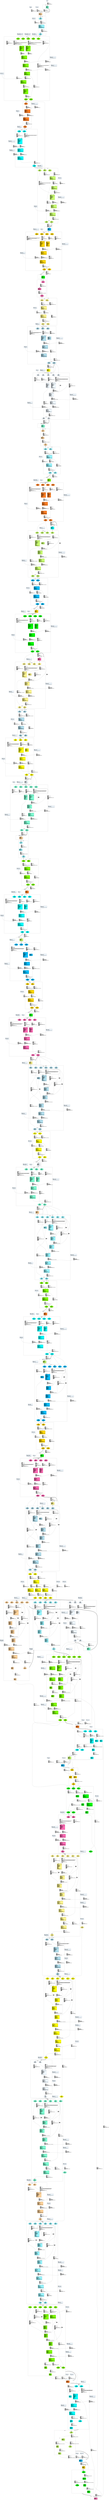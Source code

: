 digraph G {
graph [ fontsize=11 ];
node [ fontsize=11 ];
edge [ fontsize=10 ];
rankdir=BU
ranksep=1.5
nodesep=1
splines=spline
compound=true
Graphinfo [ label="" shape=plaintext, style=rounded, color=black, fontname="Arial-Bold" ];
subgraph cluster_1 { label="epoch 1"; fontsize=14; 
subgraph cluster_1_nodes { label="nodes "; peripheries=0;
Transpose_1 ;  }

subgraph cluster_dma_1_in { label=""; peripheries=0;
dummy_1[ style=invis ];  };
 }
subgraph cluster_2 { label="epoch 2"; fontsize=14; 
subgraph cluster_2_nodes { label="nodes "; peripheries=0;
Quantize_2 ;  }

subgraph cluster_dma_2_in { label=""; peripheries=0;
dummy_2[ style=invis ];  };
 }
Transpose_1:s -> dummy_2:n [ltail="cluster_1" lhead=cluster_2 strength=1000 penwidth=5];
subgraph cluster_3 { label="epoch 3"; fontsize=14; 
subgraph cluster_3_nodes { label="nodes "; peripheries=0;
Conv2D_4_suboff_0 ;  }

subgraph cluster_dma_3_in { label="dma inputs "; peripheries=0;
dma_0i3 ;  };

subgraph cluster_dma_3_out { label="dma outputs "; peripheries=0;
dma_1i3 ; dma_1i3 ;  }
 }
Quantize_2:s -> dma_0i3:n [ltail="cluster_2" lhead=cluster_3 strength=1000 penwidth=5];
subgraph cluster_4 { label="epoch 4"; fontsize=14; 
subgraph cluster_4_nodes { label="nodes "; peripheries=0;
Conv2D_4_subm_1 ; Conv2D_4_subm_0 ; Conv2D_4_add_0 ; Conv2D_4_mul_scale_4 ; Conv2D_4_off_bias_6 ; Conv2D_9_suboff_9 ; Conv2D_9 ;  }

subgraph cluster_dma_4_in { label="dma inputs "; peripheries=0;
dma_3i4 ; dma_2i4 ; dma_5i4 ; dma_4i4 ; dma_7i4 ;  };

subgraph cluster_dma_4_out { label="dma outputs "; peripheries=0;
dma_6i4 ; dma_8i4 ;  }
 }
dma_1i3:s -> dma_7i4:n [ltail="cluster_3" lhead=cluster_4 strength=1000 penwidth=5];
subgraph cluster_5 { label="epoch 5"; fontsize=14; 
subgraph cluster_5_nodes { label="nodes "; peripheries=0;
Conv2D_9_mul_scale_13 ; Conv2D_9_off_bias_15 ;  }

subgraph cluster_dma_5_in { label="dma inputs "; peripheries=0;
dma_9i5 ;  };

subgraph cluster_dma_5_out { label="dma outputs "; peripheries=0;
dma_0i5 ;  }
 }
dma_8i4:s -> dma_9i5:n [ltail="cluster_4" lhead=cluster_5 strength=1000 penwidth=5];
subgraph cluster_6 { label="epoch 6"; fontsize=14; 
subgraph cluster_6_nodes { label="nodes "; peripheries=0;
Conv2D_12 ; Conv2D_12_mul_scale_22 ; Conv2D_12_off_bias_24 ;  }

subgraph cluster_dma_6_in { label="dma inputs "; peripheries=0;
dma_2i6 ; dma_1i6 ;  };

subgraph cluster_dma_6_out { label="dma outputs "; peripheries=0;
dma_3i6 ;  }
 }
dma_0i5:s -> dma_2i6:n [ltail="cluster_5" lhead=cluster_6 strength=1000 penwidth=5];
subgraph cluster_7 { label="epoch 7"; fontsize=14; 
subgraph cluster_7_nodes { label="nodes "; peripheries=0;
Add_15 ; Conv2D_23_suboff_27 ; Conv2D_23 ; Conv2D_23_mul_scale_31 ; Conv2D_23_off_bias_33 ;  }

subgraph cluster_dma_7_in { label="dma inputs "; peripheries=0;
dma_4i7 ; dma_5i7 ; dma_7i7 ;  };

subgraph cluster_dma_7_out { label="dma outputs "; peripheries=0;
dma_6i7 ; dma_8i7 ;  }
 }
dma_3i6:s -> dma_4i7:n [ltail="cluster_6" lhead=cluster_7 strength=1000 penwidth=5];
subgraph cluster_8 { label="epoch 8"; fontsize=14; 
subgraph cluster_8_nodes { label="nodes "; peripheries=0;
Transpose_19 ;  }

subgraph cluster_dma_8_in { label=""; peripheries=0;
dummy_8[ style=invis ];  };
 }
dma_8i7:s -> dummy_8:n [ltail="cluster_7" lhead=cluster_8 strength=1000 penwidth=5];
subgraph cluster_9 { label="epoch 9"; fontsize=14; 
subgraph cluster_9_nodes { label="nodes "; peripheries=0;
Pad_20 ; Conv2D_26 ; Conv2D_26_mul_scale_40 ; Conv2D_26_off_bias_42 ;  }

subgraph cluster_dma_9_in { label="dma inputs "; peripheries=0;
dma_2i9 ; dma_1i9 ; dma_5i9 ; dma_4i9 ;  };

subgraph cluster_dma_9_out { label="dma outputs "; peripheries=0;
dma_3i9 ; dma_6i9 ;  }
 }
Transpose_19:s -> dma_2i9:n [ltail="cluster_8" lhead=cluster_9 strength=1000 penwidth=5];
subgraph cluster_10 { label="epoch 10"; fontsize=14; 
subgraph cluster_10_nodes { label="nodes "; peripheries=0;
Transpose_21 ;  }

subgraph cluster_dma_10_in { label=""; peripheries=0;
dummy_10[ style=invis ];  };
 }
dma_6i9:s -> dummy_10:n [ltail="cluster_9" lhead=cluster_10 strength=1000 penwidth=5];
subgraph cluster_11 { label="epoch 11"; fontsize=14; 
subgraph cluster_11_nodes { label="nodes "; peripheries=0;
Identity_inserted_id765 ;  }

subgraph cluster_dma_11_in { label="dma inputs "; peripheries=0;
dma_0i11 ;  };

subgraph cluster_dma_11_out { label="dma outputs "; peripheries=0;
dma_9i11 ;  }
 }
Transpose_21:s -> dma_0i11:n [ltail="cluster_10" lhead=cluster_11 strength=1000 penwidth=5];
subgraph cluster_12 { label="epoch 12"; fontsize=14; 
subgraph cluster_12_nodes { label="nodes "; peripheries=0;
Add_29 ; Conv2D_34_suboff_45 ;  }

subgraph cluster_dma_12_in { label="dma inputs "; peripheries=0;
dma_2i12 ; dma_1i12 ;  };

subgraph cluster_dma_12_out { label="dma outputs "; peripheries=0;
dma_3i12 ; dma_4i12 ;  }
 }
dma_9i11:s -> dma_2i12:n [ltail="cluster_11" lhead=cluster_12 strength=1000 penwidth=5];
subgraph cluster_13 { label="epoch 13"; fontsize=14; 
subgraph cluster_13_nodes { label="nodes "; peripheries=0;
MaxPool_40 ; Conv2D_34 ; Conv2D_34_mul_scale_49 ; Conv2D_34_off_bias_51 ;  }

subgraph cluster_dma_13_in { label="dma inputs "; peripheries=0;
dma_5i13 ; dma_8i13 ; dma_7i13 ;  };

subgraph cluster_dma_13_out { label="dma outputs "; peripheries=0;
dma_6i13 ; dma_0i13 ; dma_0i13 ;  }
 }
dma_4i12:s -> dma_5i13:n [ltail="cluster_12" lhead=cluster_13 strength=1000 penwidth=5];
subgraph cluster_14 { label="epoch 14"; fontsize=14; 
subgraph cluster_14_nodes { label="nodes "; peripheries=0;
Transpose_41 ;  }

subgraph cluster_dma_14_in { label=""; peripheries=0;
dummy_14[ style=invis ];  };
 }
dma_0i13:s -> dummy_14:n [ltail="cluster_13" lhead=cluster_14 strength=1000 penwidth=5];
subgraph cluster_15 { label="epoch 15"; fontsize=14; 
subgraph cluster_15_nodes { label="nodes "; peripheries=0;
Pad_42 ; Conv2D_37 ; Conv2D_37_ca_pipe_1 ; Conv2D_37_mul_scale_58 ; Conv2D_37_off_bias_60 ;  }

subgraph cluster_dma_15_in { label="dma inputs "; peripheries=0;
dma_3i15 ; dma_2i15 ; dma_5i15 ; dma_0i15 ; dma_6i15 ;  };

subgraph cluster_dma_15_out { label="dma outputs "; peripheries=0;
dma_4i15 ; dma_7i15 ;  }
 }
Transpose_41:s -> dma_3i15:n [ltail="cluster_14" lhead=cluster_15 strength=1000 penwidth=5];
subgraph cluster_16 { label="epoch 16"; fontsize=14; 
subgraph cluster_16_nodes { label="nodes "; peripheries=0;
Transpose_43 ;  }

subgraph cluster_dma_16_in { label=""; peripheries=0;
dummy_16[ style=invis ];  };
 }
dma_7i15:s -> dummy_16:n [ltail="cluster_15" lhead=cluster_16 strength=1000 penwidth=5];
subgraph cluster_17 { label="epoch 17"; fontsize=14; 
subgraph cluster_17_nodes { label="nodes "; peripheries=0;
Identity_inserted_id770 ;  }

subgraph cluster_dma_17_in { label="dma inputs "; peripheries=0;
dma_9i17 ;  };

subgraph cluster_dma_17_out { label="dma outputs "; peripheries=0;
dma_0i17 ;  }
 }
Transpose_43:s -> dma_9i17:n [ltail="cluster_16" lhead=cluster_17 strength=1000 penwidth=5];
subgraph cluster_18 { label="epoch 18"; fontsize=14; 
subgraph cluster_18_nodes { label="nodes "; peripheries=0;
Add_44 ; Conv2D_52_suboff_63 ;  }

subgraph cluster_dma_18_in { label="dma inputs "; peripheries=0;
dma_3i18 ; dma_2i18 ;  };

subgraph cluster_dma_18_out { label="dma outputs "; peripheries=0;
dma_4i18 ; dma_5i18 ;  }
 }
dma_0i17:s -> dma_3i18:n [ltail="cluster_17" lhead=cluster_18 strength=1000 penwidth=5];
subgraph cluster_19 { label="epoch 19"; fontsize=14; 
subgraph cluster_19_nodes { label="nodes "; peripheries=0;
Transpose_48 ;  }

subgraph cluster_dma_19_in { label=""; peripheries=0;
dummy_19[ style=invis ];  };
 }
dma_5i18:s -> dummy_19:n [ltail="cluster_18" lhead=cluster_19 strength=1000 penwidth=5];
subgraph cluster_20 { label="epoch 20"; fontsize=14; 
subgraph cluster_20_nodes { label="nodes "; peripheries=0;
Conv2D_52 ; Conv2D_52_mul_scale_67 ; Conv2D_52_off_bias_69 ; Pad_49 ;  }

subgraph cluster_dma_20_in { label="dma inputs "; peripheries=0;
dma_8i20 ; dma_1i20 ; dma_2i20 ; dma_9i20 ;  };

subgraph cluster_dma_20_out { label="dma outputs "; peripheries=0;
dma_0i20 ; dma_0i20 ; dma_3i20 ;  }
 }
Transpose_48:s -> dma_8i20:n [ltail="cluster_19" lhead=cluster_20 strength=1000 penwidth=5];
subgraph cluster_21 { label="epoch 21"; fontsize=14; 
subgraph cluster_21_nodes { label="nodes "; peripheries=0;
Transpose_50 ;  }

subgraph cluster_dma_21_in { label=""; peripheries=0;
dummy_21[ style=invis ];  };
 }
dma_3i20:s -> dummy_21:n [ltail="cluster_20" lhead=cluster_21 strength=1000 penwidth=5];
subgraph cluster_22 { label="epoch 22"; fontsize=14; 
subgraph cluster_22_nodes { label="nodes "; peripheries=0;
Identity_inserted_id775 ; Conv2D_55 ; Conv2D_55_ca_pipe_1 ; Conv2D_55_mul_scale_76 ; Conv2D_55_off_bias_78 ;  }

subgraph cluster_dma_22_in { label="dma inputs "; peripheries=0;
dma_6i22 ; dma_1i22 ; dma_0i22 ; dma_2i22 ;  };

subgraph cluster_dma_22_out { label="dma outputs "; peripheries=0;
dma_7i22 ; dma_3i22 ;  }
 }
Transpose_50:s -> dma_6i22:n [ltail="cluster_21" lhead=cluster_22 strength=1000 penwidth=5];
subgraph cluster_23 { label="epoch 23"; fontsize=14; 
subgraph cluster_23_nodes { label="nodes "; peripheries=0;
Add_58 ; Conv2D_66_suboff_81 ;  }

subgraph cluster_dma_23_in { label="dma inputs "; peripheries=0;
dma_9i23 ; dma_8i23 ;  };

subgraph cluster_dma_23_out { label="dma outputs "; peripheries=0;
dma_4i23 ; dma_5i23 ;  }
 }
dma_3i22:s -> dma_9i23:n [ltail="cluster_22" lhead=cluster_23 strength=1000 penwidth=5];
subgraph cluster_24 { label="epoch 24"; fontsize=14; 
subgraph cluster_24_nodes { label="nodes "; peripheries=0;
Transpose_62 ;  }

subgraph cluster_dma_24_in { label=""; peripheries=0;
dummy_24[ style=invis ];  };
 }
dma_5i23:s -> dummy_24:n [ltail="cluster_23" lhead=cluster_24 strength=1000 penwidth=5];
subgraph cluster_25 { label="epoch 25"; fontsize=14; 
subgraph cluster_25_nodes { label="nodes "; peripheries=0;
Conv2D_66 ; Conv2D_66_mul_scale_85 ; Conv2D_66_off_bias_87 ; Pad_63 ;  }

subgraph cluster_dma_25_in { label="dma inputs "; peripheries=0;
dma_3i25 ; dma_2i25 ; dma_4i25 ; dma_7i25 ;  };

subgraph cluster_dma_25_out { label="dma outputs "; peripheries=0;
dma_6i25 ; dma_6i25 ; dma_5i25 ;  }
 }
Transpose_62:s -> dma_3i25:n [ltail="cluster_24" lhead=cluster_25 strength=1000 penwidth=5];
subgraph cluster_26 { label="epoch 26"; fontsize=14; 
subgraph cluster_26_nodes { label="nodes "; peripheries=0;
Transpose_64 ;  }

subgraph cluster_dma_26_in { label=""; peripheries=0;
dummy_26[ style=invis ];  };
 }
dma_5i25:s -> dummy_26:n [ltail="cluster_25" lhead=cluster_26 strength=1000 penwidth=5];
subgraph cluster_27 { label="epoch 27"; fontsize=14; 
subgraph cluster_27_nodes { label="nodes "; peripheries=0;
Identity_inserted_id780 ; Conv2D_69 ; Conv2D_69_ca_pipe_1 ; Conv2D_69_mul_scale_94 ; Conv2D_69_off_bias_96 ;  }

subgraph cluster_dma_27_in { label="dma inputs "; peripheries=0;
dma_0i27 ; dma_3i27 ; dma_2i27 ; dma_4i27 ;  };

subgraph cluster_dma_27_out { label="dma outputs "; peripheries=0;
dma_1i27 ; dma_5i27 ;  }
 }
Transpose_64:s -> dma_0i27:n [ltail="cluster_26" lhead=cluster_27 strength=1000 penwidth=5];
subgraph cluster_28 { label="epoch 28"; fontsize=14; 
subgraph cluster_28_nodes { label="nodes "; peripheries=0;
Add_72 ; Conv2D_77_suboff_99 ;  }

subgraph cluster_dma_28_in { label="dma inputs "; peripheries=0;
dma_7i28 ; dma_6i28 ;  };

subgraph cluster_dma_28_out { label="dma outputs "; peripheries=0;
dma_8i28 ; dma_9i28 ;  }
 }
dma_5i27:s -> dma_7i28:n [ltail="cluster_27" lhead=cluster_28 strength=1000 penwidth=5];
subgraph cluster_29 { label="epoch 29"; fontsize=14; 
subgraph cluster_29_nodes { label="nodes "; peripheries=0;
MaxPool_83 ; Conv2D_77 ; Conv2D_77_mul_scale_103 ; Conv2D_77_off_bias_105 ;  }

subgraph cluster_dma_29_in { label="dma inputs "; peripheries=0;
dma_0i29 ; dma_3i29 ; dma_2i29 ;  };

subgraph cluster_dma_29_out { label="dma outputs "; peripheries=0;
dma_1i29 ; dma_4i29 ; dma_4i29 ;  }
 }
dma_9i28:s -> dma_0i29:n [ltail="cluster_28" lhead=cluster_29 strength=1000 penwidth=5];
subgraph cluster_30 { label="epoch 30"; fontsize=14; 
subgraph cluster_30_nodes { label="nodes "; peripheries=0;
Transpose_84 ;  }

subgraph cluster_dma_30_in { label=""; peripheries=0;
dummy_30[ style=invis ];  };
 }
dma_4i29:s -> dummy_30:n [ltail="cluster_29" lhead=cluster_30 strength=1000 penwidth=5];
subgraph cluster_31 { label="epoch 31"; fontsize=14; 
subgraph cluster_31_nodes { label="nodes "; peripheries=0;
Pad_85 ; Conv2D_80 ; Conv2D_80_ca_pipe_1 ; Conv2D_80_mul_scale_112 ; Conv2D_80_off_bias_114 ;  }

subgraph cluster_dma_31_in { label="dma inputs "; peripheries=0;
dma_8i31 ; dma_7i31 ; dma_1i31 ; dma_0i31 ; dma_2i31 ;  };

subgraph cluster_dma_31_out { label="dma outputs "; peripheries=0;
dma_9i31 ; dma_3i31 ;  }
 }
Transpose_84:s -> dma_8i31:n [ltail="cluster_30" lhead=cluster_31 strength=1000 penwidth=5];
subgraph cluster_32 { label="epoch 32"; fontsize=14; 
subgraph cluster_32_nodes { label="nodes "; peripheries=0;
Transpose_86 ;  }

subgraph cluster_dma_32_in { label=""; peripheries=0;
dummy_32[ style=invis ];  };
 }
dma_3i31:s -> dummy_32:n [ltail="cluster_31" lhead=cluster_32 strength=1000 penwidth=5];
subgraph cluster_33 { label="epoch 33"; fontsize=14; 
subgraph cluster_33_nodes { label="nodes "; peripheries=0;
Identity_inserted_id785 ;  }

subgraph cluster_dma_33_in { label="dma inputs "; peripheries=0;
dma_6i33 ;  };

subgraph cluster_dma_33_out { label="dma outputs "; peripheries=0;
dma_0i33 ;  }
 }
Transpose_86:s -> dma_6i33:n [ltail="cluster_32" lhead=cluster_33 strength=1000 penwidth=5];
subgraph cluster_34 { label="epoch 34"; fontsize=14; 
subgraph cluster_34_nodes { label="nodes "; peripheries=0;
Add_87 ; Conv2D_95_suboff_117 ;  }

subgraph cluster_dma_34_in { label="dma inputs "; peripheries=0;
dma_2i34 ; dma_1i34 ;  };

subgraph cluster_dma_34_out { label="dma outputs "; peripheries=0;
dma_3i34 ; dma_7i34 ;  }
 }
dma_0i33:s -> dma_2i34:n [ltail="cluster_33" lhead=cluster_34 strength=1000 penwidth=5];
subgraph cluster_35 { label="epoch 35"; fontsize=14; 
subgraph cluster_35_nodes { label="nodes "; peripheries=0;
Transpose_91 ;  }

subgraph cluster_dma_35_in { label=""; peripheries=0;
dummy_35[ style=invis ];  };
 }
dma_7i34:s -> dummy_35:n [ltail="cluster_34" lhead=cluster_35 strength=1000 penwidth=5];
subgraph cluster_36 { label="epoch 36"; fontsize=14; 
subgraph cluster_36_nodes { label="nodes "; peripheries=0;
Pad_92 ; Conv2D_95 ; Conv2D_95_mul_scale_121 ; Conv2D_95_off_bias_123 ;  }

subgraph cluster_dma_36_in { label="dma inputs "; peripheries=0;
dma_5i36 ; dma_4i36 ; dma_1i36 ; dma_6i36 ;  };

subgraph cluster_dma_36_out { label="dma outputs "; peripheries=0;
dma_0i36 ; dma_2i36 ;  }
 }
Transpose_91:s -> dma_5i36:n [ltail="cluster_35" lhead=cluster_36 strength=1000 penwidth=5];
subgraph cluster_37 { label="epoch 37"; fontsize=14; 
subgraph cluster_37_nodes { label="nodes "; peripheries=0;
Transpose_93 ;  }

subgraph cluster_dma_37_in { label=""; peripheries=0;
dummy_37[ style=invis ];  };
 }
dma_2i36:s -> dummy_37:n [ltail="cluster_36" lhead=cluster_37 strength=1000 penwidth=5];
subgraph cluster_38 { label="epoch 38"; fontsize=14; 
subgraph cluster_38_nodes { label="nodes "; peripheries=0;
Identity_inserted_id789 ; Conv2D_98 ; Conv2D_98_mul_scale_127 ; Conv2D_98_off_bias_129 ;  }

subgraph cluster_dma_38_in { label="dma inputs "; peripheries=0;
dma_8i38 ; dma_1i38 ; dma_0i38 ;  };

subgraph cluster_dma_38_out { label="dma outputs "; peripheries=0;
dma_9i38 ; dma_2i38 ;  }
 }
Transpose_93:s -> dma_8i38:n [ltail="cluster_37" lhead=cluster_38 strength=1000 penwidth=5];
subgraph cluster_39 { label="epoch 39"; fontsize=14; 
subgraph cluster_39_nodes { label="nodes "; peripheries=0;
Add_101 ; Conv2D_109_suboff_132 ;  }

subgraph cluster_dma_39_in { label="dma inputs "; peripheries=0;
dma_5i39 ; dma_4i39 ;  };

subgraph cluster_dma_39_out { label="dma outputs "; peripheries=0;
dma_6i39 ; dma_3i39 ;  }
 }
dma_2i38:s -> dma_5i39:n [ltail="cluster_38" lhead=cluster_39 strength=1000 penwidth=5];
subgraph cluster_40 { label="epoch 40"; fontsize=14; 
subgraph cluster_40_nodes { label="nodes "; peripheries=0;
Transpose_105 ;  }

subgraph cluster_dma_40_in { label=""; peripheries=0;
dummy_40[ style=invis ];  };
 }
dma_3i39:s -> dummy_40:n [ltail="cluster_39" lhead=cluster_40 strength=1000 penwidth=5];
subgraph cluster_41 { label="epoch 41"; fontsize=14; 
subgraph cluster_41_nodes { label="nodes "; peripheries=0;
Pad_106 ; Conv2D_109 ; Conv2D_109_mul_scale_136 ; Conv2D_109_off_bias_138 ;  }

subgraph cluster_dma_41_in { label="dma inputs "; peripheries=0;
dma_2i41 ; dma_1i41 ; dma_3i41 ; dma_9i41 ;  };

subgraph cluster_dma_41_out { label="dma outputs "; peripheries=0;
dma_8i41 ; dma_4i41 ; dma_4i41 ; dma_4i41 ; dma_4i41 ;  }
 }
Transpose_105:s -> dma_2i41:n [ltail="cluster_40" lhead=cluster_41 strength=1000 penwidth=5];
subgraph cluster_42 { label="epoch 42"; fontsize=14; 
subgraph cluster_42_nodes { label="nodes "; peripheries=0;
Transpose_107 ;  }

subgraph cluster_dma_42_in { label=""; peripheries=0;
dummy_42[ style=invis ];  };
 }
dma_4i41:s -> dummy_42:n [ltail="cluster_41" lhead=cluster_42 strength=1000 penwidth=5];
subgraph cluster_43 { label="epoch 43"; fontsize=14; 
subgraph cluster_43_nodes { label="nodes "; peripheries=0;
Identity_inserted_id796 ; Conv2D_112 ; Conv2D_112_ca_pipe_1 ; Conv2D_112_ca_pipe_2 ; Conv2D_112_ca_pipe_3 ; Conv2D_112_mul_scale_145 ; Conv2D_112_off_bias_147 ;  }

subgraph cluster_dma_43_in { label="dma inputs "; peripheries=0;
dma_0i43 ; dma_2i43 ; dma_1i43 ; dma_3i43 ; dma_4i43 ; dma_8i43 ;  };

subgraph cluster_dma_43_out { label="dma outputs "; peripheries=0;
dma_7i43 ; dma_9i43 ;  }
 }
Transpose_107:s -> dma_0i43:n [ltail="cluster_42" lhead=cluster_43 strength=1000 penwidth=5];
subgraph cluster_44 { label="epoch 44"; fontsize=14; 
subgraph cluster_44_nodes { label="nodes "; peripheries=0;
Add_115 ; Conv2D_123_suboff_150 ;  }

subgraph cluster_dma_44_in { label="dma inputs "; peripheries=0;
dma_6i44 ; dma_5i44 ;  };

subgraph cluster_dma_44_out { label="dma outputs "; peripheries=0;
dma_0i44 ; dma_1i44 ;  }
 }
dma_9i43:s -> dma_6i44:n [ltail="cluster_43" lhead=cluster_44 strength=1000 penwidth=5];
subgraph cluster_45 { label="epoch 45"; fontsize=14; 
subgraph cluster_45_nodes { label="nodes "; peripheries=0;
Transpose_119 ;  }

subgraph cluster_dma_45_in { label=""; peripheries=0;
dummy_45[ style=invis ];  };
 }
dma_1i44:s -> dummy_45:n [ltail="cluster_44" lhead=cluster_45 strength=1000 penwidth=5];
subgraph cluster_46 { label="epoch 46"; fontsize=14; 
subgraph cluster_46_nodes { label="nodes "; peripheries=0;
Pad_120 ; Conv2D_123 ; Conv2D_123_mul_scale_154 ; Conv2D_123_off_bias_156 ;  }

subgraph cluster_dma_46_in { label="dma inputs "; peripheries=0;
dma_7i46 ; dma_4i46 ; dma_0i46 ; dma_9i46 ;  };

subgraph cluster_dma_46_out { label="dma outputs "; peripheries=0;
dma_8i46 ; dma_1i46 ; dma_1i46 ; dma_1i46 ; dma_1i46 ;  }
 }
Transpose_119:s -> dma_7i46:n [ltail="cluster_45" lhead=cluster_46 strength=1000 penwidth=5];
subgraph cluster_47 { label="epoch 47"; fontsize=14; 
subgraph cluster_47_nodes { label="nodes "; peripheries=0;
Transpose_121 ;  }

subgraph cluster_dma_47_in { label=""; peripheries=0;
dummy_47[ style=invis ];  };
 }
dma_1i46:s -> dummy_47:n [ltail="cluster_46" lhead=cluster_47 strength=1000 penwidth=5];
subgraph cluster_48 { label="epoch 48"; fontsize=14; 
subgraph cluster_48_nodes { label="nodes "; peripheries=0;
Identity_inserted_id803 ; Conv2D_126 ; Conv2D_126_ca_pipe_1 ; Conv2D_126_ca_pipe_2 ; Conv2D_126_ca_pipe_3 ; Conv2D_126_mul_scale_163 ; Conv2D_126_off_bias_165 ;  }

subgraph cluster_dma_48_in { label="dma inputs "; peripheries=0;
dma_2i48 ; dma_1i48 ; dma_0i48 ; dma_4i48 ; dma_7i48 ; dma_8i48 ;  };

subgraph cluster_dma_48_out { label="dma outputs "; peripheries=0;
dma_3i48 ; dma_9i48 ;  }
 }
Transpose_121:s -> dma_2i48:n [ltail="cluster_47" lhead=cluster_48 strength=1000 penwidth=5];
subgraph cluster_49 { label="epoch 49"; fontsize=14; 
subgraph cluster_49_nodes { label="nodes "; peripheries=0;
Add_129 ; Conv2D_137_suboff_168 ;  }

subgraph cluster_dma_49_in { label="dma inputs "; peripheries=0;
dma_6i49 ; dma_5i49 ;  };

subgraph cluster_dma_49_out { label="dma outputs "; peripheries=0;
dma_0i49 ; dma_1i49 ;  }
 }
dma_9i48:s -> dma_6i49:n [ltail="cluster_48" lhead=cluster_49 strength=1000 penwidth=5];
subgraph cluster_50 { label="epoch 50"; fontsize=14; 
subgraph cluster_50_nodes { label="nodes "; peripheries=0;
Transpose_133 ;  }

subgraph cluster_dma_50_in { label=""; peripheries=0;
dummy_50[ style=invis ];  };
 }
dma_1i49:s -> dummy_50:n [ltail="cluster_49" lhead=cluster_50 strength=1000 penwidth=5];
subgraph cluster_51 { label="epoch 51"; fontsize=14; 
subgraph cluster_51_nodes { label="nodes "; peripheries=0;
Pad_134 ; Conv2D_137 ; Conv2D_137_mul_scale_172 ; Conv2D_137_off_bias_174 ;  }

subgraph cluster_dma_51_in { label="dma inputs "; peripheries=0;
dma_7i51 ; dma_4i51 ; dma_0i51 ; dma_9i51 ;  };

subgraph cluster_dma_51_out { label="dma outputs "; peripheries=0;
dma_8i51 ; dma_1i51 ; dma_1i51 ; dma_1i51 ;  }
 }
Transpose_133:s -> dma_7i51:n [ltail="cluster_50" lhead=cluster_51 strength=1000 penwidth=5];
subgraph cluster_52 { label="epoch 52"; fontsize=14; 
subgraph cluster_52_nodes { label="nodes "; peripheries=0;
Transpose_135 ;  }

subgraph cluster_dma_52_in { label=""; peripheries=0;
dummy_52[ style=invis ];  };
 }
dma_1i51:s -> dummy_52:n [ltail="cluster_51" lhead=cluster_52 strength=1000 penwidth=5];
subgraph cluster_53 { label="epoch 53"; fontsize=14; 
subgraph cluster_53_nodes { label="nodes "; peripheries=0;
Identity_inserted_id809 ; Conv2D_140 ; Conv2D_140_ca_pipe_1 ; Conv2D_140_ca_pipe_2 ; Conv2D_140_mul_scale_181 ; Conv2D_140_off_bias_183 ;  }

subgraph cluster_dma_53_in { label="dma inputs "; peripheries=0;
dma_2i53 ; dma_1i53 ; dma_0i53 ; dma_4i53 ; dma_7i53 ;  };

subgraph cluster_dma_53_out { label="dma outputs "; peripheries=0;
dma_3i53 ; dma_8i53 ;  }
 }
Transpose_135:s -> dma_2i53:n [ltail="cluster_52" lhead=cluster_53 strength=1000 penwidth=5];
subgraph cluster_54 { label="epoch 54"; fontsize=14; 
subgraph cluster_54_nodes { label="nodes "; peripheries=0;
Add_143 ; Conv2D_151_suboff_186 ;  }

subgraph cluster_dma_54_in { label="dma inputs "; peripheries=0;
dma_5i54 ; dma_9i54 ;  };

subgraph cluster_dma_54_out { label="dma outputs "; peripheries=0;
dma_6i54 ; dma_0i54 ;  }
 }
dma_8i53:s -> dma_5i54:n [ltail="cluster_53" lhead=cluster_54 strength=1000 penwidth=5];
subgraph cluster_55 { label="epoch 55"; fontsize=14; 
subgraph cluster_55_nodes { label="nodes "; peripheries=0;
Transpose_147 ;  }

subgraph cluster_dma_55_in { label=""; peripheries=0;
dummy_55[ style=invis ];  };
 }
dma_0i54:s -> dummy_55:n [ltail="cluster_54" lhead=cluster_55 strength=1000 penwidth=5];
subgraph cluster_56 { label="epoch 56"; fontsize=14; 
subgraph cluster_56_nodes { label="nodes "; peripheries=0;
Conv2D_151 ; Conv2D_151_mul_scale_190 ; Conv2D_151_off_bias_192 ; Pad_148 ;  }

subgraph cluster_dma_56_in { label="dma inputs "; peripheries=0;
dma_4i56 ; dma_3i56 ; dma_0i56 ; dma_8i56 ;  };

subgraph cluster_dma_56_out { label="dma outputs "; peripheries=0;
dma_7i56 ; dma_7i56 ; dma_7i56 ; dma_7i56 ; dma_5i56 ;  }
 }
Transpose_147:s -> dma_4i56:n [ltail="cluster_55" lhead=cluster_56 strength=1000 penwidth=5];
subgraph cluster_57 { label="epoch 57"; fontsize=14; 
subgraph cluster_57_nodes { label="nodes "; peripheries=0;
Transpose_149 ;  }

subgraph cluster_dma_57_in { label=""; peripheries=0;
dummy_57[ style=invis ];  };
 }
dma_5i56:s -> dummy_57:n [ltail="cluster_56" lhead=cluster_57 strength=1000 penwidth=5];
subgraph cluster_58 { label="epoch 58"; fontsize=14; 
subgraph cluster_58_nodes { label="nodes "; peripheries=0;
Identity_inserted_id816 ; Conv2D_154 ; Conv2D_154_ca_pipe_1 ; Conv2D_154_ca_pipe_2 ; Conv2D_154_ca_pipe_3 ; Conv2D_154_mul_scale_199 ; Conv2D_154_off_bias_201 ;  }

subgraph cluster_dma_58_in { label="dma inputs "; peripheries=0;
dma_1i58 ; dma_3i58 ; dma_0i58 ; dma_4i58 ; dma_5i58 ; dma_7i58 ;  };

subgraph cluster_dma_58_out { label="dma outputs "; peripheries=0;
dma_2i58 ; dma_8i58 ;  }
 }
Transpose_149:s -> dma_1i58:n [ltail="cluster_57" lhead=cluster_58 strength=1000 penwidth=5];
subgraph cluster_59 { label="epoch 59"; fontsize=14; 
subgraph cluster_59_nodes { label="nodes "; peripheries=0;
Add_157 ; Conv2D_162_suboff_204 ; Conv2D_247_suboff_321 ; Conv2D_238_suboff_312 ;  }

subgraph cluster_dma_59_in { label="dma inputs "; peripheries=0;
dma_9i59 ; dma_6i59 ;  };

subgraph cluster_dma_59_out { label="dma outputs "; peripheries=0;
dma_0i59 ; dma_1i59 ; dma_2i59 ; dma_2i59 ; dma_2i59 ; dma_2i59 ; dma_3i59 ; dma_3i59 ; dma_3i59 ; dma_3i59 ;  }
 }
dma_8i58:s -> dma_9i59:n [ltail="cluster_58" lhead=cluster_59 strength=1000 penwidth=5];
subgraph cluster_60 { label="epoch 60"; fontsize=14; 
subgraph cluster_60_nodes { label="nodes "; peripheries=0;
MaxPool_168 ; Conv2D_162 ; Conv2D_162_mul_scale_208 ; Conv2D_162_off_bias_210 ;  }

subgraph cluster_dma_60_in { label="dma inputs "; peripheries=0;
dma_4i60 ; dma_8i60 ; dma_7i60 ;  };

subgraph cluster_dma_60_out { label="dma outputs "; peripheries=0;
dma_5i60 ; dma_0i60 ; dma_0i60 ; dma_0i60 ; dma_0i60 ;  }
 }
dma_3i59:s -> dma_4i60:n [ltail="cluster_59" lhead=cluster_60 strength=1000 penwidth=5];
subgraph cluster_61 { label="epoch 61"; fontsize=14; 
subgraph cluster_61_nodes { label="nodes "; peripheries=0;
Transpose_169 ;  }

subgraph cluster_dma_61_in { label=""; peripheries=0;
dummy_61[ style=invis ];  };
 }
dma_0i60:s -> dummy_61:n [ltail="cluster_60" lhead=cluster_61 strength=1000 penwidth=5];
subgraph cluster_62 { label="epoch 62"; fontsize=14; 
subgraph cluster_62_nodes { label="nodes "; peripheries=0;
Conv2D_247 ; Conv2D_247_ca_pipe_1 ; Conv2D_247_ca_pipe_2 ; Conv2D_247_ca_pipe_3 ; Conv2D_247_mul_scale_325 ; Conv2D_247_off_bias_327 ; Transpose_250 ; Transpose_252 ;  }

subgraph cluster_dma_62_in { label="dma inputs "; peripheries=0;
dma_6i62 ; dma_3i62 ; dma_9i62 ; dma_0i62 ; dma_4i62 ;  };

subgraph cluster_dma_62_out { label="dma outputs "; peripheries=0;
dma_5i62 ;  }
 }
Transpose_169:s -> dma_6i62:n [ltail="cluster_61" lhead=cluster_62 strength=1000 penwidth=5];
subgraph cluster_63 { label="epoch 63"; fontsize=14; 
subgraph cluster_63_nodes { label="nodes "; peripheries=0;
Conv2D_238 ; Conv2D_238_ca_pipe_1 ; Conv2D_238_ca_pipe_2 ; Conv2D_238_ca_pipe_3 ;  }

subgraph cluster_dma_63_in { label="dma inputs "; peripheries=0;
dma_8i63 ; dma_7i63 ; dma_1i63 ; dma_2i63 ; dma_0i63 ;  };

subgraph cluster_dma_63_out { label="dma outputs "; peripheries=0;
dma_3i63 ;  }
 }
dma_5i62:s -> dma_0i63:n [ltail="cluster_62" lhead=cluster_63 strength=1000 penwidth=5];
subgraph cluster_64 { label="epoch 64"; fontsize=14; 
subgraph cluster_64_nodes { label="nodes "; peripheries=0;
Conv2D_165 ; Conv2D_165_ca_pipe_1 ; Conv2D_165_ca_pipe_2 ; Conv2D_165_ca_pipe_3 ; Conv2D_165_mul_scale_217 ; Conv2D_165_off_bias_219 ; Conv2D_238_mul_scale_316 ; Conv2D_238_off_bias_318 ; Transpose_241 ; Reshape_inserted_id829 ;  }

subgraph cluster_dma_64_in { label="dma inputs "; peripheries=0;
dma_5i64 ; dma_4i64 ; dma_6i64 ; dma_9i64 ; dma_0i64 ; dma_2i64 ;  };

subgraph cluster_dma_64_out { label="dma outputs "; peripheries=0;
dma_1i64 ; dma_3i64 ;  }
 }
dma_3i63:s -> dma_5i64:n [ltail="cluster_63" lhead=cluster_64 strength=1000 penwidth=5];
subgraph cluster_65 { label="epoch 65"; fontsize=14; 
subgraph cluster_65_nodes { label="nodes "; peripheries=0;
Dequantize_254 ;  }

subgraph cluster_dma_65_in { label=""; peripheries=0;
dummy_65[ style=invis ];  };
 }
dma_3i64:s -> dummy_65:n [ltail="cluster_64" lhead=cluster_65 strength=1000 penwidth=5];
subgraph cluster_66 { label="epoch 66"; fontsize=14; 
subgraph cluster_66_nodes { label="nodes "; peripheries=0;
Transpose_255 ; Pad_170 ; Identity_inserted_id831 ; Transpose_243 ; Reshape_inserted_id830 ;  }

subgraph cluster_dma_66_in { label="dma inputs "; peripheries=0;
dma_8i66 ; dma_7i66 ; dma_1i66 ;  };

subgraph cluster_dma_66_out { label="dma outputs "; peripheries=0;
dma_0i66 ; dma_2i66 ;  }
 }
Dequantize_254:s -> dma_8i66:n [ltail="cluster_65" lhead=cluster_66 strength=1000 penwidth=5];
subgraph cluster_67 { label="epoch 67"; fontsize=14; 
subgraph cluster_67_nodes { label="nodes "; peripheries=0;
Transpose_171 ;  }

subgraph cluster_dma_67_in { label=""; peripheries=0;
dummy_67[ style=invis ];  };
 }
dma_2i66:s -> dummy_67:n [ltail="cluster_66" lhead=cluster_67 strength=1000 penwidth=5];
subgraph cluster_68 { label="epoch 68"; fontsize=14; 
subgraph cluster_68_nodes { label="nodes "; peripheries=0;
Dequantize_245 ;  }

subgraph cluster_dma_68_in { label=""; peripheries=0;
dummy_68[ style=invis ];  };
 }
Transpose_171:s -> dummy_68:n [ltail="cluster_67" lhead=cluster_68 strength=1000 penwidth=5];
subgraph cluster_69 { label="epoch 69"; fontsize=14; 
subgraph cluster_69_nodes { label="nodes "; peripheries=0;
Identity_inserted_id832 ; Reshape_inserted_id833 ;  }

subgraph cluster_dma_69_in { label="dma inputs "; peripheries=0;
dma_5i69 ;  };

subgraph cluster_dma_69_out { label="dma outputs "; peripheries=0;
dma_6i69 ;  }
 }
Dequantize_245:s -> dma_5i69:n [ltail="cluster_68" lhead=cluster_69 strength=1000 penwidth=5];
subgraph cluster_70 { label="epoch 70"; fontsize=14; 
subgraph cluster_70_nodes { label="nodes "; peripheries=0;
Add_172 ; Conv2D_177_suboff_222 ; Identity_inserted_id835 ; Transpose_246 ; Reshape_inserted_id834 ;  }

subgraph cluster_dma_70_in { label="dma inputs "; peripheries=0;
dma_0i70 ; dma_9i70 ; dma_7i70 ;  };

subgraph cluster_dma_70_out { label="dma outputs "; peripheries=0;
dma_2i70 ; dma_8i70 ;  }
 }
dma_6i69:s -> dma_0i70:n [ltail="cluster_69" lhead=cluster_70 strength=1000 penwidth=5];
subgraph cluster_71 { label="epoch 71"; fontsize=14; 
subgraph cluster_71_nodes { label="nodes "; peripheries=0;
Conv2D_177 ; Conv2D_177_mul_scale_226 ; Conv2D_177_off_bias_228 ;  }

subgraph cluster_dma_71_in { label="dma inputs "; peripheries=0;
dma_4i71 ; dma_3i71 ;  };

subgraph cluster_dma_71_out { label="dma outputs "; peripheries=0;
dma_5i71 ; dma_5i71 ; dma_5i71 ; dma_5i71 ;  }
 }
dma_8i70:s -> dma_4i71:n [ltail="cluster_70" lhead=cluster_71 strength=1000 penwidth=5];
subgraph cluster_72 { label="epoch 72"; fontsize=14; 
subgraph cluster_72_nodes { label="nodes "; peripheries=0;
Conv2D_180 ; Conv2D_180_ca_pipe_1 ; Conv2D_180_ca_pipe_2 ; Conv2D_180_ca_pipe_3 ; Conv2D_180_mul_scale_235 ; Conv2D_180_off_bias_237 ; Add_183 ; Conv2D_188_suboff_240 ;  }

subgraph cluster_dma_72_in { label="dma inputs "; peripheries=0;
dma_0i72 ; dma_6i72 ; dma_1i72 ; dma_2i72 ; dma_7i72 ; dma_8i72 ;  };

subgraph cluster_dma_72_out { label="dma outputs "; peripheries=0;
dma_3i72 ;  }
 }
dma_5i71:s -> dma_0i72:n [ltail="cluster_71" lhead=cluster_72 strength=1000 penwidth=5];
subgraph cluster_73 { label="epoch 73"; fontsize=14; 
subgraph cluster_73_nodes { label="nodes "; peripheries=0;
Conv2D_188 ; Conv2D_188_mul_scale_244 ; Conv2D_188_off_bias_246 ;  }

subgraph cluster_dma_73_in { label="dma inputs "; peripheries=0;
dma_5i73 ; dma_4i73 ;  };

subgraph cluster_dma_73_out { label="dma outputs "; peripheries=0;
dma_0i73 ; dma_0i73 ; dma_0i73 ; dma_0i73 ;  }
 }
dma_3i72:s -> dma_5i73:n [ltail="cluster_72" lhead=cluster_73 strength=1000 penwidth=5];
subgraph cluster_74 { label="epoch 74"; fontsize=14; 
subgraph cluster_74_nodes { label="nodes "; peripheries=0;
Conv2D_191 ; Conv2D_191_ca_pipe_1 ; Conv2D_191_ca_pipe_2 ; Conv2D_191_ca_pipe_3 ; Conv2D_191_mul_scale_253 ; Conv2D_191_off_bias_255 ; Add_194 ; Conv2D_199_suboff_258 ;  }

subgraph cluster_dma_74_in { label="dma inputs "; peripheries=0;
dma_2i74 ; dma_1i74 ; dma_3i74 ; dma_6i74 ; dma_7i74 ; dma_8i74 ;  };

subgraph cluster_dma_74_out { label="dma outputs "; peripheries=0;
dma_0i74 ;  }
 }
dma_0i73:s -> dma_2i74:n [ltail="cluster_73" lhead=cluster_74 strength=1000 penwidth=5];
subgraph cluster_75 { label="epoch 75"; fontsize=14; 
subgraph cluster_75_nodes { label="nodes "; peripheries=0;
Conv2D_199 ; Conv2D_199_mul_scale_262 ; Conv2D_199_off_bias_264 ;  }

subgraph cluster_dma_75_in { label="dma inputs "; peripheries=0;
dma_5i75 ; dma_4i75 ;  };

subgraph cluster_dma_75_out { label="dma outputs "; peripheries=0;
dma_0i75 ; dma_0i75 ; dma_0i75 ; dma_0i75 ;  }
 }
dma_0i74:s -> dma_5i75:n [ltail="cluster_74" lhead=cluster_75 strength=1000 penwidth=5];
subgraph cluster_76 { label="epoch 76"; fontsize=14; 
subgraph cluster_76_nodes { label="nodes "; peripheries=0;
Conv2D_202 ; Conv2D_202_ca_pipe_1 ; Conv2D_202_ca_pipe_2 ; Conv2D_202_ca_pipe_3 ; Conv2D_202_mul_scale_271 ; Conv2D_202_off_bias_273 ; Add_205 ; Conv2D_210_suboff_276 ;  }

subgraph cluster_dma_76_in { label="dma inputs "; peripheries=0;
dma_2i76 ; dma_1i76 ; dma_3i76 ; dma_6i76 ; dma_7i76 ; dma_8i76 ;  };

subgraph cluster_dma_76_out { label="dma outputs "; peripheries=0;
dma_0i76 ;  }
 }
dma_0i75:s -> dma_2i76:n [ltail="cluster_75" lhead=cluster_76 strength=1000 penwidth=5];
subgraph cluster_77 { label="epoch 77"; fontsize=14; 
subgraph cluster_77_nodes { label="nodes "; peripheries=0;
Conv2D_210 ; Conv2D_210_mul_scale_280 ; Conv2D_210_off_bias_282 ;  }

subgraph cluster_dma_77_in { label="dma inputs "; peripheries=0;
dma_5i77 ; dma_4i77 ;  };

subgraph cluster_dma_77_out { label="dma outputs "; peripheries=0;
dma_0i77 ; dma_0i77 ; dma_0i77 ; dma_0i77 ;  }
 }
dma_0i76:s -> dma_5i77:n [ltail="cluster_76" lhead=cluster_77 strength=1000 penwidth=5];
subgraph cluster_78 { label="epoch 78"; fontsize=14; 
subgraph cluster_78_nodes { label="nodes "; peripheries=0;
Conv2D_213 ; Conv2D_213_ca_pipe_1 ; Conv2D_213_ca_pipe_2 ; Conv2D_213_ca_pipe_3 ; Conv2D_213_mul_scale_289 ; Conv2D_213_off_bias_291 ; Add_216 ; Conv2D_229_suboff_303 ;  }

subgraph cluster_dma_78_in { label="dma inputs "; peripheries=0;
dma_2i78 ; dma_1i78 ; dma_3i78 ; dma_6i78 ; dma_7i78 ; dma_8i78 ;  };

subgraph cluster_dma_78_out { label="dma outputs "; peripheries=0;
dma_9i78 ; dma_0i78 ; dma_0i78 ; dma_0i78 ; dma_0i78 ;  }
 }
dma_0i77:s -> dma_2i78:n [ltail="cluster_77" lhead=cluster_78 strength=1000 penwidth=5];
subgraph cluster_79 { label="epoch 79"; fontsize=14; 
subgraph cluster_79_nodes { label="nodes "; peripheries=0;
Conv2D_220_suboff_294 ; Conv2D_229 ; Conv2D_229_ca_pipe_1 ; Conv2D_229_ca_pipe_2 ; Conv2D_229_ca_pipe_3 ; Conv2D_229_mul_scale_307 ; Conv2D_229_off_bias_309 ; Transpose_232 ; Transpose_234 ;  }

subgraph cluster_dma_79_in { label="dma inputs "; peripheries=0;
dma_4i79 ; dma_1i79 ; dma_0i79 ; dma_2i79 ; dma_3i79 ; dma_6i79 ;  };

subgraph cluster_dma_79_out { label="dma outputs "; peripheries=0;
dma_5i79 ; dma_7i79 ;  }
 }
dma_0i78:s -> dma_4i79:n [ltail="cluster_78" lhead=cluster_79 strength=1000 penwidth=5];
subgraph cluster_80 { label="epoch 80"; fontsize=14; 
subgraph cluster_80_nodes { label="nodes "; peripheries=0;
Dequantize_236 ;  }

subgraph cluster_dma_80_in { label=""; peripheries=0;
dummy_80[ style=invis ];  };
 }
dma_7i79:s -> dummy_80:n [ltail="cluster_79" lhead=cluster_80 strength=1000 penwidth=5];
subgraph cluster_81 { label="epoch 81"; fontsize=14; 
subgraph cluster_81_nodes { label="nodes "; peripheries=0;
Transpose_237 ; Conv2D_220 ; Conv2D_220_mul_scale_298 ; Conv2D_220_off_bias_300 ; Transpose_223 ; Reshape_inserted_id851 ;  }

subgraph cluster_dma_81_in { label="dma inputs "; peripheries=0;
dma_9i81 ; dma_8i81 ;  };

subgraph cluster_dma_81_out { label="dma outputs "; peripheries=0;
dma_0i81 ;  }
 }
Dequantize_236:s -> dma_9i81:n [ltail="cluster_80" lhead=cluster_81 strength=1000 penwidth=5];
subgraph cluster_82 { label="epoch 82"; fontsize=14; 
subgraph cluster_82_nodes { label="nodes "; peripheries=0;
Identity_inserted_id853 ; Transpose_225 ; Reshape_inserted_id852 ;  }

subgraph cluster_dma_82_in { label="dma inputs "; peripheries=0;
dma_1i82 ;  };

subgraph cluster_dma_82_out { label="dma outputs "; peripheries=0;
dma_2i82 ;  }
 }
dma_0i81:s -> dma_1i82:n [ltail="cluster_81" lhead=cluster_82 strength=1000 penwidth=5];
subgraph cluster_83 { label="epoch 83"; fontsize=14; 
subgraph cluster_83_nodes { label="nodes "; peripheries=0;
Dequantize_227 ;  }

subgraph cluster_dma_83_in { label=""; peripheries=0;
dummy_83[ style=invis ];  };
 }
dma_2i82:s -> dummy_83:n [ltail="cluster_82" lhead=cluster_83 strength=1000 penwidth=5];
subgraph cluster_84 { label="epoch 84"; fontsize=14; 
subgraph cluster_84_nodes { label="nodes "; peripheries=0;
Reshape_inserted_id854 ;  }

subgraph cluster_dma_84_in { label=""; peripheries=0;
dummy_84[ style=invis ];  };
 }
Dequantize_227:s -> dummy_84:n [ltail="cluster_83" lhead=cluster_84 strength=1000 penwidth=5];
subgraph cluster_85 { label="epoch 85"; fontsize=14; 
subgraph cluster_85_nodes { label="nodes "; peripheries=0;
Identity_inserted_id856 ; Transpose_228 ; Reshape_inserted_id855 ;  }

subgraph cluster_dma_85_in { label="dma inputs "; peripheries=0;
dma_3i85 ;  };

subgraph cluster_dma_85_out { label="dma outputs "; peripheries=0;
dma_4i85 ;  }
 }
Reshape_inserted_id854:s -> dma_3i85:n [ltail="cluster_84" lhead=cluster_85 strength=1000 penwidth=5];
subgraph cluster_86 { label="epoch 86"; fontsize=14; 
subgraph cluster_86_nodes { label="nodes "; peripheries=0;
__NN__RETURN__ ;  }

subgraph cluster_dma_86_in { label=""; peripheries=0;
dummy_86[ style=invis ];  };
 }
dma_4i85:s -> dummy_86:n [ltail="cluster_85" lhead=cluster_86 strength=1000 penwidth=5];
Conv2D_238_zero_off_314 [ label="{ { <i0> 0} |  [710]\lConv2D_238_zero_off_314\l(bytes=1 , 0.00061% of total)\l\l 0 | { <o0> 0} }", shape=record, fillcolor="aliceblue", style="rounded,filled"  ] ;
Conv2D_188_off_bias_248 [ label="{ { <i0> 0} |  [558]\lConv2D_188_off_bias_248\l(bytes=192 , 0.12% of total)\l\l 0 0 0 0 ... | { <o0> 0} }", shape=record, fillcolor="aliceblue", style="rounded,filled"  ] ;
Conv2D_202_mul_scale_270 [ label="{ { <i0> 0} |  [606]\lConv2D_202_mul_scale_270\l(bytes=192 , 0.12% of total)\l\l 8.4144e-05 0.0001629 0.000114594 0.000468901 ... | { <o0> 0} }", shape=record, fillcolor="aliceblue", style="rounded,filled"  ] ;
Conv2D_238_off_bias_320 [ label="{ { <i0> 0} |  [716]\lConv2D_238_off_bias_320\l(bytes=128 , 0.079% of total)\l\l -51499112 -47718757 9478044 9478044 ... | { <o0> 0} }", shape=record, fillcolor="aliceblue", style="rounded,filled"  ] ;
Conv2D_162_mul_scale_207 [ label="{ { <i0> 0} |  [478]\lConv2D_162_mul_scale_207\l(bytes=176 , 0.11% of total)\l\l 0.00034013 0.000323294 0.000563609 0.00039625 ... | { <o0> 0} }", shape=record, fillcolor="aliceblue", style="rounded,filled"  ] ;
Conv2D_77_mul_scale_102 [ label="{ { <i0> 0} |  [233]\lConv2D_77_mul_scale_102\l(bytes=84 , 0.052% of total)\l\l 0.000291246 0.000397173 0.000330632 0.000215377 ... | { <o0> 0} }", shape=record, fillcolor="aliceblue", style="rounded,filled"  ] ;
Conv2D_4_weights_submask_0_0_3_0_24_3_2_5_360 [ label="{ { <i0> 0} |  [14]\lConv2D_4_weights_submask_0_0_3_0_24_3_2_5_360\l(bytes=720 , 0.44% of total)\l\l -0.017036 -0.0535418 -0.057598 -0.0608429 ... | { <o0> 0} }", shape=record, fillcolor="aliceblue", style="rounded,filled"  ] ;
Conv2D_23_mul_scale_30 [ label="{ { <i0> 0} |  [73]\lConv2D_23_mul_scale_30\l(bytes=48 , 0.029% of total)\l\l 0.000698985 0.00030241 0.000373265 0.000351036 ... | { <o0> 0} }", shape=record, fillcolor="aliceblue", style="rounded,filled"  ] ;
Conv2D_4_zero_off_2 [ label="{ { <i0> 0} |  [8]\lConv2D_4_zero_off_2\l(bytes=1 , 0.00061% of total)\l\l 0 | { <o0> 0} }", shape=record, fillcolor="aliceblue", style="rounded,filled"  ] ;
Conv2D_4_off_bias_8 [ label="{ { <i0> 0} |  [19]\lConv2D_4_off_bias_8\l(bytes=96 , 0.059% of total)\l\l -127534924 -123435193 -110456777 -126760148 ... | { <o0> 0} }", shape=record, fillcolor="aliceblue", style="rounded,filled"  ] ;
Pad_92_pad_kern_274 [ label="{ { <i0> 0} |  [786]\lPad_92_pad_kern_274\l 1 1 1 1 ... | { <o0> 0} }", shape=record, fillcolor="aliceblue", style="rounded,filled"  ] ;
Pad_148_pad_kern_436 [ label="{ { <i0> 0} |  [810]\lPad_148_pad_kern_436\l 1 1 1 1 ... | { <o0> 0} }", shape=record, fillcolor="aliceblue", style="rounded,filled"  ] ;
Conv2D_26_mul_scale_39 [ label="{ { <i0> 0} |  [87]\lConv2D_26_mul_scale_39\l(bytes=56 , 0.034% of total)\l\l 0.00020426 0.000288204 0.000279659 0.000325615 ... | { <o0> 0} }", shape=record, fillcolor="aliceblue", style="rounded,filled"  ] ;
Conv2D_69_off_bias_98 [ label="{ { <i0> 0} |  [213]\lConv2D_69_off_bias_98\l(bytes=168 , 0.1% of total)\l\l 8819606 17689134 20955327 2649358 ... | { <o0> 0} }", shape=record, fillcolor="aliceblue", style="rounded,filled"  ] ;
Quantize_2_y_zero_point [ label="{ { <i0> 0} |  [3]\lQuantize_2_y_zero_point\l -128 | { <o0> 0} }", shape=record, fillcolor="aliceblue", style="rounded,filled"  ] ;
Conv2D_112_off_bias_149 [ label="{ { <i0> 0} |  [335]\lConv2D_112_off_bias_149\l(bytes=256 , 0.16% of total)\l\l -12029113 7290405 6414995 11644649 ... | { <o0> 0} }", shape=record, fillcolor="aliceblue", style="rounded,filled"  ] ;
Conv2D_162_weights_inflated_350 [ label="{ { <i0> 0} |  [476]\lConv2D_162_weights_inflated_350\l(bytes=6336 , 3.9% of total)\l\l 1.63113 1.65723 1.51369 0.93953 ... | { <o0> 0} }", shape=record, fillcolor="aliceblue", style="rounded,filled"  ] ;
Dequantize_236_x_zero_point [ label="{ { <i0> 0} |  [707]\lDequantize_236_x_zero_point\l 126 | { <o0> 0} }", shape=record, fillcolor="aliceblue", style="rounded,filled"  ] ;
Conv2D_229_mul_scale_306 [ label="{ { <i0> 0} |  [689]\lConv2D_229_mul_scale_306\l(bytes=12 , 0.0074% of total)\l\l 0.00371226 0.00427533 0.00462335 0.00490913 ... | { <o0> 0} }", shape=record, fillcolor="aliceblue", style="rounded,filled"  ] ;
Conv2D_188_weights_inflated_354 [ label="{ { <i0> 0} |  [554]\lConv2D_188_weights_inflated_354\l(bytes=6912 , 4.2% of total)\l\l -0.32628 3.30358 -1.79454 1.99846 ... | { <o0> 0} }", shape=record, fillcolor="aliceblue", style="rounded,filled"  ] ;
Pad_20_pad_kern_67 [ label="{ { <i0> 0} |  [762]\lPad_20_pad_kern_67\l 1 1 1 1 ... | { <o0> 0} }", shape=record, fillcolor="aliceblue", style="rounded,filled"  ] ;
Dequantize_254_x_zero_point [ label="{ { <i0> 0} |  [757]\lDequantize_254_x_zero_point\l 49 | { <o0> 0} }", shape=record, fillcolor="aliceblue", style="rounded,filled"  ] ;
Conv2D_80_off_bias_116 [ label="{ { <i0> 0} |  [249]\lConv2D_80_off_bias_116\l(bytes=192 , 0.12% of total)\l\l -34793133 -34779369 -28635399 -38516779 ... | { <o0> 0} }", shape=record, fillcolor="aliceblue", style="rounded,filled"  ] ;
Conv2D_37_off_bias_62 [ label="{ { <i0> 0} |  [125]\lConv2D_37_off_bias_62\l(bytes=128 , 0.079% of total)\l\l 18577325 -23911739 -34023610 1026221 ... | { <o0> 0} }", shape=record, fillcolor="aliceblue", style="rounded,filled"  ] ;
Conv2D_9_zero_off_11 [ label="{ { <i0> 0} |  [28]\lConv2D_9_zero_off_11\l(bytes=1 , 0.00061% of total)\l\l 0 | { <o0> 0} }", shape=record, fillcolor="aliceblue", style="rounded,filled"  ] ;
Conv2D_151_zero_off_188 [ label="{ { <i0> 0} |  [438]\lConv2D_151_zero_off_188\l(bytes=1 , 0.00061% of total)\l\l 0 | { <o0> 0} }", shape=record, fillcolor="aliceblue", style="rounded,filled"  ] ;
Conv2D_9_off_bias_17 [ label="{ { <i0> 0} |  [34]\lConv2D_9_off_bias_17\l(bytes=48 , 0.029% of total)\l\l 0 0 0 0 ... | { <o0> 0} }", shape=record, fillcolor="aliceblue", style="rounded,filled"  ] ;
Conv2D_66_mul_scale_84 [ label="{ { <i0> 0} |  [197]\lConv2D_66_mul_scale_84\l(bytes=72 , 0.044% of total)\l\l 0.000353773 0.000406892 0.000239673 0.000335712 ... | { <o0> 0} }", shape=record, fillcolor="aliceblue", style="rounded,filled"  ] ;
Conv2D_213_mul_scale_288 [ label="{ { <i0> 0} |  [642]\lConv2D_213_mul_scale_288\l(bytes=192 , 0.12% of total)\l\l 0.000663059 0.000886611 0.00226593 0.00155917 ... | { <o0> 0} }", shape=record, fillcolor="aliceblue", style="rounded,filled"  ] ;
Conv2D_137_zero_off_170 [ label="{ { <i0> 0} |  [397]\lConv2D_137_zero_off_170\l(bytes=1 , 0.00061% of total)\l\l 0 | { <o0> 0} }", shape=record, fillcolor="aliceblue", style="rounded,filled"  ] ;
Conv2D_151_off_bias_194 [ label="{ { <i0> 0} |  [444]\lConv2D_151_off_bias_194\l(bytes=160 , 0.098% of total)\l\l 0 0 0 0 ... | { <o0> 0} }", shape=record, fillcolor="aliceblue", style="rounded,filled"  ] ;
Conv2D_95_weights_inflated_340 [ label="{ { <i0> 0} |  [278]\lConv2D_95_weights_inflated_340\l(bytes=3456 , 2.1% of total)\l\l 0.983814 0.760681 -0.608545 -0.152136 ... | { <o0> 0} }", shape=record, fillcolor="aliceblue", style="rounded,filled"  ] ;
Conv2D_69_mul_scale_93 [ label="{ { <i0> 0} |  [211]\lConv2D_69_mul_scale_93\l(bytes=84 , 0.052% of total)\l\l 0.000178128 0.000322732 0.000166196 0.00015611 ... | { <o0> 0} }", shape=record, fillcolor="aliceblue", style="rounded,filled"  ] ;
Conv2D_137_off_bias_176 [ label="{ { <i0> 0} |  [403]\lConv2D_137_off_bias_176\l(bytes=144 , 0.088% of total)\l\l 0 0 0 0 ... | { <o0> 0} }", shape=record, fillcolor="aliceblue", style="rounded,filled"  ] ;
Conv2D_202_off_bias_275 [ label="{ { <i0> 0} |  [608]\lConv2D_202_off_bias_275\l(bytes=384 , 0.24% of total)\l\l -62571418 -20711757 -28216738 -53700417 ... | { <o0> 0} }", shape=record, fillcolor="aliceblue", style="rounded,filled"  ] ;
Conv2D_26_off_bias_44 [ label="{ { <i0> 0} |  [89]\lConv2D_26_off_bias_44\l(bytes=112 , 0.069% of total)\l\l 32540207 25636874 33856929 35940392 ... | { <o0> 0} }", shape=record, fillcolor="aliceblue", style="rounded,filled"  ] ;
Conv2D_220_zero_off_296 [ label="{ { <i0> 0} |  [660]\lConv2D_220_zero_off_296\l(bytes=1 , 0.00061% of total)\l\l 0 | { <o0> 0} }", shape=record, fillcolor="aliceblue", style="rounded,filled"  ] ;
Conv2D_154_off_bias_203 [ label="{ { <i0> 0} |  [458]\lConv2D_154_off_bias_203\l(bytes=352 , 0.22% of total)\l\l 18564921 24849817 7782667 20539126 ... | { <o0> 0} }", shape=record, fillcolor="aliceblue", style="rounded,filled"  ] ;
Conv2D_238_mul_scale_315 [ label="{ { <i0> 0} |  [714]\lConv2D_238_mul_scale_315\l(bytes=64 , 0.039% of total)\l\l 0.000529135 0.000741591 0.000841004 0.000841004 ... | { <o0> 0} }", shape=record, fillcolor="aliceblue", style="rounded,filled"  ] ;
Conv2D_220_mul_scale_297 [ label="{ { <i0> 0} |  [664]\lConv2D_220_mul_scale_297\l(bytes=192 , 0.12% of total)\l\l 0.00078447 0.00086511 0.0021221 0.00212069 ... | { <o0> 0} }", shape=record, fillcolor="aliceblue", style="rounded,filled"  ] ;
Conv2D_220_off_bias_302 [ label="{ { <i0> 0} |  [666]\lConv2D_220_off_bias_302\l(bytes=384 , 0.24% of total)\l\l -50093322 -49553247 -31726146 -31754500 ... | { <o0> 0} }", shape=record, fillcolor="aliceblue", style="rounded,filled"  ] ;
Conv2D_9_weights_inflated_331 [ label="{ { <i0> 0} |  [30]\lConv2D_9_weights_inflated_331\l(bytes=1728 , 1.1% of total)\l\l -0.206124 -0.832423 -1.00684 -0.229907 ... | { <o0> 0} }", shape=record, fillcolor="aliceblue", style="rounded,filled"  ] ;
Conv2D_126_mul_scale_162 [ label="{ { <i0> 0} |  [374]\lConv2D_126_mul_scale_162\l(bytes=144 , 0.088% of total)\l\l 0.000530713 0.00061496 0.000383602 0.000399852 ... | { <o0> 0} }", shape=record, fillcolor="aliceblue", style="rounded,filled"  ] ;
Conv2D_180_mul_scale_234 [ label="{ { <i0> 0} |  [534]\lConv2D_180_mul_scale_234\l(bytes=192 , 0.12% of total)\l\l 0.000175765 0.000290394 0.000182922 0.000271714 ... | { <o0> 0} }", shape=record, fillcolor="aliceblue", style="rounded,filled"  ] ;
Conv2D_95_mul_scale_120 [ label="{ { <i0> 0} |  [280]\lConv2D_95_mul_scale_120\l(bytes=96 , 0.059% of total)\l\l 0.000377858 0.000307672 0.000576097 0.000326866 ... | { <o0> 0} }", shape=record, fillcolor="aliceblue", style="rounded,filled"  ] ;
Conv2D_210_weights_inflated_358 [ label="{ { <i0> 0} |  [626]\lConv2D_210_weights_inflated_358\l(bytes=6912 , 4.2% of total)\l\l -0.218504 3.93307 4.33366 -2.65846 ... | { <o0> 0} }", shape=record, fillcolor="aliceblue", style="rounded,filled"  ] ;
Conv2D_151_weights_inflated_348 [ label="{ { <i0> 0} |  [440]\lConv2D_151_weights_inflated_348\l(bytes=5760 , 3.5% of total)\l\l -0.591243 -1.36523 -0.161248 -0.85999 ... | { <o0> 0} }", shape=record, fillcolor="aliceblue", style="rounded,filled"  ] ;
Conv2D_66_zero_off_83 [ label="{ { <i0> 0} |  [193]\lConv2D_66_zero_off_83\l(bytes=1 , 0.00061% of total)\l\l 0 | { <o0> 0} }", shape=record, fillcolor="aliceblue", style="rounded,filled"  ] ;
Conv2D_66_off_bias_89 [ label="{ { <i0> 0} |  [199]\lConv2D_66_off_bias_89\l(bytes=72 , 0.044% of total)\l\l 0 0 0 0 ... | { <o0> 0} }", shape=record, fillcolor="aliceblue", style="rounded,filled"  ] ;
Pad_42_pad_kern_137 [ label="{ { <i0> 0} |  [766]\lPad_42_pad_kern_137\l 1 1 1 1 ... | { <o0> 0} }", shape=record, fillcolor="aliceblue", style="rounded,filled"  ] ;
Conv2D_154_mul_scale_198 [ label="{ { <i0> 0} |  [456]\lConv2D_154_mul_scale_198\l(bytes=176 , 0.11% of total)\l\l 0.00116923 0.000832805 0.000910993 0.00076466 ... | { <o0> 0} }", shape=record, fillcolor="aliceblue", style="rounded,filled"  ] ;
Conv2D_177_mul_scale_225 [ label="{ { <i0> 0} |  [520]\lConv2D_177_mul_scale_225\l(bytes=192 , 0.12% of total)\l\l 0.000721656 0.000539183 0.000312067 0.000362128 ... | { <o0> 0} }", shape=record, fillcolor="aliceblue", style="rounded,filled"  ] ;
Conv2D_177_zero_off_224 [ label="{ { <i0> 0} |  [516]\lConv2D_177_zero_off_224\l(bytes=1 , 0.00061% of total)\l\l 0 | { <o0> 0} }", shape=record, fillcolor="aliceblue", style="rounded,filled"  ] ;
Conv2D_177_weights_inflated_352 [ label="{ { <i0> 0} |  [518]\lConv2D_177_weights_inflated_352\l(bytes=6912 , 4.2% of total)\l\l 1.56196 1.81802 -0.307271 -0.281665 ... | { <o0> 0} }", shape=record, fillcolor="aliceblue", style="rounded,filled"  ] ;
Conv2D_191_off_bias_257 [ label="{ { <i0> 0} |  [572]\lConv2D_191_off_bias_257\l(bytes=384 , 0.24% of total)\l\l 19848711 20786903 30203589 24560887 ... | { <o0> 0} }", shape=record, fillcolor="aliceblue", style="rounded,filled"  ] ;
Conv2D_109_weights_inflated_342 [ label="{ { <i0> 0} |  [317]\lConv2D_109_weights_inflated_342\l(bytes=4032 , 2.5% of total)\l\l 1.46014 2.01562 -0.349163 1.49188 ... | { <o0> 0} }", shape=record, fillcolor="aliceblue", style="rounded,filled"  ] ;
Conv2D_177_off_bias_230 [ label="{ { <i0> 0} |  [522]\lConv2D_177_off_bias_230\l(bytes=192 , 0.12% of total)\l\l 0 0 0 0 ... | { <o0> 0} }", shape=record, fillcolor="aliceblue", style="rounded,filled"  ] ;
Conv2D_55_off_bias_80 [ label="{ { <i0> 0} |  [172]\lConv2D_55_off_bias_80\l(bytes=144 , 0.088% of total)\l\l 24446433 1931723 25498270 31513818 ... | { <o0> 0} }", shape=record, fillcolor="aliceblue", style="rounded,filled"  ] ;
Conv2D_229_zero_off_305 [ label="{ { <i0> 0} |  [685]\lConv2D_229_zero_off_305\l(bytes=1 , 0.00061% of total)\l\l 0 | { <o0> 0} }", shape=record, fillcolor="aliceblue", style="rounded,filled"  ] ;
Pad_63_pad_kern_191 [ label="{ { <i0> 0} |  [776]\lPad_63_pad_kern_191\l 1 1 1 1 ... | { <o0> 0} }", shape=record, fillcolor="aliceblue", style="rounded,filled"  ] ;
Pad_134_pad_kern_395 [ label="{ { <i0> 0} |  [804]\lPad_134_pad_kern_395\l 1 1 1 1 ... | { <o0> 0} }", shape=record, fillcolor="aliceblue", style="rounded,filled"  ] ;
Pad_49_pad_kern_150 [ label="{ { <i0> 0} |  [771]\lPad_49_pad_kern_150\l 1 1 1 1 ... | { <o0> 0} }", shape=record, fillcolor="aliceblue", style="rounded,filled"  ] ;
Conv2D_229_off_bias_311 [ label="{ { <i0> 0} |  [691]\lConv2D_229_off_bias_311\l(bytes=24 , 0.015% of total)\l\l 132387562 132036384 131863275 131994481 ... | { <o0> 0} }", shape=record, fillcolor="aliceblue", style="rounded,filled"  ] ;
Conv2D_12_mul_scale_21 [ label="{ { <i0> 0} |  [46]\lConv2D_12_mul_scale_21\l(bytes=48 , 0.029% of total)\l\l 0.000630634 0.000700153 0.000596778 0.000306063 ... | { <o0> 0} }", shape=record, fillcolor="aliceblue", style="rounded,filled"  ] ;
Conv2D_247_zero_off_323 [ label="{ { <i0> 0} |  [735]\lConv2D_247_zero_off_323\l(bytes=1 , 0.00061% of total)\l\l 0 | { <o0> 0} }", shape=record, fillcolor="aliceblue", style="rounded,filled"  ] ;
Conv2D_247_mul_scale_324 [ label="{ { <i0> 0} |  [739]\lConv2D_247_mul_scale_324\l(bytes=4 , 0.0025% of total)\l\l 0.000336722 0.000408677 | { <o0> 0} }", shape=record, fillcolor="aliceblue", style="rounded,filled"  ] ;
Conv2D_112_mul_scale_144 [ label="{ { <i0> 0} |  [333]\lConv2D_112_mul_scale_144\l(bytes=128 , 0.079% of total)\l\l 0.000195889 0.00023732 0.000293139 0.00017682 ... | { <o0> 0} }", shape=record, fillcolor="aliceblue", style="rounded,filled"  ] ;
Conv2D_34_zero_off_47 [ label="{ { <i0> 0} |  [105]\lConv2D_34_zero_off_47\l(bytes=1 , 0.00061% of total)\l\l 0 | { <o0> 0} }", shape=record, fillcolor="aliceblue", style="rounded,filled"  ] ;
Conv2D_34_off_bias_53 [ label="{ { <i0> 0} |  [111]\lConv2D_34_off_bias_53\l(bytes=56 , 0.034% of total)\l\l 0 0 0 0 ... | { <o0> 0} }", shape=record, fillcolor="aliceblue", style="rounded,filled"  ] ;
Conv2D_199_zero_off_260 [ label="{ { <i0> 0} |  [588]\lConv2D_199_zero_off_260\l(bytes=1 , 0.00061% of total)\l\l 0 | { <o0> 0} }", shape=record, fillcolor="aliceblue", style="rounded,filled"  ] ;
Conv2D_247_off_bias_329 [ label="{ { <i0> 0} |  [741]\lConv2D_247_off_bias_329\l(bytes=8 , 0.0049% of total)\l\l 67697393 55893260 | { <o0> 0} }", shape=record, fillcolor="aliceblue", style="rounded,filled"  ] ;
Input_0_out_0 [ label="{ { <i0> 0} |  [0]\lInput_0_out_0 | { <o0> 0} }", shape=record, fillcolor="aliceblue", style="rounded,filled"  ] ;
Conv2D_140_mul_scale_180 [ label="{ { <i0> 0} |  [415]\lConv2D_140_mul_scale_180\l(bytes=160 , 0.098% of total)\l\l 0.000402821 0.000397245 0.000510775 0.000665569 ... | { <o0> 0} }", shape=record, fillcolor="aliceblue", style="rounded,filled"  ] ;
Conv2D_199_off_bias_266 [ label="{ { <i0> 0} |  [594]\lConv2D_199_off_bias_266\l(bytes=192 , 0.12% of total)\l\l 0 0 0 0 ... | { <o0> 0} }", shape=record, fillcolor="aliceblue", style="rounded,filled"  ] ;
Pad_170_pad_kern_506 [ label="{ { <i0> 0} |  [823]\lPad_170_pad_kern_506\l 1 1 1 1 ... | { <o0> 0} }", shape=record, fillcolor="aliceblue", style="rounded,filled"  ] ;
Conv2D_109_mul_scale_135 [ label="{ { <i0> 0} |  [319]\lConv2D_109_mul_scale_135\l(bytes=112 , 0.069% of total)\l\l 0.000658676 0.000351996 0.00053326 0.000326785 ... | { <o0> 0} }", shape=record, fillcolor="aliceblue", style="rounded,filled"  ] ;
Dequantize_254_x_scale [ label="{ { <i0> 0} |  [756]\lDequantize_254_x_scale\l 0.0369369 | { <o0> 0} }", shape=record, fillcolor="aliceblue", style="rounded,filled"  ] ;
Dequantize_245_x_scale [ label="{ { <i0> 0} |  [731]\lDequantize_245_x_scale\l 0.306708 | { <o0> 0} }", shape=record, fillcolor="aliceblue", style="rounded,filled"  ] ;
Dequantize_236_x_scale [ label="{ { <i0> 0} |  [706]\lDequantize_236_x_scale\l 1.2247 | { <o0> 0} }", shape=record, fillcolor="aliceblue", style="rounded,filled"  ] ;
Dequantize_227_x_scale [ label="{ { <i0> 0} |  [681]\lDequantize_227_x_scale\l 1.20201 | { <o0> 0} }", shape=record, fillcolor="aliceblue", style="rounded,filled"  ] ;
Pad_85_pad_kern_261 [ label="{ { <i0> 0} |  [781]\lPad_85_pad_kern_261\l 1 1 1 1 ... | { <o0> 0} }", shape=record, fillcolor="aliceblue", style="rounded,filled"  ] ;
Conv2D_23_zero_off_29 [ label="{ { <i0> 0} |  [69]\lConv2D_23_zero_off_29\l(bytes=1 , 0.00061% of total)\l\l 0 | { <o0> 0} }", shape=record, fillcolor="aliceblue", style="rounded,filled"  ] ;
Conv2D_23_off_bias_35 [ label="{ { <i0> 0} |  [75]\lConv2D_23_off_bias_35\l(bytes=48 , 0.029% of total)\l\l 0 0 0 0 ... | { <o0> 0} }", shape=record, fillcolor="aliceblue", style="rounded,filled"  ] ;
Conv2D_137_mul_scale_171 [ label="{ { <i0> 0} |  [401]\lConv2D_137_mul_scale_171\l(bytes=144 , 0.088% of total)\l\l 0.000365124 0.000317408 0.000198935 0.000329337 ... | { <o0> 0} }", shape=record, fillcolor="aliceblue", style="rounded,filled"  ] ;
Conv2D_191_mul_scale_252 [ label="{ { <i0> 0} |  [570]\lConv2D_191_mul_scale_252\l(bytes=192 , 0.12% of total)\l\l 0.000342261 0.000293221 0.000173302 0.000449537 ... | { <o0> 0} }", shape=record, fillcolor="aliceblue", style="rounded,filled"  ] ;
Conv2D_52_weights_inflated_336 [ label="{ { <i0> 0} |  [154]\lConv2D_52_weights_inflated_336\l(bytes=2304 , 1.4% of total)\l\l -0.531188 -0.712275 0.615696 -0.953725 ... | { <o0> 0} }", shape=record, fillcolor="aliceblue", style="rounded,filled"  ] ;
Conv2D_34_mul_scale_48 [ label="{ { <i0> 0} |  [109]\lConv2D_34_mul_scale_48\l(bytes=56 , 0.034% of total)\l\l 0.000497943 0.000371119 0.000271418 0.000319865 ... | { <o0> 0} }", shape=record, fillcolor="aliceblue", style="rounded,filled"  ] ;
Conv2D_165_mul_scale_216 [ label="{ { <i0> 0} |  [492]\lConv2D_165_mul_scale_216\l(bytes=192 , 0.12% of total)\l\l 8.96014e-05 0.000406022 0.000263743 0.000606752 ... | { <o0> 0} }", shape=record, fillcolor="aliceblue", style="rounded,filled"  ] ;
Dequantize_227_x_zero_point [ label="{ { <i0> 0} |  [682]\lDequantize_227_x_zero_point\l -47 | { <o0> 0} }", shape=record, fillcolor="aliceblue", style="rounded,filled"  ] ;
Conv2D_210_mul_scale_279 [ label="{ { <i0> 0} |  [628]\lConv2D_210_mul_scale_279\l(bytes=192 , 0.12% of total)\l\l 0.00112699 0.000313873 0.000604902 0.000547315 ... | { <o0> 0} }", shape=record, fillcolor="aliceblue", style="rounded,filled"  ] ;
Conv2D_52_mul_scale_66 [ label="{ { <i0> 0} |  [156]\lConv2D_52_mul_scale_66\l(bytes=64 , 0.039% of total)\l\l 0.000479722 0.000426555 0.000439388 0.000397527 ... | { <o0> 0} }", shape=record, fillcolor="aliceblue", style="rounded,filled"  ] ;
Conv2D_188_mul_scale_243 [ label="{ { <i0> 0} |  [556]\lConv2D_188_mul_scale_243\l(bytes=192 , 0.12% of total)\l\l 0.00121833 0.000335362 0.000465143 0.000602274 ... | { <o0> 0} }", shape=record, fillcolor="aliceblue", style="rounded,filled"  ] ;
Conv2D_37_mul_scale_57 [ label="{ { <i0> 0} |  [123]\lConv2D_37_mul_scale_57\l(bytes=64 , 0.039% of total)\l\l 0.000268892 0.000284817 0.000209928 0.000132932 ... | { <o0> 0} }", shape=record, fillcolor="aliceblue", style="rounded,filled"  ] ;
Conv2D_12_off_bias_26 [ label="{ { <i0> 0} |  [48]\lConv2D_12_off_bias_26\l(bytes=96 , 0.059% of total)\l\l 41904358 55459922 66205379 58710368 ... | { <o0> 0} }", shape=record, fillcolor="aliceblue", style="rounded,filled"  ] ;
Conv2D_123_zero_off_152 [ label="{ { <i0> 0} |  [356]\lConv2D_123_zero_off_152\l(bytes=1 , 0.00061% of total)\l\l 0 | { <o0> 0} }", shape=record, fillcolor="aliceblue", style="rounded,filled"  ] ;
Dequantize_245_x_zero_point [ label="{ { <i0> 0} |  [732]\lDequantize_245_x_zero_point\l -47 | { <o0> 0} }", shape=record, fillcolor="aliceblue", style="rounded,filled"  ] ;
Conv2D_9_mul_scale_12 [ label="{ { <i0> 0} |  [32]\lConv2D_9_mul_scale_12\l(bytes=48 , 0.029% of total)\l\l 0.000110014 0.000178627 0.000150243 0.000259937 ... | { <o0> 0} }", shape=record, fillcolor="aliceblue", style="rounded,filled"  ] ;
Conv2D_109_zero_off_134 [ label="{ { <i0> 0} |  [315]\lConv2D_109_zero_off_134\l(bytes=1 , 0.00061% of total)\l\l 0 | { <o0> 0} }", shape=record, fillcolor="aliceblue", style="rounded,filled"  ] ;
Conv2D_55_mul_scale_75 [ label="{ { <i0> 0} |  [170]\lConv2D_55_mul_scale_75\l(bytes=72 , 0.044% of total)\l\l 0.000242387 0.000560445 0.000217726 0.000135044 ... | { <o0> 0} }", shape=record, fillcolor="aliceblue", style="rounded,filled"  ] ;
Conv2D_4_mul_scale_3 [ label="{ { <i0> 0} |  [17]\lConv2D_4_mul_scale_3\l(bytes=48 , 0.029% of total)\l\l 3.18133e-06 9.64953e-06 1.62534e-05 3.7505e-06 ... | { <o0> 0} }", shape=record, fillcolor="aliceblue", style="rounded,filled"  ] ;
Conv2D_123_off_bias_158 [ label="{ { <i0> 0} |  [362]\lConv2D_123_off_bias_158\l(bytes=128 , 0.079% of total)\l\l 0 0 0 0 ... | { <o0> 0} }", shape=record, fillcolor="aliceblue", style="rounded,filled"  ] ;
Conv2D_247_weights_4854 [ label="{ { <i0> 0} |  [737]\lConv2D_247_weights\l(bytes=176 , 0.11% of total)\l\l 0.0645915 -0.167938 -0.0387549 -0.116265 ... | { <o0> 0} }", shape=record, fillcolor="aliceblue", style="rounded,filled"  ] ;
Conv2D_238_weights_4693 [ label="{ { <i0> 0} |  [712]\lConv2D_238_weights\l(bytes=2816 , 1.7% of total)\l\l 0.0609006 0.223302 0.0812008 -0.324803 ... | { <o0> 0} }", shape=record, fillcolor="aliceblue", style="rounded,filled"  ] ;
Conv2D_229_weights_4532 [ label="{ { <i0> 0} |  [687]\lConv2D_229_weights\l(bytes=576 , 0.35% of total)\l\l -0.161417 -5.97244 -0.322835 -19.6929 ... | { <o0> 0} }", shape=record, fillcolor="aliceblue", style="rounded,filled"  ] ;
Conv2D_220_weights [ label="{ { <i0> 0} |  [662]\lConv2D_220_weights\l(bytes=9216 , 5.7% of total)\l\l -0.409326 1.36442 0.818652 0.443436 ... | { <o0> 0} }", shape=record, fillcolor="aliceblue", style="rounded,filled"  ] ;
Conv2D_213_weights_4225 [ label="{ { <i0> 0} |  [640]\lConv2D_213_weights\l(bytes=9216 , 5.7% of total)\l\l -0.0171081 0.00352226 -0.0266685 -0.00654134 ... | { <o0> 0} }", shape=record, fillcolor="aliceblue", style="rounded,filled"  ] ;
Conv2D_202_weights_3987 [ label="{ { <i0> 0} |  [604]\lConv2D_202_weights\l(bytes=9216 , 5.7% of total)\l\l -0.0316263 -0.012586 -0.0351762 -0.00645435 ... | { <o0> 0} }", shape=record, fillcolor="aliceblue", style="rounded,filled"  ] ;
Conv2D_191_weights_3749 [ label="{ { <i0> 0} |  [568]\lConv2D_191_weights\l(bytes=9216 , 5.7% of total)\l\l -0.0862951 -0.0682633 0.0476555 0.0115919 ... | { <o0> 0} }", shape=record, fillcolor="aliceblue", style="rounded,filled"  ] ;
Conv2D_180_weights_3511 [ label="{ { <i0> 0} |  [532]\lConv2D_180_weights\l(bytes=9216 , 5.7% of total)\l\l 0.0160167 0.0118384 -0.0452645 0.0104457 ... | { <o0> 0} }", shape=record, fillcolor="aliceblue", style="rounded,filled"  ] ;
Conv2D_165_weights_3235 [ label="{ { <i0> 0} |  [490]\lConv2D_165_weights\l(bytes=8448 , 5.2% of total)\l\l 0.00302052 -0.0191803 -0.00543693 -0.000302052 ... | { <o0> 0} }", shape=record, fillcolor="aliceblue", style="rounded,filled"  ] ;
Conv2D_154_weights_2995 [ label="{ { <i0> 0} |  [454]\lConv2D_154_weights\l(bytes=7040 , 4.3% of total)\l\l 0.119071 0.0188008 0.0219342 -0.00940038 ... | { <o0> 0} }", shape=record, fillcolor="aliceblue", style="rounded,filled"  ] ;
Conv2D_140_weights_2725 [ label="{ { <i0> 0} |  [413]\lConv2D_140_weights\l(bytes=5760 , 3.5% of total)\l\l -0.0572846 0.187477 -0.00867949 -0.128456 ... | { <o0> 0} }", shape=record, fillcolor="aliceblue", style="rounded,filled"  ] ;
Conv2D_126_weights_2455 [ label="{ { <i0> 0} |  [372]\lConv2D_126_weights\l(bytes=4608 , 2.8% of total)\l\l -0.116897 0.0310135 0.076341 -0.116897 ... | { <o0> 0} }", shape=record, fillcolor="aliceblue", style="rounded,filled"  ] ;
Conv2D_112_weights_2185 [ label="{ { <i0> 0} |  [331]\lConv2D_112_weights\l(bytes=3584 , 2.2% of total)\l\l 0.0217227 -0.0162921 -0.111872 -0.0347564 ... | { <o0> 0} }", shape=record, fillcolor="aliceblue", style="rounded,filled"  ] ;
Conv2D_140_off_bias_185 [ label="{ { <i0> 0} |  [417]\lConv2D_140_off_bias_185\l(bytes=320 , 0.2% of total)\l\l 15640697 5161819 1292860 6100569 ... | { <o0> 0} }", shape=record, fillcolor="aliceblue", style="rounded,filled"  ] ;
Conv2D_109_off_bias_140 [ label="{ { <i0> 0} |  [321]\lConv2D_109_off_bias_140\l(bytes=112 , 0.069% of total)\l\l 0 0 0 0 ... | { <o0> 0} }", shape=record, fillcolor="aliceblue", style="rounded,filled"  ] ;
Conv2D_52_zero_off_65 [ label="{ { <i0> 0} |  [152]\lConv2D_52_zero_off_65\l(bytes=1 , 0.00061% of total)\l\l 0 | { <o0> 0} }", shape=record, fillcolor="aliceblue", style="rounded,filled"  ] ;
Conv2D_52_off_bias_71 [ label="{ { <i0> 0} |  [158]\lConv2D_52_off_bias_71\l(bytes=64 , 0.039% of total)\l\l 0 0 0 0 ... | { <o0> 0} }", shape=record, fillcolor="aliceblue", style="rounded,filled"  ] ;
Conv2D_98_weights [ label="{ { <i0> 0} |  [290]\lConv2D_98_weights\l(bytes=2688 , 1.6% of total)\l\l 0.126438 -0.0444874 0.021073 0.0515117 ... | { <o0> 0} }", shape=record, fillcolor="aliceblue", style="rounded,filled"  ] ;
Conv2D_80_weights_1622 [ label="{ { <i0> 0} |  [245]\lConv2D_80_weights\l(bytes=2016 , 1.2% of total)\l\l -0.000936193 0.00468096 -0.00468096 -0.0599163 ... | { <o0> 0} }", shape=record, fillcolor="aliceblue", style="rounded,filled"  ] ;
Conv2D_77_weights [ label="{ { <i0> 0} |  [231]\lConv2D_77_weights\l(bytes=378 , 0.23% of total)\l\l -1.37207 -1.06957 -0.237681 -0.680633 ... | { <o0> 0} }", shape=record, fillcolor="aliceblue", style="rounded,filled"  ] ;
Conv2D_69_weights_1382 [ label="{ { <i0> 0} |  [209]\lConv2D_69_weights\l(bytes=1512 , 0.93% of total)\l\l -0.153076 -0.0674982 0.0325438 0.00361597 ... | { <o0> 0} }", shape=record, fillcolor="aliceblue", style="rounded,filled"  ] ;
Conv2D_66_weights [ label="{ { <i0> 0} |  [195]\lConv2D_66_weights\l(bytes=324 , 0.2% of total)\l\l -0.985828 -1.62598 -1.06265 -1.13946 ... | { <o0> 0} }", shape=record, fillcolor="aliceblue", style="rounded,filled"  ] ;
Conv2D_55_weights_1112 [ label="{ { <i0> 0} |  [168]\lConv2D_55_weights\l(bytes=1152 , 0.71% of total)\l\l -0.175171 0.0206895 0.0372411 0.0965509 ... | { <o0> 0} }", shape=record, fillcolor="aliceblue", style="rounded,filled"  ] ;
Conv2D_37_weights_806 [ label="{ { <i0> 0} |  [121]\lConv2D_37_weights\l(bytes=896 , 0.55% of total)\l\l -0.135495 -0.0039274 0.123713 -0.141386 ... | { <o0> 0} }", shape=record, fillcolor="aliceblue", style="rounded,filled"  ] ;
Conv2D_34_weights [ label="{ { <i0> 0} |  [107]\lConv2D_34_weights\l(bytes=252 , 0.15% of total)\l\l 1.12582 2.006 1.33051 1.51473 ... | { <o0> 0} }", shape=record, fillcolor="aliceblue", style="rounded,filled"  ] ;
Conv2D_26_weights [ label="{ { <i0> 0} |  [85]\lConv2D_26_weights\l(bytes=672 , 0.41% of total)\l\l -0.176835 0.00170033 0.0170033 -0.00170033 ... | { <o0> 0} }", shape=record, fillcolor="aliceblue", style="rounded,filled"  ] ;
Conv2D_12_weights [ label="{ { <i0> 0} |  [44]\lConv2D_12_weights\l(bytes=576 , 0.35% of total)\l\l 0.00537109 0 -0.397461 0.0537109 ... | { <o0> 0} }", shape=record, fillcolor="aliceblue", style="rounded,filled"  ] ;
Conv2D_126_off_bias_167 [ label="{ { <i0> 0} |  [376]\lConv2D_126_off_bias_167\l(bytes=288 , 0.18% of total)\l\l 12960722 23172953 13460654 7375987 ... | { <o0> 0} }", shape=record, fillcolor="aliceblue", style="rounded,filled"  ] ;
Conv2D_123_mul_scale_153 [ label="{ { <i0> 0} |  [360]\lConv2D_123_mul_scale_153\l(bytes=128 , 0.079% of total)\l\l 0.000529428 0.000484385 0.000521595 0.000346315 ... | { <o0> 0} }", shape=record, fillcolor="aliceblue", style="rounded,filled"  ] ;
Conv2D_77_zero_off_101 [ label="{ { <i0> 0} |  [229]\lConv2D_77_zero_off_101\l(bytes=1 , 0.00061% of total)\l\l 0 | { <o0> 0} }", shape=record, fillcolor="aliceblue", style="rounded,filled"  ] ;
Conv2D_210_zero_off_278 [ label="{ { <i0> 0} |  [624]\lConv2D_210_zero_off_278\l(bytes=1 , 0.00061% of total)\l\l 0 | { <o0> 0} }", shape=record, fillcolor="aliceblue", style="rounded,filled"  ] ;
Conv2D_151_mul_scale_189 [ label="{ { <i0> 0} |  [442]\lConv2D_151_mul_scale_189\l(bytes=160 , 0.098% of total)\l\l 0.000395601 0.000767997 0.000266988 0.00021775 ... | { <o0> 0} }", shape=record, fillcolor="aliceblue", style="rounded,filled"  ] ;
Conv2D_77_off_bias_107 [ label="{ { <i0> 0} |  [235]\lConv2D_77_off_bias_107\l(bytes=84 , 0.052% of total)\l\l 0 0 0 0 ... | { <o0> 0} }", shape=record, fillcolor="aliceblue", style="rounded,filled"  ] ;
Conv2D_162_zero_off_206 [ label="{ { <i0> 0} |  [474]\lConv2D_162_zero_off_206\l(bytes=1 , 0.00061% of total)\l\l 0 | { <o0> 0} }", shape=record, fillcolor="aliceblue", style="rounded,filled"  ] ;
Conv2D_23_weights_inflated_333 [ label="{ { <i0> 0} |  [71]\lConv2D_23_weights_inflated_333\l(bytes=1728 , 1.1% of total)\l\l -0.765994 -0.208907 -0.17409 0.278543 ... | { <o0> 0} }", shape=record, fillcolor="aliceblue", style="rounded,filled"  ] ;
Conv2D_95_zero_off_119 [ label="{ { <i0> 0} |  [276]\lConv2D_95_zero_off_119\l(bytes=1 , 0.00061% of total)\l\l 0 | { <o0> 0} }", shape=record, fillcolor="aliceblue", style="rounded,filled"  ] ;
Conv2D_210_off_bias_284 [ label="{ { <i0> 0} |  [630]\lConv2D_210_off_bias_284\l(bytes=192 , 0.12% of total)\l\l 0 0 0 0 ... | { <o0> 0} }", shape=record, fillcolor="aliceblue", style="rounded,filled"  ] ;
Conv2D_162_off_bias_212 [ label="{ { <i0> 0} |  [480]\lConv2D_162_off_bias_212\l(bytes=176 , 0.11% of total)\l\l 0 0 0 0 ... | { <o0> 0} }", shape=record, fillcolor="aliceblue", style="rounded,filled"  ] ;
Conv2D_95_off_bias_125 [ label="{ { <i0> 0} |  [282]\lConv2D_95_off_bias_125\l(bytes=96 , 0.059% of total)\l\l 0 0 0 0 ... | { <o0> 0} }", shape=record, fillcolor="aliceblue", style="rounded,filled"  ] ;
Conv2D_137_weights_inflated_346 [ label="{ { <i0> 0} |  [399]\lConv2D_137_weights_inflated_346\l(bytes=5184 , 3.2% of total)\l\l -1.0923 -1.52441 -0.420114 -0.240065 ... | { <o0> 0} }", shape=record, fillcolor="aliceblue", style="rounded,filled"  ] ;
Conv2D_213_off_bias_293 [ label="{ { <i0> 0} |  [644]\lConv2D_213_off_bias_293\l(bytes=384 , 0.24% of total)\l\l 42181397 35032455 30739858 27067440 ... | { <o0> 0} }", shape=record, fillcolor="aliceblue", style="rounded,filled"  ] ;
Conv2D_180_off_bias_239 [ label="{ { <i0> 0} |  [536]\lConv2D_180_off_bias_239\l(bytes=384 , 0.24% of total)\l\l -48312987 -11728686 -19874481 -27397569 ... | { <o0> 0} }", shape=record, fillcolor="aliceblue", style="rounded,filled"  ] ;
Conv2D_165_off_bias_221 [ label="{ { <i0> 0} |  [494]\lConv2D_165_off_bias_221\l(bytes=384 , 0.24% of total)\l\l -49112551 -20440987 -15737009 -12521739 ... | { <o0> 0} }", shape=record, fillcolor="aliceblue", style="rounded,filled"  ] ;
Pad_120_pad_kern_354 [ label="{ { <i0> 0} |  [797]\lPad_120_pad_kern_354\l 1 1 1 1 ... | { <o0> 0} }", shape=record, fillcolor="aliceblue", style="rounded,filled"  ] ;
Conv2D_98_off_bias_131 [ label="{ { <i0> 0} |  [294]\lConv2D_98_off_bias_131\l(bytes=224 , 0.14% of total)\l\l -27118189 -30310429 1629827 -17927744 ... | { <o0> 0} }", shape=record, fillcolor="aliceblue", style="rounded,filled"  ] ;
Conv2D_199_mul_scale_261 [ label="{ { <i0> 0} |  [592]\lConv2D_199_mul_scale_261\l(bytes=192 , 0.12% of total)\l\l 0.000496474 0.000308171 0.000321466 0.000732724 ... | { <o0> 0} }", shape=record, fillcolor="aliceblue", style="rounded,filled"  ] ;
Pad_106_pad_kern_313 [ label="{ { <i0> 0} |  [790]\lPad_106_pad_kern_313\l 1 1 1 1 ... | { <o0> 0} }", shape=record, fillcolor="aliceblue", style="rounded,filled"  ] ;
Conv2D_4_weights_submask_0_0_0_0_24_3_3_5_359 [ label="{ { <i0> 0} |  [10]\lConv2D_4_weights_submask_0_0_0_0_24_3_3_5_359\l(bytes=1080 , 0.66% of total)\l\l 0.0462406 0.0308271 0.000811239 0.0121686 ... | { <o0> 0} }", shape=record, fillcolor="aliceblue", style="rounded,filled"  ] ;
Conv2D_199_weights_inflated_356 [ label="{ { <i0> 0} |  [590]\lConv2D_199_weights_inflated_356\l(bytes=6912 , 4.2% of total)\l\l 2.08448 2.22461 1.13858 0.367849 ... | { <o0> 0} }", shape=record, fillcolor="aliceblue", style="rounded,filled"  ] ;
Conv2D_123_weights_inflated_344 [ label="{ { <i0> 0} |  [358]\lConv2D_123_weights_inflated_344\l(bytes=4608 , 2.8% of total)\l\l -0.399114 -0.69845 -1.40937 -0.0124723 ... | { <o0> 0} }", shape=record, fillcolor="aliceblue", style="rounded,filled"  ] ;
Conv2D_188_zero_off_242 [ label="{ { <i0> 0} |  [552]\lConv2D_188_zero_off_242\l(bytes=1 , 0.00061% of total)\l\l 0 | { <o0> 0} }", shape=record, fillcolor="aliceblue", style="rounded,filled"  ] ;
Conv2D_98_mul_scale_126 [ label="{ { <i0> 0} |  [292]\lConv2D_98_mul_scale_126\l(bytes=112 , 0.069% of total)\l\l 0.000186593 0.00029766 0.000251395 0.00014906 ... | { <o0> 0} }", shape=record, fillcolor="aliceblue", style="rounded,filled"  ] ;
Quantize_2_y_scale [ label="{ { <i0> 0} |  [2]\lQuantize_2_y_scale\l 0.00392157 | { <o0> 0} }", shape=record, fillcolor="aliceblue", style="rounded,filled"  ] ;
Conv2D_80_mul_scale_111 [ label="{ { <i0> 0} |  [247]\lConv2D_80_mul_scale_111\l(bytes=96 , 0.059% of total)\l\l 0.000178268 0.000255871 0.000248001 0.000113202 ... | { <o0> 0} }", shape=record, fillcolor="aliceblue", style="rounded,filled"  ] ;
Transpose_1 [ label="{ { < i0>  0 M } | id=[1] tid=[155]\lTranspose_1\lkind=Transpose\lsched epoch=1.\lhw unit=NULL_UNIT\lperm is 0 3 1 2\l | { < o0>  0 M } }", shape=record, fillcolor="aquamarine", style="rounded,filled"  ] ;
Quantize_2 [ label="{ { < i0>  0 M  | < i1>  1 M  | < i2>  2 M } | id=[4] tid=[156]\lQuantize_2\lkind=QuantizeLinear\lsched epoch=2.\lsched unit= PROCESSOR 0\l | { < o0>  0 M } }", shape=record, fillcolor="burlywood1", style="rounded,filled"  ] ;
dma_1i3 [ label="Dma out\nepoch=3.\nsw=3-> mem=3
 axi port=0\nSTREAM_ENG_V2 1", shape=ellipse, width=0.1, fillcolor="cadetblue1", style="rounded,filled"  ]
Conv2D_4_suboff_0:o0:s->dma_1i3:n [ label="edge id=[9]\ltid=5018 70\lbatch: 3(in,L) 3(out,L) 0(mem,L) \l1x3x128x128\lbits=8\lin=out: (U8)\lscale=(0.00392157, )\loffset=(0, )\lConv2D_4_zero_off_out_1 FLOAT( 1 3 128 128 )\lConv2D_4_zero_off_out_1 live(3, 4, id=157) edge bs=49152\l context[0](1,0)\lout bw=48.00 KB\l" ]; 
dma_0i3 [ label="Dma in\nepoch=3.\nmem=3-> sw=3
 axi port=0\nSTREAM_ENG_V2 0", shape=ellipse, width=0.1, fillcolor="cadetblue1", style="rounded,filled"  ]
Conv2D_4_suboff_0 [ label="{ { < i0>  0 M  | < i1>  1 P } | id=[9] tid=[157]\lConv2D_4_suboff_0\lkind=Sub\lNUM_OPS = 49.15 KOPS\llatency = 49.15 Kcycles\lOPS/cycle = 1\lsched epoch=3.\lsched unit= ARITH_ACC_V2 0\lA=16384 B=32 C=0 B C combined= 2097152\lshifts: x=0 y=0 AX_RS=0 BY_RS=0 C_LS=0 o=14\lunit max power % 35\l | { < o0>  0 M } }", shape=record, fillcolor="cadetblue1", style="rounded,filled"  ] ;
dma_2i4 [ label="Dma in\nepoch=4.\nmem=3-> sw=3
 axi port=0\nSTREAM_ENG_V2 2", shape=ellipse, width=0.1, fillcolor="chartreuse", style="rounded,filled"  ]
dma_3i4 [ label="Dma in\nepoch=4.\nmem=3-> sw=3
 axi port=0\nSTREAM_ENG_V2 3", shape=ellipse, width=0.1, fillcolor="chartreuse", style="rounded,filled"  ]
Conv2D_4_subm_1 [ label="{ { < i0>  0 M  | < i1>  1 M } | id=[15] tid=[158]\lConv2D_4_subm_1\lkind=Conv\lNUM_OPS = 5.90 MOPS( 5.6% of total )\llatency = 147.46 Kcycles\lOPS/cycle = 40\lsched epoch=4.\lsched unit= CONV_ACC_V2 0\lconv mode=K outer, F inner\lchoked ports=( feat  )\lshifts: f=0 a=3 o=3\lsimd mode:8x8\lunit max power % 75\ldilations is 1 1\lgroup i 1\lstrides is 2 2\lkernel_shape is 2 5\lpads is 0 1 3 3\lcrops is -2 0 0 0\l | { < o0>  0 S } }", shape=record, fillcolor="chartreuse", style="rounded,filled"  ] ;
dma_4i4 [ label="Dma in\nepoch=4.\nmem=3-> sw=3
 axi port=0\nSTREAM_ENG_V2 4", shape=ellipse, width=0.1, fillcolor="chartreuse", style="rounded,filled"  ]
dma_5i4 [ label="Dma in\nepoch=4.\nmem=3-> sw=3
 axi port=1\nSTREAM_ENG_V2 5", shape=ellipse, width=0.1, fillcolor="chartreuse", style="rounded,filled"  ]
Conv2D_4_subm_0 [ label="{ { < i0>  0 M  | < i1>  1 M } | id=[11] tid=[159]\lConv2D_4_subm_0\lkind=Conv\lNUM_OPS = 8.85 MOPS( 8.5% of total )\llatency = 147.46 Kcycles\lOPS/cycle = 60\lsched epoch=4.\lsched unit= CONV_ACC_V2 1\lconv mode=K outer, F inner\lchoked ports=( feat  )\lshifts: f=0 a=3 o=3\lsimd mode:8x8\lunit max power % 80\ldilations is 1 1\lgroup i 1\lstrides is 2 2\lpads is 1 1 1 3\lkernel_shape is 3 5\l | { < o0>  0 S } }", shape=record, fillcolor="chartreuse", style="rounded,filled"  ] ;
Conv2D_4_add_0 [ label="{ { < i0>  0 S  | < i1>  1 S } | id=[16] tid=[160]\lConv2D_4_add_0\lkind=Add\lNUM_OPS = 98.30 KOPS\llatency = 98.30 Kcycles\lOPS/cycle = 1\lsched epoch=4.\lsched unit= ARITH_ACC_V2 1\lA=1 B=1 C=0\lshifts: x=0 y=0 AX_RS=0 BY_RS=0 C_LS=0 o=0\lunit max power % 35\l | { < o0>  0 S } }", shape=record, fillcolor="chartreuse", style="rounded,filled"  ] ;
Conv2D_4_mul_scale_4 [ label="{ { < i0>  0 S  | < i1>  1 P } | id=[18] tid=[161]\lConv2D_4_mul_scale_4\lkind=Mul\lNUM_OPS = 98.30 KOPS\llatency = 98.30 Kcycles\lOPS/cycle = 1\lsched epoch=4.\lsched unit= ARITH_ACC_V2 2\lA=1 B=0 C=0\lshifts: x=0 y=0 AX_RS=0 BY_RS=0 C_LS=0 o=15\lunit max power % 100\l | { < o0>  0 S } }", shape=record, fillcolor="chartreuse", style="rounded,filled"  ] ;
dma_6i4 [ label="Dma out\nepoch=4.\nsw=8-> mem=8
 axi port=1\nSTREAM_ENG_V2 6", shape=ellipse, width=0.1, fillcolor="chartreuse", style="rounded,filled"  ]
Conv2D_4_off_bias_6:o0:s->dma_6i4:n [ label="edge id=[788]\ltid=5022 5021\lbatch: 8(in) 8(out,L) 8(mem) \l1x24x64x64\lbits=8\lin=out: (S8)\lscale=(0.013877, )\loffset=(-128, )\lDequantize_6_out_0 FLOAT( 1 24 64 64 )\lConv2D_4_off_bias_out_7 live(4, 7, id=161) edge bs=98304\l context[0](1,0)\lout bw=96.00 KB\l" ]; 
Conv2D_4_off_bias_6 [ label="{ { < i0>  0 S  | < i1>  1 P } | id=[20] tid=[162]\lConv2D_4_off_bias_6\lkind=Add\lNUM_OPS = 98.30 KOPS\llatency = 98.30 Kcycles\lOPS/cycle = 1\lsched epoch=4.\lsched unit= ARITH_ACC_V2 3\lA=18448 B=0 C=0 B C combined= 0\lshifts: x=0 y=0 AX_RS=0 BY_RS=0 C_LS=0 o=20\lunit max power % 100\l | { < o0>  0 M } }", shape=record, fillcolor="chartreuse", style="rounded,filled"  ] ;
Conv2D_9_suboff_9 [ label="{ { < i0>  0 S  | < i1>  1 P } | id=[29] tid=[163]\lConv2D_9_suboff_9\lkind=Sub\lNUM_OPS = 98.30 KOPS\llatency = 98.30 Kcycles\lOPS/cycle = 1\lsched epoch=4.\lsched unit= ARITH_ACC_V2 0\lA=16384 B=32 C=0 B C combined= 2097152\lshifts: x=0 y=0 AX_RS=0 BY_RS=0 C_LS=0 o=14\lunit max power % 35\l | { < o0>  0 S } }", shape=record, fillcolor="chartreuse", style="rounded,filled"  ] ;
dma_8i4 [ label="Dma out\nepoch=4.\nsw=8-> mem=8
 axi port=1\nSTREAM_ENG_V2 8", shape=ellipse, width=0.1, fillcolor="chartreuse", style="rounded,filled"  ]
Conv2D_9:o0:s->dma_8i4:n [ label="edge id=[32]\ltid=214 215\lbatch: 8(in) 8(out,L) 8(mem) \l1x24x64x64\lin=out Q[17S.-2]\lin=out: (S16) M=17 N=-2 sign=true\lConv2D_9_out_0 FLOAT( 1 24 64 64 )\lConv2D_9_out_0 live(4, 5, id=163) edge bs=196608\l context[0](1,0)\lout bw=96.00 KB\l" ]; 
dma_7i4 [ label="Dma in\nepoch=4.\nmem=8-> sw=8
 axi port=1\nSTREAM_ENG_V2 7", shape=ellipse, width=0.1, fillcolor="chartreuse", style="rounded,filled"  ]
Conv2D_9 [ label="{ { < i0>  0 S  | < i1>  1 M } | id=[31] tid=[164]\lConv2D_9\lkind=Conv\lNUM_OPS = 14.16 MOPS( 14% of total )\llatency = 98.30 Kcycles\lOPS/cycle = 1.4e+02\lsched epoch=4.\lsched unit= CONV_ACC_V2 2\lconv mode=F outer, K inner\lchoked ports=( feat out )\lshifts: f=0 a=2 o=2\lsimd mode:8x8\lunit max power % 100\ldilations is 1 1\lgroup i 3\lkernel_shape is 3 3\lpads is 1 1 1 1\lstrides is 1 1\l | { < o0>  0 M } }", shape=record, fillcolor="chartreuse", style="rounded,filled"  ] ;
dma_9i5 [ label="Dma in\nepoch=5.\nmem=8-> sw=8
 axi port=1\nSTREAM_ENG_V2 9", shape=ellipse, width=0.1, fillcolor="chocolate1", style="rounded,filled"  ]
Conv2D_9_mul_scale_13 [ label="{ { < i0>  0 M  | < i1>  1 P } | id=[33] tid=[165]\lConv2D_9_mul_scale_13\lkind=Mul\lNUM_OPS = 98.30 KOPS\llatency = 98.30 Kcycles\lOPS/cycle = 1\lsched epoch=5.\lsched unit= ARITH_ACC_V2 0\lA=1 B=0 C=0\lshifts: x=0 y=0 AX_RS=0 BY_RS=0 C_LS=0 o=15\lunit max power % 100\l | { < o0>  0 S } }", shape=record, fillcolor="chocolate1", style="rounded,filled"  ] ;
dma_0i5 [ label="Dma out\nepoch=5.\nsw=8-> mem=24
 axi port=0\nSTREAM_ENG_V2 0", shape=ellipse, width=0.1, fillcolor="chocolate1", style="rounded,filled"  ]
Conv2D_9_off_bias_15:o0:s->dma_0i5:n [ label="edge id=[792]\ltid=5024 5025\lbatch: 24(in,L) 8(out,L) 0(mem,L) \l1x24x64x64\lbits=8\lin=out: (S8)\lscale=(0.117413, )\loffset=(2, )\lDequantize_11_out_0 FLOAT( 1 24 64 64 )\lConv2D_9_off_bias_out_16 live(5, 6, id=165) edge bs=98304\l context[0](1,0)\lout bw=96.00 KB\l" ]; 
Conv2D_9_off_bias_15 [ label="{ { < i0>  0 S  | < i1>  1 P } | id=[35] tid=[166]\lConv2D_9_off_bias_15\lkind=Add\lNUM_OPS = 98.30 KOPS\llatency = 98.30 Kcycles\lOPS/cycle = 1\lsched epoch=5.\lsched unit= ARITH_ACC_V2 1\lA=17443 B=32 C=0 B C combined= 2097152\lshifts: x=0 y=0 AX_RS=0 BY_RS=0 C_LS=0 o=20\lunit max power % 35\l | { < o0>  0 M } }", shape=record, fillcolor="chocolate1", style="rounded,filled"  ] ;
dma_1i6 [ label="Dma in\nepoch=6.\nmem=24-> sw=24
 axi port=0\nSTREAM_ENG_V2 1", shape=ellipse, width=0.1, fillcolor="cyan", style="rounded,filled"  ]
dma_2i6 [ label="Dma in\nepoch=6.\nmem=24-> sw=24
 axi port=0\nSTREAM_ENG_V2 2", shape=ellipse, width=0.1, fillcolor="cyan", style="rounded,filled"  ]
Conv2D_12 [ label="{ { < i0>  0 M (no clone)  | < i1>  1 M } | id=[45] tid=[167]\lConv2D_12\lkind=Conv\lNUM_OPS = 4.72 MOPS( 4.5% of total )\llatency = 98.30 Kcycles\lOPS/cycle = 48\lsched epoch=6.\lsched unit= CONV_ACC_V2 3\lconv mode=K outer, F inner\lchoked ports=( feat out )\lshifts: f=0 a=2 o=2\lsimd mode:16x8\lunit max power % 85\ldilations is 1 1\lgroup i 1\lkernel_shape is 1 1\lpads is 0 0 0 0\lstrides is 1 1\lConv_fsub f 2\lpad_constant_value f 0\l | { < o0>  0 S } }", shape=record, fillcolor="cyan", style="rounded,filled"  ] ;
Conv2D_12_mul_scale_22 [ label="{ { < i0>  0 S  | < i1>  1 P } | id=[47] tid=[168]\lConv2D_12_mul_scale_22\lkind=Mul\lNUM_OPS = 98.30 KOPS\llatency = 98.30 Kcycles\lOPS/cycle = 1\lsched epoch=6.\lsched unit= ARITH_ACC_V2 2\lA=1 B=0 C=0\lshifts: x=0 y=0 AX_RS=0 BY_RS=0 C_LS=0 o=13\lunit max power % 100\l | { < o0>  0 S } }", shape=record, fillcolor="cyan", style="rounded,filled"  ] ;
dma_3i6 [ label="Dma out\nepoch=6.\nsw=24-> mem=24
 axi port=0\nSTREAM_ENG_V2 3", shape=ellipse, width=0.1, fillcolor="cyan", style="rounded,filled"  ]
Conv2D_12_off_bias_24:o0:s->dma_3i6:n [ label="edge id=[794]\ltid=335 372\lbatch: 8(in) 24(out,L) \l1x24x64x64\lbits=8\lin=out: (S8)\lscale=(0.0632004, )\loffset=(46, )\lDequantize_14_out_0 FLOAT( 1 24 64 64 )\lConv2D_12_off_bias_out_25 live(6, 7, id=168) edge bs=98304\l context[0](1,0)\lout bw=96.00 KB\l" ]; 
Conv2D_12_off_bias_24 [ label="{ { < i0>  0 S  | < i1>  1 P } | id=[49] tid=[169]\lConv2D_12_off_bias_24\lkind=Add\lNUM_OPS = 98.30 KOPS\llatency = 98.30 Kcycles\lOPS/cycle = 1\lsched epoch=6.\lsched unit= ARITH_ACC_V2 3\lA=32405 B=0 C=0 B C combined= 0\lshifts: x=0 y=0 AX_RS=0 BY_RS=0 C_LS=0 o=20\lunit max power % 100\l | { < o0>  0 M } }", shape=record, fillcolor="cyan", style="rounded,filled"  ] ;
dma_6i7 [ label="Dma out\nepoch=7.\nsw=8-> mem=24
 axi port=1\nSTREAM_ENG_V2 6", shape=ellipse, width=0.1, fillcolor="darkolivegreen1", style="rounded,filled"  ]
Add_15:o0:s->dma_6i7:n [ label="edge id=[797]\ltid=5028 5027\lbatch: 0(in,L) 8(out,L) 0(mem,L) \l1x24x64x64\lbits=8\lin=out: (S8)\lscale=(0.0200754, )\loffset=(-128, )\lDequantize_17_out_0 FLOAT( 1 24 64 64 )\lAdd_15_out_0 live(7, 8, id=169) edge bs=98304\l context[0](1,0)\lout bw=96.00 KB\l" ]; 
dma_4i7 [ label="Dma in\nepoch=7.\nmem=8-> sw=8
 axi port=0\nSTREAM_ENG_V2 4", shape=ellipse, width=0.1, fillcolor="darkolivegreen1", style="rounded,filled"  ]
dma_5i7 [ label="Dma in\nepoch=7.\nmem=24-> sw=8
 axi port=1\nSTREAM_ENG_V2 5", shape=ellipse, width=0.1, fillcolor="darkolivegreen1", style="rounded,filled"  ]
Add_15 [ label="{ { < i0>  0 M  | < i1>  1 M } | id=[56] tid=[170]\lAdd_15\lkind=Add\lNUM_OPS = 98.30 KOPS\llatency = 98.30 Kcycles\lOPS/cycle = 1\lsched epoch=7.\lsched unit= ARITH_ACC_V2 0\lA=22651 B=25790 C=-23595\lshifts: x=0 y=0 AX_RS=2 BY_RS=0 C_LS=6 o=13\lunit max power % 35\l | { < o0>  0 M } }", shape=record, fillcolor="darkolivegreen1", style="rounded,filled"  ] ;
Conv2D_23_suboff_27 [ label="{ { < i0>  0 S  | < i1>  1 P } | id=[70] tid=[171]\lConv2D_23_suboff_27\lkind=Sub\lNUM_OPS = 98.30 KOPS\llatency = 98.30 Kcycles\lOPS/cycle = 1\lsched epoch=7.\lsched unit= ARITH_ACC_V2 1\lA=16384 B=32 C=0 B C combined= 2097152\lshifts: x=0 y=0 AX_RS=0 BY_RS=0 C_LS=0 o=14\lunit max power % 35\l | { < o0>  0 S } }", shape=record, fillcolor="darkolivegreen1", style="rounded,filled"  ] ;
Transpose_19 [ label="{ { < i0>  0 M } | id=[64] tid=[172]\lTranspose_19\lkind=Transpose\lsched epoch=8.\lsched unit= PROCESSOR 0\lextra DMAs (0 9 )\lperm is 0 2 1 3\l | { < o0>  0 M } }", shape=record, fillcolor="deepskyblue1", style="rounded,filled"  ] ;
dma_7i7 [ label="Dma in\nepoch=7.\nmem=8-> sw=8
 axi port=1\nSTREAM_ENG_V2 7", shape=ellipse, width=0.1, fillcolor="darkolivegreen1", style="rounded,filled"  ]
Conv2D_23 [ label="{ { < i0>  0 S  | < i1>  1 M } | id=[72] tid=[173]\lConv2D_23\lkind=Conv\lNUM_OPS = 14.16 MOPS( 14% of total )\llatency = 98.30 Kcycles\lOPS/cycle = 1.4e+02\lsched epoch=7.\lsched unit= CONV_ACC_V2 0\lconv mode=F outer, K inner\lchoked ports=( feat out )\lshifts: f=0 a=2 o=2\lsimd mode:8x8\lunit max power % 100\ldilations is 1 1\lgroup i 3\lkernel_shape is 3 3\lpads is 1 1 1 1\lstrides is 1 1\l | { < o0>  0 S } }", shape=record, fillcolor="darkolivegreen1", style="rounded,filled"  ] ;
dma_3i9 [ label="Dma out\nepoch=9.\nsw=1-> mem=1
 axi port=0\nSTREAM_ENG_V2 3", shape=ellipse, width=0.1, fillcolor="gold", style="rounded,filled"  ]
Pad_20:o0:s->dma_3i9:n [ label="edge id=[1208]\ltid=5043 5046\lbatch: 1(in,L) 1(out,L) 1(mem,L) \l1x64x28x64\lin=out Q[7S.0]\lin: (S8)\lscale=(0.0200754, )\loffset=(-128, )\lout: (S8) M=7 N=0 sign=true\l\lPad_20_out_0 FLOAT( 1 64 28 64 )\lPad_20_out_0 live(9, 10, id=175) edge bs=114688\l context[0](1,0)\lout bw=112.00 KB\l" ]; 
dma_1i9 [ label="Dma in\nepoch=9.\nmem=64-> sw=1
 axi port=0\nSTREAM_ENG_V2 1", shape=ellipse, width=0.1, fillcolor="gold", style="rounded,filled"  ]
dma_2i9 [ label="Dma in\nepoch=9.\nmem=1-> sw=1
 axi port=0\nSTREAM_ENG_V2 2", shape=ellipse, width=0.1, fillcolor="gold", style="rounded,filled"  ]
Pad_20 [ label="{ { < i0>  0 M  | < i1>  1 M } | id=[67] tid=[174]\lPad_20\lkind=Conv\llatency = 114.69 Kcycles\lsched epoch=9.\lsched unit= CONV_ACC_V2 1\lconv mode=F outer, K inner\lchoked ports=( out )\lshifts: f=0 a=0 o=0\lsimd mode:8x8\lunit max power % 21\lmode s constant\lpads is 0 0 4 0\lcrops is 0 0 0 0\lpad_constant_value f -128\lgroup i 64\lkernel_shape is 1 1\l | { < o0>  0 M } }", shape=record, fillcolor="gold", style="rounded,filled"  ] ;
Conv2D_23_mul_scale_31 [ label="{ { < i0>  0 S  | < i1>  1 P } | id=[74] tid=[175]\lConv2D_23_mul_scale_31\lkind=Mul\lNUM_OPS = 98.30 KOPS\llatency = 98.30 Kcycles\lOPS/cycle = 1\lsched epoch=7.\lsched unit= ARITH_ACC_V2 2\lA=1 B=0 C=0\lshifts: x=0 y=0 AX_RS=0 BY_RS=0 C_LS=0 o=14\lunit max power % 100\l | { < o0>  0 S } }", shape=record, fillcolor="darkolivegreen1", style="rounded,filled"  ] ;
Transpose_21 [ label="{ { < i0>  0 M } | id=[68] tid=[176]\lTranspose_21\lkind=Transpose\lsched epoch=10.\lsched unit= PROCESSOR 0\lextra DMAs (7 8 )\lperm is 0 2 1 3\l | { < o0>  0 M } }", shape=record, fillcolor="green", style="rounded,filled"  ] ;
dma_8i7 [ label="Dma out\nepoch=7.\nsw=8-> mem=24
 axi port=1\nSTREAM_ENG_V2 8", shape=ellipse, width=0.1, fillcolor="darkolivegreen1", style="rounded,filled"  ]
Conv2D_23_off_bias_33:o0:s->dma_8i7:n [ label="edge id=[806]\ltid=5047 5048\lbatch: 24(in,L) 8(out,L) 0(mem,L) \l1x24x64x64\lbits=8\lin=out: (S8)\lscale=(0.120129, )\loffset=(-32, )\lDequantize_25_out_0 FLOAT( 1 24 64 64 )\lConv2D_23_off_bias_out_34 live(7, 9, id=173) edge bs=98304\l context[0](1,0)\lout bw=96.00 KB\l" ]; 
Conv2D_23_off_bias_33 [ label="{ { < i0>  0 S  | < i1>  1 P } | id=[76] tid=[177]\lConv2D_23_off_bias_33\lkind=Add\lNUM_OPS = 98.30 KOPS\llatency = 98.30 Kcycles\lOPS/cycle = 1\lsched epoch=7.\lsched unit= ARITH_ACC_V2 3\lA=17048 B=-512 C=0 B C combined= -33554432\lshifts: x=0 y=0 AX_RS=0 BY_RS=0 C_LS=0 o=20\lunit max power % 35\l | { < o0>  0 M } }", shape=record, fillcolor="darkolivegreen1", style="rounded,filled"  ] ;
dma_9i11 [ label="Dma out\nepoch=11.\nsw=1-> mem=28
 axi port=1\nSTREAM_ENG_V2 9", shape=ellipse, width=0.1, fillcolor="hotpink", style="rounded,filled"  ]
Identity_inserted_id765:o0:s->dma_9i11:n [ label="edge id=[810]\ltid=5052 642\lbatch: 14(in) 1(out) 0(mem,L) \l1x28x64x64\lbits=8\lin=out: (S8)\lscale=(0.0200754, )\loffset=(-128, )\lTranspose_21_out_0 FLOAT( 1 28 64 64 )\lTranspose_21_out_0_inserted_out765 live(11, 12, id=180) edge bs=114688\l context[0](1,0)\lout bw=112.00 KB\l" ]; 
dma_0i11 [ label="Dma in\nepoch=11.\nmem=1-> sw=1
 axi port=0\nSTREAM_ENG_V2 0", shape=ellipse, width=0.1, fillcolor="hotpink", style="rounded,filled"  ]
Identity_inserted_id765 [ label="{ { < i0>  0 M } | id=[765] tid=[178]\lIdentity_inserted_id765\lkind=Identity\lsched epoch=11.\lsched unit= NULL_UNIT 0\l | { < o0>  0 M } }", shape=record, fillcolor="hotpink", style="rounded,filled"  ] ;
dma_4i9 [ label="Dma in\nepoch=9.\nmem=24-> sw=24
 axi port=0\nSTREAM_ENG_V2 4", shape=ellipse, width=0.1, fillcolor="gold", style="rounded,filled"  ]
dma_5i9 [ label="Dma in\nepoch=9.\nmem=24-> sw=24
 axi port=1\nSTREAM_ENG_V2 5", shape=ellipse, width=0.1, fillcolor="gold", style="rounded,filled"  ]
Conv2D_26 [ label="{ { < i0>  0 M (no clone)  | < i1>  1 M } | id=[86] tid=[179]\lConv2D_26\lkind=Conv\lNUM_OPS = 5.51 MOPS( 5.3% of total )\llatency = 196.61 Kcycles\lOPS/cycle = 28\lsched epoch=9.\lsched unit= CONV_ACC_V2 2\lconv mode=K outer, F inner\lchoked ports=( feat  )\lshifts: f=0 a=3 o=3\lsimd mode:16x8\lunit max power % 60\ldilations is 1 1\lgroup i 1\lkernel_shape is 1 1\lpads is 0 0 0 0\lstrides is 1 1\lConv_fsub f -32\lpad_constant_value f 0\l | { < o0>  0 S } }", shape=record, fillcolor="gold", style="rounded,filled"  ] ;
Conv2D_26_mul_scale_40 [ label="{ { < i0>  0 S  | < i1>  1 P } | id=[88] tid=[180]\lConv2D_26_mul_scale_40\lkind=Mul\lNUM_OPS = 114.69 KOPS\llatency = 114.69 Kcycles\lOPS/cycle = 1\lsched epoch=9.\lsched unit= ARITH_ACC_V2 0\lA=1 B=0 C=0\lshifts: x=0 y=0 AX_RS=0 BY_RS=0 C_LS=0 o=13\lunit max power % 100\l | { < o0>  0 S } }", shape=record, fillcolor="gold", style="rounded,filled"  ] ;
dma_6i9 [ label="Dma out\nepoch=9.\nsw=14-> mem=14
 axi port=1\nSTREAM_ENG_V2 6", shape=ellipse, width=0.1, fillcolor="gold", style="rounded,filled"  ]
Conv2D_26_off_bias_42:o0:s->dma_6i9:n [ label="edge id=[808]\ltid=603 638\lbatch: 14(in) 14(out,L) 14(mem) \l1x28x64x64\lbits=8\lin=out: (S8)\lscale=(0.0642786, )\loffset=(30, )\lDequantize_28_out_0 FLOAT( 1 28 64 64 )\lConv2D_26_off_bias_out_43 live(9, 12, id=178) edge bs=114688\l context[0](1,0)\lout bw=112.00 KB\l" ]; 
Conv2D_26_off_bias_42 [ label="{ { < i0>  0 S  | < i1>  1 P } | id=[90] tid=[181]\lConv2D_26_off_bias_42\lkind=Add\lNUM_OPS = 114.69 KOPS\llatency = 114.69 Kcycles\lOPS/cycle = 1\lsched epoch=9.\lsched unit= ARITH_ACC_V2 1\lA=31861 B=0 C=0 B C combined= 0\lshifts: x=0 y=0 AX_RS=0 BY_RS=0 C_LS=0 o=20\lunit max power % 100\l | { < o0>  0 M } }", shape=record, fillcolor="gold", style="rounded,filled"  ] ;
dma_3i12 [ label="Dma out\nepoch=12.\nsw=14-> mem=28
 axi port=0\nSTREAM_ENG_V2 3", shape=ellipse, width=0.1, fillcolor="khaki1", style="rounded,filled"  ]
Add_29:o0:s->dma_3i12:n [ label="edge id=[813]\ltid=5055 5054\lbatch: 14(in) 14(out,L) \l1x28x64x64\lbits=8\lin=out: (S8)\lscale=(0.0243262, )\loffset=(-128, )\lDequantize_31_out_0 FLOAT( 1 28 64 64 )\lAdd_29_out_0 live(12, 13, id=181) edge bs=114688\l context[0](1,0)\lout bw=112.00 KB\l" ]; 
dma_1i12 [ label="Dma in\nepoch=12.\nmem=14-> sw=14
 axi port=0\nSTREAM_ENG_V2 1", shape=ellipse, width=0.1, fillcolor="khaki1", style="rounded,filled"  ]
dma_2i12 [ label="Dma in\nepoch=12.\nmem=28-> sw=14
 axi port=0\nSTREAM_ENG_V2 2", shape=ellipse, width=0.1, fillcolor="khaki1", style="rounded,filled"  ]
Add_29 [ label="{ { < i0>  0 M  | < i1>  1 M } | id=[97] tid=[182]\lAdd_29\lkind=Add\lNUM_OPS = 114.69 KOPS\llatency = 114.69 Kcycles\lOPS/cycle = 1\lsched epoch=12.\lsched unit= ARITH_ACC_V2 2\lA=21646 B=27042 C=-26019\lshifts: x=0 y=0 AX_RS=0 BY_RS=2 C_LS=5 o=13\lunit max power % 35\l | { < o0>  0 M } }", shape=record, fillcolor="khaki1", style="rounded,filled"  ] ;
dma_4i12 [ label="Dma out\nepoch=12.\nsw=14-> mem=28
 axi port=0\nSTREAM_ENG_V2 4", shape=ellipse, width=0.1, fillcolor="khaki1", style="rounded,filled"  ]
Conv2D_34_suboff_45:o0:s->dma_4i12:n [ label="edge id=[109]\ltid=709 710\lbatch: 1(in,L) 14(out,L) 0(mem,L) \l1x28x64x64\lbits=8\lin=out: (U8)\lscale=(0.0243262, )\loffset=(0, )\lConv2D_34_zero_off_out_46 FLOAT( 1 28 64 64 )\lConv2D_34_zero_off_out_46 live(12, 13, id=182) edge bs=114688\l context[0](1,0)\lout bw=112.00 KB\l" ]; 
Conv2D_34_suboff_45 [ label="{ { < i0>  0 S  | < i1>  1 P } | id=[106] tid=[183]\lConv2D_34_suboff_45\lkind=Sub\lNUM_OPS = 114.69 KOPS\llatency = 114.69 Kcycles\lOPS/cycle = 1\lsched epoch=12.\lsched unit= ARITH_ACC_V2 3\lA=16384 B=32 C=0 B C combined= 2097152\lshifts: x=0 y=0 AX_RS=0 BY_RS=0 C_LS=0 o=14\lunit max power % 35\l | { < o0>  0 M } }", shape=record, fillcolor="khaki1", style="rounded,filled"  ] ;
dma_6i13 [ label="Dma out\nepoch=13.\nsw=7-> mem=28
 axi port=1\nSTREAM_ENG_V2 6", shape=ellipse, width=0.1, fillcolor="lightblue2", style="rounded,filled"  ]
MaxPool_40:o0:s->dma_6i13:n [ label="edge id=[136]\ltid=881 882\lbatch: 0(in,L) 7(out,L) 0(mem,L) \l1x28x32x32\lbits=8\lin=out: (S8)\lscale=(0.0243262, )\loffset=(-128, )\lMaxPool_40_out_0 FLOAT( 1 28 32 32 )\lMaxPool_40_out_0 live(13, 14, id=183) edge bs=28672\l context[0](1,0)\lout bw=28.00 KB\l" ]; 
dma_5i13 [ label="Dma in\nepoch=13.\nmem=28-> sw=7
 axi port=1\nSTREAM_ENG_V2 5", shape=ellipse, width=0.1, fillcolor="lightblue2", style="rounded,filled"  ]
MaxPool_40 [ label="{ { < i0>  0 M } | id=[133] tid=[184]\lMaxPool_40\lkind=MaxPool\llatency = 114.69 Kcycles\lsched epoch=13.\lsched unit= POOL_ACC_V2 0\lunit max power % 100\lkernel_shape is 2 2\lpads is 0 0 1 1\lstrides is 2 2\l | { < o0>  0 M } }", shape=record, fillcolor="lightblue2", style="rounded,filled"  ] ;
dma_7i13 [ label="Dma in\nepoch=13.\nmem=28-> sw=1
 axi port=1\nSTREAM_ENG_V2 7", shape=ellipse, width=0.1, fillcolor="lightblue2", style="rounded,filled"  ]
dma_8i13 [ label="Dma in\nepoch=13.\nmem=1-> sw=1
 axi port=1\nSTREAM_ENG_V2 8", shape=ellipse, width=0.1, fillcolor="lightblue2", style="rounded,filled"  ]
Conv2D_34 [ label="{ { < i0>  0 M  | < i1>  1 M } | id=[108] tid=[185]\lConv2D_34\lkind=Conv\lNUM_OPS = 516.10 KOPS( 0.49% of total )\llatency = 114.69 Kcycles\lOPS/cycle = 4.5\lsched epoch=13.\lsched unit= CONV_ACC_V2 3\lconv mode=F outer, K inner\lchoked ports=( feat  )\lshifts: f=0 a=3 o=3\lsimd mode:8x8\lunit max power % 47\ldilations is 1 1\lgroup i 28\lkernel_shape is 3 3\lpads is 0 0 2 2\lstrides is 2 2\l | { < o0>  0 S } }", shape=record, fillcolor="lightblue2", style="rounded,filled"  ] ;
Transpose_41 [ label="{ { < i0>  0 M } | id=[134] tid=[186]\lTranspose_41\lkind=Transpose\lsched epoch=14.\lsched unit= PROCESSOR 0\lextra DMAs (9 1 )\lperm is 0 2 1 3\l | { < o0>  0 M } }", shape=record, fillcolor="yellow", style="rounded,filled"  ] ;
Conv2D_34_mul_scale_49 [ label="{ { < i0>  0 S  | < i1>  1 P } | id=[110] tid=[187]\lConv2D_34_mul_scale_49\lkind=Mul\lNUM_OPS = 28.67 KOPS\llatency = 28.67 Kcycles\lOPS/cycle = 1\lsched epoch=13.\lsched unit= ARITH_ACC_V2 0\lA=1 B=0 C=0\lshifts: x=0 y=0 AX_RS=0 BY_RS=0 C_LS=0 o=14\lunit max power % 100\l | { < o0>  0 S } }", shape=record, fillcolor="lightblue2", style="rounded,filled"  ] ;
dma_4i15 [ label="Dma out\nepoch=15.\nsw=1-> mem=1
 axi port=0\nSTREAM_ENG_V2 4", shape=ellipse, width=0.1, fillcolor="aliceblue", style="rounded,filled"  ]
Pad_42:o0:s->dma_4i15:n [ label="edge id=[1210]\ltid=5070 5073\lbatch: 1(in,L) 1(out,L) 1(mem,L) \l1x32x32x32\lin=out Q[7S.0]\lin: (S8)\lscale=(0.0243262, )\loffset=(-128, )\lout: (S8) M=7 N=0 sign=true\l\lPad_42_out_0 FLOAT( 1 32 32 32 )\lPad_42_out_0 live(15, 16, id=188) edge bs=32768\l context[0](1,0)\lout bw=32.00 KB\l" ]; 
dma_2i15 [ label="Dma in\nepoch=15.\nmem=32-> sw=1
 axi port=0\nSTREAM_ENG_V2 2", shape=ellipse, width=0.1, fillcolor="aliceblue", style="rounded,filled"  ]
dma_3i15 [ label="Dma in\nepoch=15.\nmem=1-> sw=1
 axi port=0\nSTREAM_ENG_V2 3", shape=ellipse, width=0.1, fillcolor="aliceblue", style="rounded,filled"  ]
Pad_42 [ label="{ { < i0>  0 M  | < i1>  1 M } | id=[137] tid=[188]\lPad_42\lkind=Conv\llatency = 32.77 Kcycles\lsched epoch=15.\lsched unit= CONV_ACC_V2 0\lconv mode=F outer, K inner\lchoked ports=( out )\lshifts: f=0 a=0 o=0\lsimd mode:8x8\lunit max power % 21\lmode s constant\lpads is 0 0 4 0\lcrops is 0 0 0 0\lpad_constant_value f -128\lgroup i 32\lkernel_shape is 1 1\l | { < o0>  0 M } }", shape=record, fillcolor="aliceblue", style="rounded,filled"  ] ;
dma_0i13 [ label="Dma out\nepoch=13.\nsw=1-> mem=28
 axi port=0\nSTREAM_ENG_V2 0", shape=ellipse, width=0.1, fillcolor="lightblue2", style="rounded,filled"  ]
Conv2D_34_off_bias_51:o0:s->dma_0i13:n [ label="edge id=[822]\ltid=5078 5075\lbatch: 14(in,L) 1(out,L) 0(mem,L) \l1x28x32x32\lbits=8\lin=out: (S8)\lscale=(0.136931, )\loffset=(20, )\lDequantize_36_out_0 FLOAT( 1 28 32 32 )\lConv2D_34_off_bias_out_52 live(13, 15, id=186) edge bs=28672\l context[0](1,0)\lout bw=28.00 KB\l" ]; 
Conv2D_34_off_bias_51 [ label="{ { < i0>  0 S  | < i1>  1 P } | id=[112] tid=[189]\lConv2D_34_off_bias_51\lkind=Add\lNUM_OPS = 28.67 KOPS\llatency = 28.67 Kcycles\lOPS/cycle = 1\lsched epoch=13.\lsched unit= ARITH_ACC_V2 1\lA=29913 B=320 C=0 B C combined= 20971520\lshifts: x=0 y=0 AX_RS=0 BY_RS=0 C_LS=0 o=20\lunit max power % 35\l | { < o0>  0 M } }", shape=record, fillcolor="lightblue2", style="rounded,filled"  ] ;
Transpose_43 [ label="{ { < i0>  0 M } | id=[138] tid=[190]\lTranspose_43\lkind=Transpose\lsched epoch=16.\lsched unit= PROCESSOR 0\lextra DMAs (8 1 )\lperm is 0 2 1 3\l | { < o0>  0 M } }", shape=record, fillcolor="aquamarine", style="rounded,filled"  ] ;
dma_0i15 [ label="Dma in\nepoch=15.\nmem=28-> sw=14
 axi port=0\nSTREAM_ENG_V2 0", shape=ellipse, width=0.1, fillcolor="aliceblue", style="rounded,filled"  ]
dma_5i15 [ label="Dma in\nepoch=15.\nmem=14-> sw=14
 axi port=1\nSTREAM_ENG_V2 5", shape=ellipse, width=0.1, fillcolor="aliceblue", style="rounded,filled"  ]
Conv2D_37 [ label="{ { < i0>  0 M (no clone)  | < i1>  1 M } | id=[122] tid=[191]\lConv2D_37\lkind=Conv\lNUM_OPS = 1.84 MOPS( 1.8% of total )\llatency = 32.77 Kcycles\lOPS/cycle = 56\lsched epoch=15.\lsched unit= CONV_ACC_V2 1\lconv mode=K outer, F inner\lchoked ports=( out )\lshifts: f=0 a=3 o=0\lsimd mode:16x8\lunit max power % 60\ldilations is 1 1\lgroup i 1\lkernel_shape is 1 1\lpads is 0 0 0 0\lstrides is 1 1\lConv_fsub f 20\lpad_constant_value f 0\lConv_pipe_node_lead s Conv2D?37\l | { < o0>  0 S } }", shape=record, fillcolor="aliceblue", style="rounded,filled"  ] ;
dma_0i17 [ label="Dma out\nepoch=17.\nsw=1-> mem=32
 axi port=0\nSTREAM_ENG_V2 0", shape=ellipse, width=0.1, fillcolor="burlywood1", style="rounded,filled"  ]
Identity_inserted_id770:o0:s->dma_0i17:n [ label="edge id=[830]\ltid=5091 918\lbatch: 16(in) 1(out) 0(mem,L) \l1x32x32x32\lbits=8\lin=out: (S8)\lscale=(0.0243262, )\loffset=(-128, )\lTranspose_43_out_0 FLOAT( 1 32 32 32 )\lTranspose_43_out_0_inserted_out770 live(17, 18, id=194) edge bs=32768\l context[0](1,0)\lout bw=32.00 KB\l" ]; 
dma_9i17 [ label="Dma in\nepoch=17.\nmem=1-> sw=1
 axi port=1\nSTREAM_ENG_V2 9", shape=ellipse, width=0.1, fillcolor="burlywood1", style="rounded,filled"  ]
Identity_inserted_id770 [ label="{ { < i0>  0 M } | id=[770] tid=[192]\lIdentity_inserted_id770\lkind=Identity\lsched epoch=17.\lsched unit= NULL_UNIT 0\l | { < o0>  0 M } }", shape=record, fillcolor="burlywood1", style="rounded,filled"  ] ;
dma_6i15 [ label="Dma in\nepoch=15.\nmem=28-> sw=14
 axi port=1\nSTREAM_ENG_V2 6", shape=ellipse, width=0.1, fillcolor="aliceblue", style="rounded,filled"  ]
Conv2D_37_ca_pipe_1 [ label="{ { < i0>  0 M (no clone)  | < i1>  1 M (must clone)  | < i2>  2 S } | id=[769] tid=[193]\lConv2D_37_ca_pipe_1\lkind=Conv\llatency = 32.77 Kcycles\lsched epoch=15.\lsched unit= CONV_ACC_V2 2\lconv mode=K outer, F inner\lchoked ports=( out )\lshifts: f=0 a=0 o=3\lsimd mode:16x8\lunit max power % 60\lConv_pipe_node s Conv2D?37\l | { < o0>  0 S } }", shape=record, fillcolor="aliceblue", style="rounded,filled"  ] ;
Conv2D_37_mul_scale_58 [ label="{ { < i0>  0 S  | < i1>  1 P } | id=[124] tid=[194]\lConv2D_37_mul_scale_58\lkind=Mul\lNUM_OPS = 32.77 KOPS\llatency = 32.77 Kcycles\lOPS/cycle = 1\lsched epoch=15.\lsched unit= ARITH_ACC_V2 2\lA=1 B=0 C=0\lshifts: x=0 y=0 AX_RS=0 BY_RS=0 C_LS=0 o=13\lunit max power % 100\l | { < o0>  0 S } }", shape=record, fillcolor="aliceblue", style="rounded,filled"  ] ;
dma_7i15 [ label="Dma out\nepoch=15.\nsw=16-> mem=16
 axi port=1\nSTREAM_ENG_V2 7", shape=ellipse, width=0.1, fillcolor="aliceblue", style="rounded,filled"  ]
Conv2D_37_off_bias_60:o0:s->dma_7i15:n [ label="edge id=[828]\ltid=843 914\lbatch: 16(in) 16(out,L) 16(mem) \l1x32x32x32\lbits=8\lin=out: (S8)\lscale=(0.0720453, )\loffset=(-14, )\lDequantize_39_out_0 FLOAT( 1 32 32 32 )\lConv2D_37_off_bias_out_61 live(15, 18, id=192) edge bs=32768\l context[0](1,0)\lout bw=32.00 KB\l" ]; 
Conv2D_37_off_bias_60 [ label="{ { < i0>  0 S  | < i1>  1 P } | id=[126] tid=[195]\lConv2D_37_off_bias_60\lkind=Add\lNUM_OPS = 32.77 KOPS\llatency = 32.77 Kcycles\lOPS/cycle = 1\lsched epoch=15.\lsched unit= ARITH_ACC_V2 3\lA=28427 B=0 C=0 B C combined= 0\lshifts: x=0 y=0 AX_RS=0 BY_RS=0 C_LS=0 o=20\lunit max power % 100\l | { < o0>  0 M } }", shape=record, fillcolor="aliceblue", style="rounded,filled"  ] ;
dma_4i18 [ label="Dma out\nepoch=18.\nsw=16-> mem=32
 axi port=0\nSTREAM_ENG_V2 4", shape=ellipse, width=0.1, fillcolor="cadetblue1", style="rounded,filled"  ]
Add_44:o0:s->dma_4i18:n [ label="edge id=[833]\ltid=5094 5093\lbatch: 0(in,L) 16(out,L) 0(mem,L) \l1x32x32x32\lbits=8\lin=out: (S8)\lscale=(0.0397368, )\loffset=(-128, )\lDequantize_46_out_0 FLOAT( 1 32 32 32 )\lAdd_44_out_0 live(18, 19, id=195) edge bs=32768\l context[0](1,0)\lout bw=32.00 KB\l" ]; 
dma_2i18 [ label="Dma in\nepoch=18.\nmem=16-> sw=16
 axi port=0\nSTREAM_ENG_V2 2", shape=ellipse, width=0.1, fillcolor="cadetblue1", style="rounded,filled"  ]
dma_3i18 [ label="Dma in\nepoch=18.\nmem=32-> sw=16
 axi port=0\nSTREAM_ENG_V2 3", shape=ellipse, width=0.1, fillcolor="cadetblue1", style="rounded,filled"  ]
Add_44 [ label="{ { < i0>  0 M  | < i1>  1 M } | id=[139] tid=[196]\lAdd_44\lkind=Add\lNUM_OPS = 32.77 KOPS\llatency = 32.77 Kcycles\lOPS/cycle = 1\lsched epoch=18.\lsched unit= ARITH_ACC_V2 0\lA=29705 B=20060 C=-24840\lshifts: x=0 y=0 AX_RS=0 BY_RS=1 C_LS=4 o=14\lunit max power % 35\l | { < o0>  0 M } }", shape=record, fillcolor="cadetblue1", style="rounded,filled"  ] ;
dma_5i18 [ label="Dma out\nepoch=18.\nsw=16-> mem=32
 axi port=1\nSTREAM_ENG_V2 5", shape=ellipse, width=0.1, fillcolor="cadetblue1", style="rounded,filled"  ]
Conv2D_52_suboff_63:o0:s->dma_5i18:n [ label="edge id=[157]\ltid=1015 1016\lbatch: 8(in,L) 16(out,L) 0(mem,L) \l1x32x32x32\lbits=8\lin=out: (U8)\lscale=(0.0397368, )\loffset=(0, )\lConv2D_52_zero_off_out_64 FLOAT( 1 32 32 32 )\lConv2D_52_zero_off_out_64 live(18, 20, id=196) edge bs=32768\l context[0](1,0)\lout bw=32.00 KB\l" ]; 
Conv2D_52_suboff_63 [ label="{ { < i0>  0 S  | < i1>  1 P } | id=[153] tid=[197]\lConv2D_52_suboff_63\lkind=Sub\lNUM_OPS = 32.77 KOPS\llatency = 32.77 Kcycles\lOPS/cycle = 1\lsched epoch=18.\lsched unit= ARITH_ACC_V2 1\lA=16384 B=32 C=0 B C combined= 2097152\lshifts: x=0 y=0 AX_RS=0 BY_RS=0 C_LS=0 o=14\lunit max power % 35\l | { < o0>  0 M } }", shape=record, fillcolor="cadetblue1", style="rounded,filled"  ] ;
Transpose_48 [ label="{ { < i0>  0 M } | id=[147] tid=[198]\lTranspose_48\lkind=Transpose\lsched epoch=19.\lsched unit= PROCESSOR 0\lextra DMAs (6 7 )\lperm is 0 2 1 3\l | { < o0>  0 M } }", shape=record, fillcolor="chartreuse", style="rounded,filled"  ] ;
dma_1i20 [ label="Dma in\nepoch=20.\nmem=32-> sw=8
 axi port=0\nSTREAM_ENG_V2 1", shape=ellipse, width=0.1, fillcolor="chocolate1", style="rounded,filled"  ]
dma_8i20 [ label="Dma in\nepoch=20.\nmem=8-> sw=8
 axi port=1\nSTREAM_ENG_V2 8", shape=ellipse, width=0.1, fillcolor="chocolate1", style="rounded,filled"  ]
Conv2D_52 [ label="{ { < i0>  0 M  | < i1>  1 M } | id=[155] tid=[199]\lConv2D_52\lkind=Conv\lNUM_OPS = 4.72 MOPS( 4.5% of total )\llatency = 32.77 Kcycles\lOPS/cycle = 1.4e+02\lsched epoch=20.\lsched unit= CONV_ACC_V2 3\lconv mode=F outer, K inner\lchoked ports=( feat out )\lshifts: f=0 a=3 o=3\lsimd mode:8x8\lunit max power % 100\ldilations is 1 1\lgroup i 4\lkernel_shape is 3 3\lpads is 1 1 1 1\lstrides is 1 1\l | { < o0>  0 S } }", shape=record, fillcolor="chocolate1", style="rounded,filled"  ] ;
dma_3i20 [ label="Dma out\nepoch=20.\nsw=1-> mem=1
 axi port=0\nSTREAM_ENG_V2 3", shape=ellipse, width=0.1, fillcolor="chocolate1", style="rounded,filled"  ]
Pad_49:o0:s->dma_3i20:n [ label="edge id=[1212]\ltid=5109 5112\lbatch: 1(in,L) 1(out,L) 1(mem,L) \l1x32x36x32\lin=out Q[7S.0]\lin: (S8)\lscale=(0.0397368, )\loffset=(-128, )\lout: (S8) M=7 N=0 sign=true\l\lPad_49_out_0 FLOAT( 1 32 36 32 )\lPad_49_out_0 live(20, 21, id=201) edge bs=36864\l context[0](1,0)\lout bw=36.00 KB\l" ]; 
dma_9i20 [ label="Dma in\nepoch=20.\nmem=32-> sw=1
 axi port=1\nSTREAM_ENG_V2 9", shape=ellipse, width=0.1, fillcolor="chocolate1", style="rounded,filled"  ]
dma_2i20 [ label="Dma in\nepoch=20.\nmem=1-> sw=1
 axi port=0\nSTREAM_ENG_V2 2", shape=ellipse, width=0.1, fillcolor="chocolate1", style="rounded,filled"  ]
Pad_49 [ label="{ { < i0>  0 M  | < i1>  1 M } | id=[150] tid=[200]\lPad_49\lkind=Conv\llatency = 36.86 Kcycles\lsched epoch=20.\lsched unit= CONV_ACC_V2 0\lconv mode=F outer, K inner\lchoked ports=( out )\lshifts: f=0 a=0 o=0\lsimd mode:8x8\lunit max power % 21\lmode s constant\lpads is 0 0 4 0\lcrops is 0 0 0 0\lpad_constant_value f -128\lgroup i 32\lkernel_shape is 1 1\l | { < o0>  0 M } }", shape=record, fillcolor="chocolate1", style="rounded,filled"  ] ;
Conv2D_52_mul_scale_67 [ label="{ { < i0>  0 S  | < i1>  1 P } | id=[157] tid=[201]\lConv2D_52_mul_scale_67\lkind=Mul\lNUM_OPS = 32.77 KOPS\llatency = 32.77 Kcycles\lOPS/cycle = 1\lsched epoch=20.\lsched unit= ARITH_ACC_V2 2\lA=1 B=0 C=0\lshifts: x=0 y=0 AX_RS=0 BY_RS=0 C_LS=0 o=13\lunit max power % 100\l | { < o0>  0 S } }", shape=record, fillcolor="chocolate1", style="rounded,filled"  ] ;
Transpose_50 [ label="{ { < i0>  0 M } | id=[151] tid=[202]\lTranspose_50\lkind=Transpose\lsched epoch=21.\lsched unit= PROCESSOR 0\lextra DMAs (4 5 )\lperm is 0 2 1 3\l | { < o0>  0 M } }", shape=record, fillcolor="cyan", style="rounded,filled"  ] ;
dma_0i20 [ label="Dma out\nepoch=20.\nsw=8-> mem=32
 axi port=0\nSTREAM_ENG_V2 0", shape=ellipse, width=0.1, fillcolor="chocolate1", style="rounded,filled"  ]
Conv2D_52_off_bias_69:o0:s->dma_0i20:n [ label="edge id=[842]\ltid=5117 5114\lbatch: 16(in,L) 8(out,L) 0(mem,L) \l1x32x32x32\lbits=8\lin=out: (S8)\lscale=(0.175732, )\loffset=(-22, )\lDequantize_54_out_0 FLOAT( 1 32 32 32 )\lConv2D_52_off_bias_out_70 live(20, 22, id=200) edge bs=32768\l context[0](1,0)\lout bw=32.00 KB\l" ]; 
Conv2D_52_off_bias_69 [ label="{ { < i0>  0 S  | < i1>  1 P } | id=[159] tid=[203]\lConv2D_52_off_bias_69\lkind=Add\lNUM_OPS = 32.77 KOPS\llatency = 32.77 Kcycles\lOPS/cycle = 1\lsched epoch=20.\lsched unit= ARITH_ACC_V2 3\lA=23308 B=-352 C=0 B C combined= -23068672\lshifts: x=0 y=0 AX_RS=0 BY_RS=0 C_LS=0 o=20\lunit max power % 35\l | { < o0>  0 M } }", shape=record, fillcolor="chocolate1", style="rounded,filled"  ] ;
dma_7i22 [ label="Dma out\nepoch=22.\nsw=1-> mem=36
 axi port=1\nSTREAM_ENG_V2 7", shape=ellipse, width=0.1, fillcolor="darkolivegreen1", style="rounded,filled"  ]
Identity_inserted_id775:o0:s->dma_7i22:n [ label="edge id=[850]\ltid=5130 1188\lbatch: 18(in) 1(out) 0(mem,L) \l1x36x32x32\lbits=8\lin=out: (S8)\lscale=(0.0397368, )\loffset=(-128, )\lTranspose_50_out_0 FLOAT( 1 36 32 32 )\lTranspose_50_out_0_inserted_out775 live(22, 23, id=203) edge bs=36864\l context[0](1,0)\lout bw=36.00 KB\l" ]; 
dma_6i22 [ label="Dma in\nepoch=22.\nmem=1-> sw=1
 axi port=1\nSTREAM_ENG_V2 6", shape=ellipse, width=0.1, fillcolor="darkolivegreen1", style="rounded,filled"  ]
Identity_inserted_id775 [ label="{ { < i0>  0 M } | id=[775] tid=[204]\lIdentity_inserted_id775\lkind=Identity\lsched epoch=22.\lsched unit= NULL_UNIT 0\l | { < o0>  0 M } }", shape=record, fillcolor="darkolivegreen1", style="rounded,filled"  ] ;
dma_0i22 [ label="Dma in\nepoch=22.\nmem=32-> sw=16
 axi port=0\nSTREAM_ENG_V2 0", shape=ellipse, width=0.1, fillcolor="darkolivegreen1", style="rounded,filled"  ]
dma_1i22 [ label="Dma in\nepoch=22.\nmem=16-> sw=16
 axi port=0\nSTREAM_ENG_V2 1", shape=ellipse, width=0.1, fillcolor="darkolivegreen1", style="rounded,filled"  ]
Conv2D_55 [ label="{ { < i0>  0 M (no clone)  | < i1>  1 M } | id=[169] tid=[205]\lConv2D_55\lkind=Conv\lNUM_OPS = 2.36 MOPS( 2.3% of total )\llatency = 36.86 Kcycles\lOPS/cycle = 64\lsched epoch=22.\lsched unit= CONV_ACC_V2 1\lconv mode=K outer, F inner\lchoked ports=( out )\lshifts: f=0 a=3 o=0\lsimd mode:16x8\lunit max power % 70\ldilations is 1 1\lgroup i 1\lkernel_shape is 1 1\lpads is 0 0 0 0\lstrides is 1 1\lConv_fsub f -22\lpad_constant_value f 0\lConv_pipe_node_lead s Conv2D?55\l | { < o0>  0 S } }", shape=record, fillcolor="darkolivegreen1", style="rounded,filled"  ] ;
dma_2i22 [ label="Dma in\nepoch=22.\nmem=32-> sw=16
 axi port=0\nSTREAM_ENG_V2 2", shape=ellipse, width=0.1, fillcolor="darkolivegreen1", style="rounded,filled"  ]
Conv2D_55_ca_pipe_1 [ label="{ { < i0>  0 M (no clone)  | < i1>  1 M (must clone)  | < i2>  2 S } | id=[774] tid=[206]\lConv2D_55_ca_pipe_1\lkind=Conv\llatency = 36.86 Kcycles\lsched epoch=22.\lsched unit= CONV_ACC_V2 2\lconv mode=K outer, F inner\lchoked ports=( out )\lshifts: f=0 a=0 o=3\lsimd mode:16x8\lunit max power % 70\lConv_pipe_node s Conv2D?55\l | { < o0>  0 S } }", shape=record, fillcolor="darkolivegreen1", style="rounded,filled"  ] ;
Conv2D_55_mul_scale_76 [ label="{ { < i0>  0 S  | < i1>  1 P } | id=[171] tid=[207]\lConv2D_55_mul_scale_76\lkind=Mul\lNUM_OPS = 36.86 KOPS\llatency = 36.86 Kcycles\lOPS/cycle = 1\lsched epoch=22.\lsched unit= ARITH_ACC_V2 0\lA=1 B=0 C=0\lshifts: x=0 y=0 AX_RS=0 BY_RS=0 C_LS=0 o=12\lunit max power % 100\l | { < o0>  0 S } }", shape=record, fillcolor="darkolivegreen1", style="rounded,filled"  ] ;
dma_3i22 [ label="Dma out\nepoch=22.\nsw=18-> mem=18
 axi port=0\nSTREAM_ENG_V2 3", shape=ellipse, width=0.1, fillcolor="darkolivegreen1", style="rounded,filled"  ]
Conv2D_55_off_bias_78:o0:s->dma_3i22:n [ label="edge id=[848]\ltid=1149 1184\lbatch: 18(in) 18(out,L) 18(mem) \l1x36x32x32\lbits=8\lin=out: (S8)\lscale=(0.067944, )\loffset=(23, )\lDequantize_57_out_0 FLOAT( 1 36 32 32 )\lConv2D_55_off_bias_out_79 live(22, 23, id=207) edge bs=36864\l context[0](1,0)\lout bw=36.00 KB\l" ]; 
Conv2D_55_off_bias_78 [ label="{ { < i0>  0 S  | < i1>  1 P } | id=[173] tid=[208]\lConv2D_55_off_bias_78\lkind=Add\lNUM_OPS = 36.86 KOPS\llatency = 36.86 Kcycles\lOPS/cycle = 1\lsched epoch=22.\lsched unit= ARITH_ACC_V2 1\lA=30142 B=0 C=0 B C combined= 0\lshifts: x=0 y=0 AX_RS=0 BY_RS=0 C_LS=0 o=20\lunit max power % 100\l | { < o0>  0 M } }", shape=record, fillcolor="darkolivegreen1", style="rounded,filled"  ] ;
dma_4i23 [ label="Dma out\nepoch=23.\nsw=18-> mem=36
 axi port=0\nSTREAM_ENG_V2 4", shape=ellipse, width=0.1, fillcolor="deepskyblue1", style="rounded,filled"  ]
Add_58:o0:s->dma_4i23:n [ label="edge id=[853]\ltid=5133 5132\lbatch: 0(in,L) 18(out,L) 0(mem,L) \l1x36x32x32\lbits=8\lin=out: (S8)\lscale=(0.0276321, )\loffset=(-128, )\lDequantize_60_out_0 FLOAT( 1 36 32 32 )\lAdd_58_out_0 live(23, 24, id=208) edge bs=36864\l context[0](1,0)\lout bw=36.00 KB\l" ]; 
dma_8i23 [ label="Dma in\nepoch=23.\nmem=18-> sw=18
 axi port=1\nSTREAM_ENG_V2 8", shape=ellipse, width=0.1, fillcolor="deepskyblue1", style="rounded,filled"  ]
dma_9i23 [ label="Dma in\nepoch=23.\nmem=36-> sw=18
 axi port=1\nSTREAM_ENG_V2 9", shape=ellipse, width=0.1, fillcolor="deepskyblue1", style="rounded,filled"  ]
Add_58 [ label="{ { < i0>  0 M  | < i1>  1 M } | id=[180] tid=[209]\lAdd_58\lkind=Add\lNUM_OPS = 36.86 KOPS\llatency = 36.86 Kcycles\lOPS/cycle = 1\lsched epoch=23.\lsched unit= ARITH_ACC_V2 2\lA=20143 B=23561 C=-3944\lshifts: x=0 y=0 AX_RS=0 BY_RS=1 C_LS=0 o=13\lunit max power % 35\l | { < o0>  0 M } }", shape=record, fillcolor="deepskyblue1", style="rounded,filled"  ] ;
dma_5i23 [ label="Dma out\nepoch=23.\nsw=18-> mem=36
 axi port=1\nSTREAM_ENG_V2 5", shape=ellipse, width=0.1, fillcolor="deepskyblue1", style="rounded,filled"  ]
Conv2D_66_suboff_81:o0:s->dma_5i23:n [ label="edge id=[199]\ltid=1285 1286\lbatch: 1(in,L) 18(out,L) 0(mem,L) \l1x36x32x32\lbits=8\lin=out: (U8)\lscale=(0.0276321, )\loffset=(0, )\lConv2D_66_zero_off_out_82 FLOAT( 1 36 32 32 )\lConv2D_66_zero_off_out_82 live(23, 25, id=209) edge bs=36864\l context[0](1,0)\lout bw=36.00 KB\l" ]; 
Conv2D_66_suboff_81 [ label="{ { < i0>  0 S  | < i1>  1 P } | id=[194] tid=[210]\lConv2D_66_suboff_81\lkind=Sub\lNUM_OPS = 36.86 KOPS\llatency = 36.86 Kcycles\lOPS/cycle = 1\lsched epoch=23.\lsched unit= ARITH_ACC_V2 3\lA=16384 B=32 C=0 B C combined= 2097152\lshifts: x=0 y=0 AX_RS=0 BY_RS=0 C_LS=0 o=14\lunit max power % 35\l | { < o0>  0 M } }", shape=record, fillcolor="deepskyblue1", style="rounded,filled"  ] ;
Transpose_62 [ label="{ { < i0>  0 M } | id=[188] tid=[211]\lTranspose_62\lkind=Transpose\lsched epoch=24.\lsched unit= PROCESSOR 0\lextra DMAs (0 1 )\lperm is 0 2 1 3\l | { < o0>  0 M } }", shape=record, fillcolor="gold", style="rounded,filled"  ] ;
dma_2i25 [ label="Dma in\nepoch=25.\nmem=36-> sw=1
 axi port=0\nSTREAM_ENG_V2 2", shape=ellipse, width=0.1, fillcolor="green", style="rounded,filled"  ]
dma_3i25 [ label="Dma in\nepoch=25.\nmem=1-> sw=1
 axi port=0\nSTREAM_ENG_V2 3", shape=ellipse, width=0.1, fillcolor="green", style="rounded,filled"  ]
Conv2D_66 [ label="{ { < i0>  0 M  | < i1>  1 M } | id=[196] tid=[212]\lConv2D_66\lkind=Conv\lNUM_OPS = 663.55 KOPS( 0.63% of total )\llatency = 36.86 Kcycles\lOPS/cycle = 18\lsched epoch=25.\lsched unit= CONV_ACC_V2 0\lconv mode=F outer, K inner\lchoked ports=( feat out )\lshifts: f=0 a=3 o=3\lsimd mode:8x8\lunit max power % 50\ldilations is 1 1\lgroup i 36\lkernel_shape is 3 3\lpads is 1 1 1 1\lstrides is 1 1\l | { < o0>  0 S } }", shape=record, fillcolor="green", style="rounded,filled"  ] ;
dma_5i25 [ label="Dma out\nepoch=25.\nsw=1-> mem=1
 axi port=1\nSTREAM_ENG_V2 5", shape=ellipse, width=0.1, fillcolor="green", style="rounded,filled"  ]
Pad_63:o0:s->dma_5i25:n [ label="edge id=[1214]\ltid=5148 5151\lbatch: 1(in,L) 1(out,L) 1(mem,L) \l1x32x42x32\lin=out Q[7S.0]\lin: (S8)\lscale=(0.0276321, )\loffset=(-128, )\lout: (S8) M=7 N=0 sign=true\l\lPad_63_out_0 FLOAT( 1 32 42 32 )\lPad_63_out_0 live(25, 26, id=214) edge bs=43008\l context[0](1,0)\lout bw=42.00 KB\l" ]; 
dma_7i25 [ label="Dma in\nepoch=25.\nmem=32-> sw=1
 axi port=1\nSTREAM_ENG_V2 7", shape=ellipse, width=0.1, fillcolor="green", style="rounded,filled"  ]
dma_4i25 [ label="Dma in\nepoch=25.\nmem=1-> sw=1
 axi port=0\nSTREAM_ENG_V2 4", shape=ellipse, width=0.1, fillcolor="green", style="rounded,filled"  ]
Pad_63 [ label="{ { < i0>  0 M  | < i1>  1 M } | id=[191] tid=[213]\lPad_63\lkind=Conv\llatency = 43.01 Kcycles\lsched epoch=25.\lsched unit= CONV_ACC_V2 3\lconv mode=F outer, K inner\lchoked ports=( out )\lshifts: f=0 a=0 o=0\lsimd mode:8x8\lunit max power % 21\lmode s constant\lpads is 0 0 6 0\lcrops is 0 0 0 0\lpad_constant_value f -128\lgroup i 32\lkernel_shape is 1 1\l | { < o0>  0 M } }", shape=record, fillcolor="green", style="rounded,filled"  ] ;
Conv2D_66_mul_scale_85 [ label="{ { < i0>  0 S  | < i1>  1 P } | id=[198] tid=[214]\lConv2D_66_mul_scale_85\lkind=Mul\lNUM_OPS = 36.86 KOPS\llatency = 36.86 Kcycles\lOPS/cycle = 1\lsched epoch=25.\lsched unit= ARITH_ACC_V2 0\lA=1 B=0 C=0\lshifts: x=0 y=0 AX_RS=0 BY_RS=0 C_LS=0 o=14\lunit max power % 100\l | { < o0>  0 S } }", shape=record, fillcolor="green", style="rounded,filled"  ] ;
Transpose_64 [ label="{ { < i0>  0 M } | id=[192] tid=[215]\lTranspose_64\lkind=Transpose\lsched epoch=26.\lsched unit= PROCESSOR 0\lextra DMAs (8 9 )\lperm is 0 2 1 3\l | { < o0>  0 M } }", shape=record, fillcolor="hotpink", style="rounded,filled"  ] ;
dma_6i25 [ label="Dma out\nepoch=25.\nsw=1-> mem=36
 axi port=1\nSTREAM_ENG_V2 6", shape=ellipse, width=0.1, fillcolor="green", style="rounded,filled"  ]
Conv2D_66_off_bias_87:o0:s->dma_6i25:n [ label="edge id=[862]\ltid=5156 5153\lbatch: 18(in,L) 1(out,L) 0(mem,L) \l1x36x32x32\lbits=8\lin=out: (S8)\lscale=(0.147784, )\loffset=(20, )\lDequantize_68_out_0 FLOAT( 1 36 32 32 )\lConv2D_66_off_bias_out_88 live(25, 27, id=213) edge bs=36864\l context[0](1,0)\lout bw=36.00 KB\l" ]; 
Conv2D_66_off_bias_87 [ label="{ { < i0>  0 S  | < i1>  1 P } | id=[200] tid=[216]\lConv2D_66_off_bias_87\lkind=Add\lNUM_OPS = 36.86 KOPS\llatency = 36.86 Kcycles\lOPS/cycle = 1\lsched epoch=25.\lsched unit= ARITH_ACC_V2 1\lA=27716 B=320 C=0 B C combined= 20971520\lshifts: x=0 y=0 AX_RS=0 BY_RS=0 C_LS=0 o=20\lunit max power % 35\l | { < o0>  0 M } }", shape=record, fillcolor="green", style="rounded,filled"  ] ;
dma_1i27 [ label="Dma out\nepoch=27.\nsw=1-> mem=42
 axi port=0\nSTREAM_ENG_V2 1", shape=ellipse, width=0.1, fillcolor="khaki1", style="rounded,filled"  ]
Identity_inserted_id780:o0:s->dma_1i27:n [ label="edge id=[870]\ltid=5169 1458\lbatch: 21(in) 1(out) 0(mem,L) \l1x42x32x32\lbits=8\lin=out: (S8)\lscale=(0.0276321, )\loffset=(-128, )\lTranspose_64_out_0 FLOAT( 1 42 32 32 )\lTranspose_64_out_0_inserted_out780 live(27, 28, id=216) edge bs=43008\l context[0](1,0)\lout bw=42.00 KB\l" ]; 
dma_0i27 [ label="Dma in\nepoch=27.\nmem=1-> sw=1
 axi port=0\nSTREAM_ENG_V2 0", shape=ellipse, width=0.1, fillcolor="khaki1", style="rounded,filled"  ]
Identity_inserted_id780 [ label="{ { < i0>  0 M } | id=[780] tid=[217]\lIdentity_inserted_id780\lkind=Identity\lsched epoch=27.\lsched unit= NULL_UNIT 0\l | { < o0>  0 M } }", shape=record, fillcolor="khaki1", style="rounded,filled"  ] ;
dma_2i27 [ label="Dma in\nepoch=27.\nmem=36-> sw=18
 axi port=0\nSTREAM_ENG_V2 2", shape=ellipse, width=0.1, fillcolor="khaki1", style="rounded,filled"  ]
dma_3i27 [ label="Dma in\nepoch=27.\nmem=18-> sw=18
 axi port=0\nSTREAM_ENG_V2 3", shape=ellipse, width=0.1, fillcolor="khaki1", style="rounded,filled"  ]
Conv2D_69 [ label="{ { < i0>  0 M (no clone)  | < i1>  1 M } | id=[210] tid=[218]\lConv2D_69\lkind=Conv\lNUM_OPS = 3.10 MOPS( 3% of total )\llatency = 43.01 Kcycles\lOPS/cycle = 72\lsched epoch=27.\lsched unit= CONV_ACC_V2 1\lconv mode=K outer, F inner\lchoked ports=( out )\lshifts: f=0 a=3 o=0\lsimd mode:16x8\lunit max power % 74\ldilations is 1 1\lgroup i 1\lkernel_shape is 1 1\lpads is 0 0 0 0\lstrides is 1 1\lConv_fsub f 20\lpad_constant_value f 0\lConv_pipe_node_lead s Conv2D?69\l | { < o0>  0 S } }", shape=record, fillcolor="khaki1", style="rounded,filled"  ] ;
dma_4i27 [ label="Dma in\nepoch=27.\nmem=36-> sw=18
 axi port=0\nSTREAM_ENG_V2 4", shape=ellipse, width=0.1, fillcolor="khaki1", style="rounded,filled"  ]
Conv2D_69_ca_pipe_1 [ label="{ { < i0>  0 M (no clone)  | < i1>  1 M (must clone)  | < i2>  2 S } | id=[779] tid=[219]\lConv2D_69_ca_pipe_1\lkind=Conv\llatency = 43.01 Kcycles\lsched epoch=27.\lsched unit= CONV_ACC_V2 2\lconv mode=K outer, F inner\lchoked ports=( out )\lshifts: f=0 a=0 o=3\lsimd mode:16x8\lunit max power % 74\lConv_pipe_node s Conv2D?69\l | { < o0>  0 S } }", shape=record, fillcolor="khaki1", style="rounded,filled"  ] ;
Conv2D_69_mul_scale_94 [ label="{ { < i0>  0 S  | < i1>  1 P } | id=[212] tid=[220]\lConv2D_69_mul_scale_94\lkind=Mul\lNUM_OPS = 43.01 KOPS\llatency = 43.01 Kcycles\lOPS/cycle = 1\lsched epoch=27.\lsched unit= ARITH_ACC_V2 2\lA=1 B=0 C=0\lshifts: x=0 y=0 AX_RS=0 BY_RS=0 C_LS=0 o=13\lunit max power % 100\l | { < o0>  0 S } }", shape=record, fillcolor="khaki1", style="rounded,filled"  ] ;
dma_5i27 [ label="Dma out\nepoch=27.\nsw=21-> mem=21
 axi port=1\nSTREAM_ENG_V2 5", shape=ellipse, width=0.1, fillcolor="khaki1", style="rounded,filled"  ]
Conv2D_69_off_bias_96:o0:s->dma_5i27:n [ label="edge id=[868]\ltid=1419 1454\lbatch: 21(in) 21(out,L) 21(mem) \l1x42x32x32\lbits=8\lin=out: (S8)\lscale=(0.0554033, )\loffset=(3, )\lDequantize_71_out_0 FLOAT( 1 42 32 32 )\lConv2D_69_off_bias_out_97 live(27, 28, id=220) edge bs=43008\l context[0](1,0)\lout bw=42.00 KB\l" ]; 
Conv2D_69_off_bias_96 [ label="{ { < i0>  0 S  | < i1>  1 P } | id=[214] tid=[221]\lConv2D_69_off_bias_96\lkind=Add\lNUM_OPS = 43.01 KOPS\llatency = 43.01 Kcycles\lOPS/cycle = 1\lsched epoch=27.\lsched unit= ARITH_ACC_V2 3\lA=18483 B=0 C=0 B C combined= 0\lshifts: x=0 y=0 AX_RS=0 BY_RS=0 C_LS=0 o=20\lunit max power % 100\l | { < o0>  0 M } }", shape=record, fillcolor="khaki1", style="rounded,filled"  ] ;
dma_8i28 [ label="Dma out\nepoch=28.\nsw=21-> mem=42
 axi port=1\nSTREAM_ENG_V2 8", shape=ellipse, width=0.1, fillcolor="lightblue2", style="rounded,filled"  ]
Add_72:o0:s->dma_8i28:n [ label="edge id=[873]\ltid=5172 5171\lbatch: 21(in) 21(out,L) \l1x42x32x32\lbits=8\lin=out: (S8)\lscale=(0.026958, )\loffset=(-128, )\lDequantize_74_out_0 FLOAT( 1 42 32 32 )\lAdd_72_out_0 live(28, 29, id=221) edge bs=43008\l context[0](1,0)\lout bw=42.00 KB\l" ]; 
dma_6i28 [ label="Dma in\nepoch=28.\nmem=21-> sw=21
 axi port=1\nSTREAM_ENG_V2 6", shape=ellipse, width=0.1, fillcolor="lightblue2", style="rounded,filled"  ]
dma_7i28 [ label="Dma in\nepoch=28.\nmem=42-> sw=21
 axi port=1\nSTREAM_ENG_V2 7", shape=ellipse, width=0.1, fillcolor="lightblue2", style="rounded,filled"  ]
Add_72 [ label="{ { < i0>  0 M  | < i1>  1 M } | id=[221] tid=[222]\lAdd_72\lkind=Add\lNUM_OPS = 43.01 KOPS\llatency = 43.01 Kcycles\lOPS/cycle = 1\lsched epoch=28.\lsched unit= ARITH_ACC_V2 0\lA=16836 B=16794 C=-24287\lshifts: x=0 y=0 AX_RS=0 BY_RS=1 C_LS=0 o=13\lunit max power % 35\l | { < o0>  0 M } }", shape=record, fillcolor="lightblue2", style="rounded,filled"  ] ;
dma_9i28 [ label="Dma out\nepoch=28.\nsw=21-> mem=42
 axi port=1\nSTREAM_ENG_V2 9", shape=ellipse, width=0.1, fillcolor="lightblue2", style="rounded,filled"  ]
Conv2D_77_suboff_99:o0:s->dma_9i28:n [ label="edge id=[236]\ltid=1525 1526\lbatch: 1(in,L) 21(out,L) 0(mem,L) \l1x42x32x32\lbits=8\lin=out: (U8)\lscale=(0.026958, )\loffset=(0, )\lConv2D_77_zero_off_out_100 FLOAT( 1 42 32 32 )\lConv2D_77_zero_off_out_100 live(28, 29, id=222) edge bs=43008\l context[0](1,0)\lout bw=42.00 KB\l" ]; 
Conv2D_77_suboff_99 [ label="{ { < i0>  0 S  | < i1>  1 P } | id=[230] tid=[223]\lConv2D_77_suboff_99\lkind=Sub\lNUM_OPS = 43.01 KOPS\llatency = 43.01 Kcycles\lOPS/cycle = 1\lsched epoch=28.\lsched unit= ARITH_ACC_V2 1\lA=16384 B=32 C=0 B C combined= 2097152\lshifts: x=0 y=0 AX_RS=0 BY_RS=0 C_LS=0 o=14\lunit max power % 35\l | { < o0>  0 M } }", shape=record, fillcolor="lightblue2", style="rounded,filled"  ] ;
dma_1i29 [ label="Dma out\nepoch=29.\nsw=7-> mem=42
 axi port=0\nSTREAM_ENG_V2 1", shape=ellipse, width=0.1, fillcolor="yellow", style="rounded,filled"  ]
MaxPool_83:o0:s->dma_1i29:n [ label="edge id=[263]\ltid=1697 1698\lbatch: 0(in,L) 7(out,L) 0(mem,L) \l1x42x16x16\lbits=8\lin=out: (S8)\lscale=(0.026958, )\loffset=(-128, )\lMaxPool_83_out_0 FLOAT( 1 42 16 16 )\lMaxPool_83_out_0 live(29, 30, id=223) edge bs=10752\l context[0](1,0)\lout bw=10.50 KB\l" ]; 
dma_0i29 [ label="Dma in\nepoch=29.\nmem=42-> sw=7
 axi port=0\nSTREAM_ENG_V2 0", shape=ellipse, width=0.1, fillcolor="yellow", style="rounded,filled"  ]
MaxPool_83 [ label="{ { < i0>  0 M } | id=[257] tid=[224]\lMaxPool_83\lkind=MaxPool\llatency = 43.01 Kcycles\lsched epoch=29.\lsched unit= POOL_ACC_V2 1\lunit max power % 100\lkernel_shape is 2 2\lpads is 0 0 1 1\lstrides is 2 2\l | { < o0>  0 M } }", shape=record, fillcolor="yellow", style="rounded,filled"  ] ;
dma_2i29 [ label="Dma in\nepoch=29.\nmem=42-> sw=1
 axi port=0\nSTREAM_ENG_V2 2", shape=ellipse, width=0.1, fillcolor="yellow", style="rounded,filled"  ]
dma_3i29 [ label="Dma in\nepoch=29.\nmem=1-> sw=1
 axi port=0\nSTREAM_ENG_V2 3", shape=ellipse, width=0.1, fillcolor="yellow", style="rounded,filled"  ]
Conv2D_77 [ label="{ { < i0>  0 M  | < i1>  1 M } | id=[232] tid=[225]\lConv2D_77\lkind=Conv\lNUM_OPS = 193.54 KOPS( 0.19% of total )\llatency = 43.01 Kcycles\lOPS/cycle = 4.5\lsched epoch=29.\lsched unit= CONV_ACC_V2 0\lconv mode=F outer, K inner\lchoked ports=( feat  )\lshifts: f=0 a=3 o=3\lsimd mode:8x8\lunit max power % 47\ldilations is 1 1\lgroup i 42\lkernel_shape is 3 3\lpads is 0 0 2 2\lstrides is 2 2\l | { < o0>  0 S } }", shape=record, fillcolor="yellow", style="rounded,filled"  ] ;
Transpose_84 [ label="{ { < i0>  0 M } | id=[258] tid=[226]\lTranspose_84\lkind=Transpose\lsched epoch=30.\lsched unit= PROCESSOR 0\lextra DMAs (5 6 )\lperm is 0 2 1 3\l | { < o0>  0 M } }", shape=record, fillcolor="aliceblue", style="rounded,filled"  ] ;
Conv2D_77_mul_scale_103 [ label="{ { < i0>  0 S  | < i1>  1 P } | id=[234] tid=[227]\lConv2D_77_mul_scale_103\lkind=Mul\lNUM_OPS = 10.75 KOPS\llatency = 10.75 Kcycles\lOPS/cycle = 1\lsched epoch=29.\lsched unit= ARITH_ACC_V2 2\lA=1 B=0 C=0\lshifts: x=0 y=0 AX_RS=0 BY_RS=0 C_LS=0 o=14\lunit max power % 100\l | { < o0>  0 S } }", shape=record, fillcolor="yellow", style="rounded,filled"  ] ;
dma_9i31 [ label="Dma out\nepoch=31.\nsw=1-> mem=1
 axi port=1\nSTREAM_ENG_V2 9", shape=ellipse, width=0.1, fillcolor="aquamarine", style="rounded,filled"  ]
Pad_85:o0:s->dma_9i31:n [ label="edge id=[1216]\ltid=5187 5190\lbatch: 1(in,L) 1(out,L) 1(mem,L) \l1x16x48x16\lin=out Q[7S.0]\lin: (S8)\lscale=(0.026958, )\loffset=(-128, )\lout: (S8) M=7 N=0 sign=true\l\lPad_85_out_0 FLOAT( 1 16 48 16 )\lPad_85_out_0 live(31, 32, id=228) edge bs=12288\l context[0](1,0)\lout bw=12.00 KB\l" ]; 
dma_7i31 [ label="Dma in\nepoch=31.\nmem=16-> sw=1
 axi port=1\nSTREAM_ENG_V2 7", shape=ellipse, width=0.1, fillcolor="aquamarine", style="rounded,filled"  ]
dma_8i31 [ label="Dma in\nepoch=31.\nmem=1-> sw=1
 axi port=1\nSTREAM_ENG_V2 8", shape=ellipse, width=0.1, fillcolor="aquamarine", style="rounded,filled"  ]
Pad_85 [ label="{ { < i0>  0 M  | < i1>  1 M } | id=[261] tid=[228]\lPad_85\lkind=Conv\llatency = 12.29 Kcycles\lsched epoch=31.\lsched unit= CONV_ACC_V2 3\lconv mode=F outer, K inner\lchoked ports=( out )\lshifts: f=0 a=0 o=0\lsimd mode:8x8\lunit max power % 21\lmode s constant\lpads is 0 0 6 0\lcrops is 0 0 0 0\lpad_constant_value f -128\lgroup i 16\lkernel_shape is 1 1\l | { < o0>  0 M } }", shape=record, fillcolor="aquamarine", style="rounded,filled"  ] ;
dma_4i29 [ label="Dma out\nepoch=29.\nsw=1-> mem=42
 axi port=0\nSTREAM_ENG_V2 4", shape=ellipse, width=0.1, fillcolor="yellow", style="rounded,filled"  ]
Conv2D_77_off_bias_105:o0:s->dma_4i29:n [ label="edge id=[882]\ltid=5195 5192\lbatch: 21(in,L) 1(out,L) 0(mem,L) \l1x42x16x16\lbits=8\lin=out: (S8)\lscale=(0.190418, )\loffset=(-17, )\lDequantize_79_out_0 FLOAT( 1 42 16 16 )\lConv2D_77_off_bias_out_106 live(29, 31, id=226) edge bs=10752\l context[0](1,0)\lout bw=10.50 KB\l" ]; 
Conv2D_77_off_bias_105 [ label="{ { < i0>  0 S  | < i1>  1 P } | id=[236] tid=[229]\lConv2D_77_off_bias_105\lkind=Add\lNUM_OPS = 10.75 KOPS\llatency = 10.75 Kcycles\lOPS/cycle = 1\lsched epoch=29.\lsched unit= ARITH_ACC_V2 3\lA=21511 B=-272 C=0 B C combined= -17825792\lshifts: x=0 y=0 AX_RS=0 BY_RS=0 C_LS=0 o=20\lunit max power % 35\l | { < o0>  0 M } }", shape=record, fillcolor="yellow", style="rounded,filled"  ] ;
Transpose_86 [ label="{ { < i0>  0 M } | id=[262] tid=[230]\lTranspose_86\lkind=Transpose\lsched epoch=32.\lsched unit= PROCESSOR 0\lextra DMAs (4 5 )\lperm is 0 2 1 3\l | { < o0>  0 M } }", shape=record, fillcolor="burlywood1", style="rounded,filled"  ] ;
dma_0i31 [ label="Dma in\nepoch=31.\nmem=42-> sw=21
 axi port=0\nSTREAM_ENG_V2 0", shape=ellipse, width=0.1, fillcolor="aquamarine", style="rounded,filled"  ]
dma_1i31 [ label="Dma in\nepoch=31.\nmem=21-> sw=21
 axi port=0\nSTREAM_ENG_V2 1", shape=ellipse, width=0.1, fillcolor="aquamarine", style="rounded,filled"  ]
Conv2D_80 [ label="{ { < i0>  0 M (no clone)  | < i1>  1 M } | id=[246] tid=[231]\lConv2D_80\lkind=Conv\lNUM_OPS = 1.03 MOPS( 0.99% of total )\llatency = 12.29 Kcycles\lOPS/cycle = 84\lsched epoch=31.\lsched unit= CONV_ACC_V2 1\lconv mode=K outer, F inner\lchoked ports=( out )\lshifts: f=0 a=4 o=0\lsimd mode:16x8\lunit max power % 80\ldilations is 1 1\lgroup i 1\lkernel_shape is 1 1\lpads is 0 0 0 0\lstrides is 1 1\lConv_fsub f -17\lpad_constant_value f 0\lConv_pipe_node_lead s Conv2D?80\l | { < o0>  0 S } }", shape=record, fillcolor="aquamarine", style="rounded,filled"  ] ;
dma_0i33 [ label="Dma out\nepoch=33.\nsw=1-> mem=48
 axi port=0\nSTREAM_ENG_V2 0", shape=ellipse, width=0.1, fillcolor="cadetblue1", style="rounded,filled"  ]
Identity_inserted_id785:o0:s->dma_0i33:n [ label="edge id=[890]\ltid=5208 1734\lbatch: 24(in) 1(out) 0(mem,L) \l1x48x16x16\lbits=8\lin=out: (S8)\lscale=(0.026958, )\loffset=(-128, )\lTranspose_86_out_0 FLOAT( 1 48 16 16 )\lTranspose_86_out_0_inserted_out785 live(33, 34, id=234) edge bs=12288\l context[0](1,0)\lout bw=12.00 KB\l" ]; 
dma_6i33 [ label="Dma in\nepoch=33.\nmem=1-> sw=1
 axi port=1\nSTREAM_ENG_V2 6", shape=ellipse, width=0.1, fillcolor="cadetblue1", style="rounded,filled"  ]
Identity_inserted_id785 [ label="{ { < i0>  0 M } | id=[785] tid=[232]\lIdentity_inserted_id785\lkind=Identity\lsched epoch=33.\lsched unit= NULL_UNIT 0\l | { < o0>  0 M } }", shape=record, fillcolor="cadetblue1", style="rounded,filled"  ] ;
dma_2i31 [ label="Dma in\nepoch=31.\nmem=42-> sw=21
 axi port=0\nSTREAM_ENG_V2 2", shape=ellipse, width=0.1, fillcolor="aquamarine", style="rounded,filled"  ]
Conv2D_80_ca_pipe_1 [ label="{ { < i0>  0 M (no clone)  | < i1>  1 M (must clone)  | < i2>  2 S } | id=[784] tid=[233]\lConv2D_80_ca_pipe_1\lkind=Conv\llatency = 12.29 Kcycles\lsched epoch=31.\lsched unit= CONV_ACC_V2 2\lconv mode=K outer, F inner\lchoked ports=( out )\lshifts: f=0 a=0 o=4\lsimd mode:16x8\lunit max power % 80\lConv_pipe_node s Conv2D?80\l | { < o0>  0 S } }", shape=record, fillcolor="aquamarine", style="rounded,filled"  ] ;
Conv2D_80_mul_scale_112 [ label="{ { < i0>  0 S  | < i1>  1 P } | id=[248] tid=[234]\lConv2D_80_mul_scale_112\lkind=Mul\lNUM_OPS = 12.29 KOPS\llatency = 12.29 Kcycles\lOPS/cycle = 1\lsched epoch=31.\lsched unit= ARITH_ACC_V2 0\lA=1 B=0 C=0\lshifts: x=0 y=0 AX_RS=0 BY_RS=0 C_LS=0 o=12\lunit max power % 100\l | { < o0>  0 S } }", shape=record, fillcolor="aquamarine", style="rounded,filled"  ] ;
dma_3i31 [ label="Dma out\nepoch=31.\nsw=24-> mem=24
 axi port=0\nSTREAM_ENG_V2 3", shape=ellipse, width=0.1, fillcolor="aquamarine", style="rounded,filled"  ]
Conv2D_80_off_bias_114:o0:s->dma_3i31:n [ label="edge id=[888]\ltid=1659 1730\lbatch: 24(in) 24(out,L) 24(mem) \l1x48x16x16\lbits=8\lin=out: (S8)\lscale=(0.0607114, )\loffset=(-29, )\lDequantize_82_out_0 FLOAT( 1 48 16 16 )\lConv2D_80_off_bias_out_115 live(31, 34, id=232) edge bs=12288\l context[0](1,0)\lout bw=12.00 KB\l" ]; 
Conv2D_80_off_bias_114 [ label="{ { < i0>  0 S  | < i1>  1 P } | id=[250] tid=[235]\lConv2D_80_off_bias_114\lkind=Add\lNUM_OPS = 12.29 KOPS\llatency = 12.29 Kcycles\lOPS/cycle = 1\lsched epoch=31.\lsched unit= ARITH_ACC_V2 1\lA=16867 B=0 C=0 B C combined= 0\lshifts: x=0 y=0 AX_RS=0 BY_RS=0 C_LS=0 o=20\lunit max power % 100\l | { < o0>  0 M } }", shape=record, fillcolor="aquamarine", style="rounded,filled"  ] ;
dma_3i34 [ label="Dma out\nepoch=34.\nsw=24-> mem=48
 axi port=0\nSTREAM_ENG_V2 3", shape=ellipse, width=0.1, fillcolor="chartreuse", style="rounded,filled"  ]
Add_87:o0:s->dma_3i34:n [ label="edge id=[893]\ltid=5211 5210\lbatch: 0(in,L) 24(out,L) 0(mem,L) \l1x48x16x16\lbits=8\lin=out: (S8)\lscale=(0.0372553, )\loffset=(-128, )\lDequantize_89_out_0 FLOAT( 1 48 16 16 )\lAdd_87_out_0 live(34, 35, id=235) edge bs=12288\l context[0](1,0)\lout bw=12.00 KB\l" ]; 
dma_1i34 [ label="Dma in\nepoch=34.\nmem=24-> sw=24
 axi port=0\nSTREAM_ENG_V2 1", shape=ellipse, width=0.1, fillcolor="chartreuse", style="rounded,filled"  ]
dma_2i34 [ label="Dma in\nepoch=34.\nmem=48-> sw=24
 axi port=0\nSTREAM_ENG_V2 2", shape=ellipse, width=0.1, fillcolor="chartreuse", style="rounded,filled"  ]
Add_87 [ label="{ { < i0>  0 M  | < i1>  1 M } | id=[263] tid=[236]\lAdd_87\lkind=Add\lNUM_OPS = 12.29 KOPS\llatency = 12.29 Kcycles\lOPS/cycle = 1\lsched epoch=34.\lsched unit= ARITH_ACC_V2 2\lA=26699 B=23711 C=24330\lshifts: x=0 y=0 AX_RS=0 BY_RS=1 C_LS=3 o=14\lunit max power % 35\l | { < o0>  0 M } }", shape=record, fillcolor="chartreuse", style="rounded,filled"  ] ;
Transpose_91 [ label="{ { < i0>  0 M } | id=[271] tid=[237]\lTranspose_91\lkind=Transpose\lsched epoch=35.\lsched unit= PROCESSOR 0\lextra DMAs (8 9 )\lperm is 0 2 1 3\l | { < o0>  0 M } }", shape=record, fillcolor="chocolate1", style="rounded,filled"  ] ;
dma_7i34 [ label="Dma out\nepoch=34.\nsw=24-> mem=48
 axi port=1\nSTREAM_ENG_V2 7", shape=ellipse, width=0.1, fillcolor="chartreuse", style="rounded,filled"  ]
Conv2D_95_suboff_117:o0:s->dma_7i34:n [ label="edge id=[284]\ltid=1831 1832\lbatch: 8(in,L) 24(out,L) 0(mem,L) \l1x48x16x16\lbits=8\lin=out: (U8)\lscale=(0.0372553, )\loffset=(0, )\lConv2D_95_zero_off_out_118 FLOAT( 1 48 16 16 )\lConv2D_95_zero_off_out_118 live(34, 36, id=236) edge bs=12288\l context[0](1,0)\lout bw=12.00 KB\l" ]; 
Conv2D_95_suboff_117 [ label="{ { < i0>  0 S  | < i1>  1 P } | id=[277] tid=[238]\lConv2D_95_suboff_117\lkind=Sub\lNUM_OPS = 12.29 KOPS\llatency = 12.29 Kcycles\lOPS/cycle = 1\lsched epoch=34.\lsched unit= ARITH_ACC_V2 3\lA=16384 B=32 C=0 B C combined= 2097152\lshifts: x=0 y=0 AX_RS=0 BY_RS=0 C_LS=0 o=14\lunit max power % 35\l | { < o0>  0 M } }", shape=record, fillcolor="chartreuse", style="rounded,filled"  ] ;
dma_0i36 [ label="Dma out\nepoch=36.\nsw=1-> mem=1
 axi port=0\nSTREAM_ENG_V2 0", shape=ellipse, width=0.1, fillcolor="cyan", style="rounded,filled"  ]
Pad_92:o0:s->dma_0i36:n [ label="edge id=[1218]\ltid=5226 5229\lbatch: 1(in,L) 1(out,L) 1(mem,L) \l1x16x56x16\lin=out Q[7S.0]\lin: (S8)\lscale=(0.0372553, )\loffset=(-128, )\lout: (S8) M=7 N=0 sign=true\l\lPad_92_out_0 FLOAT( 1 16 56 16 )\lPad_92_out_0 live(36, 37, id=238) edge bs=14336\l context[0](1,0)\lout bw=14.00 KB\l" ]; 
dma_4i36 [ label="Dma in\nepoch=36.\nmem=16-> sw=1
 axi port=0\nSTREAM_ENG_V2 4", shape=ellipse, width=0.1, fillcolor="cyan", style="rounded,filled"  ]
dma_5i36 [ label="Dma in\nepoch=36.\nmem=1-> sw=1
 axi port=1\nSTREAM_ENG_V2 5", shape=ellipse, width=0.1, fillcolor="cyan", style="rounded,filled"  ]
Pad_92 [ label="{ { < i0>  0 M  | < i1>  1 M } | id=[274] tid=[239]\lPad_92\lkind=Conv\llatency = 14.34 Kcycles\lsched epoch=36.\lsched unit= CONV_ACC_V2 0\lconv mode=F outer, K inner\lchoked ports=( out )\lshifts: f=0 a=0 o=0\lsimd mode:8x8\lunit max power % 21\lmode s constant\lpads is 0 0 8 0\lcrops is 0 0 0 0\lpad_constant_value f -128\lgroup i 16\lkernel_shape is 1 1\l | { < o0>  0 M } }", shape=record, fillcolor="cyan", style="rounded,filled"  ] ;
dma_6i36 [ label="Dma in\nepoch=36.\nmem=48-> sw=8
 axi port=1\nSTREAM_ENG_V2 6", shape=ellipse, width=0.1, fillcolor="cyan", style="rounded,filled"  ]
dma_1i36 [ label="Dma in\nepoch=36.\nmem=8-> sw=8
 axi port=0\nSTREAM_ENG_V2 1", shape=ellipse, width=0.1, fillcolor="cyan", style="rounded,filled"  ]
Conv2D_95 [ label="{ { < i0>  0 M  | < i1>  1 M } | id=[279] tid=[240]\lConv2D_95\lkind=Conv\lNUM_OPS = 1.77 MOPS( 1.7% of total )\llatency = 12.29 Kcycles\lOPS/cycle = 1.4e+02\lsched epoch=36.\lsched unit= CONV_ACC_V2 1\lconv mode=F outer, K inner\lchoked ports=( feat out )\lshifts: f=0 a=3 o=3\lsimd mode:8x8\lunit max power % 100\ldilations is 1 1\lgroup i 6\lkernel_shape is 3 3\lpads is 1 1 1 1\lstrides is 1 1\l | { < o0>  0 S } }", shape=record, fillcolor="cyan", style="rounded,filled"  ] ;
Transpose_93 [ label="{ { < i0>  0 M } | id=[275] tid=[241]\lTranspose_93\lkind=Transpose\lsched epoch=37.\lsched unit= PROCESSOR 0\lextra DMAs (3 7 )\lperm is 0 2 1 3\l | { < o0>  0 M } }", shape=record, fillcolor="darkolivegreen1", style="rounded,filled"  ] ;
Conv2D_95_mul_scale_121 [ label="{ { < i0>  0 S  | < i1>  1 P } | id=[281] tid=[242]\lConv2D_95_mul_scale_121\lkind=Mul\lNUM_OPS = 12.29 KOPS\llatency = 12.29 Kcycles\lOPS/cycle = 1\lsched epoch=36.\lsched unit= ARITH_ACC_V2 0\lA=1 B=0 C=0\lshifts: x=0 y=0 AX_RS=0 BY_RS=0 C_LS=0 o=13\lunit max power % 100\l | { < o0>  0 S } }", shape=record, fillcolor="cyan", style="rounded,filled"  ] ;
dma_9i38 [ label="Dma out\nepoch=38.\nsw=1-> mem=56
 axi port=1\nSTREAM_ENG_V2 9", shape=ellipse, width=0.1, fillcolor="deepskyblue1", style="rounded,filled"  ]
Identity_inserted_id789:o0:s->dma_9i38:n [ label="edge id=[905]\ltid=5233 1991\lbatch: 14(in) 1(out) 0(mem,L) \l1x56x16x16\lbits=8\lin=out: (S8)\lscale=(0.0372553, )\loffset=(-128, )\lTranspose_93_out_0 FLOAT( 1 56 16 16 )\lTranspose_93_out_0_inserted_out789 live(38, 39, id=243) edge bs=14336\l context[0](1,0)\lout bw=14.00 KB\l" ]; 
dma_8i38 [ label="Dma in\nepoch=38.\nmem=1-> sw=1
 axi port=1\nSTREAM_ENG_V2 8", shape=ellipse, width=0.1, fillcolor="deepskyblue1", style="rounded,filled"  ]
Identity_inserted_id789 [ label="{ { < i0>  0 M } | id=[789] tid=[243]\lIdentity_inserted_id789\lkind=Identity\lsched epoch=38.\lsched unit= NULL_UNIT 0\l | { < o0>  0 M } }", shape=record, fillcolor="deepskyblue1", style="rounded,filled"  ] ;
dma_2i36 [ label="Dma out\nepoch=36.\nsw=8-> mem=48
 axi port=0\nSTREAM_ENG_V2 2", shape=ellipse, width=0.1, fillcolor="cyan", style="rounded,filled"  ]
Conv2D_95_off_bias_123:o0:s->dma_2i36:n [ label="edge id=[901]\ltid=1873 1911\lbatch: 48(in,L) 8(out,L) 0(mem,L) \l1x48x16x16\lbits=8\lin=out: (S8)\lscale=(0.159383, )\loffset=(0, )\lDequantize_97_out_0 FLOAT( 1 48 16 16 )\lConv2D_95_off_bias_out_124 live(36, 38, id=241) edge bs=12288\l context[0](1,0)\lout bw=12.00 KB\l" ]; 
Conv2D_95_off_bias_123 [ label="{ { < i0>  0 S  | < i1>  1 P } | id=[283] tid=[244]\lConv2D_95_off_bias_123\lkind=Add\lNUM_OPS = 12.29 KOPS\llatency = 12.29 Kcycles\lOPS/cycle = 1\lsched epoch=36.\lsched unit= ARITH_ACC_V2 1\lA=25699 B=0 C=0 B C combined= 0\lshifts: x=0 y=0 AX_RS=0 BY_RS=0 C_LS=0 o=20\lunit max power % 35\l | { < o0>  0 M } }", shape=record, fillcolor="cyan", style="rounded,filled"  ] ;
dma_0i38 [ label="Dma in\nepoch=38.\nmem=48-> sw=48
 axi port=0\nSTREAM_ENG_V2 0", shape=ellipse, width=0.1, fillcolor="deepskyblue1", style="rounded,filled"  ]
dma_1i38 [ label="Dma in\nepoch=38.\nmem=48-> sw=48
 axi port=0\nSTREAM_ENG_V2 1", shape=ellipse, width=0.1, fillcolor="deepskyblue1", style="rounded,filled"  ]
Conv2D_98 [ label="{ { < i0>  0 M (no clone)  | < i1>  1 M } | id=[291] tid=[245]\lConv2D_98\lkind=Conv\lNUM_OPS = 1.38 MOPS( 1.3% of total )\llatency = 16.38 Kcycles\lOPS/cycle = 84\lsched epoch=38.\lsched unit= CONV_ACC_V2 2\lconv mode=F outer, K inner\lchoked ports=( feat  )\lDeep mode kx3\lshifts: f=0 a=4 o=4\lsimd mode:8x8\lunit max power % 53\ldilations is 1 1\lgroup i 1\lkernel_shape is 1 1\lpads is 0 0 0 0\lstrides is 1 1\l | { < o0>  0 S } }", shape=record, fillcolor="deepskyblue1", style="rounded,filled"  ] ;
Conv2D_98_mul_scale_127 [ label="{ { < i0>  0 S  | < i1>  1 P } | id=[293] tid=[246]\lConv2D_98_mul_scale_127\lkind=Mul\lNUM_OPS = 14.34 KOPS\llatency = 14.34 Kcycles\lOPS/cycle = 1\lsched epoch=38.\lsched unit= ARITH_ACC_V2 2\lA=1 B=0 C=0\lshifts: x=0 y=0 AX_RS=0 BY_RS=0 C_LS=0 o=13\lunit max power % 100\l | { < o0>  0 S } }", shape=record, fillcolor="deepskyblue1", style="rounded,filled"  ] ;
dma_2i38 [ label="Dma out\nepoch=38.\nsw=14-> mem=14
 axi port=0\nSTREAM_ENG_V2 2", shape=ellipse, width=0.1, fillcolor="deepskyblue1", style="rounded,filled"  ]
Conv2D_98_off_bias_129:o0:s->dma_2i38:n [ label="edge id=[903]\ltid=1952 1987\lbatch: 14(in) 14(out,L) 14(mem) \l1x56x16x16\lbits=8\lin=out: (S8)\lscale=(0.0712688, )\loffset=(-21, )\lDequantize_100_out_0 FLOAT( 1 56 16 16 )\lConv2D_98_off_bias_out_130 live(38, 39, id=246) edge bs=14336\l context[0](1,0)\lout bw=14.00 KB\l" ]; 
Conv2D_98_off_bias_129 [ label="{ { < i0>  0 S  | < i1>  1 P } | id=[295] tid=[247]\lConv2D_98_off_bias_129\lkind=Add\lNUM_OPS = 14.34 KOPS\llatency = 14.34 Kcycles\lOPS/cycle = 1\lsched epoch=38.\lsched unit= ARITH_ACC_V2 3\lA=28736 B=0 C=0 B C combined= 0\lshifts: x=0 y=0 AX_RS=0 BY_RS=0 C_LS=0 o=20\lunit max power % 100\l | { < o0>  0 M } }", shape=record, fillcolor="deepskyblue1", style="rounded,filled"  ] ;
dma_6i39 [ label="Dma out\nepoch=39.\nsw=14-> mem=56
 axi port=1\nSTREAM_ENG_V2 6", shape=ellipse, width=0.1, fillcolor="gold", style="rounded,filled"  ]
Add_101:o0:s->dma_6i39:n [ label="edge id=[908]\ltid=5236 5235\lbatch: 0(in,L) 14(out,L) 0(mem,L) \l1x56x16x16\lbits=8\lin=out: (S8)\lscale=(0.0415017, )\loffset=(-128, )\lDequantize_103_out_0 FLOAT( 1 56 16 16 )\lAdd_101_out_0 live(39, 40, id=247) edge bs=14336\l context[0](1,0)\lout bw=14.00 KB\l" ]; 
dma_4i39 [ label="Dma in\nepoch=39.\nmem=14-> sw=14
 axi port=0\nSTREAM_ENG_V2 4", shape=ellipse, width=0.1, fillcolor="gold", style="rounded,filled"  ]
dma_5i39 [ label="Dma in\nepoch=39.\nmem=56-> sw=14
 axi port=1\nSTREAM_ENG_V2 5", shape=ellipse, width=0.1, fillcolor="gold", style="rounded,filled"  ]
Add_101 [ label="{ { < i0>  0 M  | < i1>  1 M } | id=[302] tid=[248]\lAdd_101\lkind=Add\lNUM_OPS = 14.34 KOPS\llatency = 14.34 Kcycles\lOPS/cycle = 1\lsched epoch=39.\lsched unit= ARITH_ACC_V2 0\lA=28135 B=29415 C=23516\lshifts: x=0 y=0 AX_RS=0 BY_RS=1 C_LS=4 o=14\lunit max power % 35\l | { < o0>  0 M } }", shape=record, fillcolor="gold", style="rounded,filled"  ] ;
Transpose_105 [ label="{ { < i0>  0 M } | id=[310] tid=[249]\lTranspose_105\lkind=Transpose\lsched epoch=40.\lsched unit= PROCESSOR 0\lextra DMAs (7 0 )\lperm is 0 2 1 3\l | { < o0>  0 M } }", shape=record, fillcolor="green", style="rounded,filled"  ] ;
dma_3i39 [ label="Dma out\nepoch=39.\nsw=14-> mem=56
 axi port=0\nSTREAM_ENG_V2 3", shape=ellipse, width=0.1, fillcolor="gold", style="rounded,filled"  ]
Conv2D_109_suboff_132:o0:s->dma_3i39:n [ label="edge id=[324]\ltid=2088 2089\lbatch: 8(in,L) 14(out,L) 0(mem,L) \l1x56x16x16\lbits=8\lin=out: (U8)\lscale=(0.0415017, )\loffset=(0, )\lConv2D_109_zero_off_out_133 FLOAT( 1 56 16 16 )\lConv2D_109_zero_off_out_133 live(39, 41, id=248) edge bs=14336\l context[0](1,0)\lout bw=14.00 KB\l" ]; 
Conv2D_109_suboff_132 [ label="{ { < i0>  0 S  | < i1>  1 P } | id=[316] tid=[250]\lConv2D_109_suboff_132\lkind=Sub\lNUM_OPS = 14.34 KOPS\llatency = 14.34 Kcycles\lOPS/cycle = 1\lsched epoch=39.\lsched unit= ARITH_ACC_V2 1\lA=16384 B=32 C=0 B C combined= 2097152\lshifts: x=0 y=0 AX_RS=0 BY_RS=0 C_LS=0 o=14\lunit max power % 35\l | { < o0>  0 M } }", shape=record, fillcolor="gold", style="rounded,filled"  ] ;
dma_8i41 [ label="Dma out\nepoch=41.\nsw=1-> mem=1
 axi port=1\nSTREAM_ENG_V2 8", shape=ellipse, width=0.1, fillcolor="hotpink", style="rounded,filled"  ]
Pad_106:o0:s->dma_8i41:n [ label="edge id=[1220]\ltid=5251 5254\lbatch: 1(in,L) 1(out,L) 1(mem,L) \l1x16x64x16\lin=out Q[7S.0]\lin: (S8)\lscale=(0.0415017, )\loffset=(-128, )\lout: (S8) M=7 N=0 sign=true\l\lPad_106_out_0 FLOAT( 1 16 64 16 )\lPad_106_out_0 live(41, 42, id=250) edge bs=16384\l context[0](1,0)\lout bw=16.00 KB\l" ]; 
dma_1i41 [ label="Dma in\nepoch=41.\nmem=16-> sw=1
 axi port=0\nSTREAM_ENG_V2 1", shape=ellipse, width=0.1, fillcolor="hotpink", style="rounded,filled"  ]
dma_2i41 [ label="Dma in\nepoch=41.\nmem=1-> sw=1
 axi port=0\nSTREAM_ENG_V2 2", shape=ellipse, width=0.1, fillcolor="hotpink", style="rounded,filled"  ]
Pad_106 [ label="{ { < i0>  0 M  | < i1>  1 M } | id=[313] tid=[251]\lPad_106\lkind=Conv\llatency = 16.38 Kcycles\lsched epoch=41.\lsched unit= CONV_ACC_V2 3\lconv mode=F outer, K inner\lchoked ports=( out )\lshifts: f=0 a=0 o=0\lsimd mode:8x8\lunit max power % 21\lmode s constant\lpads is 0 0 8 0\lcrops is 0 0 0 0\lpad_constant_value f -128\lgroup i 16\lkernel_shape is 1 1\l | { < o0>  0 M } }", shape=record, fillcolor="hotpink", style="rounded,filled"  ] ;
dma_9i41 [ label="Dma in\nepoch=41.\nmem=56-> sw=8
 axi port=1\nSTREAM_ENG_V2 9", shape=ellipse, width=0.1, fillcolor="hotpink", style="rounded,filled"  ]
dma_3i41 [ label="Dma in\nepoch=41.\nmem=8-> sw=8
 axi port=0\nSTREAM_ENG_V2 3", shape=ellipse, width=0.1, fillcolor="hotpink", style="rounded,filled"  ]
Conv2D_109 [ label="{ { < i0>  0 M  | < i1>  1 M } | id=[318] tid=[252]\lConv2D_109\lkind=Conv\lNUM_OPS = 2.06 MOPS( 2% of total )\llatency = 14.34 Kcycles\lOPS/cycle = 1.4e+02\lsched epoch=41.\lsched unit= CONV_ACC_V2 0\lconv mode=F outer, K inner\lchoked ports=( feat out )\lshifts: f=0 a=3 o=3\lsimd mode:8x8\lunit max power % 100\ldilations is 1 1\lgroup i 7\lkernel_shape is 3 3\lpads is 1 1 1 1\lstrides is 1 1\l | { < o0>  0 S } }", shape=record, fillcolor="hotpink", style="rounded,filled"  ] ;
Transpose_107 [ label="{ { < i0>  0 M } | id=[314] tid=[253]\lTranspose_107\lkind=Transpose\lsched epoch=42.\lsched unit= PROCESSOR 0\lextra DMAs (5 6 )\lperm is 0 2 1 3\l | { < o0>  0 M } }", shape=record, fillcolor="khaki1", style="rounded,filled"  ] ;
Conv2D_109_mul_scale_136 [ label="{ { < i0>  0 S  | < i1>  1 P } | id=[320] tid=[254]\lConv2D_109_mul_scale_136\lkind=Mul\lNUM_OPS = 14.34 KOPS\llatency = 14.34 Kcycles\lOPS/cycle = 1\lsched epoch=41.\lsched unit= ARITH_ACC_V2 2\lA=1 B=0 C=0\lshifts: x=0 y=0 AX_RS=0 BY_RS=0 C_LS=0 o=13\lunit max power % 100\l | { < o0>  0 S } }", shape=record, fillcolor="hotpink", style="rounded,filled"  ] ;
dma_7i43 [ label="Dma out\nepoch=43.\nsw=1-> mem=64
 axi port=1\nSTREAM_ENG_V2 7", shape=ellipse, width=0.1, fillcolor="lightblue2", style="rounded,filled"  ]
Identity_inserted_id796:o0:s->dma_7i43:n [ label="edge id=[933]\ltid=5292 2261\lbatch: 16(in) 1(out) 0(mem,L) \l1x64x16x16\lbits=8\lin=out: (S8)\lscale=(0.0415017, )\loffset=(-128, )\lTranspose_107_out_0 FLOAT( 1 64 16 16 )\lTranspose_107_out_0_inserted_out796 live(43, 44, id=255) edge bs=16384\l context[0](1,0)\lout bw=16.00 KB\l" ]; 
dma_0i43 [ label="Dma in\nepoch=43.\nmem=1-> sw=1
 axi port=0\nSTREAM_ENG_V2 0", shape=ellipse, width=0.1, fillcolor="lightblue2", style="rounded,filled"  ]
Identity_inserted_id796 [ label="{ { < i0>  0 M } | id=[796] tid=[255]\lIdentity_inserted_id796\lkind=Identity\lsched epoch=43.\lsched unit= NULL_UNIT 0\l | { < o0>  0 M } }", shape=record, fillcolor="lightblue2", style="rounded,filled"  ] ;
dma_4i41 [ label="Dma out\nepoch=41.\nsw=8-> mem=56
 axi port=0\nSTREAM_ENG_V2 4", shape=ellipse, width=0.1, fillcolor="hotpink", style="rounded,filled"  ]
Conv2D_109_off_bias_138:o0:s->dma_4i41:n [ label="edge id=[917]\ltid=5279 5256\lbatch: 14(in,L) 8(out,L) 0(mem,L) \l1x56x16x16\lbits=8\lin=out: (S8)\lscale=(0.180353, )\loffset=(6, )\lDequantize_111_out_0 FLOAT( 1 56 16 16 )\lConv2D_109_off_bias_out_139 live(41, 43, id=253) edge bs=14336\l context[0](1,0)\lout bw=14.00 KB\l" ]; 
Conv2D_109_off_bias_138 [ label="{ { < i0>  0 S  | < i1>  1 P } | id=[322] tid=[256]\lConv2D_109_off_bias_138\lkind=Add\lNUM_OPS = 14.34 KOPS\llatency = 14.34 Kcycles\lOPS/cycle = 1\lsched epoch=41.\lsched unit= ARITH_ACC_V2 3\lA=22711 B=96 C=0 B C combined= 6291456\lshifts: x=0 y=0 AX_RS=0 BY_RS=0 C_LS=0 o=20\lunit max power % 35\l | { < o0>  0 M } }", shape=record, fillcolor="hotpink", style="rounded,filled"  ] ;
dma_1i43 [ label="Dma in\nepoch=43.\nmem=56-> sw=14
 axi port=0\nSTREAM_ENG_V2 1", shape=ellipse, width=0.1, fillcolor="lightblue2", style="rounded,filled"  ]
dma_2i43 [ label="Dma in\nepoch=43.\nmem=14-> sw=14
 axi port=0\nSTREAM_ENG_V2 2", shape=ellipse, width=0.1, fillcolor="lightblue2", style="rounded,filled"  ]
Conv2D_112 [ label="{ { < i0>  0 M (no clone)  | < i1>  1 M } | id=[332] tid=[257]\lConv2D_112\lkind=Conv\lNUM_OPS = 1.84 MOPS( 1.8% of total )\llatency = 16.38 Kcycles\lOPS/cycle = 1.1e+02\lsched epoch=43.\lsched unit= CONV_ACC_V2 1\lconv mode=K outer, F inner\lchoked ports=( out )\lshifts: f=0 a=3 o=0\lsimd mode:16x8\lunit max power % 60\ldilations is 1 1\lgroup i 1\lkernel_shape is 1 1\lpads is 0 0 0 0\lstrides is 1 1\lConv_fsub f 6\lpad_constant_value f 0\lConv_pipe_node_lead s Conv2D?112\l | { < o0>  0 S } }", shape=record, fillcolor="lightblue2", style="rounded,filled"  ] ;
dma_3i43 [ label="Dma in\nepoch=43.\nmem=56-> sw=14
 axi port=0\nSTREAM_ENG_V2 3", shape=ellipse, width=0.1, fillcolor="lightblue2", style="rounded,filled"  ]
Conv2D_112_ca_pipe_1 [ label="{ { < i0>  0 M (no clone)  | < i1>  1 M (must clone)  | < i2>  2 S } | id=[793] tid=[258]\lConv2D_112_ca_pipe_1\lkind=Conv\llatency = 16.38 Kcycles\lsched epoch=43.\lsched unit= CONV_ACC_V2 2\lconv mode=K outer, F inner\lchoked ports=( out )\lshifts: f=0 a=0 o=0\lsimd mode:16x8\lunit max power % 60\lConv_pipe_node s Conv2D?112\l | { < o0>  0 S } }", shape=record, fillcolor="lightblue2", style="rounded,filled"  ] ;
dma_4i43 [ label="Dma in\nepoch=43.\nmem=56-> sw=14
 axi port=0\nSTREAM_ENG_V2 4", shape=ellipse, width=0.1, fillcolor="lightblue2", style="rounded,filled"  ]
Conv2D_112_ca_pipe_2 [ label="{ { < i0>  0 M (no clone)  | < i1>  1 M (must clone)  | < i2>  2 S } | id=[794] tid=[259]\lConv2D_112_ca_pipe_2\lkind=Conv\llatency = 16.38 Kcycles\lsched epoch=43.\lsched unit= CONV_ACC_V2 0\lconv mode=K outer, F inner\lchoked ports=( out )\lshifts: f=0 a=0 o=0\lsimd mode:16x8\lunit max power % 60\lConv_pipe_node s Conv2D?112\l | { < o0>  0 S } }", shape=record, fillcolor="lightblue2", style="rounded,filled"  ] ;
dma_8i43 [ label="Dma in\nepoch=43.\nmem=56-> sw=14
 axi port=1\nSTREAM_ENG_V2 8", shape=ellipse, width=0.1, fillcolor="lightblue2", style="rounded,filled"  ]
Conv2D_112_ca_pipe_3 [ label="{ { < i0>  0 M (no clone)  | < i1>  1 M (must clone)  | < i2>  2 S } | id=[795] tid=[260]\lConv2D_112_ca_pipe_3\lkind=Conv\llatency = 16.38 Kcycles\lsched epoch=43.\lsched unit= CONV_ACC_V2 3\lconv mode=K outer, F inner\lchoked ports=( out )\lshifts: f=0 a=0 o=3\lsimd mode:16x8\lunit max power % 60\lConv_pipe_node s Conv2D?112\l | { < o0>  0 S } }", shape=record, fillcolor="lightblue2", style="rounded,filled"  ] ;
Conv2D_112_mul_scale_145 [ label="{ { < i0>  0 S  | < i1>  1 P } | id=[334] tid=[261]\lConv2D_112_mul_scale_145\lkind=Mul\lNUM_OPS = 16.38 KOPS\llatency = 16.38 Kcycles\lOPS/cycle = 1\lsched epoch=43.\lsched unit= ARITH_ACC_V2 0\lA=1 B=0 C=0\lshifts: x=0 y=0 AX_RS=0 BY_RS=0 C_LS=0 o=13\lunit max power % 100\l | { < o0>  0 S } }", shape=record, fillcolor="lightblue2", style="rounded,filled"  ] ;
dma_9i43 [ label="Dma out\nepoch=43.\nsw=16-> mem=16
 axi port=1\nSTREAM_ENG_V2 9", shape=ellipse, width=0.1, fillcolor="lightblue2", style="rounded,filled"  ]
Conv2D_112_off_bias_147:o0:s->dma_9i43:n [ label="edge id=[931]\ltid=2222 2257\lbatch: 16(in) 16(out,L) 16(mem) \l1x64x16x16\lbits=8\lin=out: (S8)\lscale=(0.0881709, )\loffset=(4, )\lDequantize_114_out_0 FLOAT( 1 64 16 16 )\lConv2D_112_off_bias_out_148 live(43, 44, id=261) edge bs=16384\l context[0](1,0)\lout bw=16.00 KB\l" ]; 
Conv2D_112_off_bias_147 [ label="{ { < i0>  0 S  | < i1>  1 P } | id=[336] tid=[262]\lConv2D_112_off_bias_147\lkind=Add\lNUM_OPS = 16.38 KOPS\llatency = 16.38 Kcycles\lOPS/cycle = 1\lsched epoch=43.\lsched unit= ARITH_ACC_V2 1\lA=23228 B=0 C=0 B C combined= 0\lshifts: x=0 y=0 AX_RS=0 BY_RS=0 C_LS=0 o=20\lunit max power % 100\l | { < o0>  0 M } }", shape=record, fillcolor="lightblue2", style="rounded,filled"  ] ;
dma_0i44 [ label="Dma out\nepoch=44.\nsw=16-> mem=64
 axi port=0\nSTREAM_ENG_V2 0", shape=ellipse, width=0.1, fillcolor="yellow", style="rounded,filled"  ]
Add_115:o0:s->dma_0i44:n [ label="edge id=[936]\ltid=5295 5294\lbatch: 0(in,L) 16(out,L) 0(mem,L) \l1x64x16x16\lbits=8\lin=out: (S8)\lscale=(0.0424483, )\loffset=(-128, )\lDequantize_117_out_0 FLOAT( 1 64 16 16 )\lAdd_115_out_0 live(44, 45, id=262) edge bs=16384\l context[0](1,0)\lout bw=16.00 KB\l" ]; 
dma_5i44 [ label="Dma in\nepoch=44.\nmem=16-> sw=16
 axi port=1\nSTREAM_ENG_V2 5", shape=ellipse, width=0.1, fillcolor="yellow", style="rounded,filled"  ]
dma_6i44 [ label="Dma in\nepoch=44.\nmem=64-> sw=16
 axi port=1\nSTREAM_ENG_V2 6", shape=ellipse, width=0.1, fillcolor="yellow", style="rounded,filled"  ]
Add_115 [ label="{ { < i0>  0 M  | < i1>  1 M } | id=[343] tid=[263]\lAdd_115\lkind=Add\lNUM_OPS = 16.38 KOPS\llatency = 16.38 Kcycles\lOPS/cycle = 1\lsched epoch=44.\lsched unit= ARITH_ACC_V2 2\lA=17016 B=32037 C=-22861\lshifts: x=0 y=0 AX_RS=0 BY_RS=2 C_LS=2 o=13\lunit max power % 35\l | { < o0>  0 M } }", shape=record, fillcolor="yellow", style="rounded,filled"  ] ;
Transpose_119 [ label="{ { < i0>  0 M } | id=[351] tid=[264]\lTranspose_119\lkind=Transpose\lsched epoch=45.\lsched unit= PROCESSOR 0\lextra DMAs (2 3 )\lperm is 0 2 1 3\l | { < o0>  0 M } }", shape=record, fillcolor="aliceblue", style="rounded,filled"  ] ;
dma_1i44 [ label="Dma out\nepoch=44.\nsw=16-> mem=64
 axi port=0\nSTREAM_ENG_V2 1", shape=ellipse, width=0.1, fillcolor="yellow", style="rounded,filled"  ]
Conv2D_123_suboff_150:o0:s->dma_1i44:n [ label="edge id=[366]\ltid=2358 2359\lbatch: 8(in,L) 16(out,L) 0(mem,L) \l1x64x16x16\lbits=8\lin=out: (U8)\lscale=(0.0424483, )\loffset=(0, )\lConv2D_123_zero_off_out_151 FLOAT( 1 64 16 16 )\lConv2D_123_zero_off_out_151 live(44, 46, id=263) edge bs=16384\l context[0](1,0)\lout bw=16.00 KB\l" ]; 
Conv2D_123_suboff_150 [ label="{ { < i0>  0 S  | < i1>  1 P } | id=[357] tid=[265]\lConv2D_123_suboff_150\lkind=Sub\lNUM_OPS = 16.38 KOPS\llatency = 16.38 Kcycles\lOPS/cycle = 1\lsched epoch=44.\lsched unit= ARITH_ACC_V2 3\lA=16384 B=32 C=0 B C combined= 2097152\lshifts: x=0 y=0 AX_RS=0 BY_RS=0 C_LS=0 o=14\lunit max power % 35\l | { < o0>  0 M } }", shape=record, fillcolor="yellow", style="rounded,filled"  ] ;
dma_8i46 [ label="Dma out\nepoch=46.\nsw=1-> mem=1
 axi port=1\nSTREAM_ENG_V2 8", shape=ellipse, width=0.1, fillcolor="aquamarine", style="rounded,filled"  ]
Pad_120:o0:s->dma_8i46:n [ label="edge id=[1222]\ltid=5310 5313\lbatch: 1(in,L) 1(out,L) 1(mem,L) \l1x16x72x16\lin=out Q[7S.0]\lin: (S8)\lscale=(0.0424483, )\loffset=(-128, )\lout: (S8) M=7 N=0 sign=true\l\lPad_120_out_0 FLOAT( 1 16 72 16 )\lPad_120_out_0 live(46, 47, id=265) edge bs=18432\l context[0](1,0)\lout bw=18.00 KB\l" ]; 
dma_4i46 [ label="Dma in\nepoch=46.\nmem=16-> sw=1
 axi port=0\nSTREAM_ENG_V2 4", shape=ellipse, width=0.1, fillcolor="aquamarine", style="rounded,filled"  ]
dma_7i46 [ label="Dma in\nepoch=46.\nmem=1-> sw=1
 axi port=1\nSTREAM_ENG_V2 7", shape=ellipse, width=0.1, fillcolor="aquamarine", style="rounded,filled"  ]
Pad_120 [ label="{ { < i0>  0 M  | < i1>  1 M } | id=[354] tid=[266]\lPad_120\lkind=Conv\llatency = 18.43 Kcycles\lsched epoch=46.\lsched unit= CONV_ACC_V2 0\lconv mode=F outer, K inner\lchoked ports=( out )\lshifts: f=0 a=0 o=0\lsimd mode:8x8\lunit max power % 21\lmode s constant\lpads is 0 0 8 0\lcrops is 0 0 0 0\lpad_constant_value f -128\lgroup i 16\lkernel_shape is 1 1\l | { < o0>  0 M } }", shape=record, fillcolor="aquamarine", style="rounded,filled"  ] ;
dma_9i46 [ label="Dma in\nepoch=46.\nmem=64-> sw=8
 axi port=1\nSTREAM_ENG_V2 9", shape=ellipse, width=0.1, fillcolor="aquamarine", style="rounded,filled"  ]
dma_0i46 [ label="Dma in\nepoch=46.\nmem=8-> sw=8
 axi port=0\nSTREAM_ENG_V2 0", shape=ellipse, width=0.1, fillcolor="aquamarine", style="rounded,filled"  ]
Conv2D_123 [ label="{ { < i0>  0 M  | < i1>  1 M } | id=[359] tid=[267]\lConv2D_123\lkind=Conv\lNUM_OPS = 2.36 MOPS( 2.3% of total )\llatency = 16.38 Kcycles\lOPS/cycle = 1.4e+02\lsched epoch=46.\lsched unit= CONV_ACC_V2 1\lconv mode=F outer, K inner\lchoked ports=( feat out )\lshifts: f=0 a=3 o=3\lsimd mode:8x8\lunit max power % 100\ldilations is 1 1\lgroup i 8\lkernel_shape is 3 3\lpads is 1 1 1 1\lstrides is 1 1\l | { < o0>  0 S } }", shape=record, fillcolor="aquamarine", style="rounded,filled"  ] ;
Transpose_121 [ label="{ { < i0>  0 M } | id=[355] tid=[268]\lTranspose_121\lkind=Transpose\lsched epoch=47.\lsched unit= PROCESSOR 0\lextra DMAs (5 6 )\lperm is 0 2 1 3\l | { < o0>  0 M } }", shape=record, fillcolor="burlywood1", style="rounded,filled"  ] ;
Conv2D_123_mul_scale_154 [ label="{ { < i0>  0 S  | < i1>  1 P } | id=[361] tid=[269]\lConv2D_123_mul_scale_154\lkind=Mul\lNUM_OPS = 16.38 KOPS\llatency = 16.38 Kcycles\lOPS/cycle = 1\lsched epoch=46.\lsched unit= ARITH_ACC_V2 0\lA=1 B=0 C=0\lshifts: x=0 y=0 AX_RS=0 BY_RS=0 C_LS=0 o=12\lunit max power % 100\l | { < o0>  0 S } }", shape=record, fillcolor="aquamarine", style="rounded,filled"  ] ;
dma_3i48 [ label="Dma out\nepoch=48.\nsw=1-> mem=72
 axi port=0\nSTREAM_ENG_V2 3", shape=ellipse, width=0.1, fillcolor="cadetblue1", style="rounded,filled"  ]
Identity_inserted_id803:o0:s->dma_3i48:n [ label="edge id=[961]\ltid=5351 2531\lbatch: 24(in) 1(out) 0(mem,L) \l1x72x16x16\lbits=8\lin=out: (S8)\lscale=(0.0424483, )\loffset=(-128, )\lTranspose_121_out_0 FLOAT( 1 72 16 16 )\lTranspose_121_out_0_inserted_out803 live(48, 49, id=270) edge bs=18432\l context[0](1,0)\lout bw=18.00 KB\l" ]; 
dma_2i48 [ label="Dma in\nepoch=48.\nmem=1-> sw=1
 axi port=0\nSTREAM_ENG_V2 2", shape=ellipse, width=0.1, fillcolor="cadetblue1", style="rounded,filled"  ]
Identity_inserted_id803 [ label="{ { < i0>  0 M } | id=[803] tid=[270]\lIdentity_inserted_id803\lkind=Identity\lsched epoch=48.\lsched unit= NULL_UNIT 0\l | { < o0>  0 M } }", shape=record, fillcolor="cadetblue1", style="rounded,filled"  ] ;
dma_1i46 [ label="Dma out\nepoch=46.\nsw=8-> mem=64
 axi port=0\nSTREAM_ENG_V2 1", shape=ellipse, width=0.1, fillcolor="aquamarine", style="rounded,filled"  ]
Conv2D_123_off_bias_156:o0:s->dma_1i46:n [ label="edge id=[945]\ltid=5338 5315\lbatch: 16(in,L) 8(out,L) 0(mem,L) \l1x64x16x16\lbits=8\lin=out: (S8)\lscale=(0.22246, )\loffset=(27, )\lDequantize_125_out_0 FLOAT( 1 64 16 16 )\lConv2D_123_off_bias_out_157 live(46, 48, id=268) edge bs=16384\l context[0](1,0)\lout bw=16.00 KB\l" ]; 
Conv2D_123_off_bias_156 [ label="{ { < i0>  0 S  | < i1>  1 P } | id=[363] tid=[271]\lConv2D_123_off_bias_156\lkind=Add\lNUM_OPS = 16.38 KOPS\llatency = 16.38 Kcycles\lOPS/cycle = 1\lsched epoch=46.\lsched unit= ARITH_ACC_V2 1\lA=18412 B=432 C=0 B C combined= 28311552\lshifts: x=0 y=0 AX_RS=0 BY_RS=0 C_LS=0 o=20\lunit max power % 35\l | { < o0>  0 M } }", shape=record, fillcolor="aquamarine", style="rounded,filled"  ] ;
dma_0i48 [ label="Dma in\nepoch=48.\nmem=64-> sw=16
 axi port=0\nSTREAM_ENG_V2 0", shape=ellipse, width=0.1, fillcolor="cadetblue1", style="rounded,filled"  ]
dma_1i48 [ label="Dma in\nepoch=48.\nmem=16-> sw=16
 axi port=0\nSTREAM_ENG_V2 1", shape=ellipse, width=0.1, fillcolor="cadetblue1", style="rounded,filled"  ]
Conv2D_126 [ label="{ { < i0>  0 M (no clone)  | < i1>  1 M } | id=[373] tid=[272]\lConv2D_126\lkind=Conv\lNUM_OPS = 2.36 MOPS( 2.3% of total )\llatency = 18.43 Kcycles\lOPS/cycle = 1.3e+02\lsched epoch=48.\lsched unit= CONV_ACC_V2 2\lconv mode=K outer, F inner\lchoked ports=( out )\lshifts: f=0 a=4 o=0\lsimd mode:16x8\lunit max power % 70\ldilations is 1 1\lgroup i 1\lkernel_shape is 1 1\lpads is 0 0 0 0\lstrides is 1 1\lConv_fsub f 27\lpad_constant_value f 0\lConv_pipe_node_lead s Conv2D?126\l | { < o0>  0 S } }", shape=record, fillcolor="cadetblue1", style="rounded,filled"  ] ;
dma_4i48 [ label="Dma in\nepoch=48.\nmem=64-> sw=16
 axi port=0\nSTREAM_ENG_V2 4", shape=ellipse, width=0.1, fillcolor="cadetblue1", style="rounded,filled"  ]
Conv2D_126_ca_pipe_1 [ label="{ { < i0>  0 M (no clone)  | < i1>  1 M (must clone)  | < i2>  2 S } | id=[800] tid=[273]\lConv2D_126_ca_pipe_1\lkind=Conv\llatency = 18.43 Kcycles\lsched epoch=48.\lsched unit= CONV_ACC_V2 3\lconv mode=K outer, F inner\lchoked ports=( out )\lshifts: f=0 a=0 o=0\lsimd mode:16x8\lunit max power % 70\lConv_pipe_node s Conv2D?126\l | { < o0>  0 S } }", shape=record, fillcolor="cadetblue1", style="rounded,filled"  ] ;
dma_7i48 [ label="Dma in\nepoch=48.\nmem=64-> sw=16
 axi port=1\nSTREAM_ENG_V2 7", shape=ellipse, width=0.1, fillcolor="cadetblue1", style="rounded,filled"  ]
Conv2D_126_ca_pipe_2 [ label="{ { < i0>  0 M (no clone)  | < i1>  1 M (must clone)  | < i2>  2 S } | id=[801] tid=[274]\lConv2D_126_ca_pipe_2\lkind=Conv\llatency = 18.43 Kcycles\lsched epoch=48.\lsched unit= CONV_ACC_V2 0\lconv mode=K outer, F inner\lchoked ports=( out )\lshifts: f=0 a=0 o=0\lsimd mode:16x8\lunit max power % 70\lConv_pipe_node s Conv2D?126\l | { < o0>  0 S } }", shape=record, fillcolor="cadetblue1", style="rounded,filled"  ] ;
dma_8i48 [ label="Dma in\nepoch=48.\nmem=64-> sw=16
 axi port=1\nSTREAM_ENG_V2 8", shape=ellipse, width=0.1, fillcolor="cadetblue1", style="rounded,filled"  ]
Conv2D_126_ca_pipe_3 [ label="{ { < i0>  0 M (no clone)  | < i1>  1 M (must clone)  | < i2>  2 S } | id=[802] tid=[275]\lConv2D_126_ca_pipe_3\lkind=Conv\llatency = 18.43 Kcycles\lsched epoch=48.\lsched unit= CONV_ACC_V2 1\lconv mode=K outer, F inner\lchoked ports=( out )\lshifts: f=0 a=0 o=4\lsimd mode:16x8\lunit max power % 70\lConv_pipe_node s Conv2D?126\l | { < o0>  0 S } }", shape=record, fillcolor="cadetblue1", style="rounded,filled"  ] ;
Conv2D_126_mul_scale_163 [ label="{ { < i0>  0 S  | < i1>  1 P } | id=[375] tid=[276]\lConv2D_126_mul_scale_163\lkind=Mul\lNUM_OPS = 18.43 KOPS\llatency = 18.43 Kcycles\lOPS/cycle = 1\lsched epoch=48.\lsched unit= ARITH_ACC_V2 2\lA=1 B=0 C=0\lshifts: x=0 y=0 AX_RS=0 BY_RS=0 C_LS=0 o=9\lunit max power % 100\l | { < o0>  0 S } }", shape=record, fillcolor="cadetblue1", style="rounded,filled"  ] ;
dma_9i48 [ label="Dma out\nepoch=48.\nsw=24-> mem=24
 axi port=1\nSTREAM_ENG_V2 9", shape=ellipse, width=0.1, fillcolor="cadetblue1", style="rounded,filled"  ]
Conv2D_126_off_bias_165:o0:s->dma_9i48:n [ label="edge id=[959]\ltid=2492 2527\lbatch: 24(in) 24(out,L) 24(mem) \l1x72x16x16\lbits=8\lin=out: (S8)\lscale=(0.0689409, )\loffset=(14, )\lDequantize_128_out_0 FLOAT( 1 72 16 16 )\lConv2D_126_off_bias_out_166 live(48, 49, id=276) edge bs=18432\l context[0](1,0)\lout bw=18.00 KB\l" ]; 
Conv2D_126_off_bias_165 [ label="{ { < i0>  0 S  | < i1>  1 P } | id=[377] tid=[277]\lConv2D_126_off_bias_165\lkind=Add\lNUM_OPS = 18.43 KOPS\llatency = 18.43 Kcycles\lOPS/cycle = 1\lsched epoch=48.\lsched unit= ARITH_ACC_V2 3\lA=29707 B=0 C=0 B C combined= 0\lshifts: x=0 y=0 AX_RS=0 BY_RS=0 C_LS=0 o=20\lunit max power % 100\l | { < o0>  0 M } }", shape=record, fillcolor="cadetblue1", style="rounded,filled"  ] ;
dma_0i49 [ label="Dma out\nepoch=49.\nsw=24-> mem=72
 axi port=0\nSTREAM_ENG_V2 0", shape=ellipse, width=0.1, fillcolor="chartreuse", style="rounded,filled"  ]
Add_129:o0:s->dma_0i49:n [ label="edge id=[964]\ltid=5354 5353\lbatch: 0(in,L) 24(out,L) 0(mem,L) \l1x72x16x16\lbits=8\lin=out: (S8)\lscale=(0.0304187, )\loffset=(-128, )\lDequantize_131_out_0 FLOAT( 1 72 16 16 )\lAdd_129_out_0 live(49, 50, id=277) edge bs=18432\l context[0](1,0)\lout bw=18.00 KB\l" ]; 
dma_5i49 [ label="Dma in\nepoch=49.\nmem=24-> sw=24
 axi port=1\nSTREAM_ENG_V2 5", shape=ellipse, width=0.1, fillcolor="chartreuse", style="rounded,filled"  ]
dma_6i49 [ label="Dma in\nepoch=49.\nmem=72-> sw=24
 axi port=1\nSTREAM_ENG_V2 6", shape=ellipse, width=0.1, fillcolor="chartreuse", style="rounded,filled"  ]
Add_129 [ label="{ { < i0>  0 M  | < i1>  1 M } | id=[384] tid=[278]\lAdd_129\lkind=Add\lNUM_OPS = 18.43 KOPS\llatency = 18.43 Kcycles\lOPS/cycle = 1\lsched epoch=49.\lsched unit= ARITH_ACC_V2 0\lA=18566 B=22863 C=19343\lshifts: x=0 y=0 AX_RS=0 BY_RS=1 C_LS=3 o=13\lunit max power % 35\l | { < o0>  0 M } }", shape=record, fillcolor="chartreuse", style="rounded,filled"  ] ;
Transpose_133 [ label="{ { < i0>  0 M } | id=[392] tid=[279]\lTranspose_133\lkind=Transpose\lsched epoch=50.\lsched unit= PROCESSOR 0\lextra DMAs (2 3 )\lperm is 0 2 1 3\l | { < o0>  0 M } }", shape=record, fillcolor="chocolate1", style="rounded,filled"  ] ;
dma_1i49 [ label="Dma out\nepoch=49.\nsw=24-> mem=72
 axi port=0\nSTREAM_ENG_V2 1", shape=ellipse, width=0.1, fillcolor="chartreuse", style="rounded,filled"  ]
Conv2D_137_suboff_168:o0:s->dma_1i49:n [ label="edge id=[408]\ltid=2628 2629\lbatch: 8(in,L) 24(out,L) 0(mem,L) \l1x72x16x16\lbits=8\lin=out: (U8)\lscale=(0.0304187, )\loffset=(0, )\lConv2D_137_zero_off_out_169 FLOAT( 1 72 16 16 )\lConv2D_137_zero_off_out_169 live(49, 51, id=278) edge bs=18432\l context[0](1,0)\lout bw=18.00 KB\l" ]; 
Conv2D_137_suboff_168 [ label="{ { < i0>  0 S  | < i1>  1 P } | id=[398] tid=[280]\lConv2D_137_suboff_168\lkind=Sub\lNUM_OPS = 18.43 KOPS\llatency = 18.43 Kcycles\lOPS/cycle = 1\lsched epoch=49.\lsched unit= ARITH_ACC_V2 1\lA=16384 B=32 C=0 B C combined= 2097152\lshifts: x=0 y=0 AX_RS=0 BY_RS=0 C_LS=0 o=14\lunit max power % 35\l | { < o0>  0 M } }", shape=record, fillcolor="chartreuse", style="rounded,filled"  ] ;
dma_8i51 [ label="Dma out\nepoch=51.\nsw=1-> mem=1
 axi port=1\nSTREAM_ENG_V2 8", shape=ellipse, width=0.1, fillcolor="cyan", style="rounded,filled"  ]
Pad_134:o0:s->dma_8i51:n [ label="edge id=[1224]\ltid=5369 5372\lbatch: 1(in,L) 1(out,L) 1(mem,L) \l1x16x80x16\lin=out Q[7S.0]\lin: (S8)\lscale=(0.0304187, )\loffset=(-128, )\lout: (S8) M=7 N=0 sign=true\l\lPad_134_out_0 FLOAT( 1 16 80 16 )\lPad_134_out_0 live(51, 52, id=280) edge bs=20480\l context[0](1,0)\lout bw=20.00 KB\l" ]; 
dma_4i51 [ label="Dma in\nepoch=51.\nmem=16-> sw=1
 axi port=0\nSTREAM_ENG_V2 4", shape=ellipse, width=0.1, fillcolor="cyan", style="rounded,filled"  ]
dma_7i51 [ label="Dma in\nepoch=51.\nmem=1-> sw=1
 axi port=1\nSTREAM_ENG_V2 7", shape=ellipse, width=0.1, fillcolor="cyan", style="rounded,filled"  ]
Pad_134 [ label="{ { < i0>  0 M  | < i1>  1 M } | id=[395] tid=[281]\lPad_134\lkind=Conv\llatency = 20.48 Kcycles\lsched epoch=51.\lsched unit= CONV_ACC_V2 0\lconv mode=F outer, K inner\lchoked ports=( out )\lshifts: f=0 a=0 o=0\lsimd mode:8x8\lunit max power % 21\lmode s constant\lpads is 0 0 8 0\lcrops is 0 0 0 0\lpad_constant_value f -128\lgroup i 16\lkernel_shape is 1 1\l | { < o0>  0 M } }", shape=record, fillcolor="cyan", style="rounded,filled"  ] ;
dma_9i51 [ label="Dma in\nepoch=51.\nmem=72-> sw=8
 axi port=1\nSTREAM_ENG_V2 9", shape=ellipse, width=0.1, fillcolor="cyan", style="rounded,filled"  ]
dma_0i51 [ label="Dma in\nepoch=51.\nmem=8-> sw=8
 axi port=0\nSTREAM_ENG_V2 0", shape=ellipse, width=0.1, fillcolor="cyan", style="rounded,filled"  ]
Conv2D_137 [ label="{ { < i0>  0 M  | < i1>  1 M } | id=[400] tid=[282]\lConv2D_137\lkind=Conv\lNUM_OPS = 2.65 MOPS( 2.5% of total )\llatency = 18.43 Kcycles\lOPS/cycle = 1.4e+02\lsched epoch=51.\lsched unit= CONV_ACC_V2 1\lconv mode=F outer, K inner\lchoked ports=( feat out )\lshifts: f=0 a=3 o=3\lsimd mode:8x8\lunit max power % 100\ldilations is 1 1\lgroup i 9\lkernel_shape is 3 3\lpads is 1 1 1 1\lstrides is 1 1\l | { < o0>  0 S } }", shape=record, fillcolor="cyan", style="rounded,filled"  ] ;
Transpose_135 [ label="{ { < i0>  0 M } | id=[396] tid=[283]\lTranspose_135\lkind=Transpose\lsched epoch=52.\lsched unit= PROCESSOR 0\lextra DMAs (5 6 )\lperm is 0 2 1 3\l | { < o0>  0 M } }", shape=record, fillcolor="darkolivegreen1", style="rounded,filled"  ] ;
Conv2D_137_mul_scale_172 [ label="{ { < i0>  0 S  | < i1>  1 P } | id=[402] tid=[284]\lConv2D_137_mul_scale_172\lkind=Mul\lNUM_OPS = 18.43 KOPS\llatency = 18.43 Kcycles\lOPS/cycle = 1\lsched epoch=51.\lsched unit= ARITH_ACC_V2 2\lA=1 B=0 C=0\lshifts: x=0 y=0 AX_RS=0 BY_RS=0 C_LS=0 o=13\lunit max power % 100\l | { < o0>  0 S } }", shape=record, fillcolor="cyan", style="rounded,filled"  ] ;
dma_3i53 [ label="Dma out\nepoch=53.\nsw=1-> mem=80
 axi port=0\nSTREAM_ENG_V2 3", shape=ellipse, width=0.1, fillcolor="deepskyblue1", style="rounded,filled"  ]
Identity_inserted_id809:o0:s->dma_3i53:n [ label="edge id=[985]\ltid=5400 2801\lbatch: 20(in) 1(out) 0(mem,L) \l1x80x16x16\lbits=8\lin=out: (S8)\lscale=(0.0304187, )\loffset=(-128, )\lTranspose_135_out_0 FLOAT( 1 80 16 16 )\lTranspose_135_out_0_inserted_out809 live(53, 54, id=285) edge bs=20480\l context[0](1,0)\lout bw=20.00 KB\l" ]; 
dma_2i53 [ label="Dma in\nepoch=53.\nmem=1-> sw=1
 axi port=0\nSTREAM_ENG_V2 2", shape=ellipse, width=0.1, fillcolor="deepskyblue1", style="rounded,filled"  ]
Identity_inserted_id809 [ label="{ { < i0>  0 M } | id=[809] tid=[285]\lIdentity_inserted_id809\lkind=Identity\lsched epoch=53.\lsched unit= NULL_UNIT 0\l | { < o0>  0 M } }", shape=record, fillcolor="deepskyblue1", style="rounded,filled"  ] ;
dma_1i51 [ label="Dma out\nepoch=51.\nsw=8-> mem=72
 axi port=0\nSTREAM_ENG_V2 1", shape=ellipse, width=0.1, fillcolor="cyan", style="rounded,filled"  ]
Conv2D_137_off_bias_174:o0:s->dma_1i51:n [ label="edge id=[973]\ltid=5387 5374\lbatch: 24(in,L) 8(out,L) 0(mem,L) \l1x72x16x16\lbits=8\lin=out: (S8)\lscale=(0.232053, )\loffset=(-12, )\lDequantize_139_out_0 FLOAT( 1 72 16 16 )\lConv2D_137_off_bias_out_175 live(51, 53, id=283) edge bs=18432\l context[0](1,0)\lout bw=18.00 KB\l" ]; 
Conv2D_137_off_bias_174 [ label="{ { < i0>  0 S  | < i1>  1 P } | id=[404] tid=[286]\lConv2D_137_off_bias_174\lkind=Add\lNUM_OPS = 18.43 KOPS\llatency = 18.43 Kcycles\lOPS/cycle = 1\lsched epoch=51.\lsched unit= ARITH_ACC_V2 3\lA=17651 B=-192 C=0 B C combined= -12582912\lshifts: x=0 y=0 AX_RS=0 BY_RS=0 C_LS=0 o=20\lunit max power % 35\l | { < o0>  0 M } }", shape=record, fillcolor="cyan", style="rounded,filled"  ] ;
dma_0i53 [ label="Dma in\nepoch=53.\nmem=72-> sw=24
 axi port=0\nSTREAM_ENG_V2 0", shape=ellipse, width=0.1, fillcolor="deepskyblue1", style="rounded,filled"  ]
dma_1i53 [ label="Dma in\nepoch=53.\nmem=24-> sw=24
 axi port=0\nSTREAM_ENG_V2 1", shape=ellipse, width=0.1, fillcolor="deepskyblue1", style="rounded,filled"  ]
Conv2D_140 [ label="{ { < i0>  0 M (no clone)  | < i1>  1 M } | id=[414] tid=[287]\lConv2D_140\lkind=Conv\lNUM_OPS = 2.95 MOPS( 2.8% of total )\llatency = 24.58 Kcycles\lOPS/cycle = 1.2e+02\lsched epoch=53.\lsched unit= CONV_ACC_V2 2\lconv mode=K outer, F inner\lchoked ports=( feat  )\lshifts: f=0 a=4 o=0\lsimd mode:16x8\lunit max power % 78\ldilations is 1 1\lgroup i 1\lkernel_shape is 1 1\lpads is 0 0 0 0\lstrides is 1 1\lConv_fsub f -12\lpad_constant_value f 0\lConv_pipe_node_lead s Conv2D?140\l | { < o0>  0 S } }", shape=record, fillcolor="deepskyblue1", style="rounded,filled"  ] ;
dma_4i53 [ label="Dma in\nepoch=53.\nmem=72-> sw=24
 axi port=0\nSTREAM_ENG_V2 4", shape=ellipse, width=0.1, fillcolor="deepskyblue1", style="rounded,filled"  ]
Conv2D_140_ca_pipe_1 [ label="{ { < i0>  0 M (no clone)  | < i1>  1 M (must clone)  | < i2>  2 S } | id=[807] tid=[288]\lConv2D_140_ca_pipe_1\lkind=Conv\llatency = 24.58 Kcycles\lsched epoch=53.\lsched unit= CONV_ACC_V2 3\lconv mode=K outer, F inner\lchoked ports=( feat  )\lshifts: f=0 a=0 o=0\lsimd mode:16x8\lunit max power % 78\lConv_pipe_node s Conv2D?140\l | { < o0>  0 S } }", shape=record, fillcolor="deepskyblue1", style="rounded,filled"  ] ;
dma_7i53 [ label="Dma in\nepoch=53.\nmem=72-> sw=24
 axi port=1\nSTREAM_ENG_V2 7", shape=ellipse, width=0.1, fillcolor="deepskyblue1", style="rounded,filled"  ]
Conv2D_140_ca_pipe_2 [ label="{ { < i0>  0 M (no clone)  | < i1>  1 M (must clone)  | < i2>  2 S } | id=[808] tid=[289]\lConv2D_140_ca_pipe_2\lkind=Conv\llatency = 24.58 Kcycles\lsched epoch=53.\lsched unit= CONV_ACC_V2 0\lconv mode=K outer, F inner\lchoked ports=( feat  )\lshifts: f=0 a=0 o=4\lsimd mode:16x8\lunit max power % 78\lConv_pipe_node s Conv2D?140\l | { < o0>  0 S } }", shape=record, fillcolor="deepskyblue1", style="rounded,filled"  ] ;
Conv2D_140_mul_scale_181 [ label="{ { < i0>  0 S  | < i1>  1 P } | id=[416] tid=[290]\lConv2D_140_mul_scale_181\lkind=Mul\lNUM_OPS = 20.48 KOPS\llatency = 20.48 Kcycles\lOPS/cycle = 1\lsched epoch=53.\lsched unit= ARITH_ACC_V2 0\lA=1 B=0 C=0\lshifts: x=0 y=0 AX_RS=0 BY_RS=0 C_LS=0 o=12\lunit max power % 100\l | { < o0>  0 S } }", shape=record, fillcolor="deepskyblue1", style="rounded,filled"  ] ;
dma_8i53 [ label="Dma out\nepoch=53.\nsw=20-> mem=20
 axi port=1\nSTREAM_ENG_V2 8", shape=ellipse, width=0.1, fillcolor="deepskyblue1", style="rounded,filled"  ]
Conv2D_140_off_bias_183:o0:s->dma_8i53:n [ label="edge id=[983]\ltid=2762 2797\lbatch: 20(in) 20(out,L) 20(mem) \l1x80x16x16\lbits=8\lin=out: (S8)\lscale=(0.0814999, )\loffset=(12, )\lDequantize_142_out_0 FLOAT( 1 80 16 16 )\lConv2D_140_off_bias_out_184 live(53, 54, id=290) edge bs=20480\l context[0](1,0)\lout bw=20.00 KB\l" ]; 
Conv2D_140_off_bias_183 [ label="{ { < i0>  0 S  | < i1>  1 P } | id=[418] tid=[291]\lConv2D_140_off_bias_183\lkind=Add\lNUM_OPS = 20.48 KOPS\llatency = 20.48 Kcycles\lOPS/cycle = 1\lsched epoch=53.\lsched unit= ARITH_ACC_V2 1\lA=25129 B=0 C=0 B C combined= 0\lshifts: x=0 y=0 AX_RS=0 BY_RS=0 C_LS=0 o=20\lunit max power % 100\l | { < o0>  0 M } }", shape=record, fillcolor="deepskyblue1", style="rounded,filled"  ] ;
dma_6i54 [ label="Dma out\nepoch=54.\nsw=20-> mem=80
 axi port=1\nSTREAM_ENG_V2 6", shape=ellipse, width=0.1, fillcolor="gold", style="rounded,filled"  ]
Add_143:o0:s->dma_6i54:n [ label="edge id=[988]\ltid=5403 5402\lbatch: 0(in,L) 20(out,L) 0(mem,L) \l1x80x16x16\lbits=8\lin=out: (S8)\lscale=(0.0368005, )\loffset=(-128, )\lDequantize_145_out_0 FLOAT( 1 80 16 16 )\lAdd_143_out_0 live(54, 55, id=291) edge bs=20480\l context[0](1,0)\lout bw=20.00 KB\l" ]; 
dma_9i54 [ label="Dma in\nepoch=54.\nmem=20-> sw=20
 axi port=1\nSTREAM_ENG_V2 9", shape=ellipse, width=0.1, fillcolor="gold", style="rounded,filled"  ]
dma_5i54 [ label="Dma in\nepoch=54.\nmem=80-> sw=20
 axi port=1\nSTREAM_ENG_V2 5", shape=ellipse, width=0.1, fillcolor="gold", style="rounded,filled"  ]
Add_143 [ label="{ { < i0>  0 M  | < i1>  1 M } | id=[425] tid=[292]\lAdd_143\lkind=Add\lNUM_OPS = 20.48 KOPS\llatency = 20.48 Kcycles\lOPS/cycle = 1\lsched epoch=54.\lsched unit= ARITH_ACC_V2 2\lA=18142 B=27086 C=-24972\lshifts: x=0 y=0 AX_RS=0 BY_RS=2 C_LS=4 o=13\lunit max power % 35\l | { < o0>  0 M } }", shape=record, fillcolor="gold", style="rounded,filled"  ] ;
dma_0i54 [ label="Dma out\nepoch=54.\nsw=20-> mem=80
 axi port=0\nSTREAM_ENG_V2 0", shape=ellipse, width=0.1, fillcolor="gold", style="rounded,filled"  ]
Conv2D_151_suboff_186:o0:s->dma_0i54:n [ label="edge id=[450]\ltid=2898 2899\lbatch: 8(in,L) 20(out,L) 0(mem,L) \l1x80x16x16\lbits=8\lin=out: (U8)\lscale=(0.0368005, )\loffset=(0, )\lConv2D_151_zero_off_out_187 FLOAT( 1 80 16 16 )\lConv2D_151_zero_off_out_187 live(54, 56, id=292) edge bs=20480\l context[0](1,0)\lout bw=20.00 KB\l" ]; 
Conv2D_151_suboff_186 [ label="{ { < i0>  0 S  | < i1>  1 P } | id=[439] tid=[293]\lConv2D_151_suboff_186\lkind=Sub\lNUM_OPS = 20.48 KOPS\llatency = 20.48 Kcycles\lOPS/cycle = 1\lsched epoch=54.\lsched unit= ARITH_ACC_V2 3\lA=16384 B=32 C=0 B C combined= 2097152\lshifts: x=0 y=0 AX_RS=0 BY_RS=0 C_LS=0 o=14\lunit max power % 35\l | { < o0>  0 M } }", shape=record, fillcolor="gold", style="rounded,filled"  ] ;
Transpose_147 [ label="{ { < i0>  0 M } | id=[433] tid=[294]\lTranspose_147\lkind=Transpose\lsched epoch=55.\lsched unit= PROCESSOR 0\lextra DMAs (1 2 )\lperm is 0 2 1 3\l | { < o0>  0 M } }", shape=record, fillcolor="green", style="rounded,filled"  ] ;
dma_3i56 [ label="Dma in\nepoch=56.\nmem=80-> sw=8
 axi port=0\nSTREAM_ENG_V2 3", shape=ellipse, width=0.1, fillcolor="hotpink", style="rounded,filled"  ]
dma_4i56 [ label="Dma in\nepoch=56.\nmem=8-> sw=8
 axi port=0\nSTREAM_ENG_V2 4", shape=ellipse, width=0.1, fillcolor="hotpink", style="rounded,filled"  ]
Conv2D_151 [ label="{ { < i0>  0 M  | < i1>  1 M } | id=[441] tid=[295]\lConv2D_151\lkind=Conv\lNUM_OPS = 2.95 MOPS( 2.8% of total )\llatency = 20.48 Kcycles\lOPS/cycle = 1.4e+02\lsched epoch=56.\lsched unit= CONV_ACC_V2 1\lconv mode=F outer, K inner\lchoked ports=( feat out )\lshifts: f=0 a=3 o=3\lsimd mode:8x8\lunit max power % 100\ldilations is 1 1\lgroup i 10\lkernel_shape is 3 3\lpads is 1 1 1 1\lstrides is 1 1\l | { < o0>  0 S } }", shape=record, fillcolor="hotpink", style="rounded,filled"  ] ;
dma_5i56 [ label="Dma out\nepoch=56.\nsw=1-> mem=1
 axi port=1\nSTREAM_ENG_V2 5", shape=ellipse, width=0.1, fillcolor="hotpink", style="rounded,filled"  ]
Pad_148:o0:s->dma_5i56:n [ label="edge id=[1226]\ltid=5418 5421\lbatch: 1(in,L) 1(out,L) 1(mem,L) \l1x16x88x16\lin=out Q[7S.0]\lin: (S8)\lscale=(0.0368005, )\loffset=(-128, )\lout: (S8) M=7 N=0 sign=true\l\lPad_148_out_0 FLOAT( 1 16 88 16 )\lPad_148_out_0 live(56, 57, id=297) edge bs=22528\l context[0](1,0)\lout bw=22.00 KB\l" ]; 
dma_8i56 [ label="Dma in\nepoch=56.\nmem=16-> sw=1
 axi port=1\nSTREAM_ENG_V2 8", shape=ellipse, width=0.1, fillcolor="hotpink", style="rounded,filled"  ]
dma_0i56 [ label="Dma in\nepoch=56.\nmem=1-> sw=1
 axi port=0\nSTREAM_ENG_V2 0", shape=ellipse, width=0.1, fillcolor="hotpink", style="rounded,filled"  ]
Pad_148 [ label="{ { < i0>  0 M  | < i1>  1 M } | id=[436] tid=[296]\lPad_148\lkind=Conv\llatency = 22.53 Kcycles\lsched epoch=56.\lsched unit= CONV_ACC_V2 0\lconv mode=F outer, K inner\lchoked ports=( out )\lshifts: f=0 a=0 o=0\lsimd mode:8x8\lunit max power % 21\lmode s constant\lpads is 0 0 8 0\lcrops is 0 0 0 0\lpad_constant_value f -128\lgroup i 16\lkernel_shape is 1 1\l | { < o0>  0 M } }", shape=record, fillcolor="hotpink", style="rounded,filled"  ] ;
Conv2D_151_mul_scale_190 [ label="{ { < i0>  0 S  | < i1>  1 P } | id=[443] tid=[297]\lConv2D_151_mul_scale_190\lkind=Mul\lNUM_OPS = 20.48 KOPS\llatency = 20.48 Kcycles\lOPS/cycle = 1\lsched epoch=56.\lsched unit= ARITH_ACC_V2 0\lA=1 B=0 C=0\lshifts: x=0 y=0 AX_RS=0 BY_RS=0 C_LS=0 o=14\lunit max power % 100\l | { < o0>  0 S } }", shape=record, fillcolor="hotpink", style="rounded,filled"  ] ;
Transpose_149 [ label="{ { < i0>  0 M } | id=[437] tid=[298]\lTranspose_149\lkind=Transpose\lsched epoch=57.\lsched unit= PROCESSOR 0\lextra DMAs (6 9 )\lperm is 0 2 1 3\l | { < o0>  0 M } }", shape=record, fillcolor="khaki1", style="rounded,filled"  ] ;
dma_7i56 [ label="Dma out\nepoch=56.\nsw=8-> mem=80
 axi port=1\nSTREAM_ENG_V2 7", shape=ellipse, width=0.1, fillcolor="hotpink", style="rounded,filled"  ]
Conv2D_151_off_bias_192:o0:s->dma_7i56:n [ label="edge id=[997]\ltid=5446 5423\lbatch: 20(in,L) 8(out,L) 0(mem,L) \l1x80x16x16\lbits=8\lin=out: (S8)\lscale=(0.373143, )\loffset=(-38, )\lDequantize_153_out_0 FLOAT( 1 80 16 16 )\lConv2D_151_off_bias_out_193 live(56, 58, id=296) edge bs=20480\l context[0](1,0)\lout bw=20.00 KB\l" ]; 
Conv2D_151_off_bias_192 [ label="{ { < i0>  0 S  | < i1>  1 P } | id=[445] tid=[299]\lConv2D_151_off_bias_192\lkind=Add\lNUM_OPS = 20.48 KOPS\llatency = 20.48 Kcycles\lOPS/cycle = 1\lsched epoch=56.\lsched unit= ARITH_ACC_V2 1\lA=21954 B=-608 C=0 B C combined= -39845888\lshifts: x=0 y=0 AX_RS=0 BY_RS=0 C_LS=0 o=20\lunit max power % 35\l | { < o0>  0 M } }", shape=record, fillcolor="hotpink", style="rounded,filled"  ] ;
dma_2i58 [ label="Dma out\nepoch=58.\nsw=1-> mem=88
 axi port=0\nSTREAM_ENG_V2 2", shape=ellipse, width=0.1, fillcolor="lightblue2", style="rounded,filled"  ]
Identity_inserted_id816:o0:s->dma_2i58:n [ label="edge id=[1013]\ltid=5459 3071\lbatch: 22(in) 1(out) 0(mem,L) \l1x88x16x16\lbits=8\lin=out: (S8)\lscale=(0.0368005, )\loffset=(-128, )\lTranspose_149_out_0 FLOAT( 1 88 16 16 )\lTranspose_149_out_0_inserted_out816 live(58, 59, id=299) edge bs=22528\l context[0](1,0)\lout bw=22.00 KB\l" ]; 
dma_1i58 [ label="Dma in\nepoch=58.\nmem=1-> sw=1
 axi port=0\nSTREAM_ENG_V2 1", shape=ellipse, width=0.1, fillcolor="lightblue2", style="rounded,filled"  ]
Identity_inserted_id816 [ label="{ { < i0>  0 M } | id=[816] tid=[300]\lIdentity_inserted_id816\lkind=Identity\lsched epoch=58.\lsched unit= NULL_UNIT 0\l | { < o0>  0 M } }", shape=record, fillcolor="lightblue2", style="rounded,filled"  ] ;
dma_0i58 [ label="Dma in\nepoch=58.\nmem=80-> sw=20
 axi port=0\nSTREAM_ENG_V2 0", shape=ellipse, width=0.1, fillcolor="lightblue2", style="rounded,filled"  ]
dma_3i58 [ label="Dma in\nepoch=58.\nmem=20-> sw=20
 axi port=0\nSTREAM_ENG_V2 3", shape=ellipse, width=0.1, fillcolor="lightblue2", style="rounded,filled"  ]
Conv2D_154 [ label="{ { < i0>  0 M (no clone)  | < i1>  1 M } | id=[455] tid=[301]\lConv2D_154\lkind=Conv\lNUM_OPS = 3.60 MOPS( 3.4% of total )\llatency = 22.53 Kcycles\lOPS/cycle = 1.6e+02\lsched epoch=58.\lsched unit= CONV_ACC_V2 2\lconv mode=K outer, F inner\lchoked ports=( out )\lshifts: f=0 a=3 o=0\lsimd mode:16x8\lunit max power % 78\ldilations is 1 1\lgroup i 1\lkernel_shape is 1 1\lpads is 0 0 0 0\lstrides is 1 1\lConv_fsub f -38\lpad_constant_value f 0\lConv_pipe_node_lead s Conv2D?154\l | { < o0>  0 S } }", shape=record, fillcolor="lightblue2", style="rounded,filled"  ] ;
dma_4i58 [ label="Dma in\nepoch=58.\nmem=80-> sw=20
 axi port=0\nSTREAM_ENG_V2 4", shape=ellipse, width=0.1, fillcolor="lightblue2", style="rounded,filled"  ]
Conv2D_154_ca_pipe_1 [ label="{ { < i0>  0 M (no clone)  | < i1>  1 M (must clone)  | < i2>  2 S } | id=[813] tid=[302]\lConv2D_154_ca_pipe_1\lkind=Conv\llatency = 22.53 Kcycles\lsched epoch=58.\lsched unit= CONV_ACC_V2 3\lconv mode=K outer, F inner\lchoked ports=( out )\lshifts: f=0 a=0 o=0\lsimd mode:16x8\lunit max power % 78\lConv_pipe_node s Conv2D?154\l | { < o0>  0 S } }", shape=record, fillcolor="lightblue2", style="rounded,filled"  ] ;
dma_5i58 [ label="Dma in\nepoch=58.\nmem=80-> sw=20
 axi port=1\nSTREAM_ENG_V2 5", shape=ellipse, width=0.1, fillcolor="lightblue2", style="rounded,filled"  ]
Conv2D_154_ca_pipe_2 [ label="{ { < i0>  0 M (no clone)  | < i1>  1 M (must clone)  | < i2>  2 S } | id=[814] tid=[303]\lConv2D_154_ca_pipe_2\lkind=Conv\llatency = 22.53 Kcycles\lsched epoch=58.\lsched unit= CONV_ACC_V2 0\lconv mode=K outer, F inner\lchoked ports=( out )\lshifts: f=0 a=0 o=0\lsimd mode:16x8\lunit max power % 78\lConv_pipe_node s Conv2D?154\l | { < o0>  0 S } }", shape=record, fillcolor="lightblue2", style="rounded,filled"  ] ;
dma_7i58 [ label="Dma in\nepoch=58.\nmem=80-> sw=20
 axi port=1\nSTREAM_ENG_V2 7", shape=ellipse, width=0.1, fillcolor="lightblue2", style="rounded,filled"  ]
Conv2D_154_ca_pipe_3 [ label="{ { < i0>  0 M (no clone)  | < i1>  1 M (must clone)  | < i2>  2 S } | id=[815] tid=[304]\lConv2D_154_ca_pipe_3\lkind=Conv\llatency = 22.53 Kcycles\lsched epoch=58.\lsched unit= CONV_ACC_V2 1\lconv mode=K outer, F inner\lchoked ports=( out )\lshifts: f=0 a=0 o=3\lsimd mode:16x8\lunit max power % 78\lConv_pipe_node s Conv2D?154\l | { < o0>  0 S } }", shape=record, fillcolor="lightblue2", style="rounded,filled"  ] ;
Conv2D_154_mul_scale_199 [ label="{ { < i0>  0 S  | < i1>  1 P } | id=[457] tid=[305]\lConv2D_154_mul_scale_199\lkind=Mul\lNUM_OPS = 22.53 KOPS\llatency = 22.53 Kcycles\lOPS/cycle = 1\lsched epoch=58.\lsched unit= ARITH_ACC_V2 2\lA=1 B=0 C=0\lshifts: x=0 y=0 AX_RS=0 BY_RS=0 C_LS=0 o=12\lunit max power % 100\l | { < o0>  0 S } }", shape=record, fillcolor="lightblue2", style="rounded,filled"  ] ;
dma_8i58 [ label="Dma out\nepoch=58.\nsw=22-> mem=22
 axi port=1\nSTREAM_ENG_V2 8", shape=ellipse, width=0.1, fillcolor="lightblue2", style="rounded,filled"  ]
Conv2D_154_off_bias_201:o0:s->dma_8i58:n [ label="edge id=[1011]\ltid=3032 3067\lbatch: 22(in) 22(out,L) 22(mem) \l1x88x16x16\lbits=8\lin=out: (S8)\lscale=(0.0714662, )\loffset=(34, )\lDequantize_156_out_0 FLOAT( 1 88 16 16 )\lConv2D_154_off_bias_out_202 live(58, 59, id=305) edge bs=22528\l context[0](1,0)\lout bw=22.00 KB\l" ]; 
Conv2D_154_off_bias_201 [ label="{ { < i0>  0 S  | < i1>  1 P } | id=[459] tid=[306]\lConv2D_154_off_bias_201\lkind=Add\lNUM_OPS = 22.53 KOPS\llatency = 22.53 Kcycles\lOPS/cycle = 1\lsched epoch=58.\lsched unit= ARITH_ACC_V2 3\lA=28657 B=0 C=0 B C combined= 0\lshifts: x=0 y=0 AX_RS=0 BY_RS=0 C_LS=0 o=20\lunit max power % 100\l | { < o0>  0 M } }", shape=record, fillcolor="lightblue2", style="rounded,filled"  ] ;
dma_0i59 [ label="Dma out\nepoch=59.\nsw=22-> mem=88
 axi port=0\nSTREAM_ENG_V2 0", shape=ellipse, width=0.1, fillcolor="yellow", style="rounded,filled"  ]
Add_157:o0:s->dma_0i59:n [ label="edge id=[1016]\ltid=5466 5461\lbatch: 22(in) 22(out,L) \l1x88x16x16\lbits=8\lin=out: (S8)\lscale=(0.0260655, )\loffset=(-128, )\lDequantize_159_out_0 FLOAT( 1 88 16 16 )\lAdd_157_out_0 live(59, 60, id=306) edge bs=22528\l context[0](1,0)\lout bw=22.00 KB\l" ]; 
dma_6i59 [ label="Dma in\nepoch=59.\nmem=22-> sw=22
 axi port=1\nSTREAM_ENG_V2 6", shape=ellipse, width=0.1, fillcolor="yellow", style="rounded,filled"  ]
dma_9i59 [ label="Dma in\nepoch=59.\nmem=88-> sw=22
 axi port=1\nSTREAM_ENG_V2 9", shape=ellipse, width=0.1, fillcolor="yellow", style="rounded,filled"  ]
Add_157 [ label="{ { < i0>  0 M  | < i1>  1 M } | id=[466] tid=[307]\lAdd_157\lkind=Add\lNUM_OPS = 22.53 KOPS\llatency = 22.53 Kcycles\lOPS/cycle = 1\lsched epoch=59.\lsched unit= ARITH_ACC_V2 0\lA=22461 B=23132 C=-20738\lshifts: x=0 y=0 AX_RS=0 BY_RS=1 C_LS=4 o=13\lunit max power % 35\l | { < o0>  0 M } }", shape=record, fillcolor="yellow", style="rounded,filled"  ] ;
dma_5i60 [ label="Dma out\nepoch=60.\nsw=8-> mem=88
 axi port=1\nSTREAM_ENG_V2 5", shape=ellipse, width=0.1, fillcolor="aliceblue", style="rounded,filled"  ]
MaxPool_168:o0:s->dma_5i60:n [ label="edge id=[514]\ltid=3310 3311\lbatch: 0(in,L) 8(out,L) 0(mem,L) \l1x88x8x8\lbits=8\lin=out: (S8)\lscale=(0.0260655, )\loffset=(-128, )\lMaxPool_168_out_0 FLOAT( 1 88 8 8 )\lMaxPool_168_out_0 live(60, 61, id=310) edge bs=5632\l context[0](1,0)\lout bw=5.50 KB\l" ]; 
dma_4i60 [ label="Dma in\nepoch=60.\nmem=88-> sw=8
 axi port=0\nSTREAM_ENG_V2 4", shape=ellipse, width=0.1, fillcolor="aliceblue", style="rounded,filled"  ]
MaxPool_168 [ label="{ { < i0>  0 M } | id=[502] tid=[308]\lMaxPool_168\lkind=MaxPool\llatency = 22.53 Kcycles\lsched epoch=60.\lsched unit= POOL_ACC_V2 0\lunit max power % 100\lkernel_shape is 2 2\lpads is 0 0 1 1\lstrides is 2 2\l | { < o0>  0 M } }", shape=record, fillcolor="aliceblue", style="rounded,filled"  ] ;
dma_1i59 [ label="Dma out\nepoch=59.\nsw=22-> mem=88
 axi port=0\nSTREAM_ENG_V2 1", shape=ellipse, width=0.1, fillcolor="yellow", style="rounded,filled"  ]
Conv2D_162_suboff_204:o0:s->dma_1i59:n [ label="edge id=[487]\ltid=3138 3139\lbatch: 8(in,L) 22(out,L) 0(mem,L) \l1x88x16x16\lbits=8\lin=out: (U8)\lscale=(0.0260655, )\loffset=(0, )\lConv2D_162_zero_off_out_205 FLOAT( 1 88 16 16 )\lConv2D_162_zero_off_out_205 live(59, 60, id=307) edge bs=22528\l context[0](1,0)\lout bw=22.00 KB\l" ]; 
Conv2D_162_suboff_204 [ label="{ { < i0>  0 S  | < i1>  1 P } | id=[475] tid=[309]\lConv2D_162_suboff_204\lkind=Sub\lNUM_OPS = 22.53 KOPS\llatency = 22.53 Kcycles\lOPS/cycle = 1\lsched epoch=59.\lsched unit= ARITH_ACC_V2 1\lA=16384 B=32 C=0 B C combined= 2097152\lshifts: x=0 y=0 AX_RS=0 BY_RS=0 C_LS=0 o=14\lunit max power % 35\l | { < o0>  0 M } }", shape=record, fillcolor="yellow", style="rounded,filled"  ] ;
dma_2i59 [ label="Dma out\nepoch=59.\nsw=22-> mem=22
 axi port=0\nSTREAM_ENG_V2 2", shape=ellipse, width=0.1, fillcolor="yellow", style="rounded,filled"  ]
Conv2D_247_suboff_321:o0:s->dma_2i59:n [ label="edge id=[753]\ltid=5490 4850\lbatch: 22(in,L) 22(out,L) 22(mem,L) \l1x88x16x16\lbits=8\lin=out: (U8)\lscale=(0.0260655, )\loffset=(0, )\lConv2D_247_zero_off_out_322 FLOAT( 1 88 16 16 )\lConv2D_247_zero_off_out_322 live(59, 62, id=308) edge bs=22528\l context[0](1,0)\lout bw=22.00 KB\l" ]; 
Conv2D_247_suboff_321 [ label="{ { < i0>  0 S  | < i1>  1 P } | id=[736] tid=[310]\lConv2D_247_suboff_321\lkind=Sub\lNUM_OPS = 22.53 KOPS\llatency = 22.53 Kcycles\lOPS/cycle = 1\lsched epoch=59.\lsched unit= ARITH_ACC_V2 2\lA=16384 B=32 C=0 B C combined= 2097152\lshifts: x=0 y=0 AX_RS=0 BY_RS=0 C_LS=0 o=14\lunit max power % 35\l | { < o0>  0 M } }", shape=record, fillcolor="yellow", style="rounded,filled"  ] ;
dma_3i59 [ label="Dma out\nepoch=59.\nsw=22-> mem=22
 axi port=0\nSTREAM_ENG_V2 3", shape=ellipse, width=0.1, fillcolor="yellow", style="rounded,filled"  ]
Conv2D_238_suboff_312:o0:s->dma_3i59:n [ label="edge id=[728]\ltid=5522 4689\lbatch: 22(in,L) 22(out,L) 22(mem,L) \l1x88x16x16\lbits=8\lin=out: (U8)\lscale=(0.0260655, )\loffset=(0, )\lConv2D_238_zero_off_out_313 FLOAT( 1 88 16 16 )\lConv2D_238_zero_off_out_313 live(59, 63, id=309) edge bs=22528\l context[0](1,0)\lout bw=22.00 KB\l" ]; 
Conv2D_238_suboff_312 [ label="{ { < i0>  0 S  | < i1>  1 P } | id=[711] tid=[311]\lConv2D_238_suboff_312\lkind=Sub\lNUM_OPS = 22.53 KOPS\llatency = 22.53 Kcycles\lOPS/cycle = 1\lsched epoch=59.\lsched unit= ARITH_ACC_V2 3\lA=16384 B=32 C=0 B C combined= 2097152\lshifts: x=0 y=0 AX_RS=0 BY_RS=0 C_LS=0 o=14\lunit max power % 35\l | { < o0>  0 M } }", shape=record, fillcolor="yellow", style="rounded,filled"  ] ;
Transpose_169 [ label="{ { < i0>  0 M } | id=[503] tid=[312]\lTranspose_169\lkind=Transpose\lsched epoch=61.\lsched unit= PROCESSOR 0\lextra DMAs (1 2 )\lperm is 0 2 1 3\l | { < o0>  0 M } }", shape=record, fillcolor="aquamarine", style="rounded,filled"  ] ;
dma_7i60 [ label="Dma in\nepoch=60.\nmem=88-> sw=8
 axi port=1\nSTREAM_ENG_V2 7", shape=ellipse, width=0.1, fillcolor="aliceblue", style="rounded,filled"  ]
dma_8i60 [ label="Dma in\nepoch=60.\nmem=8-> sw=8
 axi port=1\nSTREAM_ENG_V2 8", shape=ellipse, width=0.1, fillcolor="aliceblue", style="rounded,filled"  ]
Conv2D_162 [ label="{ { < i0>  0 M  | < i1>  1 M } | id=[477] tid=[313]\lConv2D_162\lkind=Conv\lNUM_OPS = 811.01 KOPS( 0.78% of total )\llatency = 22.53 Kcycles\lOPS/cycle = 36\lsched epoch=60.\lsched unit= CONV_ACC_V2 0\lconv mode=F outer, K inner\lchoked ports=( feat  )\lshifts: f=0 a=3 o=3\lsimd mode:8x8\lunit max power % 74\ldilations is 1 1\lgroup i 11\lkernel_shape is 3 3\lpads is 0 0 2 2\lstrides is 2 2\l | { < o0>  0 S } }", shape=record, fillcolor="aliceblue", style="rounded,filled"  ] ;
dma_3i62 [ label="Dma in\nepoch=62.\nmem=22-> sw=22
 axi port=0\nSTREAM_ENG_V2 3", shape=ellipse, width=0.1, fillcolor="burlywood1", style="rounded,filled"  ]
dma_6i62 [ label="Dma in\nepoch=62.\nmem=22-> sw=22
 axi port=1\nSTREAM_ENG_V2 6", shape=ellipse, width=0.1, fillcolor="burlywood1", style="rounded,filled"  ]
Conv2D_247 [ label="{ { < i0>  0 M  | < i1>  1 M } | id=[738] tid=[314]\lConv2D_247\lkind=Conv\lNUM_OPS = 90.11 KOPS( 0.086% of total )\llatency = 5.63 Kcycles\lOPS/cycle = 16\lsched epoch=62.\lsched unit= CONV_ACC_V2 1\lconv mode=K outer, F inner\lchoked ports=( feat  )\lshifts: f=0 a=4 o=0\lsimd mode:8x8\lunit max power % 21\ldilations is 1 1\lgroup i 1\lkernel_shape is 1 1\lpads is 0 0 0 0\lstrides is 1 1\l | { < o0>  0 S } }", shape=record, fillcolor="burlywood1", style="rounded,filled"  ] ;
dma_7i63 [ label="Dma in\nepoch=63.\nmem=22-> sw=22
 axi port=1\nSTREAM_ENG_V2 7", shape=ellipse, width=0.1, fillcolor="cadetblue1", style="rounded,filled"  ]
dma_8i63 [ label="Dma in\nepoch=63.\nmem=22-> sw=22
 axi port=1\nSTREAM_ENG_V2 8", shape=ellipse, width=0.1, fillcolor="cadetblue1", style="rounded,filled"  ]
Conv2D_238 [ label="{ { < i0>  0 M  | < i1>  1 M } | id=[713] tid=[315]\lConv2D_238\lkind=Conv\lNUM_OPS = 1.44 MOPS( 1.4% of total )\llatency = 11.26 Kcycles\lOPS/cycle = 1.3e+02\lsched epoch=63.\lsched unit= CONV_ACC_V2 0\lconv mode=K outer, F inner\lchoked ports=( feat  )\lshifts: f=0 a=3 o=0\lsimd mode:8x8\lunit max power % 41\ldilations is 1 1\lgroup i 1\lkernel_shape is 1 1\lpads is 0 0 0 0\lstrides is 1 1\l | { < o0>  0 S } }", shape=record, fillcolor="cadetblue1", style="rounded,filled"  ] ;
dma_0i66 [ label="Dma out\nepoch=66.\nsw=1-> mem=1
 axi port=0\nSTREAM_ENG_V2 0", shape=ellipse, width=0.1, fillcolor="cyan", style="rounded,filled"  ]
Pad_170:o0:s->dma_0i66:n [ label="edge id=[1228]\ltid=5545 5548\lbatch: 1(in,L) 1(out,L) 1(mem,L) \l1x8x96x8\lin=out Q[7S.0]\lin: (S8)\lscale=(0.0260655, )\loffset=(-128, )\lout: (S8) M=7 N=0 sign=true\l\lPad_170_out_0 FLOAT( 1 8 96 8 )\lPad_170_out_0 live(66, 67, id=334) edge bs=6144\l context[0](1,0)\lout bw=6.00 KB\l" ]; 
dma_7i66 [ label="Dma in\nepoch=66.\nmem=8-> sw=1
 axi port=1\nSTREAM_ENG_V2 7", shape=ellipse, width=0.1, fillcolor="cyan", style="rounded,filled"  ]
dma_8i66 [ label="Dma in\nepoch=66.\nmem=1-> sw=1
 axi port=1\nSTREAM_ENG_V2 8", shape=ellipse, width=0.1, fillcolor="cyan", style="rounded,filled"  ]
Pad_170 [ label="{ { < i0>  0 M  | < i1>  1 M } | id=[506] tid=[316]\lPad_170\lkind=Conv\llatency = 6.14 Kcycles\lsched epoch=66.\lsched unit= CONV_ACC_V2 0\lconv mode=F outer, K inner\lchoked ports=( out )\lshifts: f=0 a=0 o=0\lsimd mode:8x8\lunit max power % 21\lmode s constant\lpads is 0 0 8 0\lcrops is 0 0 0 0\lpad_constant_value f -128\lgroup i 8\lkernel_shape is 1 1\l | { < o0>  0 M } }", shape=record, fillcolor="cyan", style="rounded,filled"  ] ;
Conv2D_162_mul_scale_208 [ label="{ { < i0>  0 S  | < i1>  1 P } | id=[479] tid=[317]\lConv2D_162_mul_scale_208\lkind=Mul\lNUM_OPS = 5.63 KOPS\llatency = 5.63 Kcycles\lOPS/cycle = 1\lsched epoch=60.\lsched unit= ARITH_ACC_V2 0\lA=1 B=0 C=0\lshifts: x=0 y=0 AX_RS=0 BY_RS=0 C_LS=0 o=15\lunit max power % 100\l | { < o0>  0 S } }", shape=record, fillcolor="aliceblue", style="rounded,filled"  ] ;
dma_9i62 [ label="Dma in\nepoch=62.\nmem=22-> sw=22
 axi port=1\nSTREAM_ENG_V2 9", shape=ellipse, width=0.1, fillcolor="burlywood1", style="rounded,filled"  ]
Conv2D_247_ca_pipe_1 [ label="{ { < i0>  0 M  | < i1>  1 M (must clone)  | < i2>  2 S } | id=[817] tid=[318]\lConv2D_247_ca_pipe_1\lkind=Conv\llatency = 5.63 Kcycles\lsched epoch=62.\lsched unit= CONV_ACC_V2 2\lconv mode=K outer, F inner\lchoked ports=( feat  )\lshifts: f=0 a=0 o=0\lsimd mode:8x8\lunit max power % 21\lConv_pipe_node s Conv2D?247\l | { < o0>  0 S } }", shape=record, fillcolor="burlywood1", style="rounded,filled"  ] ;
dma_1i63 [ label="Dma in\nepoch=63.\nmem=22-> sw=22
 axi port=0\nSTREAM_ENG_V2 1", shape=ellipse, width=0.1, fillcolor="cadetblue1", style="rounded,filled"  ]
Conv2D_238_ca_pipe_1 [ label="{ { < i0>  0 M  | < i1>  1 M (must clone)  | < i2>  2 S } | id=[820] tid=[319]\lConv2D_238_ca_pipe_1\lkind=Conv\llatency = 11.26 Kcycles\lsched epoch=63.\lsched unit= CONV_ACC_V2 1\lconv mode=K outer, F inner\lchoked ports=( feat  )\lshifts: f=0 a=0 o=0\lsimd mode:8x8\lunit max power % 41\lConv_pipe_node s Conv2D?238\l | { < o0>  0 S } }", shape=record, fillcolor="cadetblue1", style="rounded,filled"  ] ;
Transpose_171 [ label="{ { < i0>  0 M } | id=[507] tid=[320]\lTranspose_171\lkind=Transpose\lsched epoch=67.\lsched unit= PROCESSOR 0\lextra DMAs (3 4 )\lperm is 0 2 1 3\l | { < o0>  0 M } }", shape=record, fillcolor="darkolivegreen1", style="rounded,filled"  ] ;
dma_0i60 [ label="Dma out\nepoch=60.\nsw=8-> mem=88
 axi port=0\nSTREAM_ENG_V2 0", shape=ellipse, width=0.1, fillcolor="aliceblue", style="rounded,filled"  ]
Conv2D_162_off_bias_210:o0:s->dma_0i60:n [ label="edge id=[1051]\ltid=5573 5550\lbatch: 22(in,L) 8(out,L) 0(mem,L) \l1x88x8x8\lbits=8\lin=out: (S8)\lscale=(0.593284, )\loffset=(-26, )\lDequantize_164_out_0 FLOAT( 1 88 8 8 )\lConv2D_162_off_bias_out_211 live(60, 64, id=313) edge bs=5632\l context[0](1,0)\lout bw=5.50 KB\l" ]; 
Conv2D_162_off_bias_210 [ label="{ { < i0>  0 S  | < i1>  1 P } | id=[481] tid=[321]\lConv2D_162_off_bias_210\lkind=Add\lNUM_OPS = 5.63 KOPS\llatency = 5.63 Kcycles\lOPS/cycle = 1\lsched epoch=60.\lsched unit= ARITH_ACC_V2 1\lA=27616 B=-416 C=0 B C combined= -27262976\lshifts: x=0 y=0 AX_RS=0 BY_RS=0 C_LS=0 o=20\lunit max power % 35\l | { < o0>  0 M } }", shape=record, fillcolor="aliceblue", style="rounded,filled"  ] ;
dma_0i62 [ label="Dma in\nepoch=62.\nmem=22-> sw=22
 axi port=0\nSTREAM_ENG_V2 0", shape=ellipse, width=0.1, fillcolor="burlywood1", style="rounded,filled"  ]
Conv2D_247_ca_pipe_2 [ label="{ { < i0>  0 M  | < i1>  1 M (must clone)  | < i2>  2 S } | id=[818] tid=[322]\lConv2D_247_ca_pipe_2\lkind=Conv\llatency = 5.63 Kcycles\lsched epoch=62.\lsched unit= CONV_ACC_V2 3\lconv mode=K outer, F inner\lchoked ports=( feat  )\lshifts: f=0 a=0 o=0\lsimd mode:8x8\lunit max power % 21\lConv_pipe_node s Conv2D?247\l | { < o0>  0 S } }", shape=record, fillcolor="burlywood1", style="rounded,filled"  ] ;
dma_2i63 [ label="Dma in\nepoch=63.\nmem=22-> sw=22
 axi port=0\nSTREAM_ENG_V2 2", shape=ellipse, width=0.1, fillcolor="cadetblue1", style="rounded,filled"  ]
Conv2D_238_ca_pipe_2 [ label="{ { < i0>  0 M  | < i1>  1 M (must clone)  | < i2>  2 S } | id=[821] tid=[323]\lConv2D_238_ca_pipe_2\lkind=Conv\llatency = 11.26 Kcycles\lsched epoch=63.\lsched unit= CONV_ACC_V2 2\lconv mode=K outer, F inner\lchoked ports=( feat  )\lshifts: f=0 a=0 o=0\lsimd mode:8x8\lunit max power % 41\lConv_pipe_node s Conv2D?238\l | { < o0>  0 S } }", shape=record, fillcolor="cadetblue1", style="rounded,filled"  ] ;
dma_6i69 [ label="Dma out\nepoch=69.\nsw=1-> mem=96
 axi port=1\nSTREAM_ENG_V2 6", shape=ellipse, width=0.1, fillcolor="gold", style="rounded,filled"  ]
Identity_inserted_id832:o0:s->dma_6i69:n [ label="edge id=[1079]\ltid=5602 3347\lbatch: 24(in) 1(out) 0(mem,L) \l1x96x8x8\lbits=8\lin=out: (S8)\lscale=(0.0260655, )\loffset=(-128, )\lTranspose_171_out_0 FLOAT( 1 96 8 8 )\lTranspose_171_out_0_inserted_out832 live(69, 70, id=338) edge bs=6144\l context[0](1,0)\lout bw=6.00 KB\l" ]; 
dma_5i69 [ label="Dma in\nepoch=69.\nmem=1-> sw=1
 axi port=1\nSTREAM_ENG_V2 5", shape=ellipse, width=0.1, fillcolor="gold", style="rounded,filled"  ]
Identity_inserted_id832 [ label="{ { < i0>  0 M } | id=[832] tid=[324]\lIdentity_inserted_id832\lkind=Identity\lsched epoch=69.\lsched unit= NULL_UNIT 0\l | { < o0>  0 M } }", shape=record, fillcolor="gold", style="rounded,filled"  ] ;
dma_4i64 [ label="Dma in\nepoch=64.\nmem=88-> sw=22
 axi port=0\nSTREAM_ENG_V2 4", shape=ellipse, width=0.1, fillcolor="chartreuse", style="rounded,filled"  ]
dma_5i64 [ label="Dma in\nepoch=64.\nmem=22-> sw=22
 axi port=1\nSTREAM_ENG_V2 5", shape=ellipse, width=0.1, fillcolor="chartreuse", style="rounded,filled"  ]
Conv2D_165 [ label="{ { < i0>  0 M (no clone)  | < i1>  1 M } | id=[491] tid=[325]\lConv2D_165\lkind=Conv\lNUM_OPS = 1.08 MOPS( 1% of total )\llatency = 8.45 Kcycles\lOPS/cycle = 1.3e+02\lsched epoch=64.\lsched unit= CONV_ACC_V2 0\lconv mode=K outer, F inner\lchoked ports=( weights  )\lshifts: f=0 a=4 o=0\lsimd mode:16x8\lunit max power % 70\ldilations is 1 1\lgroup i 1\lkernel_shape is 1 1\lpads is 0 0 0 0\lstrides is 1 1\lConv_fsub f -26\lpad_constant_value f 0\lConv_pipe_node_lead s Conv2D?165\l | { < o0>  0 S } }", shape=record, fillcolor="chartreuse", style="rounded,filled"  ] ;
dma_4i62 [ label="Dma in\nepoch=62.\nmem=22-> sw=22
 axi port=0\nSTREAM_ENG_V2 4", shape=ellipse, width=0.1, fillcolor="burlywood1", style="rounded,filled"  ]
Conv2D_247_ca_pipe_3 [ label="{ { < i0>  0 M  | < i1>  1 M (must clone)  | < i2>  2 S } | id=[819] tid=[326]\lConv2D_247_ca_pipe_3\lkind=Conv\llatency = 5.63 Kcycles\lsched epoch=62.\lsched unit= CONV_ACC_V2 0\lconv mode=K outer, F inner\lchoked ports=( feat  )\lshifts: f=0 a=0 o=4\lsimd mode:8x8\lunit max power % 21\lConv_pipe_node s Conv2D?247\l | { < o0>  0 S } }", shape=record, fillcolor="burlywood1", style="rounded,filled"  ] ;
dma_3i63 [ label="Dma out\nepoch=63.\nsw=16-> mem=16
 axi port=0\nSTREAM_ENG_V2 3", shape=ellipse, width=0.1, fillcolor="cadetblue1", style="rounded,filled"  ]
Conv2D_238_ca_pipe_3:o0:s->dma_3i63:n [ label="edge id=[1043]\ltid=5528 5529\lbatch: 16(in) 16(out,L) 16(mem) \l1x32x16x16\lin=out Q[18S.-3]\lin=out: (S16) M=18 N=-3 sign=true\lConv2D_238_out_0 FLOAT( 1 32 16 16 )\lConv2D_238_out_0_cp_in_137_cp_in_138_cp_in_139 live(63, 64, id=324) edge bs=16384\l context[0](1,0)\lout bw=8.00 KB\l" ]; 
dma_0i63 [ label="Dma in\nepoch=63.\nmem=22-> sw=22
 axi port=0\nSTREAM_ENG_V2 0", shape=ellipse, width=0.1, fillcolor="cadetblue1", style="rounded,filled"  ]
Conv2D_238_ca_pipe_3 [ label="{ { < i0>  0 M  | < i1>  1 M (must clone)  | < i2>  2 S } | id=[822] tid=[327]\lConv2D_238_ca_pipe_3\lkind=Conv\llatency = 11.26 Kcycles\lsched epoch=63.\lsched unit= CONV_ACC_V2 3\lconv mode=K outer, F inner\lchoked ports=( feat  )\lshifts: f=0 a=0 o=3\lsimd mode:8x8\lunit max power % 41\lConv_pipe_node s Conv2D?238\l | { < o0>  0 M } }", shape=record, fillcolor="cadetblue1", style="rounded,filled"  ] ;
dma_6i64 [ label="Dma in\nepoch=64.\nmem=88-> sw=22
 axi port=1\nSTREAM_ENG_V2 6", shape=ellipse, width=0.1, fillcolor="chartreuse", style="rounded,filled"  ]
Conv2D_165_ca_pipe_1 [ label="{ { < i0>  0 M (no clone)  | < i1>  1 M (must clone)  | < i2>  2 S } | id=[826] tid=[328]\lConv2D_165_ca_pipe_1\lkind=Conv\llatency = 8.45 Kcycles\lsched epoch=64.\lsched unit= CONV_ACC_V2 1\lconv mode=K outer, F inner\lchoked ports=( weights  )\lshifts: f=0 a=0 o=0\lsimd mode:16x8\lunit max power % 70\lConv_pipe_node s Conv2D?165\l | { < o0>  0 S } }", shape=record, fillcolor="chartreuse", style="rounded,filled"  ] ;
Conv2D_247_mul_scale_325 [ label="{ { < i0>  0 S  | < i1>  1 P } | id=[740] tid=[329]\lConv2D_247_mul_scale_325\lkind=Mul\lNUM_OPS = 512 OPS\llatency = 512 cycles\lOPS/cycle = 1\lsched epoch=62.\lsched unit= ARITH_ACC_V2 2\lA=1 B=0 C=0\lshifts: x=0 y=0 AX_RS=0 BY_RS=0 C_LS=0 o=12\lunit max power % 100\l | { < o0>  0 S } }", shape=record, fillcolor="burlywood1", style="rounded,filled"  ] ;
dma_2i64 [ label="Dma in\nepoch=64.\nmem=16-> sw=16
 axi port=0\nSTREAM_ENG_V2 2", shape=ellipse, width=0.1, fillcolor="chartreuse", style="rounded,filled"  ]
Conv2D_238_mul_scale_316 [ label="{ { < i0>  0 M  | < i1>  1 P } | id=[715] tid=[330]\lConv2D_238_mul_scale_316\lkind=Mul\lNUM_OPS = 8.19 KOPS\llatency = 8.19 Kcycles\lOPS/cycle = 1\lsched epoch=64.\lsched unit= ARITH_ACC_V2 2\lA=1 B=0 C=0\lshifts: x=0 y=0 AX_RS=0 BY_RS=0 C_LS=0 o=14\lunit max power % 100\l | { < o0>  0 S } }", shape=record, fillcolor="chartreuse", style="rounded,filled"  ] ;
dma_9i64 [ label="Dma in\nepoch=64.\nmem=88-> sw=22
 axi port=1\nSTREAM_ENG_V2 9", shape=ellipse, width=0.1, fillcolor="chartreuse", style="rounded,filled"  ]
Conv2D_165_ca_pipe_2 [ label="{ { < i0>  0 M (no clone)  | < i1>  1 M (must clone)  | < i2>  2 S } | id=[827] tid=[331]\lConv2D_165_ca_pipe_2\lkind=Conv\llatency = 8.45 Kcycles\lsched epoch=64.\lsched unit= CONV_ACC_V2 2\lconv mode=K outer, F inner\lchoked ports=( weights  )\lshifts: f=0 a=0 o=0\lsimd mode:16x8\lunit max power % 70\lConv_pipe_node s Conv2D?165\l | { < o0>  0 S } }", shape=record, fillcolor="chartreuse", style="rounded,filled"  ] ;
dma_5i62 [ label="Dma out\nepoch=62.\nsw=2-> mem=2
 axi port=1\nSTREAM_ENG_V2 5", shape=ellipse, width=0.1, fillcolor="burlywood1", style="rounded,filled"  ]
Conv2D_247_off_bias_327:o0:s->dma_5i62:n [ label="edge id=[1065]\ltid=4891 4926\lbatch: 2(in) 2(out,L) \l1x2x16x16\lbits=8\lin=out: (S8)\lscale=(0.0369369, )\loffset=(49, )\lDequantize_249_out_0 FLOAT( 1 2 16 16 )\lConv2D_247_off_bias_out_328 live(62, 65, id=320) edge bs=512\l context[0](1,0)\lout bw=512 B\l" ]; 
Conv2D_247_off_bias_327 [ label="{ { < i0>  0 S  | < i1>  1 P } | id=[742] tid=[332]\lConv2D_247_off_bias_327\lkind=Add\lNUM_OPS = 512 OPS\llatency = 512 cycles\lOPS/cycle = 1\lsched epoch=62.\lsched unit= ARITH_ACC_V2 3\lA=27723 B=0 C=0 B C combined= 0\lshifts: x=0 y=0 AX_RS=0 BY_RS=0 C_LS=0 o=20\lunit max power % 100\l | { < o0>  0 M } }", shape=record, fillcolor="burlywood1", style="rounded,filled"  ] ;
dma_3i64 [ label="Dma out\nepoch=64.\nsw=16-> mem=32
 axi port=0\nSTREAM_ENG_V2 3", shape=ellipse, width=0.1, fillcolor="chartreuse", style="rounded,filled"  ]
Conv2D_238_off_bias_318:o0:s->dma_3i64:n [ label="edge id=[1067]\ltid=4730 4765\lbatch: 32(in,L) 16(out,L) 0(mem,L) \l1x32x16x16\lbits=8\lin=out: (S8)\lscale=(0.306708, )\loffset=(-47, )\lDequantize_240_out_0 FLOAT( 1 32 16 16 )\lConv2D_238_off_bias_out_319 live(64, 66, id=332) edge bs=8192\l context[0](1,0)\lout bw=8.00 KB\l" ]; 
Conv2D_238_off_bias_318 [ label="{ { < i0>  0 S  | < i1>  1 P } | id=[717] tid=[333]\lConv2D_238_off_bias_318\lkind=Add\lNUM_OPS = 8.19 KOPS\llatency = 8.19 Kcycles\lOPS/cycle = 1\lsched epoch=64.\lsched unit= ARITH_ACC_V2 3\lA=26709 B=0 C=0 B C combined= 0\lshifts: x=0 y=0 AX_RS=0 BY_RS=0 C_LS=0 o=20\lunit max power % 100\l | { < o0>  0 M } }", shape=record, fillcolor="chartreuse", style="rounded,filled"  ] ;
dma_0i64 [ label="Dma in\nepoch=64.\nmem=88-> sw=22
 axi port=0\nSTREAM_ENG_V2 0", shape=ellipse, width=0.1, fillcolor="chartreuse", style="rounded,filled"  ]
Conv2D_165_ca_pipe_3 [ label="{ { < i0>  0 M (no clone)  | < i1>  1 M (must clone)  | < i2>  2 S } | id=[828] tid=[334]\lConv2D_165_ca_pipe_3\lkind=Conv\llatency = 8.45 Kcycles\lsched epoch=64.\lsched unit= CONV_ACC_V2 3\lconv mode=K outer, F inner\lchoked ports=( weights  )\lshifts: f=0 a=0 o=4\lsimd mode:16x8\lunit max power % 70\lConv_pipe_node s Conv2D?165\l | { < o0>  0 S } }", shape=record, fillcolor="chartreuse", style="rounded,filled"  ] ;
Transpose_250 [ label="{ { < i0>  0 M } | id=[749] tid=[335]\lTranspose_250\lkind=Transpose\lsched epoch=62.\lhw unit=NULL_UNIT\lperm is 0 2 3 1\l | { < o0>  0 M } }", shape=record, fillcolor="burlywood1", style="rounded,filled"  ] ;
Transpose_241 [ label="{ { < i0>  0 M } | id=[724] tid=[336]\lTranspose_241\lkind=Transpose\lsched epoch=64.\lhw unit=NULL_UNIT\lperm is 0 2 3 1\l | { < o0>  0 M } }", shape=record, fillcolor="chartreuse", style="rounded,filled"  ] ;
Conv2D_165_mul_scale_217 [ label="{ { < i0>  0 S  | < i1>  1 P } | id=[493] tid=[337]\lConv2D_165_mul_scale_217\lkind=Mul\lNUM_OPS = 6.14 KOPS\llatency = 6.14 Kcycles\lOPS/cycle = 1\lsched epoch=64.\lsched unit= ARITH_ACC_V2 0\lA=1 B=0 C=0\lshifts: x=0 y=0 AX_RS=0 BY_RS=0 C_LS=0 o=10\lunit max power % 100\l | { < o0>  0 S } }", shape=record, fillcolor="chartreuse", style="rounded,filled"  ] ;
Transpose_252 [ label="{ { < i0>  0 M } | id=[752] tid=[338]\lTranspose_252\lkind=Reshape\lsched epoch=62.\lhw unit=NULL_UNIT\l | { < o0>  0 M } }", shape=record, fillcolor="burlywood1", style="rounded,filled"  ] ;
Reshape_inserted_id829 [ label="{ { < i0>  0 M } | id=[829] tid=[339]\lReshape_inserted_id829\lkind=Reshape\lsched epoch=64.\lhw unit=NULL_UNIT\l | { < o0>  0 M } }", shape=record, fillcolor="chartreuse", style="rounded,filled"  ] ;
dma_1i64 [ label="Dma out\nepoch=64.\nsw=24-> mem=24
 axi port=0\nSTREAM_ENG_V2 1", shape=ellipse, width=0.1, fillcolor="chartreuse", style="rounded,filled"  ]
Conv2D_165_off_bias_219:o0:s->dma_1i64:n [ label="edge id=[1077]\ltid=3272 3343\lbatch: 24(in) 24(out,L) 24(mem) \l1x96x8x8\lbits=8\lin=out: (S8)\lscale=(0.0591815, )\loffset=(6, )\lDequantize_167_out_0 FLOAT( 1 96 8 8 )\lConv2D_165_off_bias_out_220 live(64, 70, id=330) edge bs=6144\l context[0](1,0)\lout bw=6.00 KB\l" ]; 
Conv2D_165_off_bias_219 [ label="{ { < i0>  0 S  | < i1>  1 P } | id=[495] tid=[340]\lConv2D_165_off_bias_219\lkind=Add\lNUM_OPS = 6.14 KOPS\llatency = 6.14 Kcycles\lOPS/cycle = 1\lsched epoch=64.\lsched unit= ARITH_ACC_V2 1\lA=17303 B=0 C=0 B C combined= 0\lshifts: x=0 y=0 AX_RS=0 BY_RS=0 C_LS=0 o=20\lunit max power % 100\l | { < o0>  0 M } }", shape=record, fillcolor="chartreuse", style="rounded,filled"  ] ;
Dequantize_254 [ label="{ { < i0>  0 M  | < i1>  1 M  | < i2>  2 M } | id=[758] tid=[341]\lDequantize_254\lkind=DequantizeLinear\lsched epoch=65.\lsched unit= PROCESSOR 0\l | { < o0>  0 M } }", shape=record, fillcolor="chocolate1", style="rounded,filled"  ] ;
dma_2i66 [ label="Dma out\nepoch=66.\nsw=1-> mem=512
 axi port=0\nSTREAM_ENG_V2 2", shape=ellipse, width=0.1, fillcolor="cyan", style="rounded,filled"  ]
Identity_inserted_id831:o0:s->dma_2i66:n [ label="edge id=[1075]\ltid=5598 4784\lbatch: 512(in,L) 1(out) 0(mem,L) \l1x512x16x1\lbits=8\lin=out: (S8)\lscale=(0.306708, )\loffset=(-47, )\lReshape_242_out_0 FLOAT( 1 512 16 )\lReshape_242_out_0_inserted_out829_inserted_out831 live(66, 68, id=335) edge bs=8192\l context[0](1,0)\lout bw=8.00 KB\l" ]; 
dma_1i66 [ label="Dma in\nepoch=66.\nmem=1-> sw=1
 axi port=0\nSTREAM_ENG_V2 1", shape=ellipse, width=0.1, fillcolor="cyan", style="rounded,filled"  ]
Identity_inserted_id831 [ label="{ { < i0>  0 M } | id=[831] tid=[342]\lIdentity_inserted_id831\lkind=Identity\lsched epoch=66.\lsched unit= NULL_UNIT 0\l | { < o0>  0 M } }", shape=record, fillcolor="cyan", style="rounded,filled"  ] ;
dma_1i70 [ label="Dma out\nepoch=70.\nsw=24-> mem=24
 axi port=0\nSTREAM_ENG_V2 1", shape=ellipse, width=0.1, fillcolor="green", style="rounded,filled"  ]
Add_172:o0:s->dma_1i70:n [ label="edge id=[1082]\ltid=5605 5604\lbatch: 24(in) 24(out,L) 24(mem) \l1x96x8x8\lbits=8\lin=out: (S8)\lscale=(0.0281832, )\loffset=(-128, )\lDequantize_174_out_0 FLOAT( 1 96 8 8 )\lAdd_172_out_0 live(70, 72, id=339) edge bs=6144\l context[0](1,0)\lout bw=6.00 KB\l" ]; 
dma_9i70 [ label="Dma in\nepoch=70.\nmem=24-> sw=24
 axi port=1\nSTREAM_ENG_V2 9", shape=ellipse, width=0.1, fillcolor="green", style="rounded,filled"  ]
dma_0i70 [ label="Dma in\nepoch=70.\nmem=96-> sw=24
 axi port=0\nSTREAM_ENG_V2 0", shape=ellipse, width=0.1, fillcolor="green", style="rounded,filled"  ]
Add_172 [ label="{ { < i0>  0 M  | < i1>  1 M } | id=[508] tid=[343]\lAdd_172\lkind=Add\lNUM_OPS = 6.14 KOPS\llatency = 6.14 Kcycles\lOPS/cycle = 1\lsched epoch=70.\lsched unit= ARITH_ACC_V2 0\lA=17202 B=30306 C=-22750\lshifts: x=0 y=0 AX_RS=0 BY_RS=2 C_LS=3 o=13\lunit max power % 35\l | { < o0>  0 M } }", shape=record, fillcolor="green", style="rounded,filled"  ] ;
Transpose_255 [ label="{ { < i0>  0 M } | id=[759] tid=[344]\lTranspose_255\lkind=Reshape\lsched epoch=66.\lhw unit=NULL_UNIT\l | { < o0>  0 M } }", shape=record, fillcolor="cyan", style="rounded,filled"  ] ;
Transpose_243 [ label="{ { < i0>  0 M } | id=[727] tid=[345]\lTranspose_243\lkind=Transpose\lsched epoch=66.\lhw unit=NULL_UNIT\lperm is 0 2 3 1\l | { < o0>  0 M } }", shape=record, fillcolor="cyan", style="rounded,filled"  ] ;
dma_2i70 [ label="Dma out\nepoch=70.\nsw=24-> mem=96
 axi port=0\nSTREAM_ENG_V2 2", shape=ellipse, width=0.1, fillcolor="green", style="rounded,filled"  ]
Conv2D_177_suboff_222:o0:s->dma_2i70:n [ label="edge id=[530]\ltid=3414 3415\lbatch: 8(in,L) 24(out,L) 0(mem,L) \l1x96x8x8\lbits=8\lin=out: (U8)\lscale=(0.0281832, )\loffset=(0, )\lConv2D_177_zero_off_out_223 FLOAT( 1 96 8 8 )\lConv2D_177_zero_off_out_223 live(70, 71, id=340) edge bs=6144\l context[0](1,0)\lout bw=6.00 KB\l" ]; 
Conv2D_177_suboff_222 [ label="{ { < i0>  0 S  | < i1>  1 P } | id=[517] tid=[346]\lConv2D_177_suboff_222\lkind=Sub\lNUM_OPS = 6.14 KOPS\llatency = 6.14 Kcycles\lOPS/cycle = 1\lsched epoch=70.\lsched unit= ARITH_ACC_V2 1\lA=16384 B=32 C=0 B C combined= 2097152\lshifts: x=0 y=0 AX_RS=0 BY_RS=0 C_LS=0 o=14\lunit max power % 35\l | { < o0>  0 M } }", shape=record, fillcolor="green", style="rounded,filled"  ] ;
Reshape_inserted_id830 [ label="{ { < i0>  0 M } | id=[830] tid=[347]\lReshape_inserted_id830\lkind=Reshape\lsched epoch=66.\lhw unit=NULL_UNIT\l | { < o0>  0 M } }", shape=record, fillcolor="cyan", style="rounded,filled"  ] ;
dma_3i71 [ label="Dma in\nepoch=71.\nmem=96-> sw=8
 axi port=0\nSTREAM_ENG_V2 3", shape=ellipse, width=0.1, fillcolor="hotpink", style="rounded,filled"  ]
dma_4i71 [ label="Dma in\nepoch=71.\nmem=8-> sw=8
 axi port=0\nSTREAM_ENG_V2 4", shape=ellipse, width=0.1, fillcolor="hotpink", style="rounded,filled"  ]
Conv2D_177 [ label="{ { < i0>  0 M  | < i1>  1 M } | id=[519] tid=[348]\lConv2D_177\lkind=Conv\lNUM_OPS = 884.74 KOPS( 0.85% of total )\llatency = 6.91 Kcycles\lOPS/cycle = 1.3e+02\lsched epoch=71.\lsched unit= CONV_ACC_V2 1\lconv mode=F outer, K inner\lchoked ports=( weights  )\lshifts: f=0 a=3 o=3\lsimd mode:8x8\lunit max power % 96\ldilations is 1 1\lgroup i 12\lkernel_shape is 3 3\lpads is 1 1 1 1\lstrides is 1 1\l | { < o0>  0 S } }", shape=record, fillcolor="hotpink", style="rounded,filled"  ] ;
Dequantize_245 [ label="{ { < i0>  0 M  | < i1>  1 M  | < i2>  2 M } | id=[733] tid=[349]\lDequantize_245\lkind=DequantizeLinear\lsched epoch=68.\lsched unit= PROCESSOR 0\l | { < o0>  0 M } }", shape=record, fillcolor="deepskyblue1", style="rounded,filled"  ] ;
Conv2D_177_mul_scale_226 [ label="{ { < i0>  0 S  | < i1>  1 P } | id=[521] tid=[350]\lConv2D_177_mul_scale_226\lkind=Mul\lNUM_OPS = 6.14 KOPS\llatency = 6.14 Kcycles\lOPS/cycle = 1\lsched epoch=71.\lsched unit= ARITH_ACC_V2 2\lA=1 B=0 C=0\lshifts: x=0 y=0 AX_RS=0 BY_RS=0 C_LS=0 o=14\lunit max power % 100\l | { < o0>  0 S } }", shape=record, fillcolor="hotpink", style="rounded,filled"  ] ;
Reshape_inserted_id833 [ label="{ { < i0>  0 M } | id=[833] tid=[351]\lReshape_inserted_id833\lkind=Reshape\lsched epoch=69.\lhw conf name=\lhw unit=NULL_UNIT\l | { < o0>  0 M } }", shape=record, fillcolor="gold", style="rounded,filled"  ] ;
dma_5i71 [ label="Dma out\nepoch=71.\nsw=8-> mem=96
 axi port=1\nSTREAM_ENG_V2 5", shape=ellipse, width=0.1, fillcolor="hotpink", style="rounded,filled"  ]
Conv2D_177_off_bias_228:o0:s->dma_5i71:n [ label="edge id=[1093]\ltid=5645 5622\lbatch: 24(in,L) 8(out,L) 0(mem,L) \l1x96x8x8\lbits=8\lin=out: (S8)\lscale=(0.252399, )\loffset=(-3, )\lDequantize_179_out_0 FLOAT( 1 96 8 8 )\lConv2D_177_off_bias_out_229 live(71, 72, id=344) edge bs=6144\l context[0](1,0)\lout bw=6.00 KB\l" ]; 
Conv2D_177_off_bias_228 [ label="{ { < i0>  0 S  | < i1>  1 P } | id=[523] tid=[352]\lConv2D_177_off_bias_228\lkind=Add\lNUM_OPS = 6.14 KOPS\llatency = 6.14 Kcycles\lOPS/cycle = 1\lsched epoch=71.\lsched unit= ARITH_ACC_V2 3\lA=32457 B=-48 C=0 B C combined= -3145728\lshifts: x=0 y=0 AX_RS=0 BY_RS=0 C_LS=0 o=20\lunit max power % 35\l | { < o0>  0 M } }", shape=record, fillcolor="hotpink", style="rounded,filled"  ] ;
dma_8i70 [ label="Dma out\nepoch=70.\nsw=1-> mem=16
 axi port=1\nSTREAM_ENG_V2 8", shape=ellipse, width=0.1, fillcolor="green", style="rounded,filled"  ]
Identity_inserted_id835:o0:s->dma_8i70:n [ label="edge id=[1090]\ltid=5620 4830\lbatch: 16(in,L) 1(out) 0(mem,L) \l1x16x512x1\lbits=32\lin=out: Float\lDequantize_245_out_0 FLOAT( 1 16 512 )\lDequantize_245_out_0_inserted_out833_inserted_out835 live(70, 86, id=341) edge bs=32768\l context[0](1,0)\lout bw=32.00 KB\l" ]; 
dma_7i70 [ label="Dma in\nepoch=70.\nmem=1-> sw=1
 axi port=1\nSTREAM_ENG_V2 7", shape=ellipse, width=0.1, fillcolor="green", style="rounded,filled"  ]
Identity_inserted_id835 [ label="{ { < i0>  0 M } | id=[835] tid=[353]\lIdentity_inserted_id835\lkind=Identity\lsched epoch=70.\lsched unit= NULL_UNIT 0\l | { < o0>  0 M } }", shape=record, fillcolor="green", style="rounded,filled"  ] ;
dma_6i72 [ label="Dma in\nepoch=72.\nmem=96-> sw=24
 axi port=1\nSTREAM_ENG_V2 6", shape=ellipse, width=0.1, fillcolor="khaki1", style="rounded,filled"  ]
dma_0i72 [ label="Dma in\nepoch=72.\nmem=24-> sw=24
 axi port=0\nSTREAM_ENG_V2 0", shape=ellipse, width=0.1, fillcolor="khaki1", style="rounded,filled"  ]
Conv2D_180 [ label="{ { < i0>  0 M (no clone)  | < i1>  1 M } | id=[533] tid=[354]\lConv2D_180\lkind=Conv\lNUM_OPS = 1.18 MOPS( 1.1% of total )\llatency = 9.22 Kcycles\lOPS/cycle = 1.3e+02\lsched epoch=72.\lsched unit= CONV_ACC_V2 2\lconv mode=K outer, F inner\lchoked ports=( weights  )\lshifts: f=0 a=3 o=0\lsimd mode:16x8\lunit max power % 70\ldilations is 1 1\lgroup i 1\lkernel_shape is 1 1\lpads is 0 0 0 0\lstrides is 1 1\lConv_fsub f -3\lpad_constant_value f 0\lConv_pipe_node_lead s Conv2D?180\l | { < o0>  0 S } }", shape=record, fillcolor="khaki1", style="rounded,filled"  ] ;
Transpose_246 [ label="{ { < i0>  0 M } | id=[734] tid=[355]\lTranspose_246\lkind=Transpose\lsched epoch=70.\lhw unit=NULL_UNIT\lperm is 0 2 3 1\l | { < o0>  0 M } }", shape=record, fillcolor="green", style="rounded,filled"  ] ;
dma_1i72 [ label="Dma in\nepoch=72.\nmem=96-> sw=24
 axi port=0\nSTREAM_ENG_V2 1", shape=ellipse, width=0.1, fillcolor="khaki1", style="rounded,filled"  ]
Conv2D_180_ca_pipe_1 [ label="{ { < i0>  0 M (no clone)  | < i1>  1 M (must clone)  | < i2>  2 S } | id=[836] tid=[356]\lConv2D_180_ca_pipe_1\lkind=Conv\llatency = 9.22 Kcycles\lsched epoch=72.\lsched unit= CONV_ACC_V2 3\lconv mode=K outer, F inner\lchoked ports=( weights  )\lshifts: f=0 a=0 o=0\lsimd mode:16x8\lunit max power % 70\lConv_pipe_node s Conv2D?180\l | { < o0>  0 S } }", shape=record, fillcolor="khaki1", style="rounded,filled"  ] ;
Reshape_inserted_id834 [ label="{ { < i0>  0 M } | id=[834] tid=[357]\lReshape_inserted_id834\lkind=Reshape\lsched epoch=70.\lhw conf name=\lhw unit=NULL_UNIT\l | { < o0>  0 M } }", shape=record, fillcolor="green", style="rounded,filled"  ] ;
dma_2i72 [ label="Dma in\nepoch=72.\nmem=96-> sw=24
 axi port=0\nSTREAM_ENG_V2 2", shape=ellipse, width=0.1, fillcolor="khaki1", style="rounded,filled"  ]
Conv2D_180_ca_pipe_2 [ label="{ { < i0>  0 M (no clone)  | < i1>  1 M (must clone)  | < i2>  2 S } | id=[837] tid=[358]\lConv2D_180_ca_pipe_2\lkind=Conv\llatency = 9.22 Kcycles\lsched epoch=72.\lsched unit= CONV_ACC_V2 0\lconv mode=K outer, F inner\lchoked ports=( weights  )\lshifts: f=0 a=0 o=0\lsimd mode:16x8\lunit max power % 70\lConv_pipe_node s Conv2D?180\l | { < o0>  0 S } }", shape=record, fillcolor="khaki1", style="rounded,filled"  ] ;
dma_7i72 [ label="Dma in\nepoch=72.\nmem=96-> sw=24
 axi port=1\nSTREAM_ENG_V2 7", shape=ellipse, width=0.1, fillcolor="khaki1", style="rounded,filled"  ]
Conv2D_180_ca_pipe_3 [ label="{ { < i0>  0 M (no clone)  | < i1>  1 M (must clone)  | < i2>  2 S } | id=[838] tid=[359]\lConv2D_180_ca_pipe_3\lkind=Conv\llatency = 9.22 Kcycles\lsched epoch=72.\lsched unit= CONV_ACC_V2 1\lconv mode=K outer, F inner\lchoked ports=( weights  )\lshifts: f=0 a=0 o=3\lsimd mode:16x8\lunit max power % 70\lConv_pipe_node s Conv2D?180\l | { < o0>  0 S } }", shape=record, fillcolor="khaki1", style="rounded,filled"  ] ;
Conv2D_180_mul_scale_235 [ label="{ { < i0>  0 S  | < i1>  1 P } | id=[535] tid=[360]\lConv2D_180_mul_scale_235\lkind=Mul\lNUM_OPS = 6.14 KOPS\llatency = 6.14 Kcycles\lOPS/cycle = 1\lsched epoch=72.\lsched unit= ARITH_ACC_V2 0\lA=1 B=0 C=0\lshifts: x=0 y=0 AX_RS=0 BY_RS=0 C_LS=0 o=13\lunit max power % 100\l | { < o0>  0 S } }", shape=record, fillcolor="khaki1", style="rounded,filled"  ] ;
Conv2D_180_off_bias_237 [ label="{ { < i0>  0 S  | < i1>  1 P } | id=[537] tid=[361]\lConv2D_180_off_bias_237\lkind=Add\lNUM_OPS = 6.14 KOPS\llatency = 6.14 Kcycles\lOPS/cycle = 1\lsched epoch=72.\lsched unit= ARITH_ACC_V2 1\lA=17620 B=0 C=0 B C combined= 0\lshifts: x=0 y=0 AX_RS=0 BY_RS=0 C_LS=0 o=20\lunit max power % 100\l | { < o0>  0 S } }", shape=record, fillcolor="khaki1", style="rounded,filled"  ] ;
dma_9i72 [ label="Dma out\nepoch=72.\nsw=24-> mem=24
 axi port=1\nSTREAM_ENG_V2 9", shape=ellipse, width=0.1, fillcolor="khaki1", style="rounded,filled"  ]
Add_183:o0:s->dma_9i72:n [ label="edge id=[1110]\ltid=5657 5656\lbatch: 24(in) 24(out,L) 24(mem) \l1x96x8x8\lbits=8\lin=out: (S8)\lscale=(0.0298721, )\loffset=(-128, )\lDequantize_185_out_0 FLOAT( 1 96 8 8 )\lAdd_183_out_0 live(72, 74, id=351) edge bs=6144\l context[0](1,0)\lout bw=6.00 KB\l" ]; 
dma_8i72 [ label="Dma in\nepoch=72.\nmem=24-> sw=24
 axi port=1\nSTREAM_ENG_V2 8", shape=ellipse, width=0.1, fillcolor="khaki1", style="rounded,filled"  ]
Add_183 [ label="{ { < i0>  0 S  | < i1>  1 M } | id=[544] tid=[362]\lAdd_183\lkind=Add\lNUM_OPS = 6.14 KOPS\llatency = 6.14 Kcycles\lOPS/cycle = 1\lsched epoch=72.\lsched unit= ARITH_ACC_V2 2\lA=31875 B=30915 C=8932\lshifts: x=0 y=0 AX_RS=0 BY_RS=1 C_LS=0 o=14\lunit max power % 35\l | { < o0>  0 M } }", shape=record, fillcolor="khaki1", style="rounded,filled"  ] ;
dma_3i72 [ label="Dma out\nepoch=72.\nsw=24-> mem=96
 axi port=0\nSTREAM_ENG_V2 3", shape=ellipse, width=0.1, fillcolor="khaki1", style="rounded,filled"  ]
Conv2D_188_suboff_240:o0:s->dma_3i72:n [ label="edge id=[567]\ltid=3652 3653\lbatch: 8(in,L) 24(out,L) 0(mem,L) \l1x96x8x8\lbits=8\lin=out: (U8)\lscale=(0.0298721, )\loffset=(0, )\lConv2D_188_zero_off_out_241 FLOAT( 1 96 8 8 )\lConv2D_188_zero_off_out_241 live(72, 73, id=352) edge bs=6144\l context[0](1,0)\lout bw=6.00 KB\l" ]; 
Conv2D_188_suboff_240 [ label="{ { < i0>  0 S  | < i1>  1 P } | id=[553] tid=[363]\lConv2D_188_suboff_240\lkind=Sub\lNUM_OPS = 6.14 KOPS\llatency = 6.14 Kcycles\lOPS/cycle = 1\lsched epoch=72.\lsched unit= ARITH_ACC_V2 3\lA=16384 B=32 C=0 B C combined= 2097152\lshifts: x=0 y=0 AX_RS=0 BY_RS=0 C_LS=0 o=14\lunit max power % 35\l | { < o0>  0 M } }", shape=record, fillcolor="khaki1", style="rounded,filled"  ] ;
dma_4i73 [ label="Dma in\nepoch=73.\nmem=96-> sw=8
 axi port=0\nSTREAM_ENG_V2 4", shape=ellipse, width=0.1, fillcolor="lightblue2", style="rounded,filled"  ]
dma_5i73 [ label="Dma in\nepoch=73.\nmem=8-> sw=8
 axi port=1\nSTREAM_ENG_V2 5", shape=ellipse, width=0.1, fillcolor="lightblue2", style="rounded,filled"  ]
Conv2D_188 [ label="{ { < i0>  0 M  | < i1>  1 M } | id=[555] tid=[364]\lConv2D_188\lkind=Conv\lNUM_OPS = 884.74 KOPS( 0.85% of total )\llatency = 6.91 Kcycles\lOPS/cycle = 1.3e+02\lsched epoch=73.\lsched unit= CONV_ACC_V2 0\lconv mode=F outer, K inner\lchoked ports=( weights  )\lshifts: f=0 a=3 o=3\lsimd mode:8x8\lunit max power % 96\ldilations is 1 1\lgroup i 12\lkernel_shape is 3 3\lpads is 1 1 1 1\lstrides is 1 1\l | { < o0>  0 S } }", shape=record, fillcolor="lightblue2", style="rounded,filled"  ] ;
Conv2D_188_mul_scale_244 [ label="{ { < i0>  0 S  | < i1>  1 P } | id=[557] tid=[365]\lConv2D_188_mul_scale_244\lkind=Mul\lNUM_OPS = 6.14 KOPS\llatency = 6.14 Kcycles\lOPS/cycle = 1\lsched epoch=73.\lsched unit= ARITH_ACC_V2 0\lA=1 B=0 C=0\lshifts: x=0 y=0 AX_RS=0 BY_RS=0 C_LS=0 o=14\lunit max power % 100\l | { < o0>  0 S } }", shape=record, fillcolor="lightblue2", style="rounded,filled"  ] ;
dma_0i73 [ label="Dma out\nepoch=73.\nsw=8-> mem=96
 axi port=0\nSTREAM_ENG_V2 0", shape=ellipse, width=0.1, fillcolor="lightblue2", style="rounded,filled"  ]
Conv2D_188_off_bias_246:o0:s->dma_0i73:n [ label="edge id=[1114]\ltid=5683 5660\lbatch: 24(in,L) 8(out,L) 0(mem,L) \l1x96x8x8\lbits=8\lin=out: (S8)\lscale=(0.265734, )\loffset=(17, )\lDequantize_190_out_0 FLOAT( 1 96 8 8 )\lConv2D_188_off_bias_out_247 live(73, 74, id=355) edge bs=6144\l context[0](1,0)\lout bw=6.00 KB\l" ]; 
Conv2D_188_off_bias_246 [ label="{ { < i0>  0 S  | < i1>  1 P } | id=[559] tid=[366]\lConv2D_188_off_bias_246\lkind=Add\lNUM_OPS = 6.14 KOPS\llatency = 6.14 Kcycles\lOPS/cycle = 1\lsched epoch=73.\lsched unit= ARITH_ACC_V2 1\lA=30828 B=272 C=0 B C combined= 17825792\lshifts: x=0 y=0 AX_RS=0 BY_RS=0 C_LS=0 o=20\lunit max power % 35\l | { < o0>  0 M } }", shape=record, fillcolor="lightblue2", style="rounded,filled"  ] ;
dma_1i74 [ label="Dma in\nepoch=74.\nmem=96-> sw=24
 axi port=0\nSTREAM_ENG_V2 1", shape=ellipse, width=0.1, fillcolor="yellow", style="rounded,filled"  ]
dma_2i74 [ label="Dma in\nepoch=74.\nmem=24-> sw=24
 axi port=0\nSTREAM_ENG_V2 2", shape=ellipse, width=0.1, fillcolor="yellow", style="rounded,filled"  ]
Conv2D_191 [ label="{ { < i0>  0 M (no clone)  | < i1>  1 M } | id=[569] tid=[367]\lConv2D_191\lkind=Conv\lNUM_OPS = 1.18 MOPS( 1.1% of total )\llatency = 9.22 Kcycles\lOPS/cycle = 1.3e+02\lsched epoch=74.\lsched unit= CONV_ACC_V2 1\lconv mode=K outer, F inner\lchoked ports=( weights  )\lshifts: f=0 a=3 o=0\lsimd mode:16x8\lunit max power % 70\ldilations is 1 1\lgroup i 1\lkernel_shape is 1 1\lpads is 0 0 0 0\lstrides is 1 1\lConv_fsub f 17\lpad_constant_value f 0\lConv_pipe_node_lead s Conv2D?191\l | { < o0>  0 S } }", shape=record, fillcolor="yellow", style="rounded,filled"  ] ;
dma_3i74 [ label="Dma in\nepoch=74.\nmem=96-> sw=24
 axi port=0\nSTREAM_ENG_V2 3", shape=ellipse, width=0.1, fillcolor="yellow", style="rounded,filled"  ]
Conv2D_191_ca_pipe_1 [ label="{ { < i0>  0 M (no clone)  | < i1>  1 M (must clone)  | < i2>  2 S } | id=[839] tid=[368]\lConv2D_191_ca_pipe_1\lkind=Conv\llatency = 9.22 Kcycles\lsched epoch=74.\lsched unit= CONV_ACC_V2 2\lconv mode=K outer, F inner\lchoked ports=( weights  )\lshifts: f=0 a=0 o=0\lsimd mode:16x8\lunit max power % 70\lConv_pipe_node s Conv2D?191\l | { < o0>  0 S } }", shape=record, fillcolor="yellow", style="rounded,filled"  ] ;
dma_6i74 [ label="Dma in\nepoch=74.\nmem=96-> sw=24
 axi port=1\nSTREAM_ENG_V2 6", shape=ellipse, width=0.1, fillcolor="yellow", style="rounded,filled"  ]
Conv2D_191_ca_pipe_2 [ label="{ { < i0>  0 M (no clone)  | < i1>  1 M (must clone)  | < i2>  2 S } | id=[840] tid=[369]\lConv2D_191_ca_pipe_2\lkind=Conv\llatency = 9.22 Kcycles\lsched epoch=74.\lsched unit= CONV_ACC_V2 3\lconv mode=K outer, F inner\lchoked ports=( weights  )\lshifts: f=0 a=0 o=0\lsimd mode:16x8\lunit max power % 70\lConv_pipe_node s Conv2D?191\l | { < o0>  0 S } }", shape=record, fillcolor="yellow", style="rounded,filled"  ] ;
dma_7i74 [ label="Dma in\nepoch=74.\nmem=96-> sw=24
 axi port=1\nSTREAM_ENG_V2 7", shape=ellipse, width=0.1, fillcolor="yellow", style="rounded,filled"  ]
Conv2D_191_ca_pipe_3 [ label="{ { < i0>  0 M (no clone)  | < i1>  1 M (must clone)  | < i2>  2 S } | id=[841] tid=[370]\lConv2D_191_ca_pipe_3\lkind=Conv\llatency = 9.22 Kcycles\lsched epoch=74.\lsched unit= CONV_ACC_V2 0\lconv mode=K outer, F inner\lchoked ports=( weights  )\lshifts: f=0 a=0 o=3\lsimd mode:16x8\lunit max power % 70\lConv_pipe_node s Conv2D?191\l | { < o0>  0 S } }", shape=record, fillcolor="yellow", style="rounded,filled"  ] ;
Conv2D_191_mul_scale_253 [ label="{ { < i0>  0 S  | < i1>  1 P } | id=[571] tid=[371]\lConv2D_191_mul_scale_253\lkind=Mul\lNUM_OPS = 6.14 KOPS\llatency = 6.14 Kcycles\lOPS/cycle = 1\lsched epoch=74.\lsched unit= ARITH_ACC_V2 2\lA=1 B=0 C=0\lshifts: x=0 y=0 AX_RS=0 BY_RS=0 C_LS=0 o=13\lunit max power % 100\l | { < o0>  0 S } }", shape=record, fillcolor="yellow", style="rounded,filled"  ] ;
Conv2D_191_off_bias_255 [ label="{ { < i0>  0 S  | < i1>  1 P } | id=[573] tid=[372]\lConv2D_191_off_bias_255\lkind=Add\lNUM_OPS = 6.14 KOPS\llatency = 6.14 Kcycles\lOPS/cycle = 1\lsched epoch=74.\lsched unit= ARITH_ACC_V2 3\lA=28968 B=0 C=0 B C combined= 0\lshifts: x=0 y=0 AX_RS=0 BY_RS=0 C_LS=0 o=20\lunit max power % 100\l | { < o0>  0 S } }", shape=record, fillcolor="yellow", style="rounded,filled"  ] ;
dma_9i74 [ label="Dma out\nepoch=74.\nsw=24-> mem=24
 axi port=1\nSTREAM_ENG_V2 9", shape=ellipse, width=0.1, fillcolor="yellow", style="rounded,filled"  ]
Add_194:o0:s->dma_9i74:n [ label="edge id=[1131]\ltid=5695 5694\lbatch: 24(in) 24(out,L) 24(mem) \l1x96x8x8\lbits=8\lin=out: (S8)\lscale=(0.028343, )\loffset=(-128, )\lDequantize_196_out_0 FLOAT( 1 96 8 8 )\lAdd_194_out_0 live(74, 76, id=362) edge bs=6144\l context[0](1,0)\lout bw=6.00 KB\l" ]; 
dma_8i74 [ label="Dma in\nepoch=74.\nmem=24-> sw=24
 axi port=1\nSTREAM_ENG_V2 8", shape=ellipse, width=0.1, fillcolor="yellow", style="rounded,filled"  ]
Add_194 [ label="{ { < i0>  0 S  | < i1>  1 M } | id=[580] tid=[373]\lAdd_194\lkind=Add\lNUM_OPS = 6.14 KOPS\llatency = 6.14 Kcycles\lOPS/cycle = 1\lsched epoch=74.\lsched unit= ARITH_ACC_V2 0\lA=20434 B=17268 C=-28393\lshifts: x=0 y=0 AX_RS=0 BY_RS=1 C_LS=4 o=13\lunit max power % 35\l | { < o0>  0 M } }", shape=record, fillcolor="yellow", style="rounded,filled"  ] ;
dma_0i74 [ label="Dma out\nepoch=74.\nsw=24-> mem=96
 axi port=0\nSTREAM_ENG_V2 0", shape=ellipse, width=0.1, fillcolor="yellow", style="rounded,filled"  ]
Conv2D_199_suboff_258:o0:s->dma_0i74:n [ label="edge id=[604]\ltid=3890 3891\lbatch: 8(in,L) 24(out,L) 0(mem,L) \l1x96x8x8\lbits=8\lin=out: (U8)\lscale=(0.028343, )\loffset=(0, )\lConv2D_199_zero_off_out_259 FLOAT( 1 96 8 8 )\lConv2D_199_zero_off_out_259 live(74, 75, id=363) edge bs=6144\l context[0](1,0)\lout bw=6.00 KB\l" ]; 
Conv2D_199_suboff_258 [ label="{ { < i0>  0 S  | < i1>  1 P } | id=[589] tid=[374]\lConv2D_199_suboff_258\lkind=Sub\lNUM_OPS = 6.14 KOPS\llatency = 6.14 Kcycles\lOPS/cycle = 1\lsched epoch=74.\lsched unit= ARITH_ACC_V2 1\lA=16384 B=32 C=0 B C combined= 2097152\lshifts: x=0 y=0 AX_RS=0 BY_RS=0 C_LS=0 o=14\lunit max power % 35\l | { < o0>  0 M } }", shape=record, fillcolor="yellow", style="rounded,filled"  ] ;
dma_4i75 [ label="Dma in\nepoch=75.\nmem=96-> sw=8
 axi port=0\nSTREAM_ENG_V2 4", shape=ellipse, width=0.1, fillcolor="aliceblue", style="rounded,filled"  ]
dma_5i75 [ label="Dma in\nepoch=75.\nmem=8-> sw=8
 axi port=1\nSTREAM_ENG_V2 5", shape=ellipse, width=0.1, fillcolor="aliceblue", style="rounded,filled"  ]
Conv2D_199 [ label="{ { < i0>  0 M  | < i1>  1 M } | id=[591] tid=[375]\lConv2D_199\lkind=Conv\lNUM_OPS = 884.74 KOPS( 0.85% of total )\llatency = 6.91 Kcycles\lOPS/cycle = 1.3e+02\lsched epoch=75.\lsched unit= CONV_ACC_V2 0\lconv mode=F outer, K inner\lchoked ports=( weights  )\lshifts: f=0 a=3 o=3\lsimd mode:8x8\lunit max power % 96\ldilations is 1 1\lgroup i 12\lkernel_shape is 3 3\lpads is 1 1 1 1\lstrides is 1 1\l | { < o0>  0 S } }", shape=record, fillcolor="aliceblue", style="rounded,filled"  ] ;
Conv2D_199_mul_scale_262 [ label="{ { < i0>  0 S  | < i1>  1 P } | id=[593] tid=[376]\lConv2D_199_mul_scale_262\lkind=Mul\lNUM_OPS = 6.14 KOPS\llatency = 6.14 Kcycles\lOPS/cycle = 1\lsched epoch=75.\lsched unit= ARITH_ACC_V2 0\lA=1 B=0 C=0\lshifts: x=0 y=0 AX_RS=0 BY_RS=0 C_LS=0 o=14\lunit max power % 100\l | { < o0>  0 S } }", shape=record, fillcolor="aliceblue", style="rounded,filled"  ] ;
dma_0i75 [ label="Dma out\nepoch=75.\nsw=8-> mem=96
 axi port=0\nSTREAM_ENG_V2 0", shape=ellipse, width=0.1, fillcolor="aliceblue", style="rounded,filled"  ]
Conv2D_199_off_bias_264:o0:s->dma_0i75:n [ label="edge id=[1135]\ltid=5721 5698\lbatch: 24(in,L) 8(out,L) 0(mem,L) \l1x96x8x8\lbits=8\lin=out: (S8)\lscale=(0.260736, )\loffset=(-17, )\lDequantize_201_out_0 FLOAT( 1 96 8 8 )\lConv2D_199_off_bias_out_265 live(75, 76, id=366) edge bs=6144\l context[0](1,0)\lout bw=6.00 KB\l" ]; 
Conv2D_199_off_bias_264 [ label="{ { < i0>  0 S  | < i1>  1 P } | id=[595] tid=[377]\lConv2D_199_off_bias_264\lkind=Add\lNUM_OPS = 6.14 KOPS\llatency = 6.14 Kcycles\lOPS/cycle = 1\lsched epoch=75.\lsched unit= ARITH_ACC_V2 1\lA=31419 B=-272 C=0 B C combined= -17825792\lshifts: x=0 y=0 AX_RS=0 BY_RS=0 C_LS=0 o=20\lunit max power % 35\l | { < o0>  0 M } }", shape=record, fillcolor="aliceblue", style="rounded,filled"  ] ;
dma_1i76 [ label="Dma in\nepoch=76.\nmem=96-> sw=24
 axi port=0\nSTREAM_ENG_V2 1", shape=ellipse, width=0.1, fillcolor="aquamarine", style="rounded,filled"  ]
dma_2i76 [ label="Dma in\nepoch=76.\nmem=24-> sw=24
 axi port=0\nSTREAM_ENG_V2 2", shape=ellipse, width=0.1, fillcolor="aquamarine", style="rounded,filled"  ]
Conv2D_202 [ label="{ { < i0>  0 M (no clone)  | < i1>  1 M } | id=[605] tid=[378]\lConv2D_202\lkind=Conv\lNUM_OPS = 1.18 MOPS( 1.1% of total )\llatency = 9.22 Kcycles\lOPS/cycle = 1.3e+02\lsched epoch=76.\lsched unit= CONV_ACC_V2 1\lconv mode=K outer, F inner\lchoked ports=( weights  )\lshifts: f=0 a=4 o=0\lsimd mode:16x8\lunit max power % 70\ldilations is 1 1\lgroup i 1\lkernel_shape is 1 1\lpads is 0 0 0 0\lstrides is 1 1\lConv_fsub f -17\lpad_constant_value f 0\lConv_pipe_node_lead s Conv2D?202\l | { < o0>  0 S } }", shape=record, fillcolor="aquamarine", style="rounded,filled"  ] ;
dma_3i76 [ label="Dma in\nepoch=76.\nmem=96-> sw=24
 axi port=0\nSTREAM_ENG_V2 3", shape=ellipse, width=0.1, fillcolor="aquamarine", style="rounded,filled"  ]
Conv2D_202_ca_pipe_1 [ label="{ { < i0>  0 M (no clone)  | < i1>  1 M (must clone)  | < i2>  2 S } | id=[842] tid=[379]\lConv2D_202_ca_pipe_1\lkind=Conv\llatency = 9.22 Kcycles\lsched epoch=76.\lsched unit= CONV_ACC_V2 2\lconv mode=K outer, F inner\lchoked ports=( weights  )\lshifts: f=0 a=0 o=0\lsimd mode:16x8\lunit max power % 70\lConv_pipe_node s Conv2D?202\l | { < o0>  0 S } }", shape=record, fillcolor="aquamarine", style="rounded,filled"  ] ;
dma_6i76 [ label="Dma in\nepoch=76.\nmem=96-> sw=24
 axi port=1\nSTREAM_ENG_V2 6", shape=ellipse, width=0.1, fillcolor="aquamarine", style="rounded,filled"  ]
Conv2D_202_ca_pipe_2 [ label="{ { < i0>  0 M (no clone)  | < i1>  1 M (must clone)  | < i2>  2 S } | id=[843] tid=[380]\lConv2D_202_ca_pipe_2\lkind=Conv\llatency = 9.22 Kcycles\lsched epoch=76.\lsched unit= CONV_ACC_V2 3\lconv mode=K outer, F inner\lchoked ports=( weights  )\lshifts: f=0 a=0 o=0\lsimd mode:16x8\lunit max power % 70\lConv_pipe_node s Conv2D?202\l | { < o0>  0 S } }", shape=record, fillcolor="aquamarine", style="rounded,filled"  ] ;
dma_7i76 [ label="Dma in\nepoch=76.\nmem=96-> sw=24
 axi port=1\nSTREAM_ENG_V2 7", shape=ellipse, width=0.1, fillcolor="aquamarine", style="rounded,filled"  ]
Conv2D_202_ca_pipe_3 [ label="{ { < i0>  0 M (no clone)  | < i1>  1 M (must clone)  | < i2>  2 S } | id=[844] tid=[381]\lConv2D_202_ca_pipe_3\lkind=Conv\llatency = 9.22 Kcycles\lsched epoch=76.\lsched unit= CONV_ACC_V2 0\lconv mode=K outer, F inner\lchoked ports=( weights  )\lshifts: f=0 a=0 o=4\lsimd mode:16x8\lunit max power % 70\lConv_pipe_node s Conv2D?202\l | { < o0>  0 S } }", shape=record, fillcolor="aquamarine", style="rounded,filled"  ] ;
Conv2D_202_mul_scale_271 [ label="{ { < i0>  0 S  | < i1>  1 P } | id=[607] tid=[382]\lConv2D_202_mul_scale_271\lkind=Mul\lNUM_OPS = 6.14 KOPS\llatency = 6.14 Kcycles\lOPS/cycle = 1\lsched epoch=76.\lsched unit= ARITH_ACC_V2 2\lA=1 B=0 C=0\lshifts: x=0 y=0 AX_RS=0 BY_RS=0 C_LS=0 o=11\lunit max power % 100\l | { < o0>  0 S } }", shape=record, fillcolor="aquamarine", style="rounded,filled"  ] ;
Conv2D_202_off_bias_273 [ label="{ { < i0>  0 S  | < i1>  1 P } | id=[609] tid=[383]\lConv2D_202_off_bias_273\lkind=Add\lNUM_OPS = 6.14 KOPS\llatency = 6.14 Kcycles\lOPS/cycle = 1\lsched epoch=76.\lsched unit= ARITH_ACC_V2 3\lA=18486 B=0 C=0 B C combined= 0\lshifts: x=0 y=0 AX_RS=0 BY_RS=0 C_LS=0 o=20\lunit max power % 100\l | { < o0>  0 S } }", shape=record, fillcolor="aquamarine", style="rounded,filled"  ] ;
dma_9i76 [ label="Dma out\nepoch=76.\nsw=24-> mem=24
 axi port=1\nSTREAM_ENG_V2 9", shape=ellipse, width=0.1, fillcolor="aquamarine", style="rounded,filled"  ]
Add_205:o0:s->dma_9i76:n [ label="edge id=[1152]\ltid=5733 5732\lbatch: 24(in) 24(out,L) 24(mem) \l1x96x8x8\lbits=8\lin=out: (S8)\lscale=(0.0309466, )\loffset=(-128, )\lDequantize_207_out_0 FLOAT( 1 96 8 8 )\lAdd_205_out_0 live(76, 78, id=373) edge bs=6144\l context[0](1,0)\lout bw=6.00 KB\l" ]; 
dma_8i76 [ label="Dma in\nepoch=76.\nmem=24-> sw=24
 axi port=1\nSTREAM_ENG_V2 8", shape=ellipse, width=0.1, fillcolor="aquamarine", style="rounded,filled"  ]
Add_205 [ label="{ { < i0>  0 S  | < i1>  1 M } | id=[616] tid=[384]\lAdd_205\lkind=Add\lNUM_OPS = 6.14 KOPS\llatency = 6.14 Kcycles\lOPS/cycle = 1\lsched epoch=76.\lsched unit= ARITH_ACC_V2 0\lA=29327 B=30011 C=16467\lshifts: x=0 y=0 AX_RS=0 BY_RS=1 C_LS=4 o=14\lunit max power % 35\l | { < o0>  0 M } }", shape=record, fillcolor="aquamarine", style="rounded,filled"  ] ;
dma_0i76 [ label="Dma out\nepoch=76.\nsw=24-> mem=96
 axi port=0\nSTREAM_ENG_V2 0", shape=ellipse, width=0.1, fillcolor="aquamarine", style="rounded,filled"  ]
Conv2D_210_suboff_276:o0:s->dma_0i76:n [ label="edge id=[641]\ltid=4128 4129\lbatch: 8(in,L) 24(out,L) 0(mem,L) \l1x96x8x8\lbits=8\lin=out: (U8)\lscale=(0.0309466, )\loffset=(0, )\lConv2D_210_zero_off_out_277 FLOAT( 1 96 8 8 )\lConv2D_210_zero_off_out_277 live(76, 77, id=374) edge bs=6144\l context[0](1,0)\lout bw=6.00 KB\l" ]; 
Conv2D_210_suboff_276 [ label="{ { < i0>  0 S  | < i1>  1 P } | id=[625] tid=[385]\lConv2D_210_suboff_276\lkind=Sub\lNUM_OPS = 6.14 KOPS\llatency = 6.14 Kcycles\lOPS/cycle = 1\lsched epoch=76.\lsched unit= ARITH_ACC_V2 1\lA=16384 B=32 C=0 B C combined= 2097152\lshifts: x=0 y=0 AX_RS=0 BY_RS=0 C_LS=0 o=14\lunit max power % 35\l | { < o0>  0 M } }", shape=record, fillcolor="aquamarine", style="rounded,filled"  ] ;
dma_4i77 [ label="Dma in\nepoch=77.\nmem=96-> sw=8
 axi port=0\nSTREAM_ENG_V2 4", shape=ellipse, width=0.1, fillcolor="burlywood1", style="rounded,filled"  ]
dma_5i77 [ label="Dma in\nepoch=77.\nmem=8-> sw=8
 axi port=1\nSTREAM_ENG_V2 5", shape=ellipse, width=0.1, fillcolor="burlywood1", style="rounded,filled"  ]
Conv2D_210 [ label="{ { < i0>  0 M  | < i1>  1 M } | id=[627] tid=[386]\lConv2D_210\lkind=Conv\lNUM_OPS = 884.74 KOPS( 0.85% of total )\llatency = 6.91 Kcycles\lOPS/cycle = 1.3e+02\lsched epoch=77.\lsched unit= CONV_ACC_V2 0\lconv mode=F outer, K inner\lchoked ports=( weights  )\lshifts: f=0 a=3 o=3\lsimd mode:8x8\lunit max power % 96\ldilations is 1 1\lgroup i 12\lkernel_shape is 3 3\lpads is 1 1 1 1\lstrides is 1 1\l | { < o0>  0 S } }", shape=record, fillcolor="burlywood1", style="rounded,filled"  ] ;
Conv2D_210_mul_scale_280 [ label="{ { < i0>  0 S  | < i1>  1 P } | id=[629] tid=[387]\lConv2D_210_mul_scale_280\lkind=Mul\lNUM_OPS = 6.14 KOPS\llatency = 6.14 Kcycles\lOPS/cycle = 1\lsched epoch=77.\lsched unit= ARITH_ACC_V2 0\lA=1 B=0 C=0\lshifts: x=0 y=0 AX_RS=0 BY_RS=0 C_LS=0 o=15\lunit max power % 100\l | { < o0>  0 S } }", shape=record, fillcolor="burlywood1", style="rounded,filled"  ] ;
dma_0i77 [ label="Dma out\nepoch=77.\nsw=8-> mem=96
 axi port=0\nSTREAM_ENG_V2 0", shape=ellipse, width=0.1, fillcolor="burlywood1", style="rounded,filled"  ]
Conv2D_210_off_bias_282:o0:s->dma_0i77:n [ label="edge id=[1156]\ltid=5759 5736\lbatch: 24(in,L) 8(out,L) 0(mem,L) \l1x96x8x8\lbits=8\lin=out: (S8)\lscale=(1.31774, )\loffset=(118, )\lDequantize_212_out_0 FLOAT( 1 96 8 8 )\lConv2D_210_off_bias_out_283 live(77, 78, id=377) edge bs=6144\l context[0](1,0)\lout bw=6.00 KB\l" ]; 
Conv2D_210_off_bias_282 [ label="{ { < i0>  0 S  | < i1>  1 P } | id=[631] tid=[388]\lConv2D_210_off_bias_282\lkind=Add\lNUM_OPS = 6.14 KOPS\llatency = 6.14 Kcycles\lOPS/cycle = 1\lsched epoch=77.\lsched unit= ARITH_ACC_V2 1\lA=24867 B=1888 C=0 B C combined= 123731968\lshifts: x=0 y=0 AX_RS=0 BY_RS=0 C_LS=0 o=20\lunit max power % 35\l | { < o0>  0 M } }", shape=record, fillcolor="burlywood1", style="rounded,filled"  ] ;
dma_1i78 [ label="Dma in\nepoch=78.\nmem=96-> sw=24
 axi port=0\nSTREAM_ENG_V2 1", shape=ellipse, width=0.1, fillcolor="cadetblue1", style="rounded,filled"  ]
dma_2i78 [ label="Dma in\nepoch=78.\nmem=24-> sw=24
 axi port=0\nSTREAM_ENG_V2 2", shape=ellipse, width=0.1, fillcolor="cadetblue1", style="rounded,filled"  ]
Conv2D_213 [ label="{ { < i0>  0 M (no clone)  | < i1>  1 M } | id=[641] tid=[389]\lConv2D_213\lkind=Conv\lNUM_OPS = 1.18 MOPS( 1.1% of total )\llatency = 9.22 Kcycles\lOPS/cycle = 1.3e+02\lsched epoch=78.\lsched unit= CONV_ACC_V2 1\lconv mode=K outer, F inner\lchoked ports=( weights  )\lshifts: f=0 a=4 o=0\lsimd mode:16x8\lunit max power % 70\ldilations is 1 1\lgroup i 1\lkernel_shape is 1 1\lpads is 0 0 0 0\lstrides is 1 1\lConv_fsub f 118\lpad_constant_value f 0\lConv_pipe_node_lead s Conv2D?213\l | { < o0>  0 S } }", shape=record, fillcolor="cadetblue1", style="rounded,filled"  ] ;
dma_3i78 [ label="Dma in\nepoch=78.\nmem=96-> sw=24
 axi port=0\nSTREAM_ENG_V2 3", shape=ellipse, width=0.1, fillcolor="cadetblue1", style="rounded,filled"  ]
Conv2D_213_ca_pipe_1 [ label="{ { < i0>  0 M (no clone)  | < i1>  1 M (must clone)  | < i2>  2 S } | id=[845] tid=[390]\lConv2D_213_ca_pipe_1\lkind=Conv\llatency = 9.22 Kcycles\lsched epoch=78.\lsched unit= CONV_ACC_V2 2\lconv mode=K outer, F inner\lchoked ports=( weights  )\lshifts: f=0 a=0 o=0\lsimd mode:16x8\lunit max power % 70\lConv_pipe_node s Conv2D?213\l | { < o0>  0 S } }", shape=record, fillcolor="cadetblue1", style="rounded,filled"  ] ;
dma_6i78 [ label="Dma in\nepoch=78.\nmem=96-> sw=24
 axi port=1\nSTREAM_ENG_V2 6", shape=ellipse, width=0.1, fillcolor="cadetblue1", style="rounded,filled"  ]
Conv2D_213_ca_pipe_2 [ label="{ { < i0>  0 M (no clone)  | < i1>  1 M (must clone)  | < i2>  2 S } | id=[846] tid=[391]\lConv2D_213_ca_pipe_2\lkind=Conv\llatency = 9.22 Kcycles\lsched epoch=78.\lsched unit= CONV_ACC_V2 3\lconv mode=K outer, F inner\lchoked ports=( weights  )\lshifts: f=0 a=0 o=0\lsimd mode:16x8\lunit max power % 70\lConv_pipe_node s Conv2D?213\l | { < o0>  0 S } }", shape=record, fillcolor="cadetblue1", style="rounded,filled"  ] ;
dma_7i78 [ label="Dma in\nepoch=78.\nmem=96-> sw=24
 axi port=1\nSTREAM_ENG_V2 7", shape=ellipse, width=0.1, fillcolor="cadetblue1", style="rounded,filled"  ]
Conv2D_213_ca_pipe_3 [ label="{ { < i0>  0 M (no clone)  | < i1>  1 M (must clone)  | < i2>  2 S } | id=[847] tid=[392]\lConv2D_213_ca_pipe_3\lkind=Conv\llatency = 9.22 Kcycles\lsched epoch=78.\lsched unit= CONV_ACC_V2 0\lconv mode=K outer, F inner\lchoked ports=( weights  )\lshifts: f=0 a=0 o=4\lsimd mode:16x8\lunit max power % 70\lConv_pipe_node s Conv2D?213\l | { < o0>  0 S } }", shape=record, fillcolor="cadetblue1", style="rounded,filled"  ] ;
Conv2D_213_mul_scale_289 [ label="{ { < i0>  0 S  | < i1>  1 P } | id=[643] tid=[393]\lConv2D_213_mul_scale_289\lkind=Mul\lNUM_OPS = 6.14 KOPS\llatency = 6.14 Kcycles\lOPS/cycle = 1\lsched epoch=78.\lsched unit= ARITH_ACC_V2 2\lA=1 B=0 C=0\lshifts: x=0 y=0 AX_RS=0 BY_RS=0 C_LS=0 o=9\lunit max power % 100\l | { < o0>  0 S } }", shape=record, fillcolor="cadetblue1", style="rounded,filled"  ] ;
Conv2D_213_off_bias_291 [ label="{ { < i0>  0 S  | < i1>  1 P } | id=[645] tid=[394]\lConv2D_213_off_bias_291\lkind=Add\lNUM_OPS = 6.14 KOPS\llatency = 6.14 Kcycles\lOPS/cycle = 1\lsched epoch=78.\lsched unit= ARITH_ACC_V2 3\lA=30820 B=0 C=0 B C combined= 0\lshifts: x=0 y=0 AX_RS=0 BY_RS=0 C_LS=0 o=20\lunit max power % 100\l | { < o0>  0 S } }", shape=record, fillcolor="cadetblue1", style="rounded,filled"  ] ;
dma_9i78 [ label="Dma out\nepoch=78.\nsw=24-> mem=24
 axi port=1\nSTREAM_ENG_V2 9", shape=ellipse, width=0.1, fillcolor="cadetblue1", style="rounded,filled"  ]
Add_216:o0:s->dma_9i78:n [ label="edge id=[1173]\ltid=5771 5770\lbatch: 24(in) 24(out,L) 24(mem) \l1x96x8x8\lbits=8\lin=out: (S8)\lscale=(0.0229979, )\loffset=(-128, )\lDequantize_218_out_0 FLOAT( 1 96 8 8 )\lAdd_216_out_0 live(78, 79, id=384) edge bs=6144\l context[0](1,0)\lout bw=6.00 KB\l" ]; 
dma_8i78 [ label="Dma in\nepoch=78.\nmem=24-> sw=24
 axi port=1\nSTREAM_ENG_V2 8", shape=ellipse, width=0.1, fillcolor="cadetblue1", style="rounded,filled"  ]
Add_216 [ label="{ { < i0>  0 S  | < i1>  1 M } | id=[652] tid=[395]\lAdd_216\lkind=Add\lNUM_OPS = 6.14 KOPS\llatency = 6.14 Kcycles\lOPS/cycle = 1\lsched epoch=78.\lsched unit= ARITH_ACC_V2 0\lA=23670 B=22047 C=-17523\lshifts: x=0 y=0 AX_RS=0 BY_RS=1 C_LS=5 o=13\lunit max power % 35\l | { < o0>  0 M } }", shape=record, fillcolor="cadetblue1", style="rounded,filled"  ] ;
dma_0i78 [ label="Dma out\nepoch=78.\nsw=24-> mem=24
 axi port=0\nSTREAM_ENG_V2 0", shape=ellipse, width=0.1, fillcolor="cadetblue1", style="rounded,filled"  ]
Conv2D_229_suboff_303:o0:s->dma_0i78:n [ label="edge id=[703]\ltid=5795 4528\lbatch: 24(in,L) 24(out,L) 24(mem,L) \l1x96x8x8\lbits=8\lin=out: (U8)\lscale=(0.0229979, )\loffset=(0, )\lConv2D_229_zero_off_out_304 FLOAT( 1 96 8 8 )\lConv2D_229_zero_off_out_304 live(78, 79, id=385) edge bs=6144\l context[0](1,0)\lout bw=6.00 KB\l" ]; 
Conv2D_229_suboff_303 [ label="{ { < i0>  0 S  | < i1>  1 P } | id=[686] tid=[396]\lConv2D_229_suboff_303\lkind=Sub\lNUM_OPS = 6.14 KOPS\llatency = 6.14 Kcycles\lOPS/cycle = 1\lsched epoch=78.\lsched unit= ARITH_ACC_V2 1\lA=16384 B=32 C=0 B C combined= 2097152\lshifts: x=0 y=0 AX_RS=0 BY_RS=0 C_LS=0 o=14\lunit max power % 35\l | { < o0>  0 M } }", shape=record, fillcolor="cadetblue1", style="rounded,filled"  ] ;
dma_5i79 [ label="Dma out\nepoch=79.\nsw=24-> mem=96
 axi port=1\nSTREAM_ENG_V2 5", shape=ellipse, width=0.1, fillcolor="chartreuse", style="rounded,filled"  ]
Conv2D_220_suboff_294:o0:s->dma_5i79:n [ label="edge id=[678]\ltid=4366 4367\lbatch: 96(in,L) 24(out,L) 0(mem,L) \l1x96x8x8\lbits=8\lin=out: (U8)\lscale=(0.0229979, )\loffset=(0, )\lConv2D_220_zero_off_out_295 FLOAT( 1 96 8 8 )\lConv2D_220_zero_off_out_295 live(79, 81, id=386) edge bs=6144\l context[0](1,0)\lout bw=6.00 KB\l" ]; 
dma_4i79 [ label="Dma in\nepoch=79.\nmem=24-> sw=24
 axi port=0\nSTREAM_ENG_V2 4", shape=ellipse, width=0.1, fillcolor="chartreuse", style="rounded,filled"  ]
Conv2D_220_suboff_294 [ label="{ { < i0>  0 M  | < i1>  1 P } | id=[661] tid=[397]\lConv2D_220_suboff_294\lkind=Sub\lNUM_OPS = 6.14 KOPS\llatency = 6.14 Kcycles\lOPS/cycle = 1\lsched epoch=79.\lsched unit= ARITH_ACC_V2 0\lA=16384 B=32 C=0 B C combined= 2097152\lshifts: x=0 y=0 AX_RS=0 BY_RS=0 C_LS=0 o=14\lunit max power % 35\l | { < o0>  0 M } }", shape=record, fillcolor="chartreuse", style="rounded,filled"  ] ;
dma_0i79 [ label="Dma in\nepoch=79.\nmem=24-> sw=24
 axi port=0\nSTREAM_ENG_V2 0", shape=ellipse, width=0.1, fillcolor="chartreuse", style="rounded,filled"  ]
dma_1i79 [ label="Dma in\nepoch=79.\nmem=24-> sw=24
 axi port=0\nSTREAM_ENG_V2 1", shape=ellipse, width=0.1, fillcolor="chartreuse", style="rounded,filled"  ]
Conv2D_229 [ label="{ { < i0>  0 M  | < i1>  1 M } | id=[688] tid=[398]\lConv2D_229\lkind=Conv\lNUM_OPS = 73.73 KOPS( 0.071% of total )\llatency = 1.54 Kcycles\lOPS/cycle = 48\lsched epoch=79.\lsched unit= CONV_ACC_V2 0\lconv mode=K outer, F inner\lchoked ports=( feat  )\lshifts: f=0 a=5 o=0\lsimd mode:8x8\lunit max power % 30\ldilations is 1 1\lgroup i 1\lkernel_shape is 1 1\lpads is 0 0 0 0\lstrides is 1 1\l | { < o0>  0 S } }", shape=record, fillcolor="chartreuse", style="rounded,filled"  ] ;
dma_8i81 [ label="Dma in\nepoch=81.\nmem=96-> sw=96
 axi port=1\nSTREAM_ENG_V2 8", shape=ellipse, width=0.1, fillcolor="cyan", style="rounded,filled"  ]
dma_9i81 [ label="Dma in\nepoch=81.\nmem=96-> sw=96
 axi port=1\nSTREAM_ENG_V2 9", shape=ellipse, width=0.1, fillcolor="cyan", style="rounded,filled"  ]
Conv2D_220 [ label="{ { < i0>  0 M (no clone)  | < i1>  1 M } | id=[663] tid=[399]\lConv2D_220\lkind=Conv\lNUM_OPS = 1.18 MOPS( 1.1% of total )\llatency = 8.19 Kcycles\lOPS/cycle = 1.4e+02\lsched epoch=81.\lsched unit= CONV_ACC_V2 0\lconv mode=F outer, K inner\lchoked ports=( feat  )\lDeep mode kx3\lshifts: f=0 a=4 o=4\lsimd mode:8x8\lunit max power % 74\ldilations is 1 1\lgroup i 1\lkernel_shape is 1 1\lpads is 0 0 0 0\lstrides is 1 1\l | { < o0>  0 S } }", shape=record, fillcolor="cyan", style="rounded,filled"  ] ;
dma_2i79 [ label="Dma in\nepoch=79.\nmem=24-> sw=24
 axi port=0\nSTREAM_ENG_V2 2", shape=ellipse, width=0.1, fillcolor="chartreuse", style="rounded,filled"  ]
Conv2D_229_ca_pipe_1 [ label="{ { < i0>  0 M  | < i1>  1 M (must clone)  | < i2>  2 S } | id=[848] tid=[400]\lConv2D_229_ca_pipe_1\lkind=Conv\llatency = 1.54 Kcycles\lsched epoch=79.\lsched unit= CONV_ACC_V2 1\lconv mode=K outer, F inner\lchoked ports=( feat  )\lshifts: f=0 a=0 o=0\lsimd mode:8x8\lunit max power % 30\lConv_pipe_node s Conv2D?229\l | { < o0>  0 S } }", shape=record, fillcolor="chartreuse", style="rounded,filled"  ] ;
Conv2D_220_mul_scale_298 [ label="{ { < i0>  0 S  | < i1>  1 P } | id=[665] tid=[401]\lConv2D_220_mul_scale_298\lkind=Mul\lNUM_OPS = 6.14 KOPS\llatency = 6.14 Kcycles\lOPS/cycle = 1\lsched epoch=81.\lsched unit= ARITH_ACC_V2 3\lA=1 B=0 C=0\lshifts: x=0 y=0 AX_RS=0 BY_RS=0 C_LS=0 o=14\lunit max power % 100\l | { < o0>  0 S } }", shape=record, fillcolor="cyan", style="rounded,filled"  ] ;
dma_3i79 [ label="Dma in\nepoch=79.\nmem=24-> sw=24
 axi port=0\nSTREAM_ENG_V2 3", shape=ellipse, width=0.1, fillcolor="chartreuse", style="rounded,filled"  ]
Conv2D_229_ca_pipe_2 [ label="{ { < i0>  0 M  | < i1>  1 M (must clone)  | < i2>  2 S } | id=[849] tid=[402]\lConv2D_229_ca_pipe_2\lkind=Conv\llatency = 1.54 Kcycles\lsched epoch=79.\lsched unit= CONV_ACC_V2 2\lconv mode=K outer, F inner\lchoked ports=( feat  )\lshifts: f=0 a=0 o=0\lsimd mode:8x8\lunit max power % 30\lConv_pipe_node s Conv2D?229\l | { < o0>  0 S } }", shape=record, fillcolor="chartreuse", style="rounded,filled"  ] ;
dma_0i81 [ label="Dma out\nepoch=81.\nsw=24-> mem=96
 axi port=0\nSTREAM_ENG_V2 0", shape=ellipse, width=0.1, fillcolor="cyan", style="rounded,filled"  ]
Conv2D_220_off_bias_300:o0:s->dma_0i81:n [ label="edge id=[1188]\ltid=4408 4443\lbatch: 96(in,L) 24(out,L) 0(mem,L) \l1x96x8x8\lbits=8\lin=out: (S8)\lscale=(1.20201, )\loffset=(-47, )\lDequantize_222_out_0 FLOAT( 1 96 8 8 )\lConv2D_220_off_bias_out_301 live(81, 82, id=396) edge bs=6144\l context[0](1,0)\lout bw=6.00 KB\l" ]; 
Conv2D_220_off_bias_300 [ label="{ { < i0>  0 S  | < i1>  1 P } | id=[667] tid=[403]\lConv2D_220_off_bias_300\lkind=Add\lNUM_OPS = 6.14 KOPS\llatency = 6.14 Kcycles\lOPS/cycle = 1\lsched epoch=81.\lsched unit= ARITH_ACC_V2 0\lA=27261 B=0 C=0 B C combined= 0\lshifts: x=0 y=0 AX_RS=0 BY_RS=0 C_LS=0 o=20\lunit max power % 100\l | { < o0>  0 M } }", shape=record, fillcolor="cyan", style="rounded,filled"  ] ;
dma_6i79 [ label="Dma in\nepoch=79.\nmem=24-> sw=24
 axi port=1\nSTREAM_ENG_V2 6", shape=ellipse, width=0.1, fillcolor="chartreuse", style="rounded,filled"  ]
Conv2D_229_ca_pipe_3 [ label="{ { < i0>  0 M  | < i1>  1 M (must clone)  | < i2>  2 S } | id=[850] tid=[404]\lConv2D_229_ca_pipe_3\lkind=Conv\llatency = 1.54 Kcycles\lsched epoch=79.\lsched unit= CONV_ACC_V2 3\lconv mode=K outer, F inner\lchoked ports=( feat  )\lshifts: f=0 a=0 o=5\lsimd mode:8x8\lunit max power % 30\lConv_pipe_node s Conv2D?229\l | { < o0>  0 S } }", shape=record, fillcolor="chartreuse", style="rounded,filled"  ] ;
Transpose_223 [ label="{ { < i0>  0 M } | id=[674] tid=[405]\lTranspose_223\lkind=Transpose\lsched epoch=81.\lhw unit=NULL_UNIT\lperm is 0 2 3 1\l | { < o0>  0 M } }", shape=record, fillcolor="cyan", style="rounded,filled"  ] ;
Conv2D_229_mul_scale_307 [ label="{ { < i0>  0 S  | < i1>  1 P } | id=[690] tid=[406]\lConv2D_229_mul_scale_307\lkind=Mul\lNUM_OPS = 384 OPS\llatency = 384 cycles\lOPS/cycle = 1\lsched epoch=79.\lsched unit= ARITH_ACC_V2 1\lA=1 B=0 C=0\lshifts: x=0 y=0 AX_RS=0 BY_RS=0 C_LS=0 o=12\lunit max power % 100\l | { < o0>  0 S } }", shape=record, fillcolor="chartreuse", style="rounded,filled"  ] ;
Reshape_inserted_id851 [ label="{ { < i0>  0 M } | id=[851] tid=[407]\lReshape_inserted_id851\lkind=Reshape\lsched epoch=81.\lhw unit=NULL_UNIT\l | { < o0>  0 M } }", shape=record, fillcolor="cyan", style="rounded,filled"  ] ;
dma_7i79 [ label="Dma out\nepoch=79.\nsw=6-> mem=6
 axi port=1\nSTREAM_ENG_V2 7", shape=ellipse, width=0.1, fillcolor="chartreuse", style="rounded,filled"  ]
Conv2D_229_off_bias_309:o0:s->dma_7i79:n [ label="edge id=[1197]\ltid=4569 4604\lbatch: 6(in) 6(out,L) \l1x6x8x8\lbits=8\lin=out: (S8)\lscale=(1.2247, )\loffset=(126, )\lDequantize_231_out_0 FLOAT( 1 6 8 8 )\lConv2D_229_off_bias_out_310 live(79, 80, id=392) edge bs=384\l context[0](1,0)\lout bw=384 B\l" ]; 
Conv2D_229_off_bias_309 [ label="{ { < i0>  0 S  | < i1>  1 P } | id=[692] tid=[408]\lConv2D_229_off_bias_309\lkind=Add\lNUM_OPS = 384 OPS\llatency = 384 cycles\lOPS/cycle = 1\lsched epoch=79.\lsched unit= ARITH_ACC_V2 2\lA=26756 B=0 C=0 B C combined= 0\lshifts: x=0 y=0 AX_RS=0 BY_RS=0 C_LS=0 o=20\lunit max power % 100\l | { < o0>  0 M } }", shape=record, fillcolor="chartreuse", style="rounded,filled"  ] ;
dma_2i82 [ label="Dma out\nepoch=82.\nsw=1-> mem=384
 axi port=0\nSTREAM_ENG_V2 2", shape=ellipse, width=0.1, fillcolor="darkolivegreen1", style="rounded,filled"  ]
Identity_inserted_id853:o0:s->dma_2i82:n [ label="edge id=[1195]\ltid=5820 4462\lbatch: 384(in,L) 1(out) 0(mem,L) \l1x384x16x1\lbits=8\lin=out: (S8)\lscale=(1.20201, )\loffset=(-47, )\lReshape_224_out_0 FLOAT( 1 384 16 )\lReshape_224_out_0_inserted_out851_inserted_out853 live(82, 83, id=397) edge bs=6144\l context[0](1,0)\lout bw=6.00 KB\l" ]; 
dma_1i82 [ label="Dma in\nepoch=82.\nmem=1-> sw=1
 axi port=0\nSTREAM_ENG_V2 1", shape=ellipse, width=0.1, fillcolor="darkolivegreen1", style="rounded,filled"  ]
Identity_inserted_id853 [ label="{ { < i0>  0 M } | id=[853] tid=[409]\lIdentity_inserted_id853\lkind=Identity\lsched epoch=82.\lsched unit= NULL_UNIT 0\l | { < o0>  0 M } }", shape=record, fillcolor="darkolivegreen1", style="rounded,filled"  ] ;
Transpose_232 [ label="{ { < i0>  0 M } | id=[699] tid=[410]\lTranspose_232\lkind=Transpose\lsched epoch=79.\lhw unit=NULL_UNIT\lperm is 0 2 3 1\l | { < o0>  0 M } }", shape=record, fillcolor="chartreuse", style="rounded,filled"  ] ;
Transpose_225 [ label="{ { < i0>  0 M } | id=[677] tid=[411]\lTranspose_225\lkind=Transpose\lsched epoch=82.\lhw unit=NULL_UNIT\lperm is 0 2 3 1\l | { < o0>  0 M } }", shape=record, fillcolor="darkolivegreen1", style="rounded,filled"  ] ;
Transpose_234 [ label="{ { < i0>  0 M } | id=[702] tid=[412]\lTranspose_234\lkind=Reshape\lsched epoch=79.\lhw unit=NULL_UNIT\l | { < o0>  0 M } }", shape=record, fillcolor="chartreuse", style="rounded,filled"  ] ;
Reshape_inserted_id852 [ label="{ { < i0>  0 M } | id=[852] tid=[413]\lReshape_inserted_id852\lkind=Reshape\lsched epoch=82.\lhw unit=NULL_UNIT\l | { < o0>  0 M } }", shape=record, fillcolor="darkolivegreen1", style="rounded,filled"  ] ;
Dequantize_236 [ label="{ { < i0>  0 M  | < i1>  1 M  | < i2>  2 M } | id=[708] tid=[414]\lDequantize_236\lkind=DequantizeLinear\lsched epoch=80.\lsched unit= PROCESSOR 0\l | { < o0>  0 M } }", shape=record, fillcolor="chocolate1", style="rounded,filled"  ] ;
Dequantize_227 [ label="{ { < i0>  0 M  | < i1>  1 M  | < i2>  2 M } | id=[683] tid=[415]\lDequantize_227\lkind=DequantizeLinear\lsched epoch=83.\lsched unit= PROCESSOR 0\l | { < o0>  0 M } }", shape=record, fillcolor="deepskyblue1", style="rounded,filled"  ] ;
Transpose_237 [ label="{ { < i0>  0 M } | id=[709] tid=[416]\lTranspose_237\lkind=Reshape\lsched epoch=81.\lhw unit=NULL_UNIT\l | { < o0>  0 M } }", shape=record, fillcolor="cyan", style="rounded,filled"  ] ;
Reshape_inserted_id854 [ label="{ { < i0>  0 M } | id=[854] tid=[417]\lReshape_inserted_id854\lkind=Reshape\lsched epoch=84.\lhw conf name=\lhw unit=NULL_UNIT\l | { < o0>  0 M } }", shape=record, fillcolor="gold", style="rounded,filled"  ] ;
dma_4i85 [ label="Dma out\nepoch=85.\nsw=1-> mem=16
 axi port=0\nSTREAM_ENG_V2 4", shape=ellipse, width=0.1, fillcolor="green", style="rounded,filled"  ]
Identity_inserted_id856:o0:s->dma_4i85:n [ label="edge id=[1205]\ltid=5834 4508\lbatch: 16(in,L) 1(out) 0(mem,L) \l1x16x384x1\lbits=32\lin=out: Float\lDequantize_227_out_0 FLOAT( 1 16 384 )\lDequantize_227_out_0_inserted_out854_inserted_out856 live(85, 86, id=399) edge bs=24576\l context[0](1,0)\lout bw=24.00 KB\l" ]; 
dma_3i85 [ label="Dma in\nepoch=85.\nmem=1-> sw=1
 axi port=0\nSTREAM_ENG_V2 3", shape=ellipse, width=0.1, fillcolor="green", style="rounded,filled"  ]
Identity_inserted_id856 [ label="{ { < i0>  0 M } | id=[856] tid=[418]\lIdentity_inserted_id856\lkind=Identity\lsched epoch=85.\lsched unit= NULL_UNIT 0\l | { < o0>  0 M } }", shape=record, fillcolor="green", style="rounded,filled"  ] ;
Transpose_228 [ label="{ { < i0>  0 M } | id=[684] tid=[419]\lTranspose_228\lkind=Transpose\lsched epoch=85.\lhw unit=NULL_UNIT\lperm is 0 2 3 1\l | { < o0>  0 M } }", shape=record, fillcolor="green", style="rounded,filled"  ] ;
Reshape_inserted_id855 [ label="{ { < i0>  0 M } | id=[855] tid=[420]\lReshape_inserted_id855\lkind=Reshape\lsched epoch=85.\lhw conf name=\lhw unit=NULL_UNIT\l | { < o0>  0 M } }", shape=record, fillcolor="green", style="rounded,filled"  ] ;
__NN__RETURN__ [ label="{ { < i0>  0 M  | < i1>  1 M  | < i2>  2 M  | < i3>  3 M } | id=[760] tid=[421]\l__NN__RETURN__\lkind=Return\lsched epoch=86.\lsched unit= PROCESSOR 0\l}", shape=record, fillcolor="hotpink", style="rounded,filled"  ] ;
Transpose_1:o0:s->Quantize_2:i0:n [ label="edge id=[1]\ltid=19 20\lbatch: 0(in,L) 3(out,L) 0(mem,L) \l1x3x128x128\lbits=32\lin=out: Float\lTranspose_1_out_0 FLOAT( 1 3 128 128 )\lTranspose_1_out_0 live(0, 2, id=83) edge bs=196608\l context[0](1,0)\lout bw=?\l" ]; 
Quantize_2_y_scale:o0:s->Quantize_2:i1:n [ label="edge id=[2]\ltid=23 24\lbatch: 0(in,L) 0(mem,L) \l1\lbits=32\lin=out: Float\lQuantize_2_y_scale FLOAT( )\lQuantize_2_y_scale live(0, inf, id=52) edge bs=4\l context[0](1,0)\lout bw=?\l" ]; 
Quantize_2_y_zero_point:o0:s->Quantize_2:i2:n [ label="edge id=[3]\ltid=27 28\lbatch: 0(in,L) 0(mem,L) \l1\lbits=8\lin=out: No format info\lQuantize_2_y_zero_point INT8( )\lQuantize_2_y_zero_point live(0, inf, id=37) edge bs=1\l context[0](1,0)\lout bw=?\l" ]; 
Conv2D_4_zero_off_2:o0:s->Conv2D_4_suboff_0:i1:n [ label="edge id=[8]\ltid=60 61\l1\lbits=8\lin=out: (S8)\lscale=(0.00392157, )\loffset=(0, )\lConv2D_4_zero_off_2 FLOAT( 1 )\lConv2D_4_zero_off_2 live(0, inf, id=84) edge bs=1\l context[0](1,0)\lout bw=?\l" ]; 
dma_1i3:s->dma_4i4:n [ penwidth=2, style=dashed  ]; 
dma_4i4:s->Conv2D_4_subm_0:i0:n [ label="cloned=0\ledge id=[9]\ltid=5018 70\lbatch: 3(in,L) 3(out,L) 0(mem,L) \l1x3x128x128\lbits=8\lin=out: (U8)\lscale=(0.00392157, )\loffset=(0, )\lConv2D_4_zero_off_out_1 FLOAT( 1 3 128 128 )\lConv2D_4_zero_off_out_1 live(3, 4, id=157) edge bs=49152\l context[0](1,0)\lin bw=144.00 KB\lbatch depth=3\lbatch iter=1\ltotal iter=3\l"   ]; 
Conv2D_4_weights_submask_0_0_0_0_24_3_3_5_359:o0:s->dma_5i4:n [ penwidth=2, style=dashed  ]; 
dma_5i4:s->Conv2D_4_subm_0:i1:n [ label="cloned=0\ledge id=[10]\ltid=73 74\lbatch: 3(in,L) 3(out,L) 3(mem,L) \l24(nkern) \l24x3x3x5\lbits=8\lin=out: (S8)\lscale=(0.000811239, 0.00246063, 0.00414462, 0.000956378, 0.00227801, 0.00298351, 0.000748762, 0.00179645, 0.00637841, 0.00352947, \l0.00258751, 0.00528651, 0.00362558, 0.00339682, 0.00133701, 0.00178684, 0.000908318, 0.000773272, 0.00127165, 0.00104577, \l0.00127165, 0.00617464, 0.00164266, 0.00314115, )\loffset=(0, 0, 0, 0, 0, 0, 0, 0, 0, 0, \l0, 0, 0, 0, 0, 0, 0, 0, 0, 0, \l0, 0, 0, 0, )\lConv2D_4_weights_submask_0_0_0_0_24_3_3_5_359 FLOAT( 24 3 3 5 )\lConv2D_4_weights_submask_0_0_0_0_24_3_3_5_359 live(0, inf, id=35) edge bs=1080\l context[0](1,0)\lin bw=1.05 KB\l"   ]; 
Conv2D_4_weights_submask_0_0_3_0_24_3_2_5_360:o0:s->dma_3i4:n [ penwidth=2, style=dashed  ]; 
dma_3i4:s->Conv2D_4_subm_1:i1:n [ label="cloned=0\ledge id=[14]\ltid=97 98\lbatch: 3(in,L) 3(out,L) 3(mem,L) \l24(nkern) \l24x3x2x5\lbits=8\lin=out: (S8)\lscale=(0.000811239, 0.00246063, 0.00414462, 0.000956378, 0.00227801, 0.00298351, 0.000748762, 0.00179645, 0.00637841, 0.00352947, \l0.00258751, 0.00528651, 0.00362558, 0.00339682, 0.00133701, 0.00178684, 0.000908318, 0.000773272, 0.00127165, 0.00104577, \l0.00127165, 0.00617464, 0.00164266, 0.00314115, )\loffset=(0, 0, 0, 0, 0, 0, 0, 0, 0, 0, \l0, 0, 0, 0, 0, 0, 0, 0, 0, 0, \l0, 0, 0, 0, )\lConv2D_4_weights_submask_0_0_3_0_24_3_2_5_360 FLOAT( 24 3 2 5 )\lConv2D_4_weights_submask_0_0_3_0_24_3_2_5_360 live(0, inf, id=138) edge bs=720\l context[0](1,0)\lin bw=720 B\l"   ]; 
Conv2D_4_subm_0:o0:s->Conv2D_4_add_0:i0:n [ label="edge id=[15]\ltid=103 104\lbatch: 8(in) 8(out,L) 8(mem) \l1x24x64x64\lin=out Q[18S.-3]\lin=out: (S16) M=18 N=-3 sign=true\l???_870 FLOAT( 1 24 64 64 )\l???_870 live(4, 4, id=159) edge bs=196608\l context[0](1,0)\lout bw=?\l" ]; 
Conv2D_4_subm_1:o0:s->Conv2D_4_add_0:i1:n [ label="edge id=[16]\ltid=107 108\lbatch: 8(in) 8(out,L) 8(mem) \l1x24x64x64\lin=out Q[18S.-3]\lin=out: (S16) M=18 N=-3 sign=true\l???_871 FLOAT( 1 24 64 64 )\l???_871 live(4, 4, id=158) edge bs=196608\l context[0](1,0)\lout bw=?\l" ]; 
Conv2D_4_add_0:o0:s->Conv2D_4_mul_scale_4:i0:n [ label="edge id=[17]\ltid=116 117\lbatch: 8(in) 8(out,L) 8(mem) \l1x24x64x64\lin=out Q[18S.-3]\lin=out: (S16) M=18 N=-3 sign=true\lConv2D_4_out_0 FLOAT( 1 24 64 64 )\lConv2D_4_out_0 live(4, 4, id=159) edge bs=196608\l context[0](1,0)\lout bw=?\l" ]; 
Conv2D_4_mul_scale_3:o0:s->Conv2D_4_mul_scale_4:i1:n [ label="edge id=[18]\ltid=120 121\lbatch: 8(in,L) 8(out,L) 8(mem,L) \l24x1x1\lin=out Q[-15S.30]\lin=out: (S16) M=-15 N=30 sign=true\lConv2D_4_mul_scale_3 FLOAT( 24 1 1 )\lConv2D_4_mul_scale_3 live(0, inf, id=68) edge bs=48\l context[0](1,0)\lout bw=?\l" ]; 
Conv2D_4_mul_scale_4:o0:s->Conv2D_4_off_bias_6:i0:n [ label="edge id=[19]\ltid=129 130\lbatch: 8(in) 8(out,L) 8(mem) \l1x24x64x64\lin=out Q[3S.12]\lin=out: (S16) M=3 N=12 sign=true\lConv2D_4_mul_scale_out_5 FLOAT( 1 24 64 64 )\lConv2D_4_mul_scale_out_5 live(4, 4, id=160) edge bs=196608\l context[0](1,0)\lout bw=?\l" ]; 
Conv2D_4_off_bias_8:o0:s->Conv2D_4_off_bias_6:i1:n [ label="edge id=[20]\ltid=133 134\lbatch: 8(in,L) 8(out,L) 8(mem,L) \l24x1x1\lin=out Q[11S.20]\lin=out: (S32) M=11 N=20 sign=true\lConv2D_4_off_bias_8 FLOAT( 24 1 1 )\lConv2D_4_off_bias_8 live(0, inf, id=139) edge bs=96\l context[0](1,0)\lout bw=?\l" ]; 
Conv2D_9_zero_off_11:o0:s->Conv2D_9_suboff_9:i1:n [ label="edge id=[29]\ltid=192 193\l1\lbits=8\lin=out: (S8)\lscale=(0.013877, )\loffset=(0, )\lConv2D_9_zero_off_11 FLOAT( 1 )\lConv2D_9_zero_off_11 live(0, inf, id=141) edge bs=1\l context[0](1,0)\lout bw=?\l" ]; 
Conv2D_9_suboff_9:o0:s->Conv2D_9:i0:n [ label="edge id=[30]\ltid=201 202\lbatch: 8(in,L) 8(out,L) 8(mem,L) \l1x24x64x64\lbits=8\lin=out: (U8)\lscale=(0.013877, )\loffset=(0, )\lConv2D_9_zero_off_out_10 FLOAT( 1 24 64 64 )\lConv2D_9_zero_off_out_10 live(4, 4, id=162) edge bs=98304\l context[0](1,3)\l context[1](0,255)\lout bw=?\l" ]; 
Conv2D_9_weights_inflated_331:o0:s->dma_7i4:n [ penwidth=2, style=dashed  ]; 
dma_7i4:s->Conv2D_9:i1:n [ label="cloned=0\ledge id=[31]\ltid=205 206\lbatch: 8(in,L) 8(out,L) 8(mem,L) \l8(nkern) \l24x8x3x3\lbits=8\lin=out: (S8)\lscale=(0.00792784, 0.0128722, 0.0108268, 0.0187315, 0.0106192, 0.0172552, 0.0149329, 0.0204386, 0.0225455, 0.0327571, \l0.0116495, 0.0189469, 0.0203617, 0.0156173, 0.0130567, 0.0134796, 0.015279, 0.020008, 0.0118418, 0.0151252, \l0.0145177, 0.0237297, 0.0256367, 0.0175166, )\loffset=(0, 0, 0, 0, 0, 0, 0, 0, 0, 0, \l0, 0, 0, 0, 0, 0, 0, 0, 0, 0, \l0, 0, 0, 0, )\lConv2D_9_weights_inflated_331 FLOAT( 24 8 3 3 )\lConv2D_9_weights_inflated_331 live(0, inf, id=9) edge bs=1728\l context[0](1,0)\lin bw=1.69 KB\l"   ]; 
dma_8i4:s->dma_9i5:n [ penwidth=2, style=dashed  ]; 
dma_9i5:s->Conv2D_9_mul_scale_13:i0:n [ label="cloned=0\ledge id=[32]\ltid=214 215\lbatch: 8(in) 8(out,L) 8(mem) \l1x24x64x64\lin=out Q[17S.-2]\lin=out: (S16) M=17 N=-2 sign=true\lConv2D_9_out_0 FLOAT( 1 24 64 64 )\lConv2D_9_out_0 live(4, 5, id=163) edge bs=196608\l context[0](1,0)\lin bw=192.00 KB\l"   ]; 
Conv2D_9_mul_scale_12:o0:s->Conv2D_9_mul_scale_13:i1:n [ label="edge id=[33]\ltid=218 219\lbatch: 8(in,L) 8(out,L) 8(mem,L) \l24x1x1\lin=out Q[-11S.26]\lin=out: (S16) M=-11 N=26 sign=true\lConv2D_9_mul_scale_12 FLOAT( 24 1 1 )\lConv2D_9_mul_scale_12 live(0, inf, id=101) edge bs=48\l context[0](1,0)\lout bw=?\l" ]; 
Conv2D_9_mul_scale_13:o0:s->Conv2D_9_off_bias_15:i0:n [ label="edge id=[34]\ltid=227 228\lbatch: 8(in) 8(out,L) 8(mem) \l1x24x64x64\lin=out Q[6S.9]\lin=out: (S16) M=6 N=9 sign=true\lConv2D_9_mul_scale_out_14 FLOAT( 1 24 64 64 )\lConv2D_9_mul_scale_out_14 live(5, 5, id=164) edge bs=196608\l context[0](1,0)\lout bw=?\l" ]; 
Conv2D_9_off_bias_17:o0:s->Conv2D_9_off_bias_15:i1:n [ label="edge id=[35]\ltid=231 232\lbatch: 8(in,L) 8(out,L) 8(mem,L) \l24x1x1\lin=out Q[6S.9]\lin=out: (S16) M=6 N=9 sign=true\lConv2D_9_off_bias_17 FLOAT( 24 1 1 )\lConv2D_9_off_bias_17 live(0, inf, id=69) edge bs=48\l context[0](1,0)\lout bw=?\l" ]; 
Conv2D_12_weights:o0:s->dma_2i6:n [ penwidth=2, style=dashed  ]; 
dma_2i6:s->Conv2D_12:i1:n [ label="cloned=0\ledge id=[45]\ltid=297 298\lbatch: 24(in,L) 24(out,L) 24(mem,L) \l24(nkern) \l24x24x1x1\lbits=8\lin=out: (S8)\lscale=(0.00537109, 0.00596318, 0.00508274, 0.00260673, 0.005002, 0.00295468, 0.00265287, 0.00896592, 0.00655527, 0.0136565, \l0.00567098, 0.00564023, 0.0124416, 0.002501, 0.00350832, 0.00445605, 0.00500584, 0.0031373, 0.00683594, 0.00354869, \l0.0072281, 0.00468289, 0.00622078, 0.00406388, )\loffset=(0, 0, 0, 0, 0, 0, 0, 0, 0, 0, \l0, 0, 0, 0, 0, 0, 0, 0, 0, 0, \l0, 0, 0, 0, )\lConv2D_12_weights FLOAT( 24 24 1 1 )\lConv2D_12_weights live(0, inf, id=40) edge bs=576\l context[0](1,0)\lin bw=576 B\l"   ]; 
Conv2D_12:o0:s->Conv2D_12_mul_scale_22:i0:n [ label="edge id=[46]\ltid=306 307\lbatch: 24(in) 24(out,L) \l1x24x64x64\lin=out Q[17S.-2]\lin=out: (S16) M=17 N=-2 sign=true\lConv2D_12_out_0 FLOAT( 1 24 64 64 )\lConv2D_12_out_0 live(6, 6, id=166) edge bs=196608\l context[0](1,0)\lout bw=?\l" ]; 
Conv2D_12_mul_scale_21:o0:s->Conv2D_12_mul_scale_22:i1:n [ label="edge id=[47]\ltid=310 311\lbatch: 24(in,L) 24(out,L) 24(mem,L) \l24x1x1\lin=out Q[-9S.24]\lin=out: (S16) M=-9 N=24 sign=true\lConv2D_12_mul_scale_21 FLOAT( 24 1 1 )\lConv2D_12_mul_scale_21 live(0, inf, id=70) edge bs=48\l context[0](1,0)\lout bw=?\l" ]; 
Conv2D_12_mul_scale_22:o0:s->Conv2D_12_off_bias_24:i0:n [ label="edge id=[48]\ltid=319 320\lbatch: 24(in) 24(out,L) \l1x24x64x64\lin=out Q[6S.9]\lin=out: (S16) M=6 N=9 sign=true\lConv2D_12_mul_scale_out_23 FLOAT( 1 24 64 64 )\lConv2D_12_mul_scale_out_23 live(6, 6, id=167) edge bs=196608\l context[0](1,0)\lout bw=?\l" ]; 
Conv2D_12_off_bias_26:o0:s->Conv2D_12_off_bias_24:i1:n [ label="edge id=[49]\ltid=323 324\lbatch: 24(in,L) 24(out,L) 24(mem,L) \l24x1x1\lin=out Q[11S.20]\lin=out: (S32) M=11 N=20 sign=true\lConv2D_12_off_bias_26 FLOAT( 24 1 1 )\lConv2D_12_off_bias_26 live(0, inf, id=42) edge bs=96\l context[0](1,0)\lout bw=?\l" ]; 
Conv2D_23_zero_off_29:o0:s->Conv2D_23_suboff_27:i1:n [ label="edge id=[71]\ltid=460 461\l1\lbits=8\lin=out: (S8)\lscale=(0.0200754, )\loffset=(0, )\lConv2D_23_zero_off_29 FLOAT( 1 )\lConv2D_23_zero_off_29 live(0, inf, id=77) edge bs=1\l context[0](1,0)\lout bw=?\l" ]; 
Conv2D_23_suboff_27:o0:s->Conv2D_23:i0:n [ label="edge id=[72]\ltid=469 470\lbatch: 8(in,L) 8(out,L) 8(mem,L) \l1x24x64x64\lbits=8\lin=out: (U8)\lscale=(0.0200754, )\loffset=(0, )\lConv2D_23_zero_off_out_28 FLOAT( 1 24 64 64 )\lConv2D_23_zero_off_out_28 live(7, 7, id=170) edge bs=98304\l context[0](1,3)\l context[1](0,255)\lout bw=?\l" ]; 
Conv2D_23_weights_inflated_333:o0:s->dma_7i7:n [ penwidth=2, style=dashed  ]; 
dma_7i7:s->Conv2D_23:i1:n [ label="cloned=0\ledge id=[73]\ltid=473 474\lbatch: 8(in,L) 8(out,L) 8(mem,L) \l8(nkern) \l24x8x3x3\lbits=8\lin=out: (S8)\lscale=(0.0348179, 0.0150637, 0.0185931, 0.0174859, 0.0127107, 0.0152251, 0.0107345, 0.0137488, 0.0150406, 0.0110344, \l0.0116649, 0.00798167, 0.0103423, 0.0156481, 0.0268055, 0.0135412, 0.0129798, 0.0155481, 0.00770485, 0.0105961, \l0.0145792, 0.0227608, 0.0149329, 0.012257, )\loffset=(0, 0, 0, 0, 0, 0, 0, 0, 0, 0, \l0, 0, 0, 0, 0, 0, 0, 0, 0, 0, \l0, 0, 0, 0, )\lConv2D_23_weights_inflated_333 FLOAT( 24 8 3 3 )\lConv2D_23_weights_inflated_333 live(0, inf, id=78) edge bs=1728\l context[0](1,0)\lin bw=1.69 KB\l"   ]; 
Conv2D_23:o0:s->Conv2D_23_mul_scale_31:i0:n [ label="edge id=[74]\ltid=482 483\lbatch: 8(in) 8(out,L) 8(mem) \l1x24x64x64\lin=out Q[17S.-2]\lin=out: (S16) M=17 N=-2 sign=true\lConv2D_23_out_0 FLOAT( 1 24 64 64 )\lConv2D_23_out_0 live(7, 7, id=171) edge bs=196608\l context[0](1,0)\lout bw=?\l" ]; 
Conv2D_23_mul_scale_30:o0:s->Conv2D_23_mul_scale_31:i1:n [ label="edge id=[75]\ltid=486 487\lbatch: 8(in,L) 8(out,L) 8(mem,L) \l24x1x1\lin=out Q[-10S.25]\lin=out: (S16) M=-10 N=25 sign=true\lConv2D_23_mul_scale_30 FLOAT( 24 1 1 )\lConv2D_23_mul_scale_30 live(0, inf, id=79) edge bs=48\l context[0](1,0)\lout bw=?\l" ]; 
Conv2D_23_mul_scale_31:o0:s->Conv2D_23_off_bias_33:i0:n [ label="edge id=[76]\ltid=495 496\lbatch: 8(in) 8(out,L) 8(mem) \l1x24x64x64\lin=out Q[6S.9]\lin=out: (S16) M=6 N=9 sign=true\lConv2D_23_mul_scale_out_32 FLOAT( 1 24 64 64 )\lConv2D_23_mul_scale_out_32 live(7, 7, id=172) edge bs=196608\l context[0](1,0)\lout bw=?\l" ]; 
Conv2D_23_off_bias_35:o0:s->Conv2D_23_off_bias_33:i1:n [ label="edge id=[77]\ltid=499 500\lbatch: 8(in,L) 8(out,L) 8(mem,L) \l24x1x1\lin=out Q[6S.9]\lin=out: (S16) M=6 N=9 sign=true\lConv2D_23_off_bias_35 FLOAT( 24 1 1 )\lConv2D_23_off_bias_35 live(0, inf, id=43) edge bs=48\l context[0](1,0)\lout bw=?\l" ]; 
Conv2D_26_weights:o0:s->dma_5i9:n [ penwidth=2, style=dashed  ]; 
dma_5i9:s->Conv2D_26:i1:n [ label="cloned=0\ledge id=[87]\ltid=565 566\lbatch: 24(in,L) 24(out,L) 24(mem,L) \l28(nkern) \l28x24x1x1\lbits=8\lin=out: (S8)\lscale=(0.00170033, 0.00239911, 0.00232799, 0.00271054, 0.00331801, 0.00213767, 0.00172532, 0.00663217, 0.00227224, 0.00419076, \l0.0021569, 0.00408695, 0.00469442, 0.0018176, 0.00233375, 0.00187623, 0.00252599, 0.00350832, 0.00234529, 0.000926581, \l0.00116303, 0.0023203, 0.00243756, 0.0027413, 0.00218189, 0.00252215, 0.00236836, 0.00305656, )\loffset=(0, 0, 0, 0, 0, 0, 0, 0, 0, 0, \l0, 0, 0, 0, 0, 0, 0, 0, 0, 0, \l0, 0, 0, 0, 0, 0, 0, 0, )\lConv2D_26_weights FLOAT( 28 24 1 1 )\lConv2D_26_weights live(0, inf, id=106) edge bs=672\l context[0](1,0)\lin bw=672 B\l"   ]; 
Conv2D_26:o0:s->Conv2D_26_mul_scale_40:i0:n [ label="edge id=[88]\ltid=574 575\lbatch: 14(in) 14(out,L) 14(mem) \l1x28x64x64\lin=out Q[18S.-3]\lin=out: (S16) M=18 N=-3 sign=true\lConv2D_26_out_0 FLOAT( 1 28 64 64 )\lConv2D_26_out_0 live(9, 9, id=176) edge bs=229376\l context[0](1,0)\lout bw=?\l" ]; 
Conv2D_26_mul_scale_39:o0:s->Conv2D_26_mul_scale_40:i1:n [ label="edge id=[89]\ltid=578 579\lbatch: 14(in,L) 14(out,L) 14(mem,L) \l28x1x1\lin=out Q[-10S.25]\lin=out: (S16) M=-10 N=25 sign=true\lConv2D_26_mul_scale_39 FLOAT( 28 1 1 )\lConv2D_26_mul_scale_39 live(0, inf, id=80) edge bs=56\l context[0](1,0)\lout bw=?\l" ]; 
Conv2D_26_mul_scale_40:o0:s->Conv2D_26_off_bias_42:i0:n [ label="edge id=[90]\ltid=587 588\lbatch: 14(in) 14(out,L) 14(mem) \l1x28x64x64\lin=out Q[6S.9]\lin=out: (S16) M=6 N=9 sign=true\lConv2D_26_mul_scale_out_41 FLOAT( 1 28 64 64 )\lConv2D_26_mul_scale_out_41 live(9, 9, id=177) edge bs=229376\l context[0](1,0)\lout bw=?\l" ]; 
Conv2D_26_off_bias_44:o0:s->Conv2D_26_off_bias_42:i1:n [ label="edge id=[91]\ltid=591 592\lbatch: 14(in,L) 14(out,L) 14(mem,L) \l28x1x1\lin=out Q[11S.20]\lin=out: (S32) M=11 N=20 sign=true\lConv2D_26_off_bias_44 FLOAT( 28 1 1 )\lConv2D_26_off_bias_44 live(0, inf, id=53) edge bs=112\l context[0](1,0)\lout bw=?\l" ]; 
Conv2D_34_zero_off_47:o0:s->Conv2D_34_suboff_45:i1:n [ label="edge id=[108]\ltid=700 701\l1\lbits=8\lin=out: (S8)\lscale=(0.0243262, )\loffset=(0, )\lConv2D_34_zero_off_47 FLOAT( 1 )\lConv2D_34_zero_off_47 live(0, inf, id=73) edge bs=1\l context[0](1,0)\lout bw=?\l" ]; 
dma_4i12:s->dma_7i13:n [ penwidth=2, style=dashed  ]; 
dma_7i13:s->Conv2D_34:i0:n [ label="cloned=0\ledge id=[109]\ltid=709 710\lbatch: 1(in,L) 14(out,L) 0(mem,L) \l1x28x64x64\lbits=8\lin=out: (U8)\lscale=(0.0243262, )\loffset=(0, )\lConv2D_34_zero_off_out_46 FLOAT( 1 28 64 64 )\lConv2D_34_zero_off_out_46 live(12, 13, id=182) edge bs=114688\l context[0](1,0)\lin bw=112.00 KB\lbatch depth=1\lbatch iter=1\ltotal iter=28\l"   ]; 
Conv2D_34_weights:o0:s->dma_8i13:n [ penwidth=2, style=dashed  ]; 
dma_8i13:s->Conv2D_34:i1:n [ label="cloned=0\ledge id=[110]\ltid=713 714\lbatch: 1(in,L) 1(out,L) 1(mem,L) \l1(nkern) \l28x1x3x3\lbits=8\lin=out: (S8)\lscale=(0.0204694, 0.0152559, 0.0111574, 0.013149, 0.00871217, 0.0112958, 0.0159172, 0.00673597, 0.0170552, 0.0116726, \l0.018993, 0.00981176, 0.0107037, 0.016963, 0.0149329, 0.019116, 0.0148714, 0.0117034, 0.00808932, 0.0133951, \l0.017086, 0.0163171, 0.0153097, 0.0107345, 0.014956, 0.0154481, 0.0257751, 0.0107422, )\loffset=(0, 0, 0, 0, 0, 0, 0, 0, 0, 0, \l0, 0, 0, 0, 0, 0, 0, 0, 0, 0, \l0, 0, 0, 0, 0, 0, 0, 0, )\lConv2D_34_weights FLOAT( 28 1 3 3 )\lConv2D_34_weights live(0, inf, id=4) edge bs=252\l context[0](1,0)\lin bw=252 B\l"   ]; 
Conv2D_34:o0:s->Conv2D_34_mul_scale_49:i0:n [ label="edge id=[111]\ltid=722 723\lbatch: 1(in) 1(out,L) 1(mem) \l1x28x32x32\lin=out Q[18S.-3]\lin=out: (S16) M=18 N=-3 sign=true\lConv2D_34_out_0 FLOAT( 1 28 32 32 )\lConv2D_34_out_0 live(13, 13, id=184) edge bs=57344\l context[0](1,0)\lout bw=?\l" ]; 
Conv2D_34_mul_scale_48:o0:s->Conv2D_34_mul_scale_49:i1:n [ label="edge id=[112]\ltid=726 727\lbatch: 1(in,L) 1(out,L) 1(mem,L) \l28x1x1\lin=out Q[-10S.25]\lin=out: (S16) M=-10 N=25 sign=true\lConv2D_34_mul_scale_48 FLOAT( 28 1 1 )\lConv2D_34_mul_scale_48 live(0, inf, id=54) edge bs=56\l context[0](1,0)\lout bw=?\l" ]; 
Conv2D_34_mul_scale_49:o0:s->Conv2D_34_off_bias_51:i0:n [ label="edge id=[113]\ltid=735 736\lbatch: 1(in) 1(out,L) 1(mem) \l1x28x32x32\lin=out Q[7S.8]\lin=out: (S16) M=7 N=8 sign=true\lConv2D_34_mul_scale_out_50 FLOAT( 1 28 32 32 )\lConv2D_34_mul_scale_out_50 live(13, 13, id=185) edge bs=57344\l context[0](1,0)\lout bw=?\l" ]; 
Conv2D_34_off_bias_53:o0:s->Conv2D_34_off_bias_51:i1:n [ label="edge id=[114]\ltid=739 740\lbatch: 1(in,L) 1(out,L) 1(mem,L) \l28x1x1\lin=out Q[7S.8]\lin=out: (S16) M=7 N=8 sign=true\lConv2D_34_off_bias_53 FLOAT( 28 1 1 )\lConv2D_34_off_bias_53 live(0, inf, id=108) edge bs=56\l context[0](1,0)\lout bw=?\l" ]; 
Conv2D_37_weights_806:o0:s->dma_5i15:n [ penwidth=2, style=dashed  ]; 
dma_5i15:s->Conv2D_37:i1:n [ label="cloned=0\ledge id=[124]\ltid=5080 806\lbatch: 14(in,L) 14(out,L) 14(mem,L) \l16(nkern) \l32x28x1x1\lbits=8\lin=out: (S8)\lscale=(0.0019637, 0.00208, 0.00153309, 0.000970795, 0.00164651, 0.00295468, 0.00276052, 0.00143312, 0.00127453, 0.00183682, \l0.0033603, 0.00259135, 0.00182337, 0.00129952, 0.00202617, 0.00117072, 0.00146004, 0.00546337, 0.000563734, 0.00115438, \l0.00281242, 0.00248178, 0.0027586, 0.00198965, 0.000919853, 0.00188584, 0.00175993, 0.00061708, 0.00111497, 0.00155039, \l0.000498374,  ... )\loffset=(0, 0, 0, 0, 0, 0, 0, 0, 0, 0, \l0, 0, 0, 0, 0, 0, 0, 0, 0, 0, \l0, 0, 0, 0, 0, 0, 0, 0, 0, 0, \l0,  ... )\lConv2D_37_weights FLOAT( 32 28 1 1 )\lConv2D_37_weights live(0, inf, id=51) edge bs=896\l context[0](1,0)\lin bw=896 B\l"   ]; 
Conv2D_37_mul_scale_57:o0:s->Conv2D_37_mul_scale_58:i1:n [ label="edge id=[126]\ltid=818 819\lbatch: 16(in,L) 16(out,L) 16(mem,L) \l32x1x1\lin=out Q[-10S.25]\lin=out: (S16) M=-10 N=25 sign=true\lConv2D_37_mul_scale_57 FLOAT( 32 1 1 )\lConv2D_37_mul_scale_57 live(0, inf, id=6) edge bs=64\l context[0](1,0)\lout bw=?\l" ]; 
Conv2D_37_mul_scale_58:o0:s->Conv2D_37_off_bias_60:i0:n [ label="edge id=[127]\ltid=827 828\lbatch: 16(in) 16(out,L) 16(mem) \l1x32x32x32\lin=out Q[6S.9]\lin=out: (S16) M=6 N=9 sign=true\lConv2D_37_mul_scale_out_59 FLOAT( 1 32 32 32 )\lConv2D_37_mul_scale_out_59 live(15, 15, id=191) edge bs=65536\l context[0](1,0)\lout bw=?\l" ]; 
Conv2D_37_off_bias_62:o0:s->Conv2D_37_off_bias_60:i1:n [ label="edge id=[128]\ltid=831 832\lbatch: 16(in,L) 16(out,L) 16(mem,L) \l32x1x1\lin=out Q[11S.20]\lin=out: (S32) M=11 N=20 sign=true\lConv2D_37_off_bias_62 FLOAT( 32 1 1 )\lConv2D_37_off_bias_62 live(0, inf, id=36) edge bs=128\l context[0](1,0)\lout bw=?\l" ]; 
dma_6i13->Transpose_41:i0:n [ label="edge id=[136]\ltid=881 882\lbatch: 0(in,L) 7(out,L) 0(mem,L) \l1x28x32x32\lbits=8\lin=out: (S8)\lscale=(0.0243262, )\loffset=(-128, )\lMaxPool_40_out_0 FLOAT( 1 28 32 32 )\lMaxPool_40_out_0 live(13, 14, id=183) edge bs=28672\l context[0](1,0)\lout bw=28.00 KB\l" ]; 
Conv2D_52_zero_off_65:o0:s->Conv2D_52_suboff_63:i1:n [ label="edge id=[156]\ltid=1006 1007\l1\lbits=8\lin=out: (S8)\lscale=(0.0397368, )\loffset=(0, )\lConv2D_52_zero_off_65 FLOAT( 1 )\lConv2D_52_zero_off_65 live(0, inf, id=66) edge bs=1\l context[0](1,0)\lout bw=?\l" ]; 
dma_5i18:s->dma_1i20:n [ penwidth=2, style=dashed  ]; 
dma_1i20:s->Conv2D_52:i0:n [ label="cloned=0\ledge id=[157]\ltid=1015 1016\lbatch: 8(in,L) 16(out,L) 0(mem,L) \l1x32x32x32\lbits=8\lin=out: (U8)\lscale=(0.0397368, )\loffset=(0, )\lConv2D_52_zero_off_out_64 FLOAT( 1 32 32 32 )\lConv2D_52_zero_off_out_64 live(18, 20, id=196) edge bs=32768\l context[0](1,0)\lin bw=32.00 KB\lbatch depth=8\lbatch iter=1\ltotal iter=4\l"   ]; 
Conv2D_52_weights_inflated_336:o0:s->dma_8i20:n [ penwidth=2, style=dashed  ]; 
dma_8i20:s->Conv2D_52:i1:n [ label="cloned=0\ledge id=[158]\ltid=1019 1020\lbatch: 8(in,L) 8(out,L) 8(mem,L) \l8(nkern) \l32x8x3x3\lbits=8\lin=out: (S8)\lscale=(0.0120725, 0.0107345, 0.0110575, 0.010004, 0.0137026, 0.0173321, 0.015625, 0.0114496, 0.0105807, 0.0191006, \l0.0209, 0.0205155, 0.0149945, 0.014956, 0.00941191, 0.0220226, 0.011565, 0.00977331, 0.0115342, 0.0161479, \l0.0126722, 0.0108883, 0.0280666, 0.0242064, 0.0148407, 0.0171937, 0.0182548, 0.0141948, 0.0254214, 0.023499, \l0.0227454,  ... )\loffset=(0, 0, 0, 0, 0, 0, 0, 0, 0, 0, \l0, 0, 0, 0, 0, 0, 0, 0, 0, 0, \l0, 0, 0, 0, 0, 0, 0, 0, 0, 0, \l0,  ... )\lConv2D_52_weights_inflated_336 FLOAT( 32 8 3 3 )\lConv2D_52_weights_inflated_336 live(0, inf, id=44) edge bs=2304\l context[0](1,0)\lin bw=2.25 KB\l"   ]; 
Conv2D_52:o0:s->Conv2D_52_mul_scale_67:i0:n [ label="edge id=[159]\ltid=1028 1029\lbatch: 8(in) 8(out,L) 8(mem) \l1x32x32x32\lin=out Q[18S.-3]\lin=out: (S16) M=18 N=-3 sign=true\lConv2D_52_out_0 FLOAT( 1 32 32 32 )\lConv2D_52_out_0 live(20, 20, id=198) edge bs=65536\l context[0](1,0)\lout bw=?\l" ]; 
Conv2D_52_mul_scale_66:o0:s->Conv2D_52_mul_scale_67:i1:n [ label="edge id=[160]\ltid=1032 1033\lbatch: 8(in,L) 8(out,L) 8(mem,L) \l32x1x1\lin=out Q[-9S.24]\lin=out: (S16) M=-9 N=24 sign=true\lConv2D_52_mul_scale_66 FLOAT( 32 1 1 )\lConv2D_52_mul_scale_66 live(0, inf, id=31) edge bs=64\l context[0](1,0)\lout bw=?\l" ]; 
Conv2D_52_mul_scale_67:o0:s->Conv2D_52_off_bias_69:i0:n [ label="edge id=[161]\ltid=1041 1042\lbatch: 8(in) 8(out,L) 8(mem) \l1x32x32x32\lin=out Q[7S.8]\lin=out: (S16) M=7 N=8 sign=true\lConv2D_52_mul_scale_out_68 FLOAT( 1 32 32 32 )\lConv2D_52_mul_scale_out_68 live(20, 20, id=199) edge bs=65536\l context[0](1,0)\lout bw=?\l" ]; 
Conv2D_52_off_bias_71:o0:s->Conv2D_52_off_bias_69:i1:n [ label="edge id=[162]\ltid=1045 1046\lbatch: 8(in,L) 8(out,L) 8(mem,L) \l32x1x1\lin=out Q[7S.8]\lin=out: (S16) M=7 N=8 sign=true\lConv2D_52_off_bias_71 FLOAT( 32 1 1 )\lConv2D_52_off_bias_71 live(0, inf, id=67) edge bs=64\l context[0](1,0)\lout bw=?\l" ]; 
Conv2D_55_weights_1112:o0:s->dma_1i22:n [ penwidth=2, style=dashed  ]; 
dma_1i22:s->Conv2D_55:i1:n [ label="cloned=0\ledge id=[172]\ltid=5119 1112\lbatch: 16(in,L) 16(out,L) 16(mem,L) \l18(nkern) \l36x32x1x1\lbits=8\lin=out: (S8)\lscale=(0.0013793, 0.00318921, 0.00123897, 0.000768466, 0.00190507, 0.00106115, 0.00150425, 0.00190891, 0.00134181, 0.00211268, \l0.00222995, 0.00229338, 0.0023549, 0.000888134, 0.00123704, 0.00173494, 0.000824696, 0.00697819, 0.000680518, 0.000814603, \l0.00137738, 0.00159653, 0.00152155, 0.00200887, 0.0010573, 0.00131202, 0.000869871, 0.00196562, 0.000962625, 0.00101885, \l0.000931387,  ... )\loffset=(0, 0, 0, 0, 0, 0, 0, 0, 0, 0, \l0, 0, 0, 0, 0, 0, 0, 0, 0, 0, \l0, 0, 0, 0, 0, 0, 0, 0, 0, 0, \l0,  ... )\lConv2D_55_weights FLOAT( 36 32 1 1 )\lConv2D_55_weights live(0, inf, id=16) edge bs=1152\l context[0](1,0)\lin bw=1.12 KB\l"   ]; 
Conv2D_55_mul_scale_75:o0:s->Conv2D_55_mul_scale_76:i1:n [ label="edge id=[174]\ltid=1124 1125\lbatch: 18(in,L) 18(out,L) 18(mem,L) \l36x1x1\lin=out Q[-9S.24]\lin=out: (S16) M=-9 N=24 sign=true\lConv2D_55_mul_scale_75 FLOAT( 36 1 1 )\lConv2D_55_mul_scale_75 live(0, inf, id=65) edge bs=72\l context[0](1,0)\lout bw=?\l" ]; 
Conv2D_55_mul_scale_76:o0:s->Conv2D_55_off_bias_78:i0:n [ label="edge id=[175]\ltid=1133 1134\lbatch: 18(in) 18(out,L) 18(mem) \l1x36x32x32\lin=out Q[6S.9]\lin=out: (S16) M=6 N=9 sign=true\lConv2D_55_mul_scale_out_77 FLOAT( 1 36 32 32 )\lConv2D_55_mul_scale_out_77 live(22, 22, id=206) edge bs=73728\l context[0](1,0)\lout bw=?\l" ]; 
Conv2D_55_off_bias_80:o0:s->Conv2D_55_off_bias_78:i1:n [ label="edge id=[176]\ltid=1137 1138\lbatch: 18(in,L) 18(out,L) 18(mem,L) \l36x1x1\lin=out Q[11S.20]\lin=out: (S32) M=11 N=20 sign=true\lConv2D_55_off_bias_80 FLOAT( 36 1 1 )\lConv2D_55_off_bias_80 live(0, inf, id=45) edge bs=144\l context[0](1,0)\lout bw=?\l" ]; 
Conv2D_66_zero_off_83:o0:s->Conv2D_66_suboff_81:i1:n [ label="edge id=[198]\ltid=1276 1277\l1\lbits=8\lin=out: (S8)\lscale=(0.0276321, )\loffset=(0, )\lConv2D_66_zero_off_83 FLOAT( 1 )\lConv2D_66_zero_off_83 live(0, inf, id=32) edge bs=1\l context[0](1,0)\lout bw=?\l" ]; 
dma_5i23:s->dma_2i25:n [ penwidth=2, style=dashed  ]; 
dma_2i25:s->Conv2D_66:i0:n [ label="cloned=0\ledge id=[199]\ltid=1285 1286\lbatch: 1(in,L) 18(out,L) 0(mem,L) \l1x36x32x32\lbits=8\lin=out: (U8)\lscale=(0.0276321, )\loffset=(0, )\lConv2D_66_zero_off_out_82 FLOAT( 1 36 32 32 )\lConv2D_66_zero_off_out_82 live(23, 25, id=209) edge bs=36864\l context[0](1,0)\lin bw=36.00 KB\lbatch depth=1\lbatch iter=1\ltotal iter=36\l"   ]; 
Conv2D_66_weights:o0:s->dma_3i25:n [ penwidth=2, style=dashed  ]; 
dma_3i25:s->Conv2D_66:i1:n [ label="cloned=0\ledge id=[200]\ltid=1289 1290\lbatch: 1(in,L) 1(out,L) 1(mem,L) \l1(nkern) \l36x1x3x3\lbits=8\lin=out: (S8)\lscale=(0.012803, 0.0147253, 0.00867372, 0.0121494, 0.0100578, 0.0145254, 0.0118649, 0.013718, 0.0100117, 0.0113958, \l0.013372, 0.0118187, 0.014833, 0.0143562, 0.00765102, 0.00925043, 0.0149099, 0.0206078, 0.0112189, 0.0127953, \l0.0158711, 0.00892747, 0.0151329, 0.0164862, 0.0126261, 0.0210999, 0.0150483, 0.0137795, 0.0170706, 0.0132028, \l0.0186854,  ... )\loffset=(0, 0, 0, 0, 0, 0, 0, 0, 0, 0, \l0, 0, 0, 0, 0, 0, 0, 0, 0, 0, \l0, 0, 0, 0, 0, 0, 0, 0, 0, 0, \l0,  ... )\lConv2D_66_weights FLOAT( 36 1 3 3 )\lConv2D_66_weights live(0, inf, id=49) edge bs=324\l context[0](1,0)\lin bw=324 B\l"   ]; 
Conv2D_66:o0:s->Conv2D_66_mul_scale_85:i0:n [ label="edge id=[201]\ltid=1298 1299\lbatch: 1(in) 1(out,L) 1(mem) \l1x36x32x32\lin=out Q[18S.-3]\lin=out: (S16) M=18 N=-3 sign=true\lConv2D_66_out_0 FLOAT( 1 36 32 32 )\lConv2D_66_out_0 live(25, 25, id=211) edge bs=73728\l context[0](1,0)\lout bw=?\l" ]; 
Conv2D_66_mul_scale_84:o0:s->Conv2D_66_mul_scale_85:i1:n [ label="edge id=[202]\ltid=1302 1303\lbatch: 1(in,L) 1(out,L) 1(mem,L) \l36x1x1\lin=out Q[-10S.25]\lin=out: (S16) M=-10 N=25 sign=true\lConv2D_66_mul_scale_84 FLOAT( 36 1 1 )\lConv2D_66_mul_scale_84 live(0, inf, id=8) edge bs=72\l context[0](1,0)\lout bw=?\l" ]; 
Conv2D_66_mul_scale_85:o0:s->Conv2D_66_off_bias_87:i0:n [ label="edge id=[203]\ltid=1311 1312\lbatch: 1(in) 1(out,L) 1(mem) \l1x36x32x32\lin=out Q[7S.8]\lin=out: (S16) M=7 N=8 sign=true\lConv2D_66_mul_scale_out_86 FLOAT( 1 36 32 32 )\lConv2D_66_mul_scale_out_86 live(25, 25, id=212) edge bs=73728\l context[0](1,0)\lout bw=?\l" ]; 
Conv2D_66_off_bias_89:o0:s->Conv2D_66_off_bias_87:i1:n [ label="edge id=[204]\ltid=1315 1316\lbatch: 1(in,L) 1(out,L) 1(mem,L) \l36x1x1\lin=out Q[7S.8]\lin=out: (S16) M=7 N=8 sign=true\lConv2D_66_off_bias_89 FLOAT( 36 1 1 )\lConv2D_66_off_bias_89 live(0, inf, id=41) edge bs=72\l context[0](1,0)\lout bw=?\l" ]; 
Conv2D_69_weights_1382:o0:s->dma_3i27:n [ penwidth=2, style=dashed  ]; 
dma_3i27:s->Conv2D_69:i1:n [ label="cloned=0\ledge id=[214]\ltid=5158 1382\lbatch: 18(in,L) 18(out,L) 18(mem,L) \l21(nkern) \l42x36x1x1\lbits=8\lin=out: (S8)\lscale=(0.00120532, 0.00218381, 0.00112458, 0.00105634, 0.00201849, 0.00209538, 0.00135815, 0.00206462, 0.0020627, 0.00119283, \l0.00214921, 0.00159749, 0.0028278, 0.00142255, 0.00166285, 0.00161094, 0.000881405, 0.00270477, 0.00118033, 0.00141486, \l0.00185316, 0.00200887, 0.00107749, 0.00278935, 0.00100924, 0.00114861, 0.00134277, 0.00128799, 0.00117841, 0.00227416, \l0.00151483,  ... )\loffset=(0, 0, 0, 0, 0, 0, 0, 0, 0, 0, \l0, 0, 0, 0, 0, 0, 0, 0, 0, 0, \l0, 0, 0, 0, 0, 0, 0, 0, 0, 0, \l0,  ... )\lConv2D_69_weights FLOAT( 42 36 1 1 )\lConv2D_69_weights live(0, inf, id=5) edge bs=1512\l context[0](1,0)\lin bw=1.48 KB\l"   ]; 
Conv2D_69_mul_scale_93:o0:s->Conv2D_69_mul_scale_94:i1:n [ label="edge id=[216]\ltid=1394 1395\lbatch: 21(in,L) 21(out,L) 21(mem,L) \l42x1x1\lin=out Q[-11S.26]\lin=out: (S16) M=-11 N=26 sign=true\lConv2D_69_mul_scale_93 FLOAT( 42 1 1 )\lConv2D_69_mul_scale_93 live(0, inf, id=137) edge bs=84\l context[0](1,0)\lout bw=?\l" ]; 
Conv2D_69_mul_scale_94:o0:s->Conv2D_69_off_bias_96:i0:n [ label="edge id=[217]\ltid=1403 1404\lbatch: 21(in) 21(out,L) 21(mem) \l1x42x32x32\lin=out Q[5S.10]\lin=out: (S16) M=5 N=10 sign=true\lConv2D_69_mul_scale_out_95 FLOAT( 1 42 32 32 )\lConv2D_69_mul_scale_out_95 live(27, 27, id=219) edge bs=86016\l context[0](1,0)\lout bw=?\l" ]; 
Conv2D_69_off_bias_98:o0:s->Conv2D_69_off_bias_96:i1:n [ label="edge id=[218]\ltid=1407 1408\lbatch: 21(in,L) 21(out,L) 21(mem,L) \l42x1x1\lin=out Q[11S.20]\lin=out: (S32) M=11 N=20 sign=true\lConv2D_69_off_bias_98 FLOAT( 42 1 1 )\lConv2D_69_off_bias_98 live(0, inf, id=3) edge bs=168\l context[0](1,0)\lout bw=?\l" ]; 
Conv2D_77_zero_off_101:o0:s->Conv2D_77_suboff_99:i1:n [ label="edge id=[235]\ltid=1516 1517\l1\lbits=8\lin=out: (S8)\lscale=(0.026958, )\loffset=(0, )\lConv2D_77_zero_off_101 FLOAT( 1 )\lConv2D_77_zero_off_101 live(0, inf, id=50) edge bs=1\l context[0](1,0)\lout bw=?\l" ]; 
dma_9i28:s->dma_2i29:n [ penwidth=2, style=dashed  ]; 
dma_2i29:s->Conv2D_77:i0:n [ label="cloned=0\ledge id=[236]\ltid=1525 1526\lbatch: 1(in,L) 21(out,L) 0(mem,L) \l1x42x32x32\lbits=8\lin=out: (U8)\lscale=(0.026958, )\loffset=(0, )\lConv2D_77_zero_off_out_100 FLOAT( 1 42 32 32 )\lConv2D_77_zero_off_out_100 live(28, 29, id=222) edge bs=43008\l context[0](1,0)\lin bw=42.00 KB\lbatch depth=1\lbatch iter=1\ltotal iter=42\l"   ]; 
Conv2D_77_weights:o0:s->dma_3i29:n [ penwidth=2, style=dashed  ]; 
dma_3i29:s->Conv2D_77:i1:n [ label="cloned=0\ledge id=[237]\ltid=1529 1530\lbatch: 1(in,L) 1(out,L) 1(mem,L) \l1(nkern) \l42x1x3x3\lbits=8\lin=out: (S8)\lscale=(0.0108037, 0.014733, 0.0122647, 0.00798936, 0.014833, 0.0105038, 0.0116649, 0.0218535, 0.00950418, 0.0170399, \l0.0112958, 0.0109806, 0.0158557, 0.0103116, 0.0152713, 0.0138103, 0.0149483, 0.0164555, 0.0115188, 0.0129875, \l0.0160402, 0.0134335, 0.010227, 0.00970411, 0.0194082, 0.0186239, 0.0104884, 0.013149, 0.0155173, 0.00953494, \l0.0185162,  ... )\loffset=(0, 0, 0, 0, 0, 0, 0, 0, 0, 0, \l0, 0, 0, 0, 0, 0, 0, 0, 0, 0, \l0, 0, 0, 0, 0, 0, 0, 0, 0, 0, \l0,  ... )\lConv2D_77_weights FLOAT( 42 1 3 3 )\lConv2D_77_weights live(0, inf, id=46) edge bs=378\l context[0](1,0)\lin bw=378 B\l"   ]; 
Conv2D_77:o0:s->Conv2D_77_mul_scale_103:i0:n [ label="edge id=[238]\ltid=1538 1539\lbatch: 1(in) 1(out,L) 1(mem) \l1x42x16x16\lin=out Q[18S.-3]\lin=out: (S16) M=18 N=-3 sign=true\lConv2D_77_out_0 FLOAT( 1 42 16 16 )\lConv2D_77_out_0 live(29, 29, id=224) edge bs=21504\l context[0](1,0)\lout bw=?\l" ]; 
Conv2D_77_mul_scale_102:o0:s->Conv2D_77_mul_scale_103:i1:n [ label="edge id=[239]\ltid=1542 1543\lbatch: 1(in,L) 1(out,L) 1(mem,L) \l42x1x1\lin=out Q[-10S.25]\lin=out: (S16) M=-10 N=25 sign=true\lConv2D_77_mul_scale_102 FLOAT( 42 1 1 )\lConv2D_77_mul_scale_102 live(0, inf, id=47) edge bs=84\l context[0](1,0)\lout bw=?\l" ]; 
Conv2D_77_mul_scale_103:o0:s->Conv2D_77_off_bias_105:i0:n [ label="edge id=[240]\ltid=1551 1552\lbatch: 1(in) 1(out,L) 1(mem) \l1x42x16x16\lin=out Q[7S.8]\lin=out: (S16) M=7 N=8 sign=true\lConv2D_77_mul_scale_out_104 FLOAT( 1 42 16 16 )\lConv2D_77_mul_scale_out_104 live(29, 29, id=225) edge bs=21504\l context[0](1,0)\lout bw=?\l" ]; 
Conv2D_77_off_bias_107:o0:s->Conv2D_77_off_bias_105:i1:n [ label="edge id=[241]\ltid=1555 1556\lbatch: 1(in,L) 1(out,L) 1(mem,L) \l42x1x1\lin=out Q[7S.8]\lin=out: (S16) M=7 N=8 sign=true\lConv2D_77_off_bias_107 FLOAT( 42 1 1 )\lConv2D_77_off_bias_107 live(0, inf, id=15) edge bs=84\l context[0](1,0)\lout bw=?\l" ]; 
Conv2D_80_weights_1622:o0:s->dma_1i31:n [ penwidth=2, style=dashed  ]; 
dma_1i31:s->Conv2D_80:i1:n [ label="cloned=0\ledge id=[251]\ltid=5197 1622\lbatch: 21(in,L) 21(out,L) 21(mem,L) \l24(nkern) \l48x42x1x1\lbits=8\lin=out: (S8)\lscale=(0.000936193, 0.00134373, 0.0013024, 0.000594492, 0.00136007, 0.00107076, 0.00142832, 0.00138891, 0.00125146, 0.000971757, \l0.00137353, 0.0018176, 0.00114092, 0.000713198, 0.000941479, 0.00161863, 0.000792015, 0.000849206, 0.000983291, 0.000979446, \l0.000775195, 0.00104577, 0.000861701, 0.00187335, 0.00171956, 0.000855453, 0.00108806, 0.00123897, 0.00144562, 0.00133797, \l0.00150714,  ... )\loffset=(0, 0, 0, 0, 0, 0, 0, 0, 0, 0, \l0, 0, 0, 0, 0, 0, 0, 0, 0, 0, \l0, 0, 0, 0, 0, 0, 0, 0, 0, 0, \l0,  ... )\lConv2D_80_weights FLOAT( 48 42 1 1 )\lConv2D_80_weights live(0, inf, id=48) edge bs=2016\l context[0](1,0)\lin bw=1.97 KB\l"   ]; 
Conv2D_80_mul_scale_111:o0:s->Conv2D_80_mul_scale_112:i1:n [ label="edge id=[253]\ltid=1634 1635\lbatch: 24(in,L) 24(out,L) 24(mem,L) \l48x1x1\lin=out Q[-11S.26]\lin=out: (S16) M=-11 N=26 sign=true\lConv2D_80_mul_scale_111 FLOAT( 48 1 1 )\lConv2D_80_mul_scale_111 live(0, inf, id=100) edge bs=96\l context[0](1,0)\lout bw=?\l" ]; 
Conv2D_80_mul_scale_112:o0:s->Conv2D_80_off_bias_114:i0:n [ label="edge id=[254]\ltid=1643 1644\lbatch: 24(in) 24(out,L) 24(mem) \l1x48x16x16\lin=out Q[5S.10]\lin=out: (S16) M=5 N=10 sign=true\lConv2D_80_mul_scale_out_113 FLOAT( 1 48 16 16 )\lConv2D_80_mul_scale_out_113 live(31, 31, id=231) edge bs=24576\l context[0](1,0)\lout bw=?\l" ]; 
Conv2D_80_off_bias_116:o0:s->Conv2D_80_off_bias_114:i1:n [ label="edge id=[255]\ltid=1647 1648\lbatch: 24(in,L) 24(out,L) 24(mem,L) \l48x1x1\lin=out Q[11S.20]\lin=out: (S32) M=11 N=20 sign=true\lConv2D_80_off_bias_116 FLOAT( 48 1 1 )\lConv2D_80_off_bias_116 live(0, inf, id=33) edge bs=192\l context[0](1,0)\lout bw=?\l" ]; 
dma_1i29->Transpose_84:i0:n [ label="edge id=[263]\ltid=1697 1698\lbatch: 0(in,L) 7(out,L) 0(mem,L) \l1x42x16x16\lbits=8\lin=out: (S8)\lscale=(0.026958, )\loffset=(-128, )\lMaxPool_83_out_0 FLOAT( 1 42 16 16 )\lMaxPool_83_out_0 live(29, 30, id=223) edge bs=10752\l context[0](1,0)\lout bw=10.50 KB\l" ]; 
Conv2D_95_zero_off_119:o0:s->Conv2D_95_suboff_117:i1:n [ label="edge id=[283]\ltid=1822 1823\l1\lbits=8\lin=out: (S8)\lscale=(0.0372553, )\loffset=(0, )\lConv2D_95_zero_off_119 FLOAT( 1 )\lConv2D_95_zero_off_119 live(0, inf, id=34) edge bs=1\l context[0](1,0)\lout bw=?\l" ]; 
dma_7i34:s->dma_6i36:n [ penwidth=2, style=dashed  ]; 
dma_6i36:s->Conv2D_95:i0:n [ label="cloned=0\ledge id=[284]\ltid=1831 1832\lbatch: 8(in,L) 24(out,L) 0(mem,L) \l1x48x16x16\lbits=8\lin=out: (U8)\lscale=(0.0372553, )\loffset=(0, )\lConv2D_95_zero_off_out_118 FLOAT( 1 48 16 16 )\lConv2D_95_zero_off_out_118 live(34, 36, id=236) edge bs=12288\l context[0](1,0)\lin bw=12.00 KB\lbatch depth=8\lbatch iter=1\ltotal iter=6\l"   ]; 
Conv2D_95_weights_inflated_340:o0:s->dma_1i36:n [ penwidth=2, style=dashed  ]; 
dma_1i36:s->Conv2D_95:i1:n [ label="cloned=0\ledge id=[285]\ltid=1835 1836\lbatch: 8(in,L) 8(out,L) 8(mem,L) \l8(nkern) \l48x8x3x3\lbits=8\lin=out: (S8)\lscale=(0.0101424, 0.00825849, 0.0154635, 0.00877368, 0.0183317, 0.0182856, 0.0109883, 0.0123647, 0.0180087, 0.0128722, \l0.00792784, 0.00991941, 0.0174859, 0.013272, 0.0114035, 0.0110344, 0.00858145, 0.0115265, 0.0192698, 0.0154943, \l0.0147561, 0.0146869, 0.0112343, 0.00993479, 0.00920429, 0.0121417, 0.0123108, 0.0124877, 0.0117956, 0.0214844, \l0.0177319,  ... )\loffset=(0, 0, 0, 0, 0, 0, 0, 0, 0, 0, \l0, 0, 0, 0, 0, 0, 0, 0, 0, 0, \l0, 0, 0, 0, 0, 0, 0, 0, 0, 0, \l0,  ... )\lConv2D_95_weights_inflated_340 FLOAT( 48 8 3 3 )\lConv2D_95_weights_inflated_340 live(0, inf, id=1) edge bs=3456\l context[0](1,0)\lin bw=3.38 KB\l"   ]; 
Conv2D_95:o0:s->Conv2D_95_mul_scale_121:i0:n [ label="edge id=[286]\ltid=1844 1845\lbatch: 8(in) 8(out,L) 8(mem) \l1x48x16x16\lin=out Q[18S.-3]\lin=out: (S16) M=18 N=-3 sign=true\lConv2D_95_out_0 FLOAT( 1 48 16 16 )\lConv2D_95_out_0 live(36, 36, id=239) edge bs=24576\l context[0](1,0)\lout bw=?\l" ]; 
Conv2D_95_mul_scale_120:o0:s->Conv2D_95_mul_scale_121:i1:n [ label="edge id=[287]\ltid=1848 1849\lbatch: 8(in,L) 8(out,L) 8(mem,L) \l48x1x1\lin=out Q[-9S.24]\lin=out: (S16) M=-9 N=24 sign=true\lConv2D_95_mul_scale_120 FLOAT( 48 1 1 )\lConv2D_95_mul_scale_120 live(0, inf, id=2) edge bs=96\l context[0](1,0)\lout bw=?\l" ]; 
Conv2D_95_mul_scale_121:o0:s->Conv2D_95_off_bias_123:i0:n [ label="edge id=[288]\ltid=1857 1858\lbatch: 8(in) 8(out,L) 8(mem) \l1x48x16x16\lin=out Q[7S.8]\lin=out: (S16) M=7 N=8 sign=true\lConv2D_95_mul_scale_out_122 FLOAT( 1 48 16 16 )\lConv2D_95_mul_scale_out_122 live(36, 36, id=240) edge bs=24576\l context[0](1,0)\lout bw=?\l" ]; 
Conv2D_95_off_bias_125:o0:s->Conv2D_95_off_bias_123:i1:n [ label="edge id=[289]\ltid=1861 1862\lbatch: 8(in,L) 8(out,L) 8(mem,L) \l48x1x1\lin=out Q[7S.8]\lin=out: (S16) M=7 N=8 sign=true\lConv2D_95_off_bias_125 FLOAT( 48 1 1 )\lConv2D_95_off_bias_125 live(0, inf, id=72) edge bs=96\l context[0](1,0)\lout bw=?\l" ]; 
Conv2D_98_weights:o0:s->dma_1i38:n [ penwidth=2, style=dashed  ]; 
dma_1i38:s->Conv2D_98:i1:n [ label="cloned=0\ledge id=[297]\ltid=1914 1915\lbatch: 48(in,L) 48(out,L) 48(mem,L) \l56(nkern)  (deep knr=14 nk=8,rem=6)\l56x48x1x1\lbits=8\lin=out: (S8)\lscale=(0.00117072, 0.00186758, 0.0015773, 0.000935232, 0.0023203, 0.00190987, 0.000781923, 0.000920814, 0.00154462, 0.00101117, \l0.00164555, 0.00123512, 0.00170706, 0.000928503, 0.00120148, 0.00181375, 0.0013024, 0.000671867, 0.00121782, 0.00114381, \l0.00131009, 0.00111882, 0.00105346, 0.00186277, 0.0013024, 0.00148695, 0.00182433, 0.00117937, 0.00105538, 0.00146388, \l0.000874677,  ... )\loffset=(0, 0, 0, 0, 0, 0, 0, 0, 0, 0, \l0, 0, 0, 0, 0, 0, 0, 0, 0, 0, \l0, 0, 0, 0, 0, 0, 0, 0, 0, 0, \l0,  ... )\lConv2D_98_weights FLOAT( 56 48 1 1 )\lConv2D_98_weights live(0, inf, id=109) edge bs=2688\l context[0](1,0)\lin bw=2.62 KB\l"   ]; 
Conv2D_98:o0:s->Conv2D_98_mul_scale_127:i0:n [ label="edge id=[298]\ltid=1923 1924\lbatch: 14(in) 14(out,L) 14(mem) \l1x56x16x16\lin=out Q[19S.-4]\lin=out: (S16) M=19 N=-4 sign=true\lConv2D_98_out_0 FLOAT( 1 56 16 16 )\lConv2D_98_out_0 live(38, 38, id=244) edge bs=28672\l context[0](1,0)\lout bw=?\l" ]; 
Conv2D_98_mul_scale_126:o0:s->Conv2D_98_mul_scale_127:i1:n [ label="edge id=[299]\ltid=1927 1928\lbatch: 14(in,L) 14(out,L) 14(mem,L) \l56x1x1\lin=out Q[-11S.26]\lin=out: (S16) M=-11 N=26 sign=true\lConv2D_98_mul_scale_126 FLOAT( 56 1 1 )\lConv2D_98_mul_scale_126 live(0, inf, id=102) edge bs=112\l context[0](1,0)\lout bw=?\l" ]; 
Conv2D_98_mul_scale_127:o0:s->Conv2D_98_off_bias_129:i0:n [ label="edge id=[300]\ltid=1936 1937\lbatch: 14(in) 14(out,L) 14(mem) \l1x56x16x16\lin=out Q[6S.9]\lin=out: (S16) M=6 N=9 sign=true\lConv2D_98_mul_scale_out_128 FLOAT( 1 56 16 16 )\lConv2D_98_mul_scale_out_128 live(38, 38, id=245) edge bs=28672\l context[0](1,0)\lout bw=?\l" ]; 
Conv2D_98_off_bias_131:o0:s->Conv2D_98_off_bias_129:i1:n [ label="edge id=[301]\ltid=1940 1941\lbatch: 14(in,L) 14(out,L) 14(mem,L) \l56x1x1\lin=out Q[11S.20]\lin=out: (S32) M=11 N=20 sign=true\lConv2D_98_off_bias_131 FLOAT( 56 1 1 )\lConv2D_98_off_bias_131 live(0, inf, id=103) edge bs=224\l context[0](1,0)\lout bw=?\l" ]; 
Conv2D_109_zero_off_134:o0:s->Conv2D_109_suboff_132:i1:n [ label="edge id=[323]\ltid=2079 2080\l1\lbits=8\lin=out: (S8)\lscale=(0.0415017, )\loffset=(0, )\lConv2D_109_zero_off_134 FLOAT( 1 )\lConv2D_109_zero_off_134 live(0, inf, id=71) edge bs=1\l context[0](1,0)\lout bw=?\l" ]; 
dma_3i39:s->dma_9i41:n [ penwidth=2, style=dashed  ]; 
dma_9i41:s->Conv2D_109:i0:n [ label="cloned=0\ledge id=[324]\ltid=2088 2089\lbatch: 8(in,L) 14(out,L) 0(mem,L) \l1x56x16x16\lbits=8\lin=out: (U8)\lscale=(0.0415017, )\loffset=(0, )\lConv2D_109_zero_off_out_133 FLOAT( 1 56 16 16 )\lConv2D_109_zero_off_out_133 live(39, 41, id=248) edge bs=14336\l context[0](1,0)\lin bw=14.00 KB\lbatch depth=8\lbatch iter=1\ltotal iter=7\l"   ]; 
Conv2D_109_weights_inflated_342:o0:s->dma_3i41:n [ penwidth=2, style=dashed  ]; 
dma_3i41:s->Conv2D_109:i1:n [ label="cloned=0\ledge id=[325]\ltid=2092 2093\lbatch: 8(in,L) 8(out,L) 8(mem,L) \l8(nkern) \l56x8x3x3\lbits=8\lin=out: (S8)\lscale=(0.0158711, 0.00848148, 0.0128491, 0.00787402, 0.0157327, 0.0116265, 0.0095657, 0.0157788, 0.0154251, 0.00887365, \l0.012157, 0.0111574, 0.0130336, 0.00759335, 0.0154866, 0.0178088, 0.0132797, 0.024268, 0.021592, 0.00961184, \l0.0114266, 0.0114266, 0.0114035, 0.011365, 0.027759, 0.00851224, 0.0138795, 0.0117264, 0.0118341, 0.0143332, \l0.0089813,  ... )\loffset=(0, 0, 0, 0, 0, 0, 0, 0, 0, 0, \l0, 0, 0, 0, 0, 0, 0, 0, 0, 0, \l0, 0, 0, 0, 0, 0, 0, 0, 0, 0, \l0,  ... )\lConv2D_109_weights_inflated_342 FLOAT( 56 8 3 3 )\lConv2D_109_weights_inflated_342 live(0, inf, id=134) edge bs=4032\l context[0](1,0)\lin bw=3.94 KB\l"   ]; 
Conv2D_109:o0:s->Conv2D_109_mul_scale_136:i0:n [ label="edge id=[326]\ltid=2101 2102\lbatch: 8(in) 8(out,L) 8(mem) \l1x56x16x16\lin=out Q[18S.-3]\lin=out: (S16) M=18 N=-3 sign=true\lConv2D_109_out_0 FLOAT( 1 56 16 16 )\lConv2D_109_out_0 live(41, 41, id=251) edge bs=28672\l context[0](1,0)\lout bw=?\l" ]; 
Conv2D_109_mul_scale_135:o0:s->Conv2D_109_mul_scale_136:i1:n [ label="edge id=[327]\ltid=2105 2106\lbatch: 8(in,L) 8(out,L) 8(mem,L) \l56x1x1\lin=out Q[-9S.24]\lin=out: (S16) M=-9 N=24 sign=true\lConv2D_109_mul_scale_135 FLOAT( 56 1 1 )\lConv2D_109_mul_scale_135 live(0, inf, id=136) edge bs=112\l context[0](1,0)\lout bw=?\l" ]; 
Conv2D_109_mul_scale_136:o0:s->Conv2D_109_off_bias_138:i0:n [ label="edge id=[328]\ltid=2114 2115\lbatch: 8(in) 8(out,L) 8(mem) \l1x56x16x16\lin=out Q[7S.8]\lin=out: (S16) M=7 N=8 sign=true\lConv2D_109_mul_scale_out_137 FLOAT( 1 56 16 16 )\lConv2D_109_mul_scale_out_137 live(41, 41, id=252) edge bs=28672\l context[0](1,0)\lout bw=?\l" ]; 
Conv2D_109_off_bias_140:o0:s->Conv2D_109_off_bias_138:i1:n [ label="edge id=[329]\ltid=2118 2119\lbatch: 8(in,L) 8(out,L) 8(mem,L) \l56x1x1\lin=out Q[7S.8]\lin=out: (S16) M=7 N=8 sign=true\lConv2D_109_off_bias_140 FLOAT( 56 1 1 )\lConv2D_109_off_bias_140 live(0, inf, id=135) edge bs=112\l context[0](1,0)\lout bw=?\l" ]; 
Conv2D_112_weights_2185:o0:s->dma_2i43:n [ penwidth=2, style=dashed  ]; 
dma_2i43:s->Conv2D_112:i1:n [ label="cloned=0\ledge id=[339]\ltid=5281 2185\lbatch: 14(in,L) 14(out,L) 14(mem,L) \l16(nkern) \l64x56x1x1\lbits=8\lin=out: (S8)\lscale=(0.00108614, 0.00131586, 0.00162536, 0.000980407, 0.00265479, 0.00115054, 0.00185028, 0.0023203, 0.00154847, 0.00103712, \l0.00332185, 0.0017407, 0.000709834, 0.00114285, 0.00242603, 0.00241642, 0.00092562, 0.00123031, 0.00131778, 0.00123128, \l0.0010054, 0.00123224, 0.00114765, 0.00115919, 0.00187719, 0.00168495, 0.00191468, 0.00286625, 0.00203771, 0.00131682, \l0.00103039,  ... )\loffset=(0, 0, 0, 0, 0, 0, 0, 0, 0, 0, \l0, 0, 0, 0, 0, 0, 0, 0, 0, 0, \l0, 0, 0, 0, 0, 0, 0, 0, 0, 0, \l0,  ... )\lConv2D_112_weights FLOAT( 64 56 1 1 )\lConv2D_112_weights live(0, inf, id=140) edge bs=3584\l context[0](1,0)\lin bw=3.50 KB\l"   ]; 
Conv2D_112_mul_scale_144:o0:s->Conv2D_112_mul_scale_145:i1:n [ label="edge id=[341]\ltid=2197 2198\lbatch: 16(in,L) 16(out,L) 16(mem,L) \l64x1x1\lin=out Q[-10S.25]\lin=out: (S16) M=-10 N=25 sign=true\lConv2D_112_mul_scale_144 FLOAT( 64 1 1 )\lConv2D_112_mul_scale_144 live(0, inf, id=75) edge bs=128\l context[0](1,0)\lout bw=?\l" ]; 
Conv2D_112_mul_scale_145:o0:s->Conv2D_112_off_bias_147:i0:n [ label="edge id=[342]\ltid=2206 2207\lbatch: 16(in) 16(out,L) 16(mem) \l1x64x16x16\lin=out Q[6S.9]\lin=out: (S16) M=6 N=9 sign=true\lConv2D_112_mul_scale_out_146 FLOAT( 1 64 16 16 )\lConv2D_112_mul_scale_out_146 live(43, 43, id=260) edge bs=32768\l context[0](1,0)\lout bw=?\l" ]; 
Conv2D_112_off_bias_149:o0:s->Conv2D_112_off_bias_147:i1:n [ label="edge id=[343]\ltid=2210 2211\lbatch: 16(in,L) 16(out,L) 16(mem,L) \l64x1x1\lin=out Q[11S.20]\lin=out: (S32) M=11 N=20 sign=true\lConv2D_112_off_bias_149 FLOAT( 64 1 1 )\lConv2D_112_off_bias_149 live(0, inf, id=76) edge bs=256\l context[0](1,0)\lout bw=?\l" ]; 
Conv2D_123_zero_off_152:o0:s->Conv2D_123_suboff_150:i1:n [ label="edge id=[365]\ltid=2349 2350\l1\lbits=8\lin=out: (S8)\lscale=(0.0424483, )\loffset=(0, )\lConv2D_123_zero_off_152 FLOAT( 1 )\lConv2D_123_zero_off_152 live(0, inf, id=11) edge bs=1\l context[0](1,0)\lout bw=?\l" ]; 
dma_1i44:s->dma_9i46:n [ penwidth=2, style=dashed  ]; 
dma_9i46:s->Conv2D_123:i0:n [ label="cloned=0\ledge id=[366]\ltid=2358 2359\lbatch: 8(in,L) 16(out,L) 0(mem,L) \l1x64x16x16\lbits=8\lin=out: (U8)\lscale=(0.0424483, )\loffset=(0, )\lConv2D_123_zero_off_out_151 FLOAT( 1 64 16 16 )\lConv2D_123_zero_off_out_151 live(44, 46, id=263) edge bs=16384\l context[0](1,0)\lin bw=16.00 KB\lbatch depth=8\lbatch iter=1\ltotal iter=8\l"   ]; 
Conv2D_123_weights_inflated_344:o0:s->dma_0i46:n [ penwidth=2, style=dashed  ]; 
dma_0i46:s->Conv2D_123:i1:n [ label="cloned=0\ledge id=[367]\ltid=2362 2363\lbatch: 8(in,L) 8(out,L) 8(mem,L) \l8(nkern) \l64x8x3x3\lbits=8\lin=out: (S8)\lscale=(0.0124723, 0.0114112, 0.0122878, 0.00815853, 0.0215613, 0.0104731, 0.00911971, 0.0118264, 0.0132028, 0.0128337, \l0.0195005, 0.0102962, 0.0262057, 0.0182702, 0.0320189, 0.0117111, 0.0241603, 0.0179318, 0.0173474, 0.00665139, \l0.0147023, 0.00582093, 0.00855069, 0.0133258, 0.0190853, 0.0123416, 0.0109575, 0.0179165, 0.00713198, 0.0139871, \l0.0116649,  ... )\loffset=(0, 0, 0, 0, 0, 0, 0, 0, 0, 0, \l0, 0, 0, 0, 0, 0, 0, 0, 0, 0, \l0, 0, 0, 0, 0, 0, 0, 0, 0, 0, \l0,  ... )\lConv2D_123_weights_inflated_344 FLOAT( 64 8 3 3 )\lConv2D_123_weights_inflated_344 live(0, inf, id=13) edge bs=4608\l context[0](1,0)\lin bw=4.50 KB\l"   ]; 
Conv2D_123:o0:s->Conv2D_123_mul_scale_154:i0:n [ label="edge id=[368]\ltid=2371 2372\lbatch: 8(in) 8(out,L) 8(mem) \l1x64x16x16\lin=out Q[18S.-3]\lin=out: (S16) M=18 N=-3 sign=true\lConv2D_123_out_0 FLOAT( 1 64 16 16 )\lConv2D_123_out_0 live(46, 46, id=266) edge bs=32768\l context[0](1,0)\lout bw=?\l" ]; 
Conv2D_123_mul_scale_153:o0:s->Conv2D_123_mul_scale_154:i1:n [ label="edge id=[369]\ltid=2375 2376\lbatch: 8(in,L) 8(out,L) 8(mem,L) \l64x1x1\lin=out Q[-8S.23]\lin=out: (S16) M=-8 N=23 sign=true\lConv2D_123_mul_scale_153 FLOAT( 64 1 1 )\lConv2D_123_mul_scale_153 live(0, inf, id=14) edge bs=128\l context[0](1,0)\lout bw=?\l" ]; 
Conv2D_123_mul_scale_154:o0:s->Conv2D_123_off_bias_156:i0:n [ label="edge id=[370]\ltid=2384 2385\lbatch: 8(in) 8(out,L) 8(mem) \l1x64x16x16\lin=out Q[7S.8]\lin=out: (S16) M=7 N=8 sign=true\lConv2D_123_mul_scale_out_155 FLOAT( 1 64 16 16 )\lConv2D_123_mul_scale_out_155 live(46, 46, id=267) edge bs=32768\l context[0](1,0)\lout bw=?\l" ]; 
Conv2D_123_off_bias_158:o0:s->Conv2D_123_off_bias_156:i1:n [ label="edge id=[371]\ltid=2388 2389\lbatch: 8(in,L) 8(out,L) 8(mem,L) \l64x1x1\lin=out Q[7S.8]\lin=out: (S16) M=7 N=8 sign=true\lConv2D_123_off_bias_158 FLOAT( 64 1 1 )\lConv2D_123_off_bias_158 live(0, inf, id=81) edge bs=128\l context[0](1,0)\lout bw=?\l" ]; 
Conv2D_126_weights_2455:o0:s->dma_1i48:n [ penwidth=2, style=dashed  ]; 
dma_1i48:s->Conv2D_126:i1:n [ label="cloned=0\ledge id=[381]\ltid=5340 2455\lbatch: 16(in,L) 16(out,L) 16(mem,L) \l24(nkern) \l72x64x1x1\lbits=8\lin=out: (S8)\lscale=(0.00238566, 0.00276436, 0.00172436, 0.00179741, 0.000722329, 0.00218573, 0.0020281, 0.00185989, 0.00138699, 0.00173686, \l0.000935712, 0.00258174, 0.000494529, 0.00299313, 0.000289316, 0.00132355, 0.00181087, 0.00109767, 0.00131105, 0.00136776, \l0.00104577, 0.00169457, 0.00189257, 0.00222418, 0.00099098, 0.00344104, 0.00219342, 0.0027413, 0.00207423, 0.000956858, \l0.00120917,  ... )\loffset=(0, 0, 0, 0, 0, 0, 0, 0, 0, 0, \l0, 0, 0, 0, 0, 0, 0, 0, 0, 0, \l0, 0, 0, 0, 0, 0, 0, 0, 0, 0, \l0,  ... )\lConv2D_126_weights FLOAT( 72 64 1 1 )\lConv2D_126_weights live(0, inf, id=82) edge bs=4608\l context[0](1,0)\lin bw=4.50 KB\l"   ]; 
Conv2D_126_mul_scale_162:o0:s->Conv2D_126_mul_scale_163:i1:n [ label="edge id=[383]\ltid=2467 2468\lbatch: 24(in,L) 24(out,L) 24(mem,L) \l72x1x1\lin=out Q[-7S.22]\lin=out: (S16) M=-7 N=22 sign=true\lConv2D_126_mul_scale_162 FLOAT( 72 1 1 )\lConv2D_126_mul_scale_162 live(0, inf, id=55) edge bs=144\l context[0](1,0)\lout bw=?\l" ]; 
Conv2D_126_mul_scale_163:o0:s->Conv2D_126_off_bias_165:i0:n [ label="edge id=[384]\ltid=2476 2477\lbatch: 24(in) 24(out,L) 24(mem) \l1x72x16x16\lin=out Q[6S.9]\lin=out: (S16) M=6 N=9 sign=true\lConv2D_126_mul_scale_out_164 FLOAT( 1 72 16 16 )\lConv2D_126_mul_scale_out_164 live(48, 48, id=275) edge bs=36864\l context[0](1,0)\lout bw=?\l" ]; 
Conv2D_126_off_bias_167:o0:s->Conv2D_126_off_bias_165:i1:n [ label="edge id=[385]\ltid=2480 2481\lbatch: 24(in,L) 24(out,L) 24(mem,L) \l72x1x1\lin=out Q[11S.20]\lin=out: (S32) M=11 N=20 sign=true\lConv2D_126_off_bias_167 FLOAT( 72 1 1 )\lConv2D_126_off_bias_167 live(0, inf, id=56) edge bs=288\l context[0](1,0)\lout bw=?\l" ]; 
Conv2D_137_zero_off_170:o0:s->Conv2D_137_suboff_168:i1:n [ label="edge id=[407]\ltid=2619 2620\l1\lbits=8\lin=out: (S8)\lscale=(0.0304187, )\loffset=(0, )\lConv2D_137_zero_off_170 FLOAT( 1 )\lConv2D_137_zero_off_170 live(0, inf, id=59) edge bs=1\l context[0](1,0)\lout bw=?\l" ]; 
dma_1i49:s->dma_9i51:n [ penwidth=2, style=dashed  ]; 
dma_9i51:s->Conv2D_137:i0:n [ label="cloned=0\ledge id=[408]\ltid=2628 2629\lbatch: 8(in,L) 24(out,L) 0(mem,L) \l1x72x16x16\lbits=8\lin=out: (U8)\lscale=(0.0304187, )\loffset=(0, )\lConv2D_137_zero_off_out_169 FLOAT( 1 72 16 16 )\lConv2D_137_zero_off_out_169 live(49, 51, id=278) edge bs=18432\l context[0](1,0)\lin bw=18.00 KB\lbatch depth=8\lbatch iter=1\ltotal iter=9\l"   ]; 
Conv2D_137_weights_inflated_346:o0:s->dma_0i51:n [ penwidth=2, style=dashed  ]; 
dma_0i51:s->Conv2D_137:i1:n [ label="cloned=0\ledge id=[409]\ltid=2632 2633\lbatch: 8(in,L) 8(out,L) 8(mem,L) \l8(nkern) \l72x8x3x3\lbits=8\lin=out: (S8)\lscale=(0.0120033, 0.0104346, 0.00653989, 0.0108268, 0.0261903, 0.0180395, 0.00725886, 0.0278359, 0.00862758, 0.00893516, \l0.018101, 0.00845073, 0.0208692, 0.0114727, 0.0320189, 0.0148099, 0.0205924, 0.0115803, 0.011788, 0.0112189, \l0.00915816, 0.0167938, 0.00915047, 0.0081047, 0.0168707, 0.00994248, 0.0191775, 0.0320189, 0.021346, 0.0237758, \l0.00799705,  ... )\loffset=(0, 0, 0, 0, 0, 0, 0, 0, 0, 0, \l0, 0, 0, 0, 0, 0, 0, 0, 0, 0, \l0, 0, 0, 0, 0, 0, 0, 0, 0, 0, \l0,  ... )\lConv2D_137_weights_inflated_346 FLOAT( 72 8 3 3 )\lConv2D_137_weights_inflated_346 live(0, inf, id=58) edge bs=5184\l context[0](1,0)\lin bw=5.06 KB\l"   ]; 
Conv2D_137:o0:s->Conv2D_137_mul_scale_172:i0:n [ label="edge id=[410]\ltid=2641 2642\lbatch: 8(in) 8(out,L) 8(mem) \l1x72x16x16\lin=out Q[18S.-3]\lin=out: (S16) M=18 N=-3 sign=true\lConv2D_137_out_0 FLOAT( 1 72 16 16 )\lConv2D_137_out_0 live(51, 51, id=281) edge bs=36864\l context[0](1,0)\lout bw=?\l" ]; 
Conv2D_137_mul_scale_171:o0:s->Conv2D_137_mul_scale_172:i1:n [ label="edge id=[411]\ltid=2645 2646\lbatch: 8(in,L) 8(out,L) 8(mem,L) \l72x1x1\lin=out Q[-9S.24]\lin=out: (S16) M=-9 N=24 sign=true\lConv2D_137_mul_scale_171 FLOAT( 72 1 1 )\lConv2D_137_mul_scale_171 live(0, inf, id=60) edge bs=144\l context[0](1,0)\lout bw=?\l" ]; 
Conv2D_137_mul_scale_172:o0:s->Conv2D_137_off_bias_174:i0:n [ label="edge id=[412]\ltid=2654 2655\lbatch: 8(in) 8(out,L) 8(mem) \l1x72x16x16\lin=out Q[7S.8]\lin=out: (S16) M=7 N=8 sign=true\lConv2D_137_mul_scale_out_173 FLOAT( 1 72 16 16 )\lConv2D_137_mul_scale_out_173 live(51, 51, id=282) edge bs=36864\l context[0](1,0)\lout bw=?\l" ]; 
Conv2D_137_off_bias_176:o0:s->Conv2D_137_off_bias_174:i1:n [ label="edge id=[413]\ltid=2658 2659\lbatch: 8(in,L) 8(out,L) 8(mem,L) \l72x1x1\lin=out Q[7S.8]\lin=out: (S16) M=7 N=8 sign=true\lConv2D_137_off_bias_176 FLOAT( 72 1 1 )\lConv2D_137_off_bias_176 live(0, inf, id=61) edge bs=144\l context[0](1,0)\lout bw=?\l" ]; 
Conv2D_140_weights_2725:o0:s->dma_1i53:n [ penwidth=2, style=dashed  ]; 
dma_1i53:s->Conv2D_140:i1:n [ label="cloned=0\ledge id=[423]\ltid=5389 2725\lbatch: 24(in,L) 24(out,L) 24(mem,L) \l20(nkern) \l80x72x1x1\lbits=8\lin=out: (S8)\lscale=(0.0017359, 0.00171187, 0.00220111, 0.00286817, 0.00109959, 0.00287971, 0.00372747, 0.00171379, 0.00218381, 0.00199349, \l0.00078817, 0.0034295, 0.00107556, 0.00141294, 0.00070647, 0.00296429, 0.00137065, 0.00188296, 0.00090928, 0.00296621, \l0.00176858, 0.00345449, 0.002303, 0.00237989, 0.00154366, 0.00237797, 0.0023203, 0.0013149, 0.00220688, 0.00136488, \l0.00244717,  ... )\loffset=(0, 0, 0, 0, 0, 0, 0, 0, 0, 0, \l0, 0, 0, 0, 0, 0, 0, 0, 0, 0, \l0, 0, 0, 0, 0, 0, 0, 0, 0, 0, \l0,  ... )\lConv2D_140_weights FLOAT( 80 72 1 1 )\lConv2D_140_weights live(0, inf, id=62) edge bs=5760\l context[0](1,0)\lin bw=5.62 KB\l"   ]; 
Conv2D_140_mul_scale_180:o0:s->Conv2D_140_mul_scale_181:i1:n [ label="edge id=[425]\ltid=2737 2738\lbatch: 20(in,L) 20(out,L) 20(mem,L) \l80x1x1\lin=out Q[-10S.25]\lin=out: (S16) M=-10 N=25 sign=true\lConv2D_140_mul_scale_180 FLOAT( 80 1 1 )\lConv2D_140_mul_scale_180 live(0, inf, id=63) edge bs=160\l context[0](1,0)\lout bw=?\l" ]; 
Conv2D_140_mul_scale_181:o0:s->Conv2D_140_off_bias_183:i0:n [ label="edge id=[426]\ltid=2746 2747\lbatch: 20(in) 20(out,L) 20(mem) \l1x80x16x16\lin=out Q[6S.9]\lin=out: (S16) M=6 N=9 sign=true\lConv2D_140_mul_scale_out_182 FLOAT( 1 80 16 16 )\lConv2D_140_mul_scale_out_182 live(53, 53, id=289) edge bs=40960\l context[0](1,0)\lout bw=?\l" ]; 
Conv2D_140_off_bias_185:o0:s->Conv2D_140_off_bias_183:i1:n [ label="edge id=[427]\ltid=2750 2751\lbatch: 20(in,L) 20(out,L) 20(mem,L) \l80x1x1\lin=out Q[11S.20]\lin=out: (S32) M=11 N=20 sign=true\lConv2D_140_off_bias_185 FLOAT( 80 1 1 )\lConv2D_140_off_bias_185 live(0, inf, id=64) edge bs=320\l context[0](1,0)\lout bw=?\l" ]; 
Conv2D_151_zero_off_188:o0:s->Conv2D_151_suboff_186:i1:n [ label="edge id=[449]\ltid=2889 2890\l1\lbits=8\lin=out: (S8)\lscale=(0.0368005, )\loffset=(0, )\lConv2D_151_zero_off_188 FLOAT( 1 )\lConv2D_151_zero_off_188 live(0, inf, id=86) edge bs=1\l context[0](1,0)\lout bw=?\l" ]; 
dma_0i54:s->dma_3i56:n [ penwidth=2, style=dashed  ]; 
dma_3i56:s->Conv2D_151:i0:n [ label="cloned=0\ledge id=[450]\ltid=2898 2899\lbatch: 8(in,L) 20(out,L) 0(mem,L) \l1x80x16x16\lbits=8\lin=out: (U8)\lscale=(0.0368005, )\loffset=(0, )\lConv2D_151_zero_off_out_187 FLOAT( 1 80 16 16 )\lConv2D_151_zero_off_out_187 live(54, 56, id=292) edge bs=20480\l context[0](1,0)\lin bw=20.00 KB\lbatch depth=8\lbatch iter=1\ltotal iter=10\l"   ]; 
Conv2D_151_weights_inflated_348:o0:s->dma_4i56:n [ penwidth=2, style=dashed  ]; 
dma_4i56:s->Conv2D_151:i1:n [ label="cloned=0\ledge id=[451]\ltid=2902 2903\lbatch: 8(in,L) 8(out,L) 8(mem,L) \l8(nkern) \l80x8x3x3\lbits=8\lin=out: (S8)\lscale=(0.0107499, 0.0208692, 0.00725501, 0.00591705, 0.0156788, 0.0113112, 0.0156019, 0.0157096, 0.00737805, 0.0267594, \l0.0115034, 0.0229608, 0.0138026, 0.0108883, 0.0304503, 0.0192083, 0.0132336, 0.00964259, 0.0124031, 0.00528266, \l0.0116649, 0.023822, 0.0160402, 0.0184547, 0.0246986, 0.00679365, 0.0136873, 0.01258, 0.0102808, 0.0258828, \l0.0198235,  ... )\loffset=(0, 0, 0, 0, 0, 0, 0, 0, 0, 0, \l0, 0, 0, 0, 0, 0, 0, 0, 0, 0, \l0, 0, 0, 0, 0, 0, 0, 0, 0, 0, \l0,  ... )\lConv2D_151_weights_inflated_348 FLOAT( 80 8 3 3 )\lConv2D_151_weights_inflated_348 live(0, inf, id=87) edge bs=5760\l context[0](1,0)\lin bw=5.62 KB\l"   ]; 
Conv2D_151:o0:s->Conv2D_151_mul_scale_190:i0:n [ label="edge id=[452]\ltid=2911 2912\lbatch: 8(in) 8(out,L) 8(mem) \l1x80x16x16\lin=out Q[18S.-3]\lin=out: (S16) M=18 N=-3 sign=true\lConv2D_151_out_0 FLOAT( 1 80 16 16 )\lConv2D_151_out_0 live(56, 56, id=294) edge bs=40960\l context[0](1,0)\lout bw=?\l" ]; 
Conv2D_151_mul_scale_189:o0:s->Conv2D_151_mul_scale_190:i1:n [ label="edge id=[453]\ltid=2915 2916\lbatch: 8(in,L) 8(out,L) 8(mem,L) \l80x1x1\lin=out Q[-9S.24]\lin=out: (S16) M=-9 N=24 sign=true\lConv2D_151_mul_scale_189 FLOAT( 80 1 1 )\lConv2D_151_mul_scale_189 live(0, inf, id=88) edge bs=160\l context[0](1,0)\lout bw=?\l" ]; 
Conv2D_151_mul_scale_190:o0:s->Conv2D_151_off_bias_192:i0:n [ label="edge id=[454]\ltid=2924 2925\lbatch: 8(in) 8(out,L) 8(mem) \l1x80x16x16\lin=out Q[8S.7]\lin=out: (S16) M=8 N=7 sign=true\lConv2D_151_mul_scale_out_191 FLOAT( 1 80 16 16 )\lConv2D_151_mul_scale_out_191 live(56, 56, id=295) edge bs=40960\l context[0](1,0)\lout bw=?\l" ]; 
Conv2D_151_off_bias_194:o0:s->Conv2D_151_off_bias_192:i1:n [ label="edge id=[455]\ltid=2928 2929\lbatch: 8(in,L) 8(out,L) 8(mem,L) \l80x1x1\lin=out Q[8S.7]\lin=out: (S16) M=8 N=7 sign=true\lConv2D_151_off_bias_194 FLOAT( 80 1 1 )\lConv2D_151_off_bias_194 live(0, inf, id=89) edge bs=160\l context[0](1,0)\lout bw=?\l" ]; 
Conv2D_154_weights_2995:o0:s->dma_3i58:n [ penwidth=2, style=dashed  ]; 
dma_3i58:s->Conv2D_154:i1:n [ label="cloned=0\ledge id=[465]\ltid=5448 2995\lbatch: 20(in,L) 20(out,L) 20(mem,L) \l22(nkern) \l88x80x1x1\lbits=8\lin=out: (S8)\lscale=(0.00313346, 0.00223187, 0.00244141, 0.00204924, 0.00171571, 0.000707431, 0.00316422, 0.00190891, 0.0018695, 0.00218189, \l0.00256828, 0.00239335, 0.0011044, 0.00146773, 0.000488281, 0.00184067, 0.00208385, 0.00199349, 0.00147734, 0.00128126, \l0.00401775, 0.0021915, 0.00139372, 0.00320459, 0.00125434, 0.0022261, 0.00248947, 0.000765102, 0.00125434, 0.000660333, \l0.00295468,  ... )\loffset=(0, 0, 0, 0, 0, 0, 0, 0, 0, 0, \l0, 0, 0, 0, 0, 0, 0, 0, 0, 0, \l0, 0, 0, 0, 0, 0, 0, 0, 0, 0, \l0,  ... )\lConv2D_154_weights FLOAT( 88 80 1 1 )\lConv2D_154_weights live(0, inf, id=90) edge bs=7040\l context[0](1,0)\lin bw=6.88 KB\l"   ]; 
Conv2D_154_mul_scale_198:o0:s->Conv2D_154_mul_scale_199:i1:n [ label="edge id=[467]\ltid=3007 3008\lbatch: 22(in,L) 22(out,L) 22(mem,L) \l88x1x1\lin=out Q[-9S.24]\lin=out: (S16) M=-9 N=24 sign=true\lConv2D_154_mul_scale_198 FLOAT( 88 1 1 )\lConv2D_154_mul_scale_198 live(0, inf, id=91) edge bs=176\l context[0](1,0)\lout bw=?\l" ]; 
Conv2D_154_mul_scale_199:o0:s->Conv2D_154_off_bias_201:i0:n [ label="edge id=[468]\ltid=3016 3017\lbatch: 22(in) 22(out,L) 22(mem) \l1x88x16x16\lin=out Q[6S.9]\lin=out: (S16) M=6 N=9 sign=true\lConv2D_154_mul_scale_out_200 FLOAT( 1 88 16 16 )\lConv2D_154_mul_scale_out_200 live(58, 58, id=304) edge bs=45056\l context[0](1,0)\lout bw=?\l" ]; 
Conv2D_154_off_bias_203:o0:s->Conv2D_154_off_bias_201:i1:n [ label="edge id=[469]\ltid=3020 3021\lbatch: 22(in,L) 22(out,L) 22(mem,L) \l88x1x1\lin=out Q[11S.20]\lin=out: (S32) M=11 N=20 sign=true\lConv2D_154_off_bias_203 FLOAT( 88 1 1 )\lConv2D_154_off_bias_203 live(0, inf, id=92) edge bs=352\l context[0](1,0)\lout bw=?\l" ]; 
Conv2D_162_zero_off_206:o0:s->Conv2D_162_suboff_204:i1:n [ label="edge id=[486]\ltid=3129 3130\l1\lbits=8\lin=out: (S8)\lscale=(0.0260655, )\loffset=(0, )\lConv2D_162_zero_off_206 FLOAT( 1 )\lConv2D_162_zero_off_206 live(0, inf, id=93) edge bs=1\l context[0](1,0)\lout bw=?\l" ]; 
dma_1i59:s->dma_7i60:n [ penwidth=2, style=dashed  ]; 
dma_7i60:s->Conv2D_162:i0:n [ label="cloned=0\ledge id=[487]\ltid=3138 3139\lbatch: 8(in,L) 22(out,L) 0(mem,L) \l1x88x16x16\lbits=8\lin=out: (U8)\lscale=(0.0260655, )\loffset=(0, )\lConv2D_162_zero_off_out_205 FLOAT( 1 88 16 16 )\lConv2D_162_zero_off_out_205 live(59, 60, id=307) edge bs=22528\l context[0](1,0)\lin bw=22.00 KB\lbatch depth=8\lbatch iter=1\ltotal iter=11\l"   ]; 
Conv2D_162_weights_inflated_350:o0:s->dma_8i60:n [ penwidth=2, style=dashed  ]; 
dma_8i60:s->Conv2D_162:i1:n [ label="cloned=0\ledge id=[488]\ltid=3142 3143\lbatch: 8(in,L) 8(out,L) 8(mem,L) \l8(nkern) \l88x8x3x3\lbits=8\lin=out: (S8)\lscale=(0.013049, 0.0124031, 0.0216228, 0.0152021, 0.0192544, 0.0104884, 0.0111728, 0.0110882, 0.0191006, 0.00922736, \l0.0232376, 0.015302, 0.0431533, 0.0073742, 0.0199926, 0.0157634, 0.03531, 0.0143101, 0.0154558, 0.0153405, \l0.0124954, 0.0121955, 0.0166554, 0.0127568, 0.0158403, 0.0106422, 0.0101655, 0.018424, 0.0181933, 0.0281896, \l0.0124954,  ... )\loffset=(0, 0, 0, 0, 0, 0, 0, 0, 0, 0, \l0, 0, 0, 0, 0, 0, 0, 0, 0, 0, \l0, 0, 0, 0, 0, 0, 0, 0, 0, 0, \l0,  ... )\lConv2D_162_weights_inflated_350 FLOAT( 88 8 3 3 )\lConv2D_162_weights_inflated_350 live(0, inf, id=94) edge bs=6336\l context[0](1,0)\lin bw=6.19 KB\l"   ]; 
Conv2D_162:o0:s->Conv2D_162_mul_scale_208:i0:n [ label="edge id=[489]\ltid=3151 3152\lbatch: 8(in) 8(out,L) 8(mem) \l1x88x8x8\lin=out Q[18S.-3]\lin=out: (S16) M=18 N=-3 sign=true\lConv2D_162_out_0 FLOAT( 1 88 8 8 )\lConv2D_162_out_0 live(60, 60, id=311) edge bs=11264\l context[0](1,0)\lout bw=?\l" ]; 
Conv2D_162_mul_scale_207:o0:s->Conv2D_162_mul_scale_208:i1:n [ label="edge id=[490]\ltid=3155 3156\lbatch: 8(in,L) 8(out,L) 8(mem,L) \l88x1x1\lin=out Q[-9S.24]\lin=out: (S16) M=-9 N=24 sign=true\lConv2D_162_mul_scale_207 FLOAT( 88 1 1 )\lConv2D_162_mul_scale_207 live(0, inf, id=95) edge bs=176\l context[0](1,0)\lout bw=?\l" ]; 
Conv2D_162_mul_scale_208:o0:s->Conv2D_162_off_bias_210:i0:n [ label="edge id=[491]\ltid=3164 3165\lbatch: 8(in) 8(out,L) 8(mem) \l1x88x8x8\lin=out Q[9S.6]\lin=out: (S16) M=9 N=6 sign=true\lConv2D_162_mul_scale_out_209 FLOAT( 1 88 8 8 )\lConv2D_162_mul_scale_out_209 live(60, 60, id=312) edge bs=11264\l context[0](1,0)\lout bw=?\l" ]; 
Conv2D_162_off_bias_212:o0:s->Conv2D_162_off_bias_210:i1:n [ label="edge id=[492]\ltid=3168 3169\lbatch: 8(in,L) 8(out,L) 8(mem,L) \l88x1x1\lin=out Q[9S.6]\lin=out: (S16) M=9 N=6 sign=true\lConv2D_162_off_bias_212 FLOAT( 88 1 1 )\lConv2D_162_off_bias_212 live(0, inf, id=96) edge bs=176\l context[0](1,0)\lout bw=?\l" ]; 
Conv2D_165_weights_3235:o0:s->dma_5i64:n [ penwidth=2, style=dashed  ]; 
dma_5i64:s->Conv2D_165:i1:n [ label="cloned=0\ledge id=[502]\ltid=5575 3235\lbatch: 22(in,L) 22(out,L) 22(mem,L) \l24(nkern) \l96x88x1x1\lbits=8\lin=out: (S8)\lscale=(0.000151026, 0.000684363, 0.000444547, 0.0010227, 0.000700222, 0.00049501, 0.000754529, 0.000519039, 0.00061756, 0.000221793, \l0.000925139, 0.000467616, 0.000301812, 0.000807875, 0.000282588, 0.000654566, 0.000776636, 0.000983291, 0.000396969, 0.000331368, \l0.000656008, 0.000725213, 0.000474825, 0.000447431, 0.000242459, 0.000656969, 0.00113035, 0.000582477, 0.000786248, 0.000581035, \l0.000646396,  ... )\loffset=(0, 0, 0, 0, 0, 0, 0, 0, 0, 0, \l0, 0, 0, 0, 0, 0, 0, 0, 0, 0, \l0, 0, 0, 0, 0, 0, 0, 0, 0, 0, \l0,  ... )\lConv2D_165_weights FLOAT( 96 88 1 1 )\lConv2D_165_weights live(0, inf, id=97) edge bs=8448\l context[0](1,0)\lin bw=8.25 KB\l"   ]; 
Conv2D_165_mul_scale_216:o0:s->Conv2D_165_mul_scale_217:i1:n [ label="edge id=[504]\ltid=3247 3248\lbatch: 24(in,L) 24(out,L) 24(mem,L) \l96x1x1\lin=out Q[-9S.24]\lin=out: (S16) M=-9 N=24 sign=true\lConv2D_165_mul_scale_216 FLOAT( 96 1 1 )\lConv2D_165_mul_scale_216 live(0, inf, id=98) edge bs=192\l context[0](1,0)\lout bw=?\l" ]; 
Conv2D_165_mul_scale_217:o0:s->Conv2D_165_off_bias_219:i0:n [ label="edge id=[505]\ltid=3256 3257\lbatch: 24(in) 24(out,L) 24(mem) \l1x96x8x8\lin=out Q[5S.10]\lin=out: (S16) M=5 N=10 sign=true\lConv2D_165_mul_scale_out_218 FLOAT( 1 96 8 8 )\lConv2D_165_mul_scale_out_218 live(64, 64, id=329) edge bs=12288\l context[0](1,0)\lout bw=?\l" ]; 
Conv2D_165_off_bias_221:o0:s->Conv2D_165_off_bias_219:i1:n [ label="edge id=[506]\ltid=3260 3261\lbatch: 24(in,L) 24(out,L) 24(mem,L) \l96x1x1\lin=out Q[11S.20]\lin=out: (S32) M=11 N=20 sign=true\lConv2D_165_off_bias_221 FLOAT( 96 1 1 )\lConv2D_165_off_bias_221 live(0, inf, id=99) edge bs=384\l context[0](1,0)\lout bw=?\l" ]; 
dma_5i60->Transpose_169:i0:n [ label="edge id=[514]\ltid=3310 3311\lbatch: 0(in,L) 8(out,L) 0(mem,L) \l1x88x8x8\lbits=8\lin=out: (S8)\lscale=(0.0260655, )\loffset=(-128, )\lMaxPool_168_out_0 FLOAT( 1 88 8 8 )\lMaxPool_168_out_0 live(60, 61, id=310) edge bs=5632\l context[0](1,0)\lout bw=5.50 KB\l" ]; 
Conv2D_177_zero_off_224:o0:s->Conv2D_177_suboff_222:i1:n [ label="edge id=[529]\ltid=3405 3406\l1\lbits=8\lin=out: (S8)\lscale=(0.0281832, )\loffset=(0, )\lConv2D_177_zero_off_224 FLOAT( 1 )\lConv2D_177_zero_off_224 live(0, inf, id=17) edge bs=1\l context[0](1,0)\lout bw=?\l" ]; 
dma_2i70:s->dma_3i71:n [ penwidth=2, style=dashed  ]; 
dma_3i71:s->Conv2D_177:i0:n [ label="cloned=0\ledge id=[530]\ltid=3414 3415\lbatch: 8(in,L) 24(out,L) 0(mem,L) \l1x96x8x8\lbits=8\lin=out: (U8)\lscale=(0.0281832, )\loffset=(0, )\lConv2D_177_zero_off_out_223 FLOAT( 1 96 8 8 )\lConv2D_177_zero_off_out_223 live(70, 71, id=340) edge bs=6144\l context[0](1,0)\lin bw=6.00 KB\lbatch depth=8\lbatch iter=1\ltotal iter=12\l"   ]; 
Conv2D_177_weights_inflated_352:o0:s->dma_4i71:n [ penwidth=2, style=dashed  ]; 
dma_4i71:s->Conv2D_177:i1:n [ label="cloned=0\ledge id=[531]\ltid=3418 3419\lbatch: 8(in,L) 8(out,L) 8(mem,L) \l8(nkern) \l96x8x3x3\lbits=8\lin=out: (S8)\lscale=(0.0256059, 0.0191314, 0.0110728, 0.0128491, 0.0305579, 0.0234683, 0.0284357, 0.0204847, 0.0104346, 0.0146561, \l0.0244833, 0.0184393, 0.021346, 0.00841997, 0.0266517, 0.0101962, 0.021792, 0.0135335, 0.0138257, 0.0149714, \l0.00950418, 0.016517, 0.0290816, 0.0190237, 0.0294353, 0.0139795, 0.0175474, 0.0241449, 0.024714, 0.027313, \l0.0199157,  ... )\loffset=(0, 0, 0, 0, 0, 0, 0, 0, 0, 0, \l0, 0, 0, 0, 0, 0, 0, 0, 0, 0, \l0, 0, 0, 0, 0, 0, 0, 0, 0, 0, \l0,  ... )\lConv2D_177_weights_inflated_352 FLOAT( 96 8 3 3 )\lConv2D_177_weights_inflated_352 live(0, inf, id=18) edge bs=6912\l context[0](1,0)\lin bw=6.75 KB\l"   ]; 
Conv2D_177:o0:s->Conv2D_177_mul_scale_226:i0:n [ label="edge id=[532]\ltid=3427 3428\lbatch: 8(in) 8(out,L) 8(mem) \l1x96x8x8\lin=out Q[18S.-3]\lin=out: (S16) M=18 N=-3 sign=true\lConv2D_177_out_0 FLOAT( 1 96 8 8 )\lConv2D_177_out_0 live(71, 71, id=342) edge bs=12288\l context[0](1,0)\lout bw=?\l" ]; 
Conv2D_177_mul_scale_225:o0:s->Conv2D_177_mul_scale_226:i1:n [ label="edge id=[533]\ltid=3431 3432\lbatch: 8(in,L) 8(out,L) 8(mem,L) \l96x1x1\lin=out Q[-9S.24]\lin=out: (S16) M=-9 N=24 sign=true\lConv2D_177_mul_scale_225 FLOAT( 96 1 1 )\lConv2D_177_mul_scale_225 live(0, inf, id=19) edge bs=192\l context[0](1,0)\lout bw=?\l" ]; 
Conv2D_177_mul_scale_226:o0:s->Conv2D_177_off_bias_228:i0:n [ label="edge id=[534]\ltid=3440 3441\lbatch: 8(in) 8(out,L) 8(mem) \l1x96x8x8\lin=out Q[8S.7]\lin=out: (S16) M=8 N=7 sign=true\lConv2D_177_mul_scale_out_227 FLOAT( 1 96 8 8 )\lConv2D_177_mul_scale_out_227 live(71, 71, id=343) edge bs=12288\l context[0](1,0)\lout bw=?\l" ]; 
Conv2D_177_off_bias_230:o0:s->Conv2D_177_off_bias_228:i1:n [ label="edge id=[535]\ltid=3444 3445\lbatch: 8(in,L) 8(out,L) 8(mem,L) \l96x1x1\lin=out Q[8S.7]\lin=out: (S16) M=8 N=7 sign=true\lConv2D_177_off_bias_230 FLOAT( 96 1 1 )\lConv2D_177_off_bias_230 live(0, inf, id=20) edge bs=192\l context[0](1,0)\lout bw=?\l" ]; 
Conv2D_180_weights_3511:o0:s->dma_0i72:n [ penwidth=2, style=dashed  ]; 
dma_0i72:s->Conv2D_180:i1:n [ label="cloned=0\ledge id=[545]\ltid=5647 3511\lbatch: 24(in,L) 24(out,L) 24(mem,L) \l24(nkern) \l96x96x1x1\lbits=8\lin=out: (S8)\lscale=(0.000696377, 0.00115054, 0.000724732, 0.00107653, 0.000769908, 0.000950611, 0.000371978, 0.000716562, 0.000824696, 0.000425564, \l0.00103231, 0.000970795, 0.00030061, 0.000970795, 0.000416192, 0.000820851, 0.000846322, 0.000782403, 0.000575268, 0.00100155, \l0.00106499, 0.000556045, 0.000650721, 0.000499335, 0.000439021, 0.00161959, 0.00159845, 0.000988097, 0.000821331, 0.000203891, \l0.000563254,  ... )\loffset=(0, 0, 0, 0, 0, 0, 0, 0, 0, 0, \l0, 0, 0, 0, 0, 0, 0, 0, 0, 0, \l0, 0, 0, 0, 0, 0, 0, 0, 0, 0, \l0,  ... )\lConv2D_180_weights FLOAT( 96 96 1 1 )\lConv2D_180_weights live(0, inf, id=21) edge bs=9216\l context[0](1,0)\lin bw=9.00 KB\l"   ]; 
Conv2D_180_mul_scale_234:o0:s->Conv2D_180_mul_scale_235:i1:n [ label="edge id=[547]\ltid=3523 3524\lbatch: 24(in,L) 24(out,L) 24(mem,L) \l96x1x1\lin=out Q[-11S.26]\lin=out: (S16) M=-11 N=26 sign=true\lConv2D_180_mul_scale_234 FLOAT( 96 1 1 )\lConv2D_180_mul_scale_234 live(0, inf, id=22) edge bs=192\l context[0](1,0)\lout bw=?\l" ]; 
Conv2D_180_mul_scale_235:o0:s->Conv2D_180_off_bias_237:i0:n [ label="edge id=[548]\ltid=3532 3533\lbatch: 24(in) 24(out,L) 24(mem) \l1x96x8x8\lin=out Q[5S.10]\lin=out: (S16) M=5 N=10 sign=true\lConv2D_180_mul_scale_out_236 FLOAT( 1 96 8 8 )\lConv2D_180_mul_scale_out_236 live(72, 72, id=349) edge bs=12288\l context[0](1,0)\lout bw=?\l" ]; 
Conv2D_180_off_bias_239:o0:s->Conv2D_180_off_bias_237:i1:n [ label="edge id=[549]\ltid=3536 3537\lbatch: 24(in,L) 24(out,L) 24(mem,L) \l96x1x1\lin=out Q[11S.20]\lin=out: (S32) M=11 N=20 sign=true\lConv2D_180_off_bias_239 FLOAT( 96 1 1 )\lConv2D_180_off_bias_239 live(0, inf, id=23) edge bs=384\l context[0](1,0)\lout bw=?\l" ]; 
Conv2D_188_zero_off_242:o0:s->Conv2D_188_suboff_240:i1:n [ label="edge id=[566]\ltid=3643 3644\l1\lbits=8\lin=out: (S8)\lscale=(0.0298721, )\loffset=(0, )\lConv2D_188_zero_off_242 FLOAT( 1 )\lConv2D_188_zero_off_242 live(0, inf, id=24) edge bs=1\l context[0](1,0)\lout bw=?\l" ]; 
dma_3i72:s->dma_4i73:n [ penwidth=2, style=dashed  ]; 
dma_4i73:s->Conv2D_188:i0:n [ label="cloned=0\ledge id=[567]\ltid=3652 3653\lbatch: 8(in,L) 24(out,L) 0(mem,L) \l1x96x8x8\lbits=8\lin=out: (U8)\lscale=(0.0298721, )\loffset=(0, )\lConv2D_188_zero_off_out_241 FLOAT( 1 96 8 8 )\lConv2D_188_zero_off_out_241 live(72, 73, id=352) edge bs=6144\l context[0](1,0)\lin bw=6.00 KB\lbatch depth=8\lbatch iter=1\ltotal iter=12\l"   ]; 
Conv2D_188_weights_inflated_354:o0:s->dma_5i73:n [ penwidth=2, style=dashed  ]; 
dma_5i73:s->Conv2D_188:i1:n [ label="cloned=0\ledge id=[568]\ltid=3656 3657\lbatch: 8(in,L) 8(out,L) 8(mem,L) \l8(nkern) \l96x8x3x3\lbits=8\lin=out: (S8)\lscale=(0.0407849, 0.0112266, 0.0155712, 0.0201618, 0.0151175, 0.0113573, 0.0174243, 0.0174397, 0.00833538, 0.0155404, \l0.0232683, 0.0117188, 0.0235144, 0.0102193, 0.0227916, 0.0203156, 0.0159172, 0.0149099, 0.0407234, 0.0308501, \l0.0124646, 0.0151636, 0.0182702, 0.0270977, 0.0131951, 0.0338337, 0.028774, 0.0224071, 0.0257751, 0.0196543, \l0.0121186,  ... )\loffset=(0, 0, 0, 0, 0, 0, 0, 0, 0, 0, \l0, 0, 0, 0, 0, 0, 0, 0, 0, 0, \l0, 0, 0, 0, 0, 0, 0, 0, 0, 0, \l0,  ... )\lConv2D_188_weights_inflated_354 FLOAT( 96 8 3 3 )\lConv2D_188_weights_inflated_354 live(0, inf, id=25) edge bs=6912\l context[0](1,0)\lin bw=6.75 KB\l"   ]; 
Conv2D_188:o0:s->Conv2D_188_mul_scale_244:i0:n [ label="edge id=[569]\ltid=3665 3666\lbatch: 8(in) 8(out,L) 8(mem) \l1x96x8x8\lin=out Q[18S.-3]\lin=out: (S16) M=18 N=-3 sign=true\lConv2D_188_out_0 FLOAT( 1 96 8 8 )\lConv2D_188_out_0 live(73, 73, id=353) edge bs=12288\l context[0](1,0)\lout bw=?\l" ]; 
Conv2D_188_mul_scale_243:o0:s->Conv2D_188_mul_scale_244:i1:n [ label="edge id=[570]\ltid=3669 3670\lbatch: 8(in,L) 8(out,L) 8(mem,L) \l96x1x1\lin=out Q[-9S.24]\lin=out: (S16) M=-9 N=24 sign=true\lConv2D_188_mul_scale_243 FLOAT( 96 1 1 )\lConv2D_188_mul_scale_243 live(0, inf, id=26) edge bs=192\l context[0](1,0)\lout bw=?\l" ]; 
Conv2D_188_mul_scale_244:o0:s->Conv2D_188_off_bias_246:i0:n [ label="edge id=[571]\ltid=3678 3679\lbatch: 8(in) 8(out,L) 8(mem) \l1x96x8x8\lin=out Q[8S.7]\lin=out: (S16) M=8 N=7 sign=true\lConv2D_188_mul_scale_out_245 FLOAT( 1 96 8 8 )\lConv2D_188_mul_scale_out_245 live(73, 73, id=354) edge bs=12288\l context[0](1,0)\lout bw=?\l" ]; 
Conv2D_188_off_bias_248:o0:s->Conv2D_188_off_bias_246:i1:n [ label="edge id=[572]\ltid=3682 3683\lbatch: 8(in,L) 8(out,L) 8(mem,L) \l96x1x1\lin=out Q[8S.7]\lin=out: (S16) M=8 N=7 sign=true\lConv2D_188_off_bias_248 FLOAT( 96 1 1 )\lConv2D_188_off_bias_248 live(0, inf, id=27) edge bs=192\l context[0](1,0)\lout bw=?\l" ]; 
Conv2D_191_weights_3749:o0:s->dma_2i74:n [ penwidth=2, style=dashed  ]; 
dma_2i74:s->Conv2D_191:i1:n [ label="cloned=0\ledge id=[582]\ltid=5685 3749\lbatch: 24(in,L) 24(out,L) 24(mem,L) \l24(nkern) \l96x96x1x1\lbits=8\lin=out: (S8)\lscale=(0.00128799, 0.00110344, 0.000652163, 0.00169168, 0.000721849, 0.00054403, 0.00139083, 0.00150521, 0.00269324, 0.000734344, \l0.00130048, 0.000475065, 0.000472662, 0.000935232, 0.000728577, 0.00148311, 0.000605546, 0.000949169, 0.000716562, 0.000928984, \l8.45241e-05, 0.000741553, 0.00126972, 0.000865065, 9.36553e-05, 0.000331849, 0.00075549, 0.0008122, 0.000678596, 0.000678115, \l0.00109479,  ... )\loffset=(0, 0, 0, 0, 0, 0, 0, 0, 0, 0, \l0, 0, 0, 0, 0, 0, 0, 0, 0, 0, \l0, 0, 0, 0, 0, 0, 0, 0, 0, 0, \l0,  ... )\lConv2D_191_weights FLOAT( 96 96 1 1 )\lConv2D_191_weights live(0, inf, id=28) edge bs=9216\l context[0](1,0)\lin bw=9.00 KB\l"   ]; 
Conv2D_191_mul_scale_252:o0:s->Conv2D_191_mul_scale_253:i1:n [ label="edge id=[584]\ltid=3761 3762\lbatch: 24(in,L) 24(out,L) 24(mem,L) \l96x1x1\lin=out Q[-10S.25]\lin=out: (S16) M=-10 N=25 sign=true\lConv2D_191_mul_scale_252 FLOAT( 96 1 1 )\lConv2D_191_mul_scale_252 live(0, inf, id=29) edge bs=192\l context[0](1,0)\lout bw=?\l" ]; 
Conv2D_191_mul_scale_253:o0:s->Conv2D_191_off_bias_255:i0:n [ label="edge id=[585]\ltid=3770 3771\lbatch: 24(in) 24(out,L) 24(mem) \l1x96x8x8\lin=out Q[6S.9]\lin=out: (S16) M=6 N=9 sign=true\lConv2D_191_mul_scale_out_254 FLOAT( 1 96 8 8 )\lConv2D_191_mul_scale_out_254 live(74, 74, id=360) edge bs=12288\l context[0](1,0)\lout bw=?\l" ]; 
Conv2D_191_off_bias_257:o0:s->Conv2D_191_off_bias_255:i1:n [ label="edge id=[586]\ltid=3774 3775\lbatch: 24(in,L) 24(out,L) 24(mem,L) \l96x1x1\lin=out Q[11S.20]\lin=out: (S32) M=11 N=20 sign=true\lConv2D_191_off_bias_257 FLOAT( 96 1 1 )\lConv2D_191_off_bias_257 live(0, inf, id=30) edge bs=384\l context[0](1,0)\lout bw=?\l" ]; 
Conv2D_199_zero_off_260:o0:s->Conv2D_199_suboff_258:i1:n [ label="edge id=[603]\ltid=3881 3882\l1\lbits=8\lin=out: (S8)\lscale=(0.028343, )\loffset=(0, )\lConv2D_199_zero_off_260 FLOAT( 1 )\lConv2D_199_zero_off_260 live(0, inf, id=110) edge bs=1\l context[0](1,0)\lout bw=?\l" ]; 
dma_0i74:s->dma_4i75:n [ penwidth=2, style=dashed  ]; 
dma_4i75:s->Conv2D_199:i0:n [ label="cloned=0\ledge id=[604]\ltid=3890 3891\lbatch: 8(in,L) 24(out,L) 0(mem,L) \l1x96x8x8\lbits=8\lin=out: (U8)\lscale=(0.028343, )\loffset=(0, )\lConv2D_199_zero_off_out_259 FLOAT( 1 96 8 8 )\lConv2D_199_zero_off_out_259 live(74, 75, id=363) edge bs=6144\l context[0](1,0)\lin bw=6.00 KB\lbatch depth=8\lbatch iter=1\ltotal iter=12\l"   ]; 
Conv2D_199_weights_inflated_356:o0:s->dma_5i75:n [ penwidth=2, style=dashed  ]; 
dma_5i75:s->Conv2D_199:i1:n [ label="cloned=0\ledge id=[605]\ltid=3894 3895\lbatch: 8(in,L) 8(out,L) 8(mem,L) \l8(nkern) \l96x8x3x3\lbits=8\lin=out: (S8)\lscale=(0.0175166, 0.0108729, 0.011342, 0.025852, 0.0189622, 0.00996555, 0.0180395, 0.0181164, 0.03125, 0.0152175, \l0.0286971, 0.0131644, 0.0327264, 0.0216535, 0.0170552, 0.0292661, 0.0309578, 0.0227147, 0.0150944, 0.0175935, \l0.0145485, 0.00870448, 0.0193159, 0.014833, 0.0209, 0.0231914, 0.0211153, 0.0119187, 0.0238066, 0.0370325, \l0.040016,  ... )\loffset=(0, 0, 0, 0, 0, 0, 0, 0, 0, 0, \l0, 0, 0, 0, 0, 0, 0, 0, 0, 0, \l0, 0, 0, 0, 0, 0, 0, 0, 0, 0, \l0,  ... )\lConv2D_199_weights_inflated_356 FLOAT( 96 8 3 3 )\lConv2D_199_weights_inflated_356 live(0, inf, id=111) edge bs=6912\l context[0](1,0)\lin bw=6.75 KB\l"   ]; 
Conv2D_199:o0:s->Conv2D_199_mul_scale_262:i0:n [ label="edge id=[606]\ltid=3903 3904\lbatch: 8(in) 8(out,L) 8(mem) \l1x96x8x8\lin=out Q[18S.-3]\lin=out: (S16) M=18 N=-3 sign=true\lConv2D_199_out_0 FLOAT( 1 96 8 8 )\lConv2D_199_out_0 live(75, 75, id=364) edge bs=12288\l context[0](1,0)\lout bw=?\l" ]; 
Conv2D_199_mul_scale_261:o0:s->Conv2D_199_mul_scale_262:i1:n [ label="edge id=[607]\ltid=3907 3908\lbatch: 8(in,L) 8(out,L) 8(mem,L) \l96x1x1\lin=out Q[-9S.24]\lin=out: (S16) M=-9 N=24 sign=true\lConv2D_199_mul_scale_261 FLOAT( 96 1 1 )\lConv2D_199_mul_scale_261 live(0, inf, id=112) edge bs=192\l context[0](1,0)\lout bw=?\l" ]; 
Conv2D_199_mul_scale_262:o0:s->Conv2D_199_off_bias_264:i0:n [ label="edge id=[608]\ltid=3916 3917\lbatch: 8(in) 8(out,L) 8(mem) \l1x96x8x8\lin=out Q[8S.7]\lin=out: (S16) M=8 N=7 sign=true\lConv2D_199_mul_scale_out_263 FLOAT( 1 96 8 8 )\lConv2D_199_mul_scale_out_263 live(75, 75, id=365) edge bs=12288\l context[0](1,0)\lout bw=?\l" ]; 
Conv2D_199_off_bias_266:o0:s->Conv2D_199_off_bias_264:i1:n [ label="edge id=[609]\ltid=3920 3921\lbatch: 8(in,L) 8(out,L) 8(mem,L) \l96x1x1\lin=out Q[8S.7]\lin=out: (S16) M=8 N=7 sign=true\lConv2D_199_off_bias_266 FLOAT( 96 1 1 )\lConv2D_199_off_bias_266 live(0, inf, id=113) edge bs=192\l context[0](1,0)\lout bw=?\l" ]; 
Conv2D_202_weights_3987:o0:s->dma_2i76:n [ penwidth=2, style=dashed  ]; 
dma_2i76:s->Conv2D_202:i1:n [ label="cloned=0\ledge id=[619]\ltid=5723 3987\lbatch: 24(in,L) 24(out,L) 24(mem,L) \l24(nkern) \l96x96x1x1\lbits=8\lin=out: (S8)\lscale=(0.000322717, 0.000624769, 0.000439501, 0.00179837, 0.000935232, 0.0018868, 0.000756932, 0.00146292, 0.0016715, 0.000680037, \l0.000327043, 0.00126011, 0.00038207, 0.000112519, 0.000518078, 0.000420518, 0.00102654, 0.00201464, 0.000753568, 0.000462089, \l0.000263124, 0.000692052, 0.000949649, 0.000663217, 0.000854492, 0.000558448, 0.000681479, 0.000486599, 0.00082854, 0.00111882, \l0.00127165,  ... )\loffset=(0, 0, 0, 0, 0, 0, 0, 0, 0, 0, \l0, 0, 0, 0, 0, 0, 0, 0, 0, 0, \l0, 0, 0, 0, 0, 0, 0, 0, 0, 0, \l0,  ... )\lConv2D_202_weights FLOAT( 96 96 1 1 )\lConv2D_202_weights live(0, inf, id=114) edge bs=9216\l context[0](1,0)\lin bw=9.00 KB\l"   ]; 
Conv2D_202_mul_scale_270:o0:s->Conv2D_202_mul_scale_271:i1:n [ label="edge id=[621]\ltid=3999 4000\lbatch: 24(in,L) 24(out,L) 24(mem,L) \l96x1x1\lin=out Q[-10S.25]\lin=out: (S16) M=-10 N=25 sign=true\lConv2D_202_mul_scale_270 FLOAT( 96 1 1 )\lConv2D_202_mul_scale_270 live(0, inf, id=115) edge bs=192\l context[0](1,0)\lout bw=?\l" ]; 
Conv2D_202_mul_scale_271:o0:s->Conv2D_202_off_bias_273:i0:n [ label="edge id=[622]\ltid=4008 4009\lbatch: 24(in) 24(out,L) 24(mem) \l1x96x8x8\lin=out Q[5S.10]\lin=out: (S16) M=5 N=10 sign=true\lConv2D_202_mul_scale_out_272 FLOAT( 1 96 8 8 )\lConv2D_202_mul_scale_out_272 live(76, 76, id=371) edge bs=12288\l context[0](1,0)\lout bw=?\l" ]; 
Conv2D_202_off_bias_275:o0:s->Conv2D_202_off_bias_273:i1:n [ label="edge id=[623]\ltid=4012 4013\lbatch: 24(in,L) 24(out,L) 24(mem,L) \l96x1x1\lin=out Q[11S.20]\lin=out: (S32) M=11 N=20 sign=true\lConv2D_202_off_bias_275 FLOAT( 96 1 1 )\lConv2D_202_off_bias_275 live(0, inf, id=116) edge bs=384\l context[0](1,0)\lout bw=?\l" ]; 
Conv2D_210_zero_off_278:o0:s->Conv2D_210_suboff_276:i1:n [ label="edge id=[640]\ltid=4119 4120\l1\lbits=8\lin=out: (S8)\lscale=(0.0309466, )\loffset=(0, )\lConv2D_210_zero_off_278 FLOAT( 1 )\lConv2D_210_zero_off_278 live(0, inf, id=117) edge bs=1\l context[0](1,0)\lout bw=?\l" ]; 
dma_0i76:s->dma_4i77:n [ penwidth=2, style=dashed  ]; 
dma_4i77:s->Conv2D_210:i0:n [ label="cloned=0\ledge id=[641]\ltid=4128 4129\lbatch: 8(in,L) 24(out,L) 0(mem,L) \l1x96x8x8\lbits=8\lin=out: (U8)\lscale=(0.0309466, )\loffset=(0, )\lConv2D_210_zero_off_out_277 FLOAT( 1 96 8 8 )\lConv2D_210_zero_off_out_277 live(76, 77, id=374) edge bs=6144\l context[0](1,0)\lin bw=6.00 KB\lbatch depth=8\lbatch iter=1\ltotal iter=12\l"   ]; 
Conv2D_210_weights_inflated_358:o0:s->dma_5i77:n [ penwidth=2, style=dashed  ]; 
dma_5i77:s->Conv2D_210:i1:n [ label="cloned=0\ledge id=[642]\ltid=4132 4133\lbatch: 8(in,L) 8(out,L) 8(mem,L) \l8(nkern) \l96x8x3x3\lbits=8\lin=out: (S8)\lscale=(0.0364173, 0.0101424, 0.0195466, 0.0176858, 0.0295583, 0.00960415, 0.011688, 0.0167169, 0.00745878, 0.0108191, \l0.0218996, 0.00465982, 0.0171014, 0.00844304, 0.0101578, 0.0171937, 0.0326956, 0.0054749, 0.0124877, 0.0165785, \l0.0238374, 0.0250369, 0.0126492, 0.0101578, 0.0273591, 0.0232376, 0.0164247, 0.0069359, 0.0244986, 0.0188238, \l0.00881982,  ... )\loffset=(0, 0, 0, 0, 0, 0, 0, 0, 0, 0, \l0, 0, 0, 0, 0, 0, 0, 0, 0, 0, \l0, 0, 0, 0, 0, 0, 0, 0, 0, 0, \l0,  ... )\lConv2D_210_weights_inflated_358 FLOAT( 96 8 3 3 )\lConv2D_210_weights_inflated_358 live(0, inf, id=118) edge bs=6912\l context[0](1,0)\lin bw=6.75 KB\l"   ]; 
Conv2D_210:o0:s->Conv2D_210_mul_scale_280:i0:n [ label="edge id=[643]\ltid=4141 4142\lbatch: 8(in) 8(out,L) 8(mem) \l1x96x8x8\lin=out Q[18S.-3]\lin=out: (S16) M=18 N=-3 sign=true\lConv2D_210_out_0 FLOAT( 1 96 8 8 )\lConv2D_210_out_0 live(77, 77, id=375) edge bs=12288\l context[0](1,0)\lout bw=?\l" ]; 
Conv2D_210_mul_scale_279:o0:s->Conv2D_210_mul_scale_280:i1:n [ label="edge id=[644]\ltid=4145 4146\lbatch: 8(in,L) 8(out,L) 8(mem,L) \l96x1x1\lin=out Q[-8S.23]\lin=out: (S16) M=-8 N=23 sign=true\lConv2D_210_mul_scale_279 FLOAT( 96 1 1 )\lConv2D_210_mul_scale_279 live(0, inf, id=119) edge bs=192\l context[0](1,0)\lout bw=?\l" ]; 
Conv2D_210_mul_scale_280:o0:s->Conv2D_210_off_bias_282:i0:n [ label="edge id=[645]\ltid=4154 4155\lbatch: 8(in) 8(out,L) 8(mem) \l1x96x8x8\lin=out Q[10S.5]\lin=out: (S16) M=10 N=5 sign=true\lConv2D_210_mul_scale_out_281 FLOAT( 1 96 8 8 )\lConv2D_210_mul_scale_out_281 live(77, 77, id=376) edge bs=12288\l context[0](1,0)\lout bw=?\l" ]; 
Conv2D_210_off_bias_284:o0:s->Conv2D_210_off_bias_282:i1:n [ label="edge id=[646]\ltid=4158 4159\lbatch: 8(in,L) 8(out,L) 8(mem,L) \l96x1x1\lin=out Q[10S.5]\lin=out: (S16) M=10 N=5 sign=true\lConv2D_210_off_bias_284 FLOAT( 96 1 1 )\lConv2D_210_off_bias_284 live(0, inf, id=120) edge bs=192\l context[0](1,0)\lout bw=?\l" ]; 
Conv2D_213_weights_4225:o0:s->dma_2i78:n [ penwidth=2, style=dashed  ]; 
dma_2i78:s->Conv2D_213:i1:n [ label="cloned=0\ledge id=[656]\ltid=5761 4225\lbatch: 24(in,L) 24(out,L) 24(mem,L) \l24(nkern) \l96x96x1x1\lbits=8\lin=out: (S8)\lscale=(0.00050318, 0.000672829, 0.00171956, 0.00118322, 0.000973679, 0.00421383, 0.000238494, 0.00125434, 0.000658411, 0.000989058, \l1.55892e-05, 0.00125627, 0.00121686, 0.000638706, 0.00142255, 0.00131394, 0.000207976, 0.000902551, 0.000784326, 0.000512311, \l2.46754e-05, 0.00162056, 0.00145139, 0.00122935, 0.000213022, 0.000756932, 0.00118995, 0.00260865, 0.00107556, 0.00028451, \l0.00156096,  ... )\loffset=(0, 0, 0, 0, 0, 0, 0, 0, 0, 0, \l0, 0, 0, 0, 0, 0, 0, 0, 0, 0, \l0, 0, 0, 0, 0, 0, 0, 0, 0, 0, \l0,  ... )\lConv2D_213_weights FLOAT( 96 96 1 1 )\lConv2D_213_weights live(0, inf, id=121) edge bs=9216\l context[0](1,0)\lin bw=9.00 KB\l"   ]; 
Conv2D_213_mul_scale_288:o0:s->Conv2D_213_mul_scale_289:i1:n [ label="edge id=[658]\ltid=4237 4238\lbatch: 24(in,L) 24(out,L) 24(mem,L) \l96x1x1\lin=out Q[-7S.22]\lin=out: (S16) M=-7 N=22 sign=true\lConv2D_213_mul_scale_288 FLOAT( 96 1 1 )\lConv2D_213_mul_scale_288 live(0, inf, id=122) edge bs=192\l context[0](1,0)\lout bw=?\l" ]; 
Conv2D_213_mul_scale_289:o0:s->Conv2D_213_off_bias_291:i0:n [ label="edge id=[659]\ltid=4246 4247\lbatch: 24(in) 24(out,L) 24(mem) \l1x96x8x8\lin=out Q[6S.9]\lin=out: (S16) M=6 N=9 sign=true\lConv2D_213_mul_scale_out_290 FLOAT( 1 96 8 8 )\lConv2D_213_mul_scale_out_290 live(78, 78, id=382) edge bs=12288\l context[0](1,0)\lout bw=?\l" ]; 
Conv2D_213_off_bias_293:o0:s->Conv2D_213_off_bias_291:i1:n [ label="edge id=[660]\ltid=4250 4251\lbatch: 24(in,L) 24(out,L) 24(mem,L) \l96x1x1\lin=out Q[11S.20]\lin=out: (S32) M=11 N=20 sign=true\lConv2D_213_off_bias_293 FLOAT( 96 1 1 )\lConv2D_213_off_bias_293 live(0, inf, id=123) edge bs=384\l context[0](1,0)\lout bw=?\l" ]; 
Conv2D_220_zero_off_296:o0:s->Conv2D_220_suboff_294:i1:n [ label="edge id=[677]\ltid=4357 4358\l1\lbits=8\lin=out: (S8)\lscale=(0.0229979, )\loffset=(0, )\lConv2D_220_zero_off_296 FLOAT( 1 )\lConv2D_220_zero_off_296 live(0, inf, id=124) edge bs=1\l context[0](1,0)\lout bw=?\l" ]; 
dma_5i79:s->dma_8i81:n [ penwidth=2, style=dashed  ]; 
dma_8i81:s->Conv2D_220:i0:n [ label="cloned=0\ledge id=[678]\ltid=4366 4367\lbatch: 96(in,L) 24(out,L) 0(mem,L) \l1x96x8x8\lbits=8\lin=out: (U8)\lscale=(0.0229979, )\loffset=(0, )\lConv2D_220_zero_off_out_295 FLOAT( 1 96 8 8 )\lConv2D_220_zero_off_out_295 live(79, 81, id=386) edge bs=6144\l context[0](1,0)\lin bw=24.00 KB\lbatch depth=96\lbatch iter=4\ltotal iter=4\l"   ]; 
Conv2D_220_weights:o0:s->dma_9i81:n [ penwidth=2, style=dashed  ]; 
dma_9i81:s->Conv2D_220:i1:n [ label="cloned=0\ledge id=[679]\ltid=4370 4371\lbatch: 96(in,L) 96(out,L) 96(mem,L) \l96(nkern)  (deep knr=24 nk=8)\l96x96x1x1\lbits=8\lin=out: (S8)\lscale=(0.0341105, 0.0376169, 0.0922736, 0.0922121, 0.0473364, 0.0418, 0.030112, 0.0335261, 0.0441991, 0.0375554, \l0.0445682, 0.0345411, 0.0850148, 0.0561946, 0.0579171, 0.0543799, 0.0390625, 0.0383858, 0.0799705, 0.079909, \l0.0533957, 0.0441683, 0.0350025, 0.0365404, 0.048782, 0.0369402, 0.049674, 0.0377399, 0.0848302, 0.0680364, \l0.0631152,  ... )\loffset=(0, 0, 0, 0, 0, 0, 0, 0, 0, 0, \l0, 0, 0, 0, 0, 0, 0, 0, 0, 0, \l0, 0, 0, 0, 0, 0, 0, 0, 0, 0, \l0,  ... )\lConv2D_220_weights FLOAT( 96 96 1 1 )\lConv2D_220_weights live(0, inf, id=125) edge bs=9216\l context[0](1,0)\lin bw=9.00 KB\l"   ]; 
Conv2D_220:o0:s->Conv2D_220_mul_scale_298:i0:n [ label="edge id=[680]\ltid=4379 4380\lbatch: 24(in) 24(out,L) 24(mem) \l1x96x8x8\lin=out Q[19S.-4]\lin=out: (S16) M=19 N=-4 sign=true\lConv2D_220_out_0 FLOAT( 1 96 8 8 )\lConv2D_220_out_0 live(81, 81, id=394) edge bs=12288\l context[0](1,0)\lout bw=?\l" ]; 
Conv2D_220_mul_scale_297:o0:s->Conv2D_220_mul_scale_298:i1:n [ label="edge id=[681]\ltid=4383 4384\lbatch: 24(in,L) 24(out,L) 24(mem,L) \l96x1x1\lin=out Q[-8S.23]\lin=out: (S16) M=-8 N=23 sign=true\lConv2D_220_mul_scale_297 FLOAT( 96 1 1 )\lConv2D_220_mul_scale_297 live(0, inf, id=126) edge bs=192\l context[0](1,0)\lout bw=?\l" ]; 
Conv2D_220_mul_scale_298:o0:s->Conv2D_220_off_bias_300:i0:n [ label="edge id=[682]\ltid=4392 4393\lbatch: 24(in) 24(out,L) 24(mem) \l1x96x8x8\lin=out Q[10S.5]\lin=out: (S16) M=10 N=5 sign=true\lConv2D_220_mul_scale_out_299 FLOAT( 1 96 8 8 )\lConv2D_220_mul_scale_out_299 live(81, 81, id=395) edge bs=12288\l context[0](1,0)\lout bw=?\l" ]; 
Conv2D_220_off_bias_302:o0:s->Conv2D_220_off_bias_300:i1:n [ label="edge id=[683]\ltid=4396 4397\lbatch: 24(in,L) 24(out,L) 24(mem,L) \l96x1x1\lin=out Q[11S.20]\lin=out: (S32) M=11 N=20 sign=true\lConv2D_220_off_bias_302 FLOAT( 96 1 1 )\lConv2D_220_off_bias_302 live(0, inf, id=127) edge bs=384\l context[0](1,0)\lout bw=?\l" ]; 
Dequantize_227_x_scale:o0:s->Dequantize_227:i1:n [ label="edge id=[698]\ltid=4497 4498\lbatch: 0(in,L) 0(mem,L) \l1\lbits=32\lin=out: Float\lDequantize_227_x_scale FLOAT( )\lDequantize_227_x_scale live(0, inf, id=128) edge bs=4\l context[0](1,0)\lout bw=?\l" ]; 
Dequantize_227_x_zero_point:o0:s->Dequantize_227:i2:n [ label="edge id=[699]\ltid=4501 4502\lbatch: 0(in,L) 0(mem,L) \l1\lbits=8\lin=out: No format info\lDequantize_227_x_zero_point INT8( )\lDequantize_227_x_zero_point live(0, inf, id=129) edge bs=1\l context[0](1,0)\lout bw=?\l" ]; 
Conv2D_229_zero_off_305:o0:s->Conv2D_229_suboff_303:i1:n [ label="edge id=[702]\ltid=4518 4519\l1\lbits=8\lin=out: (S8)\lscale=(0.0229979, )\loffset=(0, )\lConv2D_229_zero_off_305 FLOAT( 1 )\lConv2D_229_zero_off_305 live(0, inf, id=130) edge bs=1\l context[0](1,0)\lout bw=?\l" ]; 
dma_0i78:s->dma_0i79:n [ penwidth=2, style=dashed  ]; 
dma_0i79:s->Conv2D_229:i0:n [ label="cloned=0\ledge id=[703]\ltid=5795 4528\lbatch: 24(in,L) 24(out,L) 24(mem,L) \l1x96x8x8\lbits=8\lin=out: (U8)\lscale=(0.0229979, )\loffset=(0, )\lConv2D_229_zero_off_out_304 FLOAT( 1 96 8 8 )\lConv2D_229_zero_off_out_304 live(78, 79, id=385) edge bs=6144\l context[0](1,0)\lin bw=1.50 KB\lbatch depth=24\lbatch iter=1\lbatch stride=4\ltotal iter=1\l"   ]; 
Conv2D_229_weights_4532:o0:s->dma_1i79:n [ penwidth=2, style=dashed  ]; 
dma_1i79:s->Conv2D_229:i1:n [ label="cloned=0\ledge id=[704]\ltid=5797 4532\lbatch: 24(in,L) 24(out,L) 24(mem,L) \l6(nkern) \l6x96x1x1\lbits=8\lin=out: (S8)\lscale=(0.161417, 0.185901, 0.201033, 0.21346, 0.298228, 0.237205, )\loffset=(0, 0, 0, 0, 0, 0, )\lConv2D_229_weights FLOAT( 6 96 1 1 )\lConv2D_229_weights live(0, inf, id=131) edge bs=576\l context[0](1,0)\lin bw=576 B\l"   ]; 
Conv2D_229_mul_scale_306:o0:s->Conv2D_229_mul_scale_307:i1:n [ label="edge id=[706]\ltid=4544 4545\lbatch: 6(in,L) 6(out,L) 6(mem,L) \l6x1x1\lin=out Q[-7S.22]\lin=out: (S16) M=-7 N=22 sign=true\lConv2D_229_mul_scale_306 FLOAT( 6 1 1 )\lConv2D_229_mul_scale_306 live(0, inf, id=132) edge bs=12\l context[0](1,0)\lout bw=?\l" ]; 
Conv2D_229_mul_scale_307:o0:s->Conv2D_229_off_bias_309:i0:n [ label="edge id=[707]\ltid=4553 4554\lbatch: 6(in) 6(out,L) \l1x6x8x8\lin=out Q[10S.5]\lin=out: (S16) M=10 N=5 sign=true\lConv2D_229_mul_scale_out_308 FLOAT( 1 6 8 8 )\lConv2D_229_mul_scale_out_308 live(79, 79, id=391) edge bs=768\l context[0](1,0)\lout bw=?\l" ]; 
Conv2D_229_off_bias_311:o0:s->Conv2D_229_off_bias_309:i1:n [ label="edge id=[708]\ltid=4557 4558\lbatch: 6(in,L) 6(out,L) 6(mem,L) \l6x1x1\lin=out Q[11S.20]\lin=out: (S32) M=11 N=20 sign=true\lConv2D_229_off_bias_311 FLOAT( 6 1 1 )\lConv2D_229_off_bias_311 live(0, inf, id=133) edge bs=24\l context[0](1,0)\lout bw=?\l" ]; 
Dequantize_236_x_scale:o0:s->Dequantize_236:i1:n [ label="edge id=[723]\ltid=4658 4659\lbatch: 0(in,L) 0(mem,L) \l1\lbits=32\lin=out: Float\lDequantize_236_x_scale FLOAT( )\lDequantize_236_x_scale live(0, inf, id=142) edge bs=4\l context[0](1,0)\lout bw=?\l" ]; 
Dequantize_236_x_zero_point:o0:s->Dequantize_236:i2:n [ label="edge id=[724]\ltid=4662 4663\lbatch: 0(in,L) 0(mem,L) \l1\lbits=8\lin=out: No format info\lDequantize_236_x_zero_point INT8( )\lDequantize_236_x_zero_point live(0, inf, id=143) edge bs=1\l context[0](1,0)\lout bw=?\l" ]; 
Dequantize_236:o0:s->Transpose_237:i0:n [ label="edge id=[725]\ltid=4668 4669\lbatch: 0(out,L) 0(mem,L) \l1x1x384\lbits=32\lin=out: Float\lDequantize_236_out_0 FLOAT( 1 1 384 )\lDequantize_236_out_0 live(80, 86, id=393) edge bs=1536\lout bw=1.50 KB\l" ]; 
Conv2D_238_zero_off_314:o0:s->Conv2D_238_suboff_312:i1:n [ label="edge id=[727]\ltid=4679 4680\l1\lbits=8\lin=out: (S8)\lscale=(0.0260655, )\loffset=(0, )\lConv2D_238_zero_off_314 FLOAT( 1 )\lConv2D_238_zero_off_314 live(0, inf, id=144) edge bs=1\l context[0](1,0)\lout bw=?\l" ]; 
dma_3i59:s->dma_7i63:n [ penwidth=2, style=dashed  ]; 
dma_7i63:s->Conv2D_238:i0:n [ label="cloned=0\ledge id=[728]\ltid=5522 4689\lbatch: 22(in,L) 22(out,L) 22(mem,L) \l1x88x16x16\lbits=8\lin=out: (U8)\lscale=(0.0260655, )\loffset=(0, )\lConv2D_238_zero_off_out_313 FLOAT( 1 88 16 16 )\lConv2D_238_zero_off_out_313 live(59, 63, id=309) edge bs=22528\l context[0](1,0)\lin bw=11.00 KB\lbatch depth=22\lbatch iter=1\lbatch stride=4\ltotal iter=2\l"   ]; 
Conv2D_238_weights_4693:o0:s->dma_8i63:n [ penwidth=2, style=dashed  ]; 
dma_8i63:s->Conv2D_238:i1:n [ label="cloned=0\ledge id=[729]\ltid=5524 4693\lbatch: 22(in,L) 22(out,L) 22(mem,L) \l16(nkern) \l32x88x1x1\lbits=8\lin=out: (S8)\lscale=(0.0203002, 0.028451, 0.032265, 0.032265, 0.0385089, 0.041923, 0.025729, 0.0283434, 0.0339567, 0.0331262, \l0.0271746, 0.0353408, 0.0446297, 0.0453679, 0.0521346, 0.0431533, 0.0259904, 0.0270362, 0.0538878, 0.0538878, \l0.0513964, 0.0292815, 0.027436, 0.0374631, 0.0346334, 0.0444759, 0.0289739, 0.0487512, 0.0544107, 0.0543184, \l0.0591166,  ... )\loffset=(0, 0, 0, 0, 0, 0, 0, 0, 0, 0, \l0, 0, 0, 0, 0, 0, 0, 0, 0, 0, \l0, 0, 0, 0, 0, 0, 0, 0, 0, 0, \l0,  ... )\lConv2D_238_weights FLOAT( 32 88 1 1 )\lConv2D_238_weights live(0, inf, id=145) edge bs=2816\l context[0](1,0)\lin bw=2.75 KB\l"   ]; 
Conv2D_238_mul_scale_315:o0:s->Conv2D_238_mul_scale_316:i1:n [ label="edge id=[731]\ltid=4705 4706\lbatch: 16(in,L) 16(out,L) 16(mem,L) \l32x1x1\lin=out Q[-9S.24]\lin=out: (S16) M=-9 N=24 sign=true\lConv2D_238_mul_scale_315 FLOAT( 32 1 1 )\lConv2D_238_mul_scale_315 live(0, inf, id=146) edge bs=64\l context[0](1,0)\lout bw=?\l" ]; 
Conv2D_238_mul_scale_316:o0:s->Conv2D_238_off_bias_318:i0:n [ label="edge id=[732]\ltid=4714 4715\lbatch: 16(in) 16(out,L) 16(mem) \l1x32x16x16\lin=out Q[8S.7]\lin=out: (S16) M=8 N=7 sign=true\lConv2D_238_mul_scale_out_317 FLOAT( 1 32 16 16 )\lConv2D_238_mul_scale_out_317 live(64, 64, id=331) edge bs=16384\l context[0](1,0)\lout bw=?\l" ]; 
Conv2D_238_off_bias_320:o0:s->Conv2D_238_off_bias_318:i1:n [ label="edge id=[733]\ltid=4718 4719\lbatch: 16(in,L) 16(out,L) 16(mem,L) \l32x1x1\lin=out Q[11S.20]\lin=out: (S32) M=11 N=20 sign=true\lConv2D_238_off_bias_320 FLOAT( 32 1 1 )\lConv2D_238_off_bias_320 live(0, inf, id=147) edge bs=128\l context[0](1,0)\lout bw=?\l" ]; 
Dequantize_245_x_scale:o0:s->Dequantize_245:i1:n [ label="edge id=[748]\ltid=4819 4820\lbatch: 0(in,L) 0(mem,L) \l1\lbits=32\lin=out: Float\lDequantize_245_x_scale FLOAT( )\lDequantize_245_x_scale live(0, inf, id=148) edge bs=4\l context[0](1,0)\lout bw=?\l" ]; 
Dequantize_245_x_zero_point:o0:s->Dequantize_245:i2:n [ label="edge id=[749]\ltid=4823 4824\lbatch: 0(in,L) 0(mem,L) \l1\lbits=8\lin=out: No format info\lDequantize_245_x_zero_point INT8( )\lDequantize_245_x_zero_point live(0, inf, id=149) edge bs=1\l context[0](1,0)\lout bw=?\l" ]; 
Conv2D_247_zero_off_323:o0:s->Conv2D_247_suboff_321:i1:n [ label="edge id=[752]\ltid=4840 4841\l1\lbits=8\lin=out: (S8)\lscale=(0.0260655, )\loffset=(0, )\lConv2D_247_zero_off_323 FLOAT( 1 )\lConv2D_247_zero_off_323 live(0, inf, id=150) edge bs=1\l context[0](1,0)\lout bw=?\l" ]; 
dma_2i59:s->dma_3i62:n [ penwidth=2, style=dashed  ]; 
dma_3i62:s->Conv2D_247:i0:n [ label="cloned=0\ledge id=[753]\ltid=5490 4850\lbatch: 22(in,L) 22(out,L) 22(mem,L) \l1x88x16x16\lbits=8\lin=out: (U8)\lscale=(0.0260655, )\loffset=(0, )\lConv2D_247_zero_off_out_322 FLOAT( 1 88 16 16 )\lConv2D_247_zero_off_out_322 live(59, 62, id=308) edge bs=22528\l context[0](1,0)\lin bw=5.50 KB\lbatch depth=22\lbatch iter=1\lbatch stride=4\ltotal iter=1\l"   ]; 
Conv2D_247_weights_4854:o0:s->dma_6i62:n [ penwidth=2, style=dashed  ]; 
dma_6i62:s->Conv2D_247:i1:n [ label="cloned=0\ledge id=[754]\ltid=5492 4854\lbatch: 22(in,L) 22(out,L) 22(mem,L) \l2(nkern) \l2x88x1x1\lbits=8\lin=out: (S8)\lscale=(0.0129183, 0.0156788, )\loffset=(0, 0, )\lConv2D_247_weights FLOAT( 2 88 1 1 )\lConv2D_247_weights live(0, inf, id=151) edge bs=176\l context[0](1,0)\lin bw=176 B\l"   ]; 
Conv2D_247_mul_scale_324:o0:s->Conv2D_247_mul_scale_325:i1:n [ label="edge id=[756]\ltid=4866 4867\lbatch: 2(in,L) 2(out,L) 2(mem,L) \l2x1x1\lin=out Q[-11S.26]\lin=out: (S16) M=-11 N=26 sign=true\lConv2D_247_mul_scale_324 FLOAT( 2 1 1 )\lConv2D_247_mul_scale_324 live(0, inf, id=152) edge bs=4\l context[0](1,0)\lout bw=?\l" ]; 
Conv2D_247_mul_scale_325:o0:s->Conv2D_247_off_bias_327:i0:n [ label="edge id=[757]\ltid=4875 4876\lbatch: 2(in) 2(out,L) \l1x2x16x16\lin=out Q[5S.10]\lin=out: (S16) M=5 N=10 sign=true\lConv2D_247_mul_scale_out_326 FLOAT( 1 2 16 16 )\lConv2D_247_mul_scale_out_326 live(62, 62, id=319) edge bs=1024\l context[0](1,0)\lout bw=?\l" ]; 
Conv2D_247_off_bias_329:o0:s->Conv2D_247_off_bias_327:i1:n [ label="edge id=[758]\ltid=4879 4880\lbatch: 2(in,L) 2(out,L) 2(mem,L) \l2x1x1\lin=out Q[11S.20]\lin=out: (S32) M=11 N=20 sign=true\lConv2D_247_off_bias_329 FLOAT( 2 1 1 )\lConv2D_247_off_bias_329 live(0, inf, id=153) edge bs=8\l context[0](1,0)\lout bw=?\l" ]; 
Dequantize_254_x_scale:o0:s->Dequantize_254:i1:n [ label="edge id=[773]\ltid=4980 4981\lbatch: 0(in,L) 0(mem,L) \l1\lbits=32\lin=out: Float\lDequantize_254_x_scale FLOAT( )\lDequantize_254_x_scale live(0, inf, id=154) edge bs=4\l context[0](1,0)\lout bw=?\l" ]; 
Dequantize_254_x_zero_point:o0:s->Dequantize_254:i2:n [ label="edge id=[774]\ltid=4984 4985\lbatch: 0(in,L) 0(mem,L) \l1\lbits=8\lin=out: No format info\lDequantize_254_x_zero_point INT8( )\lDequantize_254_x_zero_point live(0, inf, id=155) edge bs=1\l context[0](1,0)\lout bw=?\l" ]; 
Dequantize_254:o0:s->Transpose_255:i0:n [ label="edge id=[775]\ltid=4990 4991\lbatch: 0(out,L) 0(mem,L) \l1x1x512\lbits=32\lin=out: Float\lDequantize_254_out_0 FLOAT( 1 1 512 )\lDequantize_254_out_0 live(65, 86, id=333) edge bs=2048\lout bw=2.00 KB\l" ]; 
Transpose_255:o0:s->__NN__RETURN__:i1:n [ label="edge id=[777]\ltid=5000 5001\lbatch: 0(out,L) 0(mem,L) \l1x512x1\lbits=32\lin=out: Float\lTranspose_255_out_0 FLOAT( 1 512 1 )\lTranspose_255_out_0 live(65, 86, id=333) edge bs=2048\l context[0](1,0)\lout bw=?\l" ]; 
Transpose_237:o0:s->__NN__RETURN__:i2:n [ label="edge id=[778]\ltid=5004 5005\lbatch: 0(out,L) 0(mem,L) \l1x384x1\lbits=32\lin=out: Float\lTranspose_237_out_0 FLOAT( 1 384 1 )\lTranspose_237_out_0 live(80, 86, id=393) edge bs=1536\l context[0](1,0)\lout bw=?\l" ]; 
Transpose_250:o0:s->Transpose_252:i0:n [ label="edge id=[780]\ltid=5010 5011\lbatch: 1(in) 1(out,L) 1(mem,L) \l1x16x16x2\lbits=8\lin=out: (S8)\lscale=(0.0369369, )\loffset=(49, )\lTranspose_250_out_0 FLOAT( 1 16 16 2 )\lTranspose_250_out_0 live(62, 65, id=320) edge bs=512\lout bw=?\l" ]; 
Transpose_232:o0:s->Transpose_234:i0:n [ label="edge id=[781]\ltid=5012 5013\lbatch: 1(in) 1(out,L) 1(mem,L) \l1x8x8x6\lbits=8\lin=out: (S8)\lscale=(1.2247, )\loffset=(126, )\lTranspose_232_out_0 FLOAT( 1 8 8 6 )\lTranspose_232_out_0 live(79, 80, id=392) edge bs=384\lout bw=?\l" ]; 
Quantize_2:o0:s->dma_0i3:n [ penwidth=2, style=dashed  ]; 
dma_0i3:s->Conv2D_4_suboff_0:i0:n [ label="cloned=0\ledge id=[784]\ltid=39 57\lbatch: 3(in) 0(out,L) 0(mem,L) \l1x3x128x128\lbits=8\lin=out: (S8)\lscale=(0.00392157, )\loffset=(-128, )\lDequantize_3_out_0 FLOAT( 1 3 128 128 )\lQuantize_2_out_0 live(2, 3, id=156) edge bs=49152\l context[0](1,0)\lin bw=48.00 KB\l"   ]; 
dma_1i3:s->dma_2i4:n [ penwidth=2, style=dashed  ]; 
dma_2i4:s->Conv2D_4_subm_1:i0:n [ label="cloned=0\ledge id=[785]\ltid=5018 5019\lbatch: 3(in,L) 3(out,L) 0(mem,L) \l1x3x128x128\lbits=8\lin=out: (U8)\lscale=(0.00392157, )\loffset=(0, )\lConv2D_4_zero_off_out_1 FLOAT( 1 3 128 128 )\lConv2D_4_zero_off_out_1 live(3, 4, id=157) edge bs=49152\l context[0](1,0)\lin bw=144.00 KB\lbatch depth=3\lbatch iter=1\ltotal iter=3\l"   ]; 
Conv2D_4_off_bias_6:o0:s->Conv2D_9_suboff_9:i0:n [ label="edge id=[788]\ltid=5022 5021\lbatch: 8(in) 8(out,L) 8(mem) \l1x24x64x64\lbits=8\lin=out: (S8)\lscale=(0.013877, )\loffset=(-128, )\lDequantize_6_out_0 FLOAT( 1 24 64 64 )\lConv2D_4_off_bias_out_7 live(4, 7, id=161) edge bs=98304\l context[0](1,0)\lout bw=96.00 KB\l" ]; 
dma_6i4:s->dma_4i7:n [ penwidth=2, style=dashed  ]; 
dma_4i7:s->Add_15:i0:n [ label="cloned=0\ledge id=[789]\ltid=5022 5023\lbatch: 8(in) 8(out,L) 8(mem) \l1x24x64x64\lbits=8\lin=out: (S8)\lscale=(0.013877, )\loffset=(-128, )\lDequantize_6_out_0 FLOAT( 1 24 64 64 )\lConv2D_4_off_bias_out_7 live(4, 7, id=161) edge bs=98304\l context[0](1,0)\lin bw=96.00 KB\l"   ]; 
dma_0i5:s->dma_1i6:n [ penwidth=2, style=dashed  ]; 
dma_1i6:s->Conv2D_12:i0:n [ label="cloned=0\ledge id=[792]\ltid=5024 5025\lbatch: 24(in,L) 8(out,L) 0(mem,L) \l1x24x64x64\lbits=8\lin=out: (S8)\lscale=(0.117413, )\loffset=(2, )\lDequantize_11_out_0 FLOAT( 1 24 64 64 )\lConv2D_9_off_bias_out_16 live(5, 6, id=165) edge bs=98304\l context[0](1,0)\lin bw=96.00 KB\lbatch depth=24\lbatch iter=1\ltotal iter=1\l"   ]; 
dma_3i6:s->dma_5i7:n [ penwidth=2, style=dashed  ]; 
dma_5i7:s->Add_15:i1:n [ label="cloned=0\ledge id=[794]\ltid=335 372\lbatch: 8(in) 24(out,L) \l1x24x64x64\lbits=8\lin=out: (S8)\lscale=(0.0632004, )\loffset=(46, )\lDequantize_14_out_0 FLOAT( 1 24 64 64 )\lConv2D_12_off_bias_out_25 live(6, 7, id=168) edge bs=98304\l context[0](1,0)\lin bw=96.00 KB\l"   ]; 
dma_6i7->Transpose_19:i0:n [ label="edge id=[797]\ltid=5028 5027\lbatch: 0(in,L) 8(out,L) 0(mem,L) \l1x24x64x64\lbits=8\lin=out: (S8)\lscale=(0.0200754, )\loffset=(-128, )\lDequantize_17_out_0 FLOAT( 1 24 64 64 )\lAdd_15_out_0 live(7, 8, id=169) edge bs=98304\l context[0](1,0)\lout bw=96.00 KB\l" ]; 
Add_15:o0:s->Conv2D_23_suboff_27:i0:n [ label="edge id=[798]\ltid=5028 5029\lbatch: 8(in) 8(out,L) 0(mem,L) \l1x24x64x64\lbits=8\lin=out: (S8)\lscale=(0.0200754, )\loffset=(-128, )\lDequantize_17_out_0 FLOAT( 1 24 64 64 )\lAdd_15_out_0 live(7, 8, id=169) edge bs=98304\l context[0](1,0)\lout bw=96.00 KB\l" ]; 
Pad_20_pad_kern_67:o0:s->dma_2i9:n [ penwidth=2, style=dashed  ]; 
dma_2i9:s->Pad_20:i1:n [ label="cloned=0\ledge id=[799]\ltid=5035 5036\lbatch: 1(in,L) 1(out,L) 1(mem,L) \l1(nkern) \l64x1x1x1\lin=out Q[7S.0]\lin=out: (S8) M=7 N=0 sign=true\lPad_20_pad_kern_67\lPad_20_pad_kern_67 live(0, inf, id=85) edge bs=64\l context[0](1,0)\lin bw=64 B\l"   ]; 
dma_8i7:s->dma_4i9:n [ penwidth=2, style=dashed  ]; 
dma_4i9:s->Conv2D_26:i0:n [ label="cloned=0\ledge id=[806]\ltid=5047 5048\lbatch: 24(in,L) 8(out,L) 0(mem,L) \l1x24x64x64\lbits=8\lin=out: (S8)\lscale=(0.120129, )\loffset=(-32, )\lDequantize_25_out_0 FLOAT( 1 24 64 64 )\lConv2D_23_off_bias_out_34 live(7, 9, id=173) edge bs=98304\l context[0](1,0)\lin bw=192.00 KB\lbatch depth=24\lbatch iter=1\ltotal iter=2\l"   ]; 
dma_6i9:s->dma_1i12:n [ penwidth=2, style=dashed  ]; 
dma_1i12:s->Add_29:i0:n [ label="cloned=0\ledge id=[808]\ltid=603 638\lbatch: 14(in) 14(out,L) 14(mem) \l1x28x64x64\lbits=8\lin=out: (S8)\lscale=(0.0642786, )\loffset=(30, )\lDequantize_28_out_0 FLOAT( 1 28 64 64 )\lConv2D_26_off_bias_out_43 live(9, 12, id=178) edge bs=114688\l context[0](1,0)\lin bw=112.00 KB\l"   ]; 
Transpose_21:o0:s->dma_0i11:n [ penwidth=2, style=dashed  ]; 
dma_0i11:s->Identity_inserted_id765:i0:n [ label="cloned=0\ledge id=[809]\ltid=641 5051\lbatch: 1(in) 1(out,L) 1(mem,L) \l1x28x64x64\lbits=8\lin=out: (S8)\lscale=(0.0200754, )\loffset=(-128, )\lTranspose_21_out_0 FLOAT( 1 28 64 64 )\lTranspose_21_out_0 live(10, 11, id=179) edge bs=114688\l context[0](1,0)\lin bw=112.00 KB\l"   ]; 
dma_9i11:s->dma_2i12:n [ penwidth=2, style=dashed  ]; 
dma_2i12:s->Add_29:i1:n [ label="cloned=0\ledge id=[810]\ltid=5052 642\lbatch: 14(in) 1(out) 0(mem,L) \l1x28x64x64\lbits=8\lin=out: (S8)\lscale=(0.0200754, )\loffset=(-128, )\lTranspose_21_out_0 FLOAT( 1 28 64 64 )\lTranspose_21_out_0_inserted_out765 live(11, 12, id=180) edge bs=114688\l context[0](1,0)\lin bw=112.00 KB\l"   ]; 
Add_29:o0:s->Conv2D_34_suboff_45:i0:n [ label="edge id=[813]\ltid=5055 5054\lbatch: 14(in) 14(out,L) \l1x28x64x64\lbits=8\lin=out: (S8)\lscale=(0.0243262, )\loffset=(-128, )\lDequantize_31_out_0 FLOAT( 1 28 64 64 )\lAdd_29_out_0 live(12, 13, id=181) edge bs=114688\l context[0](1,0)\lout bw=112.00 KB\l" ]; 
dma_3i12:s->dma_5i13:n [ penwidth=2, style=dashed  ]; 
dma_5i13:s->MaxPool_40:i0:n [ label="cloned=0\ledge id=[814]\ltid=5055 5056\lbatch: 7(in) 14(out,L) \l1x28x64x64\lbits=8\lin=out: (S8)\lscale=(0.0243262, )\loffset=(-128, )\lDequantize_31_out_0 FLOAT( 1 28 64 64 )\lAdd_29_out_0 live(12, 13, id=181) edge bs=114688\l context[0](1,0)\lin bw=112.00 KB\l"   ]; 
Pad_42_pad_kern_137:o0:s->dma_3i15:n [ penwidth=2, style=dashed  ]; 
dma_3i15:s->Pad_42:i1:n [ label="cloned=0\ledge id=[815]\ltid=5062 5063\lbatch: 1(in,L) 1(out,L) 1(mem,L) \l1(nkern) \l32x1x1x1\lin=out Q[7S.0]\lin=out: (S8) M=7 N=0 sign=true\lPad_42_pad_kern_137\lPad_42_pad_kern_137 live(0, inf, id=39) edge bs=32\l context[0](1,0)\lin bw=32 B\l"   ]; 
dma_0i13:s->dma_0i15:n [ penwidth=2, style=dashed  ]; 
dma_0i15:s->Conv2D_37:i0:n [ label="cloned=0\ledge id=[822]\ltid=5078 5075\lbatch: 14(in,L) 1(out,L) 0(mem,L) \l1x28x32x32\lbits=8\lin=out: (S8)\lscale=(0.136931, )\loffset=(20, )\lDequantize_36_out_0 FLOAT( 1 28 32 32 )\lConv2D_34_off_bias_out_52 live(13, 15, id=186) edge bs=28672\l context[0](1,0)\lin bw=28.00 KB\lbatch depth=14\lbatch iter=1\lbatch stride=2\ltotal iter=2\l"   ]; 
dma_0i13:s->dma_6i15:n [ penwidth=2, style=dashed  ]; 
dma_6i15:s->Conv2D_37_ca_pipe_1:i0:n [ label="cloned=0\ledge id=[823]\ltid=5078 5079\lbatch: 14(in,L) 1(out,L) 0(mem,L) \l1x28x32x32\lbits=8\lin=out: (S8)\lscale=(0.136931, )\loffset=(20, )\lDequantize_36_out_0 FLOAT( 1 28 32 32 )\lConv2D_34_off_bias_out_52 live(13, 15, id=186) edge bs=28672\l context[0](1,0)\lin bw=28.00 KB\lbatch depth=14\lbatch iter=1\lbatch offset=1\lbatch stride=2\ltotal iter=2\l"   ]; 
dma_5i15:s->Conv2D_37_ca_pipe_1:i1:n [ label="cloned=1\ledge id=[824]\ltid=5080 5081\l context[0](1,0)\lin bw=?\l"   ]; 
Conv2D_37:o0:s->Conv2D_37_ca_pipe_1:i2:n [ label="edge id=[825]\ltid=5086 5087\lbatch: 16(in) 16(out,L) 16(mem) \l1x32x32x32\lin=out Q[23S.0]\lin=out: (S24) M=23 N=0 sign=true\lConv2D_37_out_0 FLOAT( 1 32 32 32 )\lConv2D_37_out_0 live(15, 15, id=189) edge bs=98304\l context[0](1,0)\lout bw=?\l" ]; 
Conv2D_37_ca_pipe_1:o0:s->Conv2D_37_mul_scale_58:i0:n [ label="edge id=[826]\ltid=5084 5085\lbatch: 16(in) 16(out,L) 16(mem) \l1x32x32x32\lin=out Q[18S.-3]\lin=out: (S16) M=18 N=-3 sign=true\lConv2D_37_out_0 FLOAT( 1 32 32 32 )\lConv2D_37_out_0_cp_in_111 live(15, 15, id=190) edge bs=65536\l context[0](1,0)\lout bw=?\l" ]; 
dma_7i15:s->dma_2i18:n [ penwidth=2, style=dashed  ]; 
dma_2i18:s->Add_44:i0:n [ label="cloned=0\ledge id=[828]\ltid=843 914\lbatch: 16(in) 16(out,L) 16(mem) \l1x32x32x32\lbits=8\lin=out: (S8)\lscale=(0.0720453, )\loffset=(-14, )\lDequantize_39_out_0 FLOAT( 1 32 32 32 )\lConv2D_37_off_bias_out_61 live(15, 18, id=192) edge bs=32768\l context[0](1,0)\lin bw=32.00 KB\l"   ]; 
Transpose_43:o0:s->dma_9i17:n [ penwidth=2, style=dashed  ]; 
dma_9i17:s->Identity_inserted_id770:i0:n [ label="cloned=0\ledge id=[829]\ltid=917 5090\lbatch: 1(in) 1(out,L) 1(mem,L) \l1x32x32x32\lbits=8\lin=out: (S8)\lscale=(0.0243262, )\loffset=(-128, )\lTranspose_43_out_0 FLOAT( 1 32 32 32 )\lTranspose_43_out_0 live(16, 17, id=193) edge bs=32768\l context[0](1,0)\lin bw=32.00 KB\l"   ]; 
dma_0i17:s->dma_3i18:n [ penwidth=2, style=dashed  ]; 
dma_3i18:s->Add_44:i1:n [ label="cloned=0\ledge id=[830]\ltid=5091 918\lbatch: 16(in) 1(out) 0(mem,L) \l1x32x32x32\lbits=8\lin=out: (S8)\lscale=(0.0243262, )\loffset=(-128, )\lTranspose_43_out_0 FLOAT( 1 32 32 32 )\lTranspose_43_out_0_inserted_out770 live(17, 18, id=194) edge bs=32768\l context[0](1,0)\lin bw=32.00 KB\l"   ]; 
dma_4i18->Transpose_48:i0:n [ label="edge id=[833]\ltid=5094 5093\lbatch: 0(in,L) 16(out,L) 0(mem,L) \l1x32x32x32\lbits=8\lin=out: (S8)\lscale=(0.0397368, )\loffset=(-128, )\lDequantize_46_out_0 FLOAT( 1 32 32 32 )\lAdd_44_out_0 live(18, 19, id=195) edge bs=32768\l context[0](1,0)\lout bw=32.00 KB\l" ]; 
Add_44:o0:s->Conv2D_52_suboff_63:i0:n [ label="edge id=[834]\ltid=5094 5095\lbatch: 16(in) 16(out,L) 0(mem,L) \l1x32x32x32\lbits=8\lin=out: (S8)\lscale=(0.0397368, )\loffset=(-128, )\lDequantize_46_out_0 FLOAT( 1 32 32 32 )\lAdd_44_out_0 live(18, 19, id=195) edge bs=32768\l context[0](1,0)\lout bw=32.00 KB\l" ]; 
Pad_49_pad_kern_150:o0:s->dma_2i20:n [ penwidth=2, style=dashed  ]; 
dma_2i20:s->Pad_49:i1:n [ label="cloned=0\ledge id=[835]\ltid=5101 5102\lbatch: 1(in,L) 1(out,L) 1(mem,L) \l1(nkern) \l32x1x1x1\lin=out Q[7S.0]\lin=out: (S8) M=7 N=0 sign=true\lPad_49_pad_kern_150\lPad_49_pad_kern_150 live(0, inf, id=105) edge bs=32\l context[0](1,0)\lin bw=32 B\l"   ]; 
dma_0i20:s->dma_0i22:n [ penwidth=2, style=dashed  ]; 
dma_0i22:s->Conv2D_55:i0:n [ label="cloned=0\ledge id=[842]\ltid=5117 5114\lbatch: 16(in,L) 8(out,L) 0(mem,L) \l1x32x32x32\lbits=8\lin=out: (S8)\lscale=(0.175732, )\loffset=(-22, )\lDequantize_54_out_0 FLOAT( 1 32 32 32 )\lConv2D_52_off_bias_out_70 live(20, 22, id=200) edge bs=32768\l context[0](1,0)\lin bw=32.00 KB\lbatch depth=16\lbatch iter=1\lbatch stride=2\ltotal iter=2\l"   ]; 
dma_0i20:s->dma_2i22:n [ penwidth=2, style=dashed  ]; 
dma_2i22:s->Conv2D_55_ca_pipe_1:i0:n [ label="cloned=0\ledge id=[843]\ltid=5117 5118\lbatch: 16(in,L) 8(out,L) 0(mem,L) \l1x32x32x32\lbits=8\lin=out: (S8)\lscale=(0.175732, )\loffset=(-22, )\lDequantize_54_out_0 FLOAT( 1 32 32 32 )\lConv2D_52_off_bias_out_70 live(20, 22, id=200) edge bs=32768\l context[0](1,0)\lin bw=32.00 KB\lbatch depth=16\lbatch iter=1\lbatch offset=1\lbatch stride=2\ltotal iter=2\l"   ]; 
dma_1i22:s->Conv2D_55_ca_pipe_1:i1:n [ label="cloned=1\ledge id=[844]\ltid=5119 5120\l context[0](1,0)\lin bw=?\l"   ]; 
Conv2D_55:o0:s->Conv2D_55_ca_pipe_1:i2:n [ label="edge id=[845]\ltid=5125 5126\lbatch: 18(in) 18(out,L) 18(mem) \l1x36x32x32\lin=out Q[23S.0]\lin=out: (S24) M=23 N=0 sign=true\lConv2D_55_out_0 FLOAT( 1 36 32 32 )\lConv2D_55_out_0 live(22, 22, id=204) edge bs=110592\l context[0](1,0)\lout bw=?\l" ]; 
Conv2D_55_ca_pipe_1:o0:s->Conv2D_55_mul_scale_76:i0:n [ label="edge id=[846]\ltid=5123 5124\lbatch: 18(in) 18(out,L) 18(mem) \l1x36x32x32\lin=out Q[18S.-3]\lin=out: (S16) M=18 N=-3 sign=true\lConv2D_55_out_0 FLOAT( 1 36 32 32 )\lConv2D_55_out_0_cp_in_113 live(22, 22, id=205) edge bs=73728\l context[0](1,0)\lout bw=?\l" ]; 
dma_3i22:s->dma_8i23:n [ penwidth=2, style=dashed  ]; 
dma_8i23:s->Add_58:i0:n [ label="cloned=0\ledge id=[848]\ltid=1149 1184\lbatch: 18(in) 18(out,L) 18(mem) \l1x36x32x32\lbits=8\lin=out: (S8)\lscale=(0.067944, )\loffset=(23, )\lDequantize_57_out_0 FLOAT( 1 36 32 32 )\lConv2D_55_off_bias_out_79 live(22, 23, id=207) edge bs=36864\l context[0](1,0)\lin bw=36.00 KB\l"   ]; 
Transpose_50:o0:s->dma_6i22:n [ penwidth=2, style=dashed  ]; 
dma_6i22:s->Identity_inserted_id775:i0:n [ label="cloned=0\ledge id=[849]\ltid=1187 5129\lbatch: 1(in) 1(out,L) 1(mem,L) \l1x36x32x32\lbits=8\lin=out: (S8)\lscale=(0.0397368, )\loffset=(-128, )\lTranspose_50_out_0 FLOAT( 1 36 32 32 )\lTranspose_50_out_0 live(21, 22, id=202) edge bs=36864\l context[0](1,0)\lin bw=36.00 KB\l"   ]; 
dma_7i22:s->dma_9i23:n [ penwidth=2, style=dashed  ]; 
dma_9i23:s->Add_58:i1:n [ label="cloned=0\ledge id=[850]\ltid=5130 1188\lbatch: 18(in) 1(out) 0(mem,L) \l1x36x32x32\lbits=8\lin=out: (S8)\lscale=(0.0397368, )\loffset=(-128, )\lTranspose_50_out_0 FLOAT( 1 36 32 32 )\lTranspose_50_out_0_inserted_out775 live(22, 23, id=203) edge bs=36864\l context[0](1,0)\lin bw=36.00 KB\l"   ]; 
dma_4i23->Transpose_62:i0:n [ label="edge id=[853]\ltid=5133 5132\lbatch: 0(in,L) 18(out,L) 0(mem,L) \l1x36x32x32\lbits=8\lin=out: (S8)\lscale=(0.0276321, )\loffset=(-128, )\lDequantize_60_out_0 FLOAT( 1 36 32 32 )\lAdd_58_out_0 live(23, 24, id=208) edge bs=36864\l context[0](1,0)\lout bw=36.00 KB\l" ]; 
Add_58:o0:s->Conv2D_66_suboff_81:i0:n [ label="edge id=[854]\ltid=5133 5134\lbatch: 18(in) 18(out,L) 0(mem,L) \l1x36x32x32\lbits=8\lin=out: (S8)\lscale=(0.0276321, )\loffset=(-128, )\lDequantize_60_out_0 FLOAT( 1 36 32 32 )\lAdd_58_out_0 live(23, 24, id=208) edge bs=36864\l context[0](1,0)\lout bw=36.00 KB\l" ]; 
Pad_63_pad_kern_191:o0:s->dma_4i25:n [ penwidth=2, style=dashed  ]; 
dma_4i25:s->Pad_63:i1:n [ label="cloned=0\ledge id=[855]\ltid=5140 5141\lbatch: 1(in,L) 1(out,L) 1(mem,L) \l1(nkern) \l32x1x1x1\lin=out Q[7S.0]\lin=out: (S8) M=7 N=0 sign=true\lPad_63_pad_kern_191\lPad_63_pad_kern_191 live(0, inf, id=38) edge bs=32\l context[0](1,0)\lin bw=32 B\l"   ]; 
dma_6i25:s->dma_2i27:n [ penwidth=2, style=dashed  ]; 
dma_2i27:s->Conv2D_69:i0:n [ label="cloned=0\ledge id=[862]\ltid=5156 5153\lbatch: 18(in,L) 1(out,L) 0(mem,L) \l1x36x32x32\lbits=8\lin=out: (S8)\lscale=(0.147784, )\loffset=(20, )\lDequantize_68_out_0 FLOAT( 1 36 32 32 )\lConv2D_66_off_bias_out_88 live(25, 27, id=213) edge bs=36864\l context[0](1,0)\lin bw=36.00 KB\lbatch depth=18\lbatch iter=1\lbatch stride=2\ltotal iter=2\l"   ]; 
dma_6i25:s->dma_4i27:n [ penwidth=2, style=dashed  ]; 
dma_4i27:s->Conv2D_69_ca_pipe_1:i0:n [ label="cloned=0\ledge id=[863]\ltid=5156 5157\lbatch: 18(in,L) 1(out,L) 0(mem,L) \l1x36x32x32\lbits=8\lin=out: (S8)\lscale=(0.147784, )\loffset=(20, )\lDequantize_68_out_0 FLOAT( 1 36 32 32 )\lConv2D_66_off_bias_out_88 live(25, 27, id=213) edge bs=36864\l context[0](1,0)\lin bw=36.00 KB\lbatch depth=18\lbatch iter=1\lbatch offset=1\lbatch stride=2\ltotal iter=2\l"   ]; 
dma_3i27:s->Conv2D_69_ca_pipe_1:i1:n [ label="cloned=1\ledge id=[864]\ltid=5158 5159\l context[0](1,0)\lin bw=?\l"   ]; 
Conv2D_69:o0:s->Conv2D_69_ca_pipe_1:i2:n [ label="edge id=[865]\ltid=5164 5165\lbatch: 21(in) 21(out,L) 21(mem) \l1x42x32x32\lin=out Q[23S.0]\lin=out: (S24) M=23 N=0 sign=true\lConv2D_69_out_0 FLOAT( 1 42 32 32 )\lConv2D_69_out_0 live(27, 27, id=217) edge bs=129024\l context[0](1,0)\lout bw=?\l" ]; 
Conv2D_69_ca_pipe_1:o0:s->Conv2D_69_mul_scale_94:i0:n [ label="edge id=[866]\ltid=5162 5163\lbatch: 21(in) 21(out,L) 21(mem) \l1x42x32x32\lin=out Q[18S.-3]\lin=out: (S16) M=18 N=-3 sign=true\lConv2D_69_out_0 FLOAT( 1 42 32 32 )\lConv2D_69_out_0_cp_in_115 live(27, 27, id=218) edge bs=86016\l context[0](1,0)\lout bw=?\l" ]; 
dma_5i27:s->dma_6i28:n [ penwidth=2, style=dashed  ]; 
dma_6i28:s->Add_72:i0:n [ label="cloned=0\ledge id=[868]\ltid=1419 1454\lbatch: 21(in) 21(out,L) 21(mem) \l1x42x32x32\lbits=8\lin=out: (S8)\lscale=(0.0554033, )\loffset=(3, )\lDequantize_71_out_0 FLOAT( 1 42 32 32 )\lConv2D_69_off_bias_out_97 live(27, 28, id=220) edge bs=43008\l context[0](1,0)\lin bw=42.00 KB\l"   ]; 
Transpose_64:o0:s->dma_0i27:n [ penwidth=2, style=dashed  ]; 
dma_0i27:s->Identity_inserted_id780:i0:n [ label="cloned=0\ledge id=[869]\ltid=1457 5168\lbatch: 1(in) 1(out,L) 1(mem,L) \l1x42x32x32\lbits=8\lin=out: (S8)\lscale=(0.0276321, )\loffset=(-128, )\lTranspose_64_out_0 FLOAT( 1 42 32 32 )\lTranspose_64_out_0 live(26, 27, id=215) edge bs=43008\l context[0](1,0)\lin bw=42.00 KB\l"   ]; 
dma_1i27:s->dma_7i28:n [ penwidth=2, style=dashed  ]; 
dma_7i28:s->Add_72:i1:n [ label="cloned=0\ledge id=[870]\ltid=5169 1458\lbatch: 21(in) 1(out) 0(mem,L) \l1x42x32x32\lbits=8\lin=out: (S8)\lscale=(0.0276321, )\loffset=(-128, )\lTranspose_64_out_0 FLOAT( 1 42 32 32 )\lTranspose_64_out_0_inserted_out780 live(27, 28, id=216) edge bs=43008\l context[0](1,0)\lin bw=42.00 KB\l"   ]; 
Add_72:o0:s->Conv2D_77_suboff_99:i0:n [ label="edge id=[873]\ltid=5172 5171\lbatch: 21(in) 21(out,L) \l1x42x32x32\lbits=8\lin=out: (S8)\lscale=(0.026958, )\loffset=(-128, )\lDequantize_74_out_0 FLOAT( 1 42 32 32 )\lAdd_72_out_0 live(28, 29, id=221) edge bs=43008\l context[0](1,0)\lout bw=42.00 KB\l" ]; 
dma_8i28:s->dma_0i29:n [ penwidth=2, style=dashed  ]; 
dma_0i29:s->MaxPool_83:i0:n [ label="cloned=0\ledge id=[874]\ltid=5172 5173\lbatch: 7(in) 21(out,L) \l1x42x32x32\lbits=8\lin=out: (S8)\lscale=(0.026958, )\loffset=(-128, )\lDequantize_74_out_0 FLOAT( 1 42 32 32 )\lAdd_72_out_0 live(28, 29, id=221) edge bs=43008\l context[0](1,0)\lin bw=42.00 KB\l"   ]; 
Pad_85_pad_kern_261:o0:s->dma_8i31:n [ penwidth=2, style=dashed  ]; 
dma_8i31:s->Pad_85:i1:n [ label="cloned=0\ledge id=[875]\ltid=5179 5180\lbatch: 1(in,L) 1(out,L) 1(mem,L) \l1(nkern) \l16x1x1x1\lin=out Q[7S.0]\lin=out: (S8) M=7 N=0 sign=true\lPad_85_pad_kern_261\lPad_85_pad_kern_261 live(0, inf, id=74) edge bs=16\l context[0](1,0)\lin bw=16 B\l"   ]; 
dma_4i29:s->dma_0i31:n [ penwidth=2, style=dashed  ]; 
dma_0i31:s->Conv2D_80:i0:n [ label="cloned=0\ledge id=[882]\ltid=5195 5192\lbatch: 21(in,L) 1(out,L) 0(mem,L) \l1x42x16x16\lbits=8\lin=out: (S8)\lscale=(0.190418, )\loffset=(-17, )\lDequantize_79_out_0 FLOAT( 1 42 16 16 )\lConv2D_77_off_bias_out_106 live(29, 31, id=226) edge bs=10752\l context[0](1,0)\lin bw=10.50 KB\lbatch depth=21\lbatch iter=1\lbatch stride=2\ltotal iter=2\l"   ]; 
dma_4i29:s->dma_2i31:n [ penwidth=2, style=dashed  ]; 
dma_2i31:s->Conv2D_80_ca_pipe_1:i0:n [ label="cloned=0\ledge id=[883]\ltid=5195 5196\lbatch: 21(in,L) 1(out,L) 0(mem,L) \l1x42x16x16\lbits=8\lin=out: (S8)\lscale=(0.190418, )\loffset=(-17, )\lDequantize_79_out_0 FLOAT( 1 42 16 16 )\lConv2D_77_off_bias_out_106 live(29, 31, id=226) edge bs=10752\l context[0](1,0)\lin bw=10.50 KB\lbatch depth=21\lbatch iter=1\lbatch offset=1\lbatch stride=2\ltotal iter=2\l"   ]; 
dma_1i31:s->Conv2D_80_ca_pipe_1:i1:n [ label="cloned=1\ledge id=[884]\ltid=5197 5198\l context[0](1,0)\lin bw=?\l"   ]; 
Conv2D_80:o0:s->Conv2D_80_ca_pipe_1:i2:n [ label="edge id=[885]\ltid=5203 5204\lbatch: 24(in) 24(out,L) 24(mem) \l1x48x16x16\lin=out Q[23S.0]\lin=out: (S24) M=23 N=0 sign=true\lConv2D_80_out_0 FLOAT( 1 48 16 16 )\lConv2D_80_out_0 live(31, 31, id=229) edge bs=36864\l context[0](1,0)\lout bw=?\l" ]; 
Conv2D_80_ca_pipe_1:o0:s->Conv2D_80_mul_scale_112:i0:n [ label="edge id=[886]\ltid=5201 5202\lbatch: 24(in) 24(out,L) 24(mem) \l1x48x16x16\lin=out Q[19S.-4]\lin=out: (S16) M=19 N=-4 sign=true\lConv2D_80_out_0 FLOAT( 1 48 16 16 )\lConv2D_80_out_0_cp_in_117 live(31, 31, id=230) edge bs=24576\l context[0](1,0)\lout bw=?\l" ]; 
dma_3i31:s->dma_1i34:n [ penwidth=2, style=dashed  ]; 
dma_1i34:s->Add_87:i0:n [ label="cloned=0\ledge id=[888]\ltid=1659 1730\lbatch: 24(in) 24(out,L) 24(mem) \l1x48x16x16\lbits=8\lin=out: (S8)\lscale=(0.0607114, )\loffset=(-29, )\lDequantize_82_out_0 FLOAT( 1 48 16 16 )\lConv2D_80_off_bias_out_115 live(31, 34, id=232) edge bs=12288\l context[0](1,0)\lin bw=12.00 KB\l"   ]; 
Transpose_86:o0:s->dma_6i33:n [ penwidth=2, style=dashed  ]; 
dma_6i33:s->Identity_inserted_id785:i0:n [ label="cloned=0\ledge id=[889]\ltid=1733 5207\lbatch: 1(in) 1(out,L) 1(mem,L) \l1x48x16x16\lbits=8\lin=out: (S8)\lscale=(0.026958, )\loffset=(-128, )\lTranspose_86_out_0 FLOAT( 1 48 16 16 )\lTranspose_86_out_0 live(32, 33, id=233) edge bs=12288\l context[0](1,0)\lin bw=12.00 KB\l"   ]; 
dma_0i33:s->dma_2i34:n [ penwidth=2, style=dashed  ]; 
dma_2i34:s->Add_87:i1:n [ label="cloned=0\ledge id=[890]\ltid=5208 1734\lbatch: 24(in) 1(out) 0(mem,L) \l1x48x16x16\lbits=8\lin=out: (S8)\lscale=(0.026958, )\loffset=(-128, )\lTranspose_86_out_0 FLOAT( 1 48 16 16 )\lTranspose_86_out_0_inserted_out785 live(33, 34, id=234) edge bs=12288\l context[0](1,0)\lin bw=12.00 KB\l"   ]; 
dma_3i34->Transpose_91:i0:n [ label="edge id=[893]\ltid=5211 5210\lbatch: 0(in,L) 24(out,L) 0(mem,L) \l1x48x16x16\lbits=8\lin=out: (S8)\lscale=(0.0372553, )\loffset=(-128, )\lDequantize_89_out_0 FLOAT( 1 48 16 16 )\lAdd_87_out_0 live(34, 35, id=235) edge bs=12288\l context[0](1,0)\lout bw=12.00 KB\l" ]; 
Add_87:o0:s->Conv2D_95_suboff_117:i0:n [ label="edge id=[894]\ltid=5211 5212\lbatch: 24(in) 24(out,L) 0(mem,L) \l1x48x16x16\lbits=8\lin=out: (S8)\lscale=(0.0372553, )\loffset=(-128, )\lDequantize_89_out_0 FLOAT( 1 48 16 16 )\lAdd_87_out_0 live(34, 35, id=235) edge bs=12288\l context[0](1,0)\lout bw=12.00 KB\l" ]; 
Pad_92_pad_kern_274:o0:s->dma_5i36:n [ penwidth=2, style=dashed  ]; 
dma_5i36:s->Pad_92:i1:n [ label="cloned=0\ledge id=[895]\ltid=5218 5219\lbatch: 1(in,L) 1(out,L) 1(mem,L) \l1(nkern) \l16x1x1x1\lin=out Q[7S.0]\lin=out: (S8) M=7 N=0 sign=true\lPad_92_pad_kern_274\lPad_92_pad_kern_274 live(0, inf, id=107) edge bs=16\l context[0](1,0)\lin bw=16 B\l"   ]; 
dma_2i36:s->dma_0i38:n [ penwidth=2, style=dashed  ]; 
dma_0i38:s->Conv2D_98:i0:n [ label="cloned=0\ledge id=[901]\ltid=1873 1911\lbatch: 48(in,L) 8(out,L) 0(mem,L) \l1x48x16x16\lbits=8\lin=out: (S8)\lscale=(0.159383, )\loffset=(0, )\lDequantize_97_out_0 FLOAT( 1 48 16 16 )\lConv2D_95_off_bias_out_124 live(36, 38, id=241) edge bs=12288\l context[0](1,0)\lin bw=48.00 KB\lbatch depth=48\lbatch iter=4\ltotal iter=4\l"   ]; 
dma_2i38:s->dma_4i39:n [ penwidth=2, style=dashed  ]; 
dma_4i39:s->Add_101:i0:n [ label="cloned=0\ledge id=[903]\ltid=1952 1987\lbatch: 14(in) 14(out,L) 14(mem) \l1x56x16x16\lbits=8\lin=out: (S8)\lscale=(0.0712688, )\loffset=(-21, )\lDequantize_100_out_0 FLOAT( 1 56 16 16 )\lConv2D_98_off_bias_out_130 live(38, 39, id=246) edge bs=14336\l context[0](1,0)\lin bw=14.00 KB\l"   ]; 
Transpose_93:o0:s->dma_8i38:n [ penwidth=2, style=dashed  ]; 
dma_8i38:s->Identity_inserted_id789:i0:n [ label="cloned=0\ledge id=[904]\ltid=1990 5232\lbatch: 1(in) 1(out,L) 1(mem,L) \l1x56x16x16\lbits=8\lin=out: (S8)\lscale=(0.0372553, )\loffset=(-128, )\lTranspose_93_out_0 FLOAT( 1 56 16 16 )\lTranspose_93_out_0 live(37, 38, id=242) edge bs=14336\l context[0](1,0)\lin bw=14.00 KB\l"   ]; 
dma_9i38:s->dma_5i39:n [ penwidth=2, style=dashed  ]; 
dma_5i39:s->Add_101:i1:n [ label="cloned=0\ledge id=[905]\ltid=5233 1991\lbatch: 14(in) 1(out) 0(mem,L) \l1x56x16x16\lbits=8\lin=out: (S8)\lscale=(0.0372553, )\loffset=(-128, )\lTranspose_93_out_0 FLOAT( 1 56 16 16 )\lTranspose_93_out_0_inserted_out789 live(38, 39, id=243) edge bs=14336\l context[0](1,0)\lin bw=14.00 KB\l"   ]; 
dma_6i39->Transpose_105:i0:n [ label="edge id=[908]\ltid=5236 5235\lbatch: 0(in,L) 14(out,L) 0(mem,L) \l1x56x16x16\lbits=8\lin=out: (S8)\lscale=(0.0415017, )\loffset=(-128, )\lDequantize_103_out_0 FLOAT( 1 56 16 16 )\lAdd_101_out_0 live(39, 40, id=247) edge bs=14336\l context[0](1,0)\lout bw=14.00 KB\l" ]; 
Add_101:o0:s->Conv2D_109_suboff_132:i0:n [ label="edge id=[909]\ltid=5236 5237\lbatch: 14(in) 14(out,L) 0(mem,L) \l1x56x16x16\lbits=8\lin=out: (S8)\lscale=(0.0415017, )\loffset=(-128, )\lDequantize_103_out_0 FLOAT( 1 56 16 16 )\lAdd_101_out_0 live(39, 40, id=247) edge bs=14336\l context[0](1,0)\lout bw=14.00 KB\l" ]; 
Pad_106_pad_kern_313:o0:s->dma_2i41:n [ penwidth=2, style=dashed  ]; 
dma_2i41:s->Pad_106:i1:n [ label="cloned=0\ledge id=[910]\ltid=5243 5244\lbatch: 1(in,L) 1(out,L) 1(mem,L) \l1(nkern) \l16x1x1x1\lin=out Q[7S.0]\lin=out: (S8) M=7 N=0 sign=true\lPad_106_pad_kern_313\lPad_106_pad_kern_313 live(0, inf, id=104) edge bs=16\l context[0](1,0)\lin bw=16 B\l"   ]; 
dma_4i41:s->dma_1i43:n [ penwidth=2, style=dashed  ]; 
dma_1i43:s->Conv2D_112:i0:n [ label="cloned=0\ledge id=[917]\ltid=5279 5256\lbatch: 14(in,L) 8(out,L) 0(mem,L) \l1x56x16x16\lbits=8\lin=out: (S8)\lscale=(0.180353, )\loffset=(6, )\lDequantize_111_out_0 FLOAT( 1 56 16 16 )\lConv2D_109_off_bias_out_139 live(41, 43, id=253) edge bs=14336\l context[0](1,0)\lin bw=14.00 KB\lbatch depth=14\lbatch iter=1\lbatch stride=4\ltotal iter=4\l"   ]; 
dma_4i41:s->dma_3i43:n [ penwidth=2, style=dashed  ]; 
dma_3i43:s->Conv2D_112_ca_pipe_1:i0:n [ label="cloned=0\ledge id=[918]\ltid=5279 5260\lbatch: 14(in,L) 8(out,L) 0(mem,L) \l1x56x16x16\lbits=8\lin=out: (S8)\lscale=(0.180353, )\loffset=(6, )\lDequantize_111_out_0 FLOAT( 1 56 16 16 )\lConv2D_109_off_bias_out_139 live(41, 43, id=253) edge bs=14336\l context[0](1,0)\lin bw=14.00 KB\lbatch depth=14\lbatch iter=1\lbatch offset=1\lbatch stride=4\ltotal iter=4\l"   ]; 
dma_2i43:s->Conv2D_112_ca_pipe_1:i1:n [ label="cloned=1\ledge id=[919]\ltid=5281 5262\l context[0](1,0)\lin bw=?\l"   ]; 
Conv2D_112:o0:s->Conv2D_112_ca_pipe_1:i2:n [ label="edge id=[920]\ltid=5287 5288\lbatch: 16(in) 16(out,L) 16(mem) \l1x64x16x16\lin=out Q[23S.0]\lin=out: (S24) M=23 N=0 sign=true\lConv2D_112_out_0 FLOAT( 1 64 16 16 )\lConv2D_112_out_0 live(43, 43, id=256) edge bs=49152\l context[0](1,0)\lout bw=?\l" ]; 
dma_4i41:s->dma_4i43:n [ penwidth=2, style=dashed  ]; 
dma_4i43:s->Conv2D_112_ca_pipe_2:i0:n [ label="cloned=0\ledge id=[922]\ltid=5279 5270\lbatch: 14(in,L) 8(out,L) 0(mem,L) \l1x56x16x16\lbits=8\lin=out: (S8)\lscale=(0.180353, )\loffset=(6, )\lDequantize_111_out_0 FLOAT( 1 56 16 16 )\lConv2D_109_off_bias_out_139 live(41, 43, id=253) edge bs=14336\l context[0](1,0)\lin bw=14.00 KB\lbatch depth=14\lbatch iter=1\lbatch offset=2\lbatch stride=4\ltotal iter=4\l"   ]; 
dma_2i43:s->Conv2D_112_ca_pipe_2:i1:n [ label="cloned=1\ledge id=[923]\ltid=5281 5272\l context[0](1,0)\lin bw=?\l"   ]; 
Conv2D_112_ca_pipe_1:o0:s->Conv2D_112_ca_pipe_2:i2:n [ label="edge id=[924]\ltid=5273 5274\lbatch: 16(in) 16(out,L) 16(mem) \l1x64x16x16\lin=out Q[23S.0]\lin=out: (S24) M=23 N=0 sign=true\lConv2D_112_out_0 FLOAT( 1 64 16 16 )\lConv2D_112_out_0_cp_in_120 live(43, 43, id=257) edge bs=49152\l context[0](1,0)\lout bw=?\l" ]; 
dma_4i41:s->dma_8i43:n [ penwidth=2, style=dashed  ]; 
dma_8i43:s->Conv2D_112_ca_pipe_3:i0:n [ label="cloned=0\ledge id=[926]\ltid=5279 5280\lbatch: 14(in,L) 8(out,L) 0(mem,L) \l1x56x16x16\lbits=8\lin=out: (S8)\lscale=(0.180353, )\loffset=(6, )\lDequantize_111_out_0 FLOAT( 1 56 16 16 )\lConv2D_109_off_bias_out_139 live(41, 43, id=253) edge bs=14336\l context[0](1,0)\lin bw=14.00 KB\lbatch depth=14\lbatch iter=1\lbatch offset=3\lbatch stride=4\ltotal iter=4\l"   ]; 
dma_2i43:s->Conv2D_112_ca_pipe_3:i1:n [ label="cloned=1\ledge id=[927]\ltid=5281 5282\l context[0](1,0)\lin bw=?\l"   ]; 
Conv2D_112_ca_pipe_2:o0:s->Conv2D_112_ca_pipe_3:i2:n [ label="edge id=[928]\ltid=5283 5284\lbatch: 16(in) 16(out,L) 16(mem) \l1x64x16x16\lin=out Q[23S.0]\lin=out: (S24) M=23 N=0 sign=true\lConv2D_112_out_0 FLOAT( 1 64 16 16 )\lConv2D_112_out_0_cp_in_120_cp_in_121 live(43, 43, id=258) edge bs=49152\l context[0](1,0)\lout bw=?\l" ]; 
Conv2D_112_ca_pipe_3:o0:s->Conv2D_112_mul_scale_145:i0:n [ label="edge id=[929]\ltid=5285 5286\lbatch: 16(in) 16(out,L) 16(mem) \l1x64x16x16\lin=out Q[18S.-3]\lin=out: (S16) M=18 N=-3 sign=true\lConv2D_112_out_0 FLOAT( 1 64 16 16 )\lConv2D_112_out_0_cp_in_120_cp_in_121_cp_in_122 live(43, 43, id=259) edge bs=32768\l context[0](1,0)\lout bw=?\l" ]; 
dma_9i43:s->dma_5i44:n [ penwidth=2, style=dashed  ]; 
dma_5i44:s->Add_115:i0:n [ label="cloned=0\ledge id=[931]\ltid=2222 2257\lbatch: 16(in) 16(out,L) 16(mem) \l1x64x16x16\lbits=8\lin=out: (S8)\lscale=(0.0881709, )\loffset=(4, )\lDequantize_114_out_0 FLOAT( 1 64 16 16 )\lConv2D_112_off_bias_out_148 live(43, 44, id=261) edge bs=16384\l context[0](1,0)\lin bw=16.00 KB\l"   ]; 
Transpose_107:o0:s->dma_0i43:n [ penwidth=2, style=dashed  ]; 
dma_0i43:s->Identity_inserted_id796:i0:n [ label="cloned=0\ledge id=[932]\ltid=2260 5291\lbatch: 1(in) 1(out,L) 1(mem,L) \l1x64x16x16\lbits=8\lin=out: (S8)\lscale=(0.0415017, )\loffset=(-128, )\lTranspose_107_out_0 FLOAT( 1 64 16 16 )\lTranspose_107_out_0 live(42, 43, id=254) edge bs=16384\l context[0](1,0)\lin bw=16.00 KB\l"   ]; 
dma_7i43:s->dma_6i44:n [ penwidth=2, style=dashed  ]; 
dma_6i44:s->Add_115:i1:n [ label="cloned=0\ledge id=[933]\ltid=5292 2261\lbatch: 16(in) 1(out) 0(mem,L) \l1x64x16x16\lbits=8\lin=out: (S8)\lscale=(0.0415017, )\loffset=(-128, )\lTranspose_107_out_0 FLOAT( 1 64 16 16 )\lTranspose_107_out_0_inserted_out796 live(43, 44, id=255) edge bs=16384\l context[0](1,0)\lin bw=16.00 KB\l"   ]; 
dma_0i44->Transpose_119:i0:n [ label="edge id=[936]\ltid=5295 5294\lbatch: 0(in,L) 16(out,L) 0(mem,L) \l1x64x16x16\lbits=8\lin=out: (S8)\lscale=(0.0424483, )\loffset=(-128, )\lDequantize_117_out_0 FLOAT( 1 64 16 16 )\lAdd_115_out_0 live(44, 45, id=262) edge bs=16384\l context[0](1,0)\lout bw=16.00 KB\l" ]; 
Add_115:o0:s->Conv2D_123_suboff_150:i0:n [ label="edge id=[937]\ltid=5295 5296\lbatch: 16(in) 16(out,L) 0(mem,L) \l1x64x16x16\lbits=8\lin=out: (S8)\lscale=(0.0424483, )\loffset=(-128, )\lDequantize_117_out_0 FLOAT( 1 64 16 16 )\lAdd_115_out_0 live(44, 45, id=262) edge bs=16384\l context[0](1,0)\lout bw=16.00 KB\l" ]; 
Pad_120_pad_kern_354:o0:s->dma_7i46:n [ penwidth=2, style=dashed  ]; 
dma_7i46:s->Pad_120:i1:n [ label="cloned=0\ledge id=[938]\ltid=5302 5303\lbatch: 1(in,L) 1(out,L) 1(mem,L) \l1(nkern) \l16x1x1x1\lin=out Q[7S.0]\lin=out: (S8) M=7 N=0 sign=true\lPad_120_pad_kern_354\lPad_120_pad_kern_354 live(0, inf, id=10) edge bs=16\l context[0](1,0)\lin bw=16 B\l"   ]; 
dma_1i46:s->dma_0i48:n [ penwidth=2, style=dashed  ]; 
dma_0i48:s->Conv2D_126:i0:n [ label="cloned=0\ledge id=[945]\ltid=5338 5315\lbatch: 16(in,L) 8(out,L) 0(mem,L) \l1x64x16x16\lbits=8\lin=out: (S8)\lscale=(0.22246, )\loffset=(27, )\lDequantize_125_out_0 FLOAT( 1 64 16 16 )\lConv2D_123_off_bias_out_157 live(46, 48, id=268) edge bs=16384\l context[0](1,0)\lin bw=12.00 KB\lbatch depth=16\lbatch iter=1\lbatch stride=4\ltotal iter=3\l"   ]; 
dma_1i46:s->dma_4i48:n [ penwidth=2, style=dashed  ]; 
dma_4i48:s->Conv2D_126_ca_pipe_1:i0:n [ label="cloned=0\ledge id=[946]\ltid=5338 5319\lbatch: 16(in,L) 8(out,L) 0(mem,L) \l1x64x16x16\lbits=8\lin=out: (S8)\lscale=(0.22246, )\loffset=(27, )\lDequantize_125_out_0 FLOAT( 1 64 16 16 )\lConv2D_123_off_bias_out_157 live(46, 48, id=268) edge bs=16384\l context[0](1,0)\lin bw=12.00 KB\lbatch depth=16\lbatch iter=1\lbatch offset=1\lbatch stride=4\ltotal iter=3\l"   ]; 
dma_1i48:s->Conv2D_126_ca_pipe_1:i1:n [ label="cloned=1\ledge id=[947]\ltid=5340 5321\l context[0](1,0)\lin bw=?\l"   ]; 
Conv2D_126:o0:s->Conv2D_126_ca_pipe_1:i2:n [ label="edge id=[948]\ltid=5346 5347\lbatch: 24(in) 24(out,L) 24(mem) \l1x72x16x16\lin=out Q[23S.0]\lin=out: (S24) M=23 N=0 sign=true\lConv2D_126_out_0 FLOAT( 1 72 16 16 )\lConv2D_126_out_0 live(48, 48, id=271) edge bs=55296\l context[0](1,0)\lout bw=?\l" ]; 
dma_1i46:s->dma_7i48:n [ penwidth=2, style=dashed  ]; 
dma_7i48:s->Conv2D_126_ca_pipe_2:i0:n [ label="cloned=0\ledge id=[950]\ltid=5338 5329\lbatch: 16(in,L) 8(out,L) 0(mem,L) \l1x64x16x16\lbits=8\lin=out: (S8)\lscale=(0.22246, )\loffset=(27, )\lDequantize_125_out_0 FLOAT( 1 64 16 16 )\lConv2D_123_off_bias_out_157 live(46, 48, id=268) edge bs=16384\l context[0](1,0)\lin bw=12.00 KB\lbatch depth=16\lbatch iter=1\lbatch offset=2\lbatch stride=4\ltotal iter=3\l"   ]; 
dma_1i48:s->Conv2D_126_ca_pipe_2:i1:n [ label="cloned=1\ledge id=[951]\ltid=5340 5331\l context[0](1,0)\lin bw=?\l"   ]; 
Conv2D_126_ca_pipe_1:o0:s->Conv2D_126_ca_pipe_2:i2:n [ label="edge id=[952]\ltid=5332 5333\lbatch: 24(in) 24(out,L) 24(mem) \l1x72x16x16\lin=out Q[23S.0]\lin=out: (S24) M=23 N=0 sign=true\lConv2D_126_out_0 FLOAT( 1 72 16 16 )\lConv2D_126_out_0_cp_in_124 live(48, 48, id=272) edge bs=55296\l context[0](1,0)\lout bw=?\l" ]; 
dma_1i46:s->dma_8i48:n [ penwidth=2, style=dashed  ]; 
dma_8i48:s->Conv2D_126_ca_pipe_3:i0:n [ label="cloned=0\ledge id=[954]\ltid=5338 5339\lbatch: 16(in,L) 8(out,L) 0(mem,L) \l1x64x16x16\lbits=8\lin=out: (S8)\lscale=(0.22246, )\loffset=(27, )\lDequantize_125_out_0 FLOAT( 1 64 16 16 )\lConv2D_123_off_bias_out_157 live(46, 48, id=268) edge bs=16384\l context[0](1,0)\lin bw=12.00 KB\lbatch depth=16\lbatch iter=1\lbatch offset=3\lbatch stride=4\ltotal iter=3\l"   ]; 
dma_1i48:s->Conv2D_126_ca_pipe_3:i1:n [ label="cloned=1\ledge id=[955]\ltid=5340 5341\l context[0](1,0)\lin bw=?\l"   ]; 
Conv2D_126_ca_pipe_2:o0:s->Conv2D_126_ca_pipe_3:i2:n [ label="edge id=[956]\ltid=5342 5343\lbatch: 24(in) 24(out,L) 24(mem) \l1x72x16x16\lin=out Q[23S.0]\lin=out: (S24) M=23 N=0 sign=true\lConv2D_126_out_0 FLOAT( 1 72 16 16 )\lConv2D_126_out_0_cp_in_124_cp_in_125 live(48, 48, id=273) edge bs=55296\l context[0](1,0)\lout bw=?\l" ]; 
Conv2D_126_ca_pipe_3:o0:s->Conv2D_126_mul_scale_163:i0:n [ label="edge id=[957]\ltid=5344 5345\lbatch: 24(in) 24(out,L) 24(mem) \l1x72x16x16\lin=out Q[19S.-4]\lin=out: (S16) M=19 N=-4 sign=true\lConv2D_126_out_0 FLOAT( 1 72 16 16 )\lConv2D_126_out_0_cp_in_124_cp_in_125_cp_in_126 live(48, 48, id=274) edge bs=36864\l context[0](1,0)\lout bw=?\l" ]; 
dma_9i48:s->dma_5i49:n [ penwidth=2, style=dashed  ]; 
dma_5i49:s->Add_129:i0:n [ label="cloned=0\ledge id=[959]\ltid=2492 2527\lbatch: 24(in) 24(out,L) 24(mem) \l1x72x16x16\lbits=8\lin=out: (S8)\lscale=(0.0689409, )\loffset=(14, )\lDequantize_128_out_0 FLOAT( 1 72 16 16 )\lConv2D_126_off_bias_out_166 live(48, 49, id=276) edge bs=18432\l context[0](1,0)\lin bw=18.00 KB\l"   ]; 
Transpose_121:o0:s->dma_2i48:n [ penwidth=2, style=dashed  ]; 
dma_2i48:s->Identity_inserted_id803:i0:n [ label="cloned=0\ledge id=[960]\ltid=2530 5350\lbatch: 1(in) 1(out,L) 1(mem,L) \l1x72x16x16\lbits=8\lin=out: (S8)\lscale=(0.0424483, )\loffset=(-128, )\lTranspose_121_out_0 FLOAT( 1 72 16 16 )\lTranspose_121_out_0 live(47, 48, id=269) edge bs=18432\l context[0](1,0)\lin bw=18.00 KB\l"   ]; 
dma_3i48:s->dma_6i49:n [ penwidth=2, style=dashed  ]; 
dma_6i49:s->Add_129:i1:n [ label="cloned=0\ledge id=[961]\ltid=5351 2531\lbatch: 24(in) 1(out) 0(mem,L) \l1x72x16x16\lbits=8\lin=out: (S8)\lscale=(0.0424483, )\loffset=(-128, )\lTranspose_121_out_0 FLOAT( 1 72 16 16 )\lTranspose_121_out_0_inserted_out803 live(48, 49, id=270) edge bs=18432\l context[0](1,0)\lin bw=18.00 KB\l"   ]; 
dma_0i49->Transpose_133:i0:n [ label="edge id=[964]\ltid=5354 5353\lbatch: 0(in,L) 24(out,L) 0(mem,L) \l1x72x16x16\lbits=8\lin=out: (S8)\lscale=(0.0304187, )\loffset=(-128, )\lDequantize_131_out_0 FLOAT( 1 72 16 16 )\lAdd_129_out_0 live(49, 50, id=277) edge bs=18432\l context[0](1,0)\lout bw=18.00 KB\l" ]; 
Add_129:o0:s->Conv2D_137_suboff_168:i0:n [ label="edge id=[965]\ltid=5354 5355\lbatch: 24(in) 24(out,L) 0(mem,L) \l1x72x16x16\lbits=8\lin=out: (S8)\lscale=(0.0304187, )\loffset=(-128, )\lDequantize_131_out_0 FLOAT( 1 72 16 16 )\lAdd_129_out_0 live(49, 50, id=277) edge bs=18432\l context[0](1,0)\lout bw=18.00 KB\l" ]; 
Pad_134_pad_kern_395:o0:s->dma_7i51:n [ penwidth=2, style=dashed  ]; 
dma_7i51:s->Pad_134:i1:n [ label="cloned=0\ledge id=[966]\ltid=5361 5362\lbatch: 1(in,L) 1(out,L) 1(mem,L) \l1(nkern) \l16x1x1x1\lin=out Q[7S.0]\lin=out: (S8) M=7 N=0 sign=true\lPad_134_pad_kern_395\lPad_134_pad_kern_395 live(0, inf, id=57) edge bs=16\l context[0](1,0)\lin bw=16 B\l"   ]; 
dma_1i51:s->dma_0i53:n [ penwidth=2, style=dashed  ]; 
dma_0i53:s->Conv2D_140:i0:n [ label="cloned=0\ledge id=[973]\ltid=5387 5374\lbatch: 24(in,L) 8(out,L) 0(mem,L) \l1x72x16x16\lbits=8\lin=out: (S8)\lscale=(0.232053, )\loffset=(-12, )\lDequantize_139_out_0 FLOAT( 1 72 16 16 )\lConv2D_137_off_bias_out_175 live(51, 53, id=283) edge bs=18432\l context[0](1,0)\lin bw=24.00 KB\lbatch depth=24\lbatch iter=1\lbatch stride=3\ltotal iter=4\l"   ]; 
dma_1i51:s->dma_4i53:n [ penwidth=2, style=dashed  ]; 
dma_4i53:s->Conv2D_140_ca_pipe_1:i0:n [ label="cloned=0\ledge id=[974]\ltid=5387 5378\lbatch: 24(in,L) 8(out,L) 0(mem,L) \l1x72x16x16\lbits=8\lin=out: (S8)\lscale=(0.232053, )\loffset=(-12, )\lDequantize_139_out_0 FLOAT( 1 72 16 16 )\lConv2D_137_off_bias_out_175 live(51, 53, id=283) edge bs=18432\l context[0](1,0)\lin bw=24.00 KB\lbatch depth=24\lbatch iter=1\lbatch offset=1\lbatch stride=3\ltotal iter=4\l"   ]; 
dma_1i53:s->Conv2D_140_ca_pipe_1:i1:n [ label="cloned=1\ledge id=[975]\ltid=5389 5380\l context[0](1,0)\lin bw=?\l"   ]; 
Conv2D_140:o0:s->Conv2D_140_ca_pipe_1:i2:n [ label="edge id=[976]\ltid=5395 5396\lbatch: 20(in) 20(out,L) 20(mem) \l1x80x16x16\lin=out Q[23S.0]\lin=out: (S24) M=23 N=0 sign=true\lConv2D_140_out_0 FLOAT( 1 80 16 16 )\lConv2D_140_out_0 live(53, 53, id=286) edge bs=61440\l context[0](1,0)\lout bw=?\l" ]; 
dma_1i51:s->dma_7i53:n [ penwidth=2, style=dashed  ]; 
dma_7i53:s->Conv2D_140_ca_pipe_2:i0:n [ label="cloned=0\ledge id=[978]\ltid=5387 5388\lbatch: 24(in,L) 8(out,L) 0(mem,L) \l1x72x16x16\lbits=8\lin=out: (S8)\lscale=(0.232053, )\loffset=(-12, )\lDequantize_139_out_0 FLOAT( 1 72 16 16 )\lConv2D_137_off_bias_out_175 live(51, 53, id=283) edge bs=18432\l context[0](1,0)\lin bw=24.00 KB\lbatch depth=24\lbatch iter=1\lbatch offset=2\lbatch stride=3\ltotal iter=4\l"   ]; 
dma_1i53:s->Conv2D_140_ca_pipe_2:i1:n [ label="cloned=1\ledge id=[979]\ltid=5389 5390\l context[0](1,0)\lin bw=?\l"   ]; 
Conv2D_140_ca_pipe_1:o0:s->Conv2D_140_ca_pipe_2:i2:n [ label="edge id=[980]\ltid=5391 5392\lbatch: 20(in) 20(out,L) 20(mem) \l1x80x16x16\lin=out Q[23S.0]\lin=out: (S24) M=23 N=0 sign=true\lConv2D_140_out_0 FLOAT( 1 80 16 16 )\lConv2D_140_out_0_cp_in_128 live(53, 53, id=287) edge bs=61440\l context[0](1,0)\lout bw=?\l" ]; 
Conv2D_140_ca_pipe_2:o0:s->Conv2D_140_mul_scale_181:i0:n [ label="edge id=[981]\ltid=5393 5394\lbatch: 20(in) 20(out,L) 20(mem) \l1x80x16x16\lin=out Q[19S.-4]\lin=out: (S16) M=19 N=-4 sign=true\lConv2D_140_out_0 FLOAT( 1 80 16 16 )\lConv2D_140_out_0_cp_in_128_cp_in_129 live(53, 53, id=288) edge bs=40960\l context[0](1,0)\lout bw=?\l" ]; 
dma_8i53:s->dma_9i54:n [ penwidth=2, style=dashed  ]; 
dma_9i54:s->Add_143:i0:n [ label="cloned=0\ledge id=[983]\ltid=2762 2797\lbatch: 20(in) 20(out,L) 20(mem) \l1x80x16x16\lbits=8\lin=out: (S8)\lscale=(0.0814999, )\loffset=(12, )\lDequantize_142_out_0 FLOAT( 1 80 16 16 )\lConv2D_140_off_bias_out_184 live(53, 54, id=290) edge bs=20480\l context[0](1,0)\lin bw=20.00 KB\l"   ]; 
Transpose_135:o0:s->dma_2i53:n [ penwidth=2, style=dashed  ]; 
dma_2i53:s->Identity_inserted_id809:i0:n [ label="cloned=0\ledge id=[984]\ltid=2800 5399\lbatch: 1(in) 1(out,L) 1(mem,L) \l1x80x16x16\lbits=8\lin=out: (S8)\lscale=(0.0304187, )\loffset=(-128, )\lTranspose_135_out_0 FLOAT( 1 80 16 16 )\lTranspose_135_out_0 live(52, 53, id=284) edge bs=20480\l context[0](1,0)\lin bw=20.00 KB\l"   ]; 
dma_3i53:s->dma_5i54:n [ penwidth=2, style=dashed  ]; 
dma_5i54:s->Add_143:i1:n [ label="cloned=0\ledge id=[985]\ltid=5400 2801\lbatch: 20(in) 1(out) 0(mem,L) \l1x80x16x16\lbits=8\lin=out: (S8)\lscale=(0.0304187, )\loffset=(-128, )\lTranspose_135_out_0 FLOAT( 1 80 16 16 )\lTranspose_135_out_0_inserted_out809 live(53, 54, id=285) edge bs=20480\l context[0](1,0)\lin bw=20.00 KB\l"   ]; 
dma_6i54->Transpose_147:i0:n [ label="edge id=[988]\ltid=5403 5402\lbatch: 0(in,L) 20(out,L) 0(mem,L) \l1x80x16x16\lbits=8\lin=out: (S8)\lscale=(0.0368005, )\loffset=(-128, )\lDequantize_145_out_0 FLOAT( 1 80 16 16 )\lAdd_143_out_0 live(54, 55, id=291) edge bs=20480\l context[0](1,0)\lout bw=20.00 KB\l" ]; 
Add_143:o0:s->Conv2D_151_suboff_186:i0:n [ label="edge id=[989]\ltid=5403 5404\lbatch: 20(in) 20(out,L) 0(mem,L) \l1x80x16x16\lbits=8\lin=out: (S8)\lscale=(0.0368005, )\loffset=(-128, )\lDequantize_145_out_0 FLOAT( 1 80 16 16 )\lAdd_143_out_0 live(54, 55, id=291) edge bs=20480\l context[0](1,0)\lout bw=20.00 KB\l" ]; 
Pad_148_pad_kern_436:o0:s->dma_0i56:n [ penwidth=2, style=dashed  ]; 
dma_0i56:s->Pad_148:i1:n [ label="cloned=0\ledge id=[990]\ltid=5410 5411\lbatch: 1(in,L) 1(out,L) 1(mem,L) \l1(nkern) \l16x1x1x1\lin=out Q[7S.0]\lin=out: (S8) M=7 N=0 sign=true\lPad_148_pad_kern_436\lPad_148_pad_kern_436 live(0, inf, id=12) edge bs=16\l context[0](1,0)\lin bw=16 B\l"   ]; 
dma_7i56:s->dma_0i58:n [ penwidth=2, style=dashed  ]; 
dma_0i58:s->Conv2D_154:i0:n [ label="cloned=0\ledge id=[997]\ltid=5446 5423\lbatch: 20(in,L) 8(out,L) 0(mem,L) \l1x80x16x16\lbits=8\lin=out: (S8)\lscale=(0.373143, )\loffset=(-38, )\lDequantize_153_out_0 FLOAT( 1 80 16 16 )\lConv2D_151_off_bias_out_193 live(56, 58, id=296) edge bs=20480\l context[0](1,0)\lin bw=20.00 KB\lbatch depth=20\lbatch iter=1\lbatch stride=4\ltotal iter=4\l"   ]; 
dma_7i56:s->dma_4i58:n [ penwidth=2, style=dashed  ]; 
dma_4i58:s->Conv2D_154_ca_pipe_1:i0:n [ label="cloned=0\ledge id=[998]\ltid=5446 5427\lbatch: 20(in,L) 8(out,L) 0(mem,L) \l1x80x16x16\lbits=8\lin=out: (S8)\lscale=(0.373143, )\loffset=(-38, )\lDequantize_153_out_0 FLOAT( 1 80 16 16 )\lConv2D_151_off_bias_out_193 live(56, 58, id=296) edge bs=20480\l context[0](1,0)\lin bw=20.00 KB\lbatch depth=20\lbatch iter=1\lbatch offset=1\lbatch stride=4\ltotal iter=4\l"   ]; 
dma_3i58:s->Conv2D_154_ca_pipe_1:i1:n [ label="cloned=1\ledge id=[999]\ltid=5448 5429\l context[0](1,0)\lin bw=?\l"   ]; 
Conv2D_154:o0:s->Conv2D_154_ca_pipe_1:i2:n [ label="edge id=[1000]\ltid=5454 5455\lbatch: 22(in) 22(out,L) 22(mem) \l1x88x16x16\lin=out Q[23S.0]\lin=out: (S24) M=23 N=0 sign=true\lConv2D_154_out_0 FLOAT( 1 88 16 16 )\lConv2D_154_out_0 live(58, 58, id=300) edge bs=67584\l context[0](1,0)\lout bw=?\l" ]; 
dma_7i56:s->dma_5i58:n [ penwidth=2, style=dashed  ]; 
dma_5i58:s->Conv2D_154_ca_pipe_2:i0:n [ label="cloned=0\ledge id=[1002]\ltid=5446 5437\lbatch: 20(in,L) 8(out,L) 0(mem,L) \l1x80x16x16\lbits=8\lin=out: (S8)\lscale=(0.373143, )\loffset=(-38, )\lDequantize_153_out_0 FLOAT( 1 80 16 16 )\lConv2D_151_off_bias_out_193 live(56, 58, id=296) edge bs=20480\l context[0](1,0)\lin bw=20.00 KB\lbatch depth=20\lbatch iter=1\lbatch offset=2\lbatch stride=4\ltotal iter=4\l"   ]; 
dma_3i58:s->Conv2D_154_ca_pipe_2:i1:n [ label="cloned=1\ledge id=[1003]\ltid=5448 5439\l context[0](1,0)\lin bw=?\l"   ]; 
Conv2D_154_ca_pipe_1:o0:s->Conv2D_154_ca_pipe_2:i2:n [ label="edge id=[1004]\ltid=5440 5441\lbatch: 22(in) 22(out,L) 22(mem) \l1x88x16x16\lin=out Q[23S.0]\lin=out: (S24) M=23 N=0 sign=true\lConv2D_154_out_0 FLOAT( 1 88 16 16 )\lConv2D_154_out_0_cp_in_131 live(58, 58, id=301) edge bs=67584\l context[0](1,0)\lout bw=?\l" ]; 
dma_7i56:s->dma_7i58:n [ penwidth=2, style=dashed  ]; 
dma_7i58:s->Conv2D_154_ca_pipe_3:i0:n [ label="cloned=0\ledge id=[1006]\ltid=5446 5447\lbatch: 20(in,L) 8(out,L) 0(mem,L) \l1x80x16x16\lbits=8\lin=out: (S8)\lscale=(0.373143, )\loffset=(-38, )\lDequantize_153_out_0 FLOAT( 1 80 16 16 )\lConv2D_151_off_bias_out_193 live(56, 58, id=296) edge bs=20480\l context[0](1,0)\lin bw=20.00 KB\lbatch depth=20\lbatch iter=1\lbatch offset=3\lbatch stride=4\ltotal iter=4\l"   ]; 
dma_3i58:s->Conv2D_154_ca_pipe_3:i1:n [ label="cloned=1\ledge id=[1007]\ltid=5448 5449\l context[0](1,0)\lin bw=?\l"   ]; 
Conv2D_154_ca_pipe_2:o0:s->Conv2D_154_ca_pipe_3:i2:n [ label="edge id=[1008]\ltid=5450 5451\lbatch: 22(in) 22(out,L) 22(mem) \l1x88x16x16\lin=out Q[23S.0]\lin=out: (S24) M=23 N=0 sign=true\lConv2D_154_out_0 FLOAT( 1 88 16 16 )\lConv2D_154_out_0_cp_in_131_cp_in_132 live(58, 58, id=302) edge bs=67584\l context[0](1,0)\lout bw=?\l" ]; 
Conv2D_154_ca_pipe_3:o0:s->Conv2D_154_mul_scale_199:i0:n [ label="edge id=[1009]\ltid=5452 5453\lbatch: 22(in) 22(out,L) 22(mem) \l1x88x16x16\lin=out Q[18S.-3]\lin=out: (S16) M=18 N=-3 sign=true\lConv2D_154_out_0 FLOAT( 1 88 16 16 )\lConv2D_154_out_0_cp_in_131_cp_in_132_cp_in_133 live(58, 58, id=303) edge bs=45056\l context[0](1,0)\lout bw=?\l" ]; 
dma_8i58:s->dma_6i59:n [ penwidth=2, style=dashed  ]; 
dma_6i59:s->Add_157:i0:n [ label="cloned=0\ledge id=[1011]\ltid=3032 3067\lbatch: 22(in) 22(out,L) 22(mem) \l1x88x16x16\lbits=8\lin=out: (S8)\lscale=(0.0714662, )\loffset=(34, )\lDequantize_156_out_0 FLOAT( 1 88 16 16 )\lConv2D_154_off_bias_out_202 live(58, 59, id=305) edge bs=22528\l context[0](1,0)\lin bw=22.00 KB\l"   ]; 
Transpose_149:o0:s->dma_1i58:n [ penwidth=2, style=dashed  ]; 
dma_1i58:s->Identity_inserted_id816:i0:n [ label="cloned=0\ledge id=[1012]\ltid=3070 5458\lbatch: 1(in) 1(out,L) 1(mem,L) \l1x88x16x16\lbits=8\lin=out: (S8)\lscale=(0.0368005, )\loffset=(-128, )\lTranspose_149_out_0 FLOAT( 1 88 16 16 )\lTranspose_149_out_0 live(57, 58, id=298) edge bs=22528\l context[0](1,0)\lin bw=22.00 KB\l"   ]; 
dma_2i58:s->dma_9i59:n [ penwidth=2, style=dashed  ]; 
dma_9i59:s->Add_157:i1:n [ label="cloned=0\ledge id=[1013]\ltid=5459 3071\lbatch: 22(in) 1(out) 0(mem,L) \l1x88x16x16\lbits=8\lin=out: (S8)\lscale=(0.0368005, )\loffset=(-128, )\lTranspose_149_out_0 FLOAT( 1 88 16 16 )\lTranspose_149_out_0_inserted_out816 live(58, 59, id=299) edge bs=22528\l context[0](1,0)\lin bw=22.00 KB\l"   ]; 
Add_157:o0:s->Conv2D_162_suboff_204:i0:n [ label="edge id=[1016]\ltid=5466 5461\lbatch: 22(in) 22(out,L) \l1x88x16x16\lbits=8\lin=out: (S8)\lscale=(0.0260655, )\loffset=(-128, )\lDequantize_159_out_0 FLOAT( 1 88 16 16 )\lAdd_157_out_0 live(59, 60, id=306) edge bs=22528\l context[0](1,0)\lout bw=22.00 KB\l" ]; 
dma_0i59:s->dma_4i60:n [ penwidth=2, style=dashed  ]; 
dma_4i60:s->MaxPool_168:i0:n [ label="cloned=0\ledge id=[1017]\ltid=5466 5463\lbatch: 8(in) 22(out,L) \l1x88x16x16\lbits=8\lin=out: (S8)\lscale=(0.0260655, )\loffset=(-128, )\lDequantize_159_out_0 FLOAT( 1 88 16 16 )\lAdd_157_out_0 live(59, 60, id=306) edge bs=22528\l context[0](1,0)\lin bw=22.00 KB\l"   ]; 
Add_157:o0:s->Conv2D_238_suboff_312:i0:n [ label="edge id=[1018]\ltid=5466 5465\lbatch: 22(in) 22(out,L) \l1x88x16x16\lbits=8\lin=out: (S8)\lscale=(0.0260655, )\loffset=(-128, )\lDequantize_159_out_0 FLOAT( 1 88 16 16 )\lAdd_157_out_0 live(59, 60, id=306) edge bs=22528\l context[0](1,0)\lout bw=22.00 KB\l" ]; 
Add_157:o0:s->Conv2D_247_suboff_321:i0:n [ label="edge id=[1019]\ltid=5466 5467\lbatch: 22(in) 22(out,L) \l1x88x16x16\lbits=8\lin=out: (S8)\lscale=(0.0260655, )\loffset=(-128, )\lDequantize_159_out_0 FLOAT( 1 88 16 16 )\lAdd_157_out_0 live(59, 60, id=306) edge bs=22528\l context[0](1,0)\lout bw=22.00 KB\l" ]; 
dma_2i59:s->dma_9i62:n [ penwidth=2, style=dashed  ]; 
dma_9i62:s->Conv2D_247_ca_pipe_1:i0:n [ label="cloned=0\ledge id=[1020]\ltid=5490 5471\lbatch: 22(in,L) 22(out,L) 22(mem,L) \l1x88x16x16\lbits=8\lin=out: (U8)\lscale=(0.0260655, )\loffset=(0, )\lConv2D_247_zero_off_out_322 FLOAT( 1 88 16 16 )\lConv2D_247_zero_off_out_322 live(59, 62, id=308) edge bs=22528\l context[0](1,0)\lin bw=5.50 KB\lbatch depth=22\lbatch iter=1\lbatch offset=1\lbatch stride=4\ltotal iter=1\l"   ]; 
dma_6i62:s->Conv2D_247_ca_pipe_1:i1:n [ label="cloned=1\ledge id=[1021]\ltid=5492 5473\l context[0](1,0)\lin bw=?\l"   ]; 
Conv2D_247:o0:s->Conv2D_247_ca_pipe_1:i2:n [ label="edge id=[1022]\ltid=5498 5499\lbatch: 2(in) 2(out,L) \l1x2x16x16\lin=out Q[23S.0]\lin=out: (S24) M=23 N=0 sign=true\lConv2D_247_out_0 FLOAT( 1 2 16 16 )\lConv2D_247_out_0 live(62, 62, id=315) edge bs=1536\l context[0](1,0)\lout bw=?\l" ]; 
dma_2i59:s->dma_0i62:n [ penwidth=2, style=dashed  ]; 
dma_0i62:s->Conv2D_247_ca_pipe_2:i0:n [ label="cloned=0\ledge id=[1024]\ltid=5490 5481\lbatch: 22(in,L) 22(out,L) 22(mem,L) \l1x88x16x16\lbits=8\lin=out: (U8)\lscale=(0.0260655, )\loffset=(0, )\lConv2D_247_zero_off_out_322 FLOAT( 1 88 16 16 )\lConv2D_247_zero_off_out_322 live(59, 62, id=308) edge bs=22528\l context[0](1,0)\lin bw=5.50 KB\lbatch depth=22\lbatch iter=1\lbatch offset=2\lbatch stride=4\ltotal iter=1\l"   ]; 
dma_6i62:s->Conv2D_247_ca_pipe_2:i1:n [ label="cloned=1\ledge id=[1025]\ltid=5492 5483\l context[0](1,0)\lin bw=?\l"   ]; 
Conv2D_247_ca_pipe_1:o0:s->Conv2D_247_ca_pipe_2:i2:n [ label="edge id=[1026]\ltid=5484 5485\lbatch: 2(in) 2(out,L) \l1x2x16x16\lin=out Q[23S.0]\lin=out: (S24) M=23 N=0 sign=true\lConv2D_247_out_0 FLOAT( 1 2 16 16 )\lConv2D_247_out_0_cp_in_134 live(62, 62, id=316) edge bs=1536\l context[0](1,0)\lout bw=?\l" ]; 
dma_2i59:s->dma_4i62:n [ penwidth=2, style=dashed  ]; 
dma_4i62:s->Conv2D_247_ca_pipe_3:i0:n [ label="cloned=0\ledge id=[1028]\ltid=5490 5491\lbatch: 22(in,L) 22(out,L) 22(mem,L) \l1x88x16x16\lbits=8\lin=out: (U8)\lscale=(0.0260655, )\loffset=(0, )\lConv2D_247_zero_off_out_322 FLOAT( 1 88 16 16 )\lConv2D_247_zero_off_out_322 live(59, 62, id=308) edge bs=22528\l context[0](1,0)\lin bw=5.50 KB\lbatch depth=22\lbatch iter=1\lbatch offset=3\lbatch stride=4\ltotal iter=1\l"   ]; 
dma_6i62:s->Conv2D_247_ca_pipe_3:i1:n [ label="cloned=1\ledge id=[1029]\ltid=5492 5493\l context[0](1,0)\lin bw=?\l"   ]; 
Conv2D_247_ca_pipe_2:o0:s->Conv2D_247_ca_pipe_3:i2:n [ label="edge id=[1030]\ltid=5494 5495\lbatch: 2(in) 2(out,L) \l1x2x16x16\lin=out Q[23S.0]\lin=out: (S24) M=23 N=0 sign=true\lConv2D_247_out_0 FLOAT( 1 2 16 16 )\lConv2D_247_out_0_cp_in_134_cp_in_135 live(62, 62, id=317) edge bs=1536\l context[0](1,0)\lout bw=?\l" ]; 
Conv2D_247_ca_pipe_3:o0:s->Conv2D_247_mul_scale_325:i0:n [ label="edge id=[1031]\ltid=5496 5497\lbatch: 2(in) 2(out,L) \l1x2x16x16\lin=out Q[19S.-4]\lin=out: (S16) M=19 N=-4 sign=true\lConv2D_247_out_0 FLOAT( 1 2 16 16 )\lConv2D_247_out_0_cp_in_134_cp_in_135_cp_in_136 live(62, 62, id=318) edge bs=1024\l context[0](1,0)\lout bw=?\l" ]; 
dma_3i59:s->dma_1i63:n [ penwidth=2, style=dashed  ]; 
dma_1i63:s->Conv2D_238_ca_pipe_1:i0:n [ label="cloned=0\ledge id=[1032]\ltid=5522 5503\lbatch: 22(in,L) 22(out,L) 22(mem,L) \l1x88x16x16\lbits=8\lin=out: (U8)\lscale=(0.0260655, )\loffset=(0, )\lConv2D_238_zero_off_out_313 FLOAT( 1 88 16 16 )\lConv2D_238_zero_off_out_313 live(59, 63, id=309) edge bs=22528\l context[0](1,0)\lin bw=11.00 KB\lbatch depth=22\lbatch iter=1\lbatch offset=1\lbatch stride=4\ltotal iter=2\l"   ]; 
dma_8i63:s->Conv2D_238_ca_pipe_1:i1:n [ label="cloned=1\ledge id=[1033]\ltid=5524 5505\l context[0](1,0)\lin bw=?\l"   ]; 
Conv2D_238:o0:s->Conv2D_238_ca_pipe_1:i2:n [ label="edge id=[1034]\ltid=5530 5531\lbatch: 16(in) 16(out,L) 16(mem) \l1x32x16x16\lin=out Q[23S.0]\lin=out: (S24) M=23 N=0 sign=true\lConv2D_238_out_0 FLOAT( 1 32 16 16 )\lConv2D_238_out_0 live(63, 63, id=321) edge bs=24576\l context[0](1,0)\lout bw=?\l" ]; 
dma_3i59:s->dma_2i63:n [ penwidth=2, style=dashed  ]; 
dma_2i63:s->Conv2D_238_ca_pipe_2:i0:n [ label="cloned=0\ledge id=[1036]\ltid=5522 5513\lbatch: 22(in,L) 22(out,L) 22(mem,L) \l1x88x16x16\lbits=8\lin=out: (U8)\lscale=(0.0260655, )\loffset=(0, )\lConv2D_238_zero_off_out_313 FLOAT( 1 88 16 16 )\lConv2D_238_zero_off_out_313 live(59, 63, id=309) edge bs=22528\l context[0](1,0)\lin bw=11.00 KB\lbatch depth=22\lbatch iter=1\lbatch offset=2\lbatch stride=4\ltotal iter=2\l"   ]; 
dma_8i63:s->Conv2D_238_ca_pipe_2:i1:n [ label="cloned=1\ledge id=[1037]\ltid=5524 5515\l context[0](1,0)\lin bw=?\l"   ]; 
Conv2D_238_ca_pipe_1:o0:s->Conv2D_238_ca_pipe_2:i2:n [ label="edge id=[1038]\ltid=5516 5517\lbatch: 16(in) 16(out,L) 16(mem) \l1x32x16x16\lin=out Q[23S.0]\lin=out: (S24) M=23 N=0 sign=true\lConv2D_238_out_0 FLOAT( 1 32 16 16 )\lConv2D_238_out_0_cp_in_137 live(63, 63, id=322) edge bs=24576\l context[0](1,0)\lout bw=?\l" ]; 
dma_3i59:s->dma_0i63:n [ penwidth=2, style=dashed  ]; 
dma_0i63:s->Conv2D_238_ca_pipe_3:i0:n [ label="cloned=0\ledge id=[1040]\ltid=5522 5523\lbatch: 22(in,L) 22(out,L) 22(mem,L) \l1x88x16x16\lbits=8\lin=out: (U8)\lscale=(0.0260655, )\loffset=(0, )\lConv2D_238_zero_off_out_313 FLOAT( 1 88 16 16 )\lConv2D_238_zero_off_out_313 live(59, 63, id=309) edge bs=22528\l context[0](1,0)\lin bw=11.00 KB\lbatch depth=22\lbatch iter=1\lbatch offset=3\lbatch stride=4\ltotal iter=2\l"   ]; 
dma_8i63:s->Conv2D_238_ca_pipe_3:i1:n [ label="cloned=1\ledge id=[1041]\ltid=5524 5525\l context[0](1,0)\lin bw=?\l"   ]; 
Conv2D_238_ca_pipe_2:o0:s->Conv2D_238_ca_pipe_3:i2:n [ label="edge id=[1042]\ltid=5526 5527\lbatch: 16(in) 16(out,L) 16(mem) \l1x32x16x16\lin=out Q[23S.0]\lin=out: (S24) M=23 N=0 sign=true\lConv2D_238_out_0 FLOAT( 1 32 16 16 )\lConv2D_238_out_0_cp_in_137_cp_in_138 live(63, 63, id=323) edge bs=24576\l context[0](1,0)\lout bw=?\l" ]; 
dma_3i63:s->dma_2i64:n [ penwidth=2, style=dashed  ]; 
dma_2i64:s->Conv2D_238_mul_scale_316:i0:n [ label="cloned=0\ledge id=[1043]\ltid=5528 5529\lbatch: 16(in) 16(out,L) 16(mem) \l1x32x16x16\lin=out Q[18S.-3]\lin=out: (S16) M=18 N=-3 sign=true\lConv2D_238_out_0 FLOAT( 1 32 16 16 )\lConv2D_238_out_0_cp_in_137_cp_in_138_cp_in_139 live(63, 64, id=324) edge bs=16384\l context[0](1,0)\lin bw=16.00 KB\l"   ]; 
Pad_170_pad_kern_506:o0:s->dma_8i66:n [ penwidth=2, style=dashed  ]; 
dma_8i66:s->Pad_170:i1:n [ label="cloned=0\ledge id=[1044]\ltid=5537 5538\lbatch: 1(in,L) 1(out,L) 1(mem,L) \l1(nkern) \l8x1x1x1\lin=out Q[7S.0]\lin=out: (S8) M=7 N=0 sign=true\lPad_170_pad_kern_506\lPad_170_pad_kern_506 live(0, inf, id=7) edge bs=8\l context[0](1,0)\lin bw=8 B\l"   ]; 
dma_0i60:s->dma_4i64:n [ penwidth=2, style=dashed  ]; 
dma_4i64:s->Conv2D_165:i0:n [ label="cloned=0\ledge id=[1051]\ltid=5573 5550\lbatch: 22(in,L) 8(out,L) 0(mem,L) \l1x88x8x8\lbits=8\lin=out: (S8)\lscale=(0.593284, )\loffset=(-26, )\lDequantize_164_out_0 FLOAT( 1 88 8 8 )\lConv2D_162_off_bias_out_211 live(60, 64, id=313) edge bs=5632\l context[0](1,0)\lin bw=1.38 KB\lbatch depth=22\lbatch iter=1\lbatch stride=4\ltotal iter=4\l"   ]; 
dma_0i60:s->dma_6i64:n [ penwidth=2, style=dashed  ]; 
dma_6i64:s->Conv2D_165_ca_pipe_1:i0:n [ label="cloned=0\ledge id=[1052]\ltid=5573 5554\lbatch: 22(in,L) 8(out,L) 0(mem,L) \l1x88x8x8\lbits=8\lin=out: (S8)\lscale=(0.593284, )\loffset=(-26, )\lDequantize_164_out_0 FLOAT( 1 88 8 8 )\lConv2D_162_off_bias_out_211 live(60, 64, id=313) edge bs=5632\l context[0](1,0)\lin bw=1.38 KB\lbatch depth=22\lbatch iter=1\lbatch offset=1\lbatch stride=4\ltotal iter=4\l"   ]; 
dma_5i64:s->Conv2D_165_ca_pipe_1:i1:n [ label="cloned=1\ledge id=[1053]\ltid=5575 5556\l context[0](1,0)\lin bw=?\l"   ]; 
Conv2D_165:o0:s->Conv2D_165_ca_pipe_1:i2:n [ label="edge id=[1054]\ltid=5581 5582\lbatch: 24(in) 24(out,L) 24(mem) \l1x96x8x8\lin=out Q[23S.0]\lin=out: (S24) M=23 N=0 sign=true\lConv2D_165_out_0 FLOAT( 1 96 8 8 )\lConv2D_165_out_0 live(64, 64, id=325) edge bs=18432\l context[0](1,0)\lout bw=?\l" ]; 
dma_0i60:s->dma_9i64:n [ penwidth=2, style=dashed  ]; 
dma_9i64:s->Conv2D_165_ca_pipe_2:i0:n [ label="cloned=0\ledge id=[1056]\ltid=5573 5564\lbatch: 22(in,L) 8(out,L) 0(mem,L) \l1x88x8x8\lbits=8\lin=out: (S8)\lscale=(0.593284, )\loffset=(-26, )\lDequantize_164_out_0 FLOAT( 1 88 8 8 )\lConv2D_162_off_bias_out_211 live(60, 64, id=313) edge bs=5632\l context[0](1,0)\lin bw=1.38 KB\lbatch depth=22\lbatch iter=1\lbatch offset=2\lbatch stride=4\ltotal iter=4\l"   ]; 
dma_5i64:s->Conv2D_165_ca_pipe_2:i1:n [ label="cloned=1\ledge id=[1057]\ltid=5575 5566\l context[0](1,0)\lin bw=?\l"   ]; 
Conv2D_165_ca_pipe_1:o0:s->Conv2D_165_ca_pipe_2:i2:n [ label="edge id=[1058]\ltid=5567 5568\lbatch: 24(in) 24(out,L) 24(mem) \l1x96x8x8\lin=out Q[23S.0]\lin=out: (S24) M=23 N=0 sign=true\lConv2D_165_out_0 FLOAT( 1 96 8 8 )\lConv2D_165_out_0_cp_in_141 live(64, 64, id=326) edge bs=18432\l context[0](1,0)\lout bw=?\l" ]; 
dma_0i60:s->dma_0i64:n [ penwidth=2, style=dashed  ]; 
dma_0i64:s->Conv2D_165_ca_pipe_3:i0:n [ label="cloned=0\ledge id=[1060]\ltid=5573 5574\lbatch: 22(in,L) 8(out,L) 0(mem,L) \l1x88x8x8\lbits=8\lin=out: (S8)\lscale=(0.593284, )\loffset=(-26, )\lDequantize_164_out_0 FLOAT( 1 88 8 8 )\lConv2D_162_off_bias_out_211 live(60, 64, id=313) edge bs=5632\l context[0](1,0)\lin bw=1.38 KB\lbatch depth=22\lbatch iter=1\lbatch offset=3\lbatch stride=4\ltotal iter=4\l"   ]; 
dma_5i64:s->Conv2D_165_ca_pipe_3:i1:n [ label="cloned=1\ledge id=[1061]\ltid=5575 5576\l context[0](1,0)\lin bw=?\l"   ]; 
Conv2D_165_ca_pipe_2:o0:s->Conv2D_165_ca_pipe_3:i2:n [ label="edge id=[1062]\ltid=5577 5578\lbatch: 24(in) 24(out,L) 24(mem) \l1x96x8x8\lin=out Q[23S.0]\lin=out: (S24) M=23 N=0 sign=true\lConv2D_165_out_0 FLOAT( 1 96 8 8 )\lConv2D_165_out_0_cp_in_141_cp_in_142 live(64, 64, id=327) edge bs=18432\l context[0](1,0)\lout bw=?\l" ]; 
Conv2D_165_ca_pipe_3:o0:s->Conv2D_165_mul_scale_217:i0:n [ label="edge id=[1063]\ltid=5579 5580\lbatch: 24(in) 24(out,L) 24(mem) \l1x96x8x8\lin=out Q[19S.-4]\lin=out: (S16) M=19 N=-4 sign=true\lConv2D_165_out_0 FLOAT( 1 96 8 8 )\lConv2D_165_out_0_cp_in_141_cp_in_142_cp_in_143 live(64, 64, id=328) edge bs=12288\l context[0](1,0)\lout bw=?\l" ]; 
Conv2D_247_off_bias_327:o0:s->Transpose_250:i0:n [ label="edge id=[1065]\ltid=4891 4926\lbatch: 2(in) 2(out,L) \l1x2x16x16\lbits=8\lin=out: (S8)\lscale=(0.0369369, )\loffset=(49, )\lDequantize_249_out_0 FLOAT( 1 2 16 16 )\lConv2D_247_off_bias_out_328 live(62, 65, id=320) edge bs=512\lout bw=512 B\l" ]; 
Conv2D_238_off_bias_318:o0:s->Transpose_241:i0:n [ label="edge id=[1067]\ltid=4730 4765\lbatch: 32(in,L) 16(out,L) 0(mem,L) \l1x32x16x16\lbits=8\lin=out: (S8)\lscale=(0.306708, )\loffset=(-47, )\lDequantize_240_out_0 FLOAT( 1 32 16 16 )\lConv2D_238_off_bias_out_319 live(64, 66, id=332) edge bs=8192\lout bw=8.00 KB\l" ]; 
Transpose_252:o0:s->Dequantize_254:i0:n [ label="edge id=[1068]\ltid=4956 4977\lbatch: 0(in,L) 1(out,L) 0(mem,L) \l1x1x512\lbits=8\lin=out: (S8)\lscale=(0.0369369, )\loffset=(49, )\lQuantize_253_out_0 INT8( 1 1 512 )\lTranspose_252_out_0 live(62, 65, id=320) edge bs=512\l context[0](1,0)\lout bw=?\l" ]; 
Transpose_243:o0:s->Reshape_inserted_id830:i0:n [ label="edge id=[1071]\ltid=5589 5590\lbatch: 1(in) 1(out,L) 1(mem,L) \l1x16x1x512\lbits=8\lin=out: (S8)\lscale=(0.306708, )\loffset=(-47, )\lTranspose_243_out_0 FLOAT( 1 16 512 )\lTranspose_243_out_0 live(66, 68, id=335) edge bs=8192\lout bw=?\l" ]; 
Transpose_241:o0:s->Reshape_inserted_id829:i0:n [ label="edge id=[1073]\ltid=5593 5594\lbatch: 1(in) 1(out,L) 1(mem,L) \l1x16x16x32\lbits=8\lin=out: (S8)\lscale=(0.306708, )\loffset=(-47, )\lTranspose_241_out_0 FLOAT( 1 16 16 32 )\lTranspose_241_out_0 live(64, 66, id=332) edge bs=8192\lout bw=?\l" ]; 
Reshape_inserted_id829:o0:s->dma_1i66:n [ penwidth=2, style=dashed  ]; 
dma_1i66:s->Identity_inserted_id831:i0:n [ label="cloned=0\ledge id=[1074]\ltid=5586 5597\lbatch: 1(in) 1(out,L) 1(mem,L) \l1x512x16x1\lbits=8\lin=out: (S8)\lscale=(0.306708, )\loffset=(-47, )\lReshape_242_out_0 FLOAT( 1 512 16 )\lReshape_242_out_0_inserted_out829 live(64, 66, id=332) edge bs=8192\l context[0](1,0)\lin bw=8.00 KB\l"   ]; 
Identity_inserted_id831:o0:s->Transpose_243:i0:n [ label="edge id=[1075]\ltid=5598 4784\lbatch: 512(in,L) 1(out) 0(mem,L) \l1x512x16x1\lbits=8\lin=out: (S8)\lscale=(0.306708, )\loffset=(-47, )\lReshape_242_out_0 FLOAT( 1 512 16 )\lReshape_242_out_0_inserted_out829_inserted_out831 live(66, 68, id=335) edge bs=8192\lout bw=8.00 KB\l" ]; 
dma_1i64:s->dma_9i70:n [ penwidth=2, style=dashed  ]; 
dma_9i70:s->Add_172:i0:n [ label="cloned=0\ledge id=[1077]\ltid=3272 3343\lbatch: 24(in) 24(out,L) 24(mem) \l1x96x8x8\lbits=8\lin=out: (S8)\lscale=(0.0591815, )\loffset=(6, )\lDequantize_167_out_0 FLOAT( 1 96 8 8 )\lConv2D_165_off_bias_out_220 live(64, 70, id=330) edge bs=6144\l context[0](1,0)\lin bw=6.00 KB\l"   ]; 
Transpose_171:o0:s->dma_5i69:n [ penwidth=2, style=dashed  ]; 
dma_5i69:s->Identity_inserted_id832:i0:n [ label="cloned=0\ledge id=[1078]\ltid=3346 5601\lbatch: 1(in) 1(out,L) 1(mem,L) \l1x96x8x8\lbits=8\lin=out: (S8)\lscale=(0.0260655, )\loffset=(-128, )\lTranspose_171_out_0 FLOAT( 1 96 8 8 )\lTranspose_171_out_0 live(67, 69, id=336) edge bs=6144\l context[0](1,0)\lin bw=6.00 KB\l"   ]; 
dma_6i69:s->dma_0i70:n [ penwidth=2, style=dashed  ]; 
dma_0i70:s->Add_172:i1:n [ label="cloned=0\ledge id=[1079]\ltid=5602 3347\lbatch: 24(in) 1(out) 0(mem,L) \l1x96x8x8\lbits=8\lin=out: (S8)\lscale=(0.0260655, )\loffset=(-128, )\lTranspose_171_out_0 FLOAT( 1 96 8 8 )\lTranspose_171_out_0_inserted_out832 live(69, 70, id=338) edge bs=6144\l context[0](1,0)\lin bw=6.00 KB\l"   ]; 
Add_172:o0:s->Conv2D_177_suboff_222:i0:n [ label="edge id=[1082]\ltid=5605 5604\lbatch: 24(in) 24(out,L) 24(mem) \l1x96x8x8\lbits=8\lin=out: (S8)\lscale=(0.0281832, )\loffset=(-128, )\lDequantize_174_out_0 FLOAT( 1 96 8 8 )\lAdd_172_out_0 live(70, 72, id=339) edge bs=6144\l context[0](1,0)\lout bw=6.00 KB\l" ]; 
dma_1i70:s->dma_8i72:n [ penwidth=2, style=dashed  ]; 
dma_8i72:s->Add_183:i1:n [ label="cloned=0\ledge id=[1083]\ltid=5605 5606\lbatch: 24(in) 24(out,L) 24(mem) \l1x96x8x8\lbits=8\lin=out: (S8)\lscale=(0.0281832, )\loffset=(-128, )\lDequantize_174_out_0 FLOAT( 1 96 8 8 )\lAdd_172_out_0 live(70, 72, id=339) edge bs=6144\l context[0](1,0)\lin bw=6.00 KB\l"   ]; 
Reshape_inserted_id830:o0:s->Dequantize_245:i0:n [ label="edge id=[1084]\ltid=5591 4816\lbatch: 0(in,L) 1(out,L) 0(mem,L) \l1x16x512\lbits=8\lin=out: (S8)\lscale=(0.306708, )\loffset=(-47, )\lQuantize_244_out_0 INT8( 1 16 512 )\lTranspose_243_out_0_cp_in_144 live(66, 68, id=335) edge bs=8192\l context[0](1,0)\lout bw=?\l" ]; 
Dequantize_245:o0:s->Reshape_inserted_id833:i0:n [ label="edge id=[1085]\ltid=4829 5609\lbatch: 0(out,L) 0(mem,L) \l1x16x512\lbits=32\lin=out: Float\lDequantize_245_out_0 FLOAT( 1 16 512 )\lDequantize_245_out_0 live(68, 70, id=337) edge bs=32768\lout bw=32.00 KB\l" ]; 
Transpose_246:o0:s->Reshape_inserted_id834:i0:n [ label="edge id=[1087]\ltid=5613 5614\lbatch: 1(in) 1(out,L) 1(mem,L) \l1x512x1x16\lbits=32\lin=out: Float\lTranspose_246_out_0 FLOAT( 1 512 16 )\lTranspose_246_out_0_cp_in_145 live(70, 86, id=341) edge bs=32768\lout bw=?\l" ]; 
Reshape_inserted_id834:o0:s->__NN__RETURN__:i0:n [ label="edge id=[1088]\ltid=5615 5616\lbatch: 1(out,L) 0(mem,L) \l1x512x16\lbits=32\lin=out: Float\lTranspose_246_out_0 FLOAT( 1 512 16 )\lTranspose_246_out_0 live(70, 86, id=341) edge bs=32768\l context[0](1,0)\lout bw=?\l" ]; 
Reshape_inserted_id833:o0:s->dma_7i70:n [ penwidth=2, style=dashed  ]; 
dma_7i70:s->Identity_inserted_id835:i0:n [ label="cloned=0\ledge id=[1089]\ltid=5610 5619\lbatch: 1(in) 1(out,L) 1(mem,L) \l1x16x512x1\lbits=32\lin=out: Float\lDequantize_245_out_0 FLOAT( 1 16 512 )\lDequantize_245_out_0_inserted_out833 live(68, 70, id=337) edge bs=32768\l context[0](1,0)\lin bw=32.00 KB\l"   ]; 
Identity_inserted_id835:o0:s->Transpose_246:i0:n [ label="edge id=[1090]\ltid=5620 4830\lbatch: 16(in,L) 1(out) 0(mem,L) \l1x16x512x1\lbits=32\lin=out: Float\lDequantize_245_out_0 FLOAT( 1 16 512 )\lDequantize_245_out_0_inserted_out833_inserted_out835 live(70, 86, id=341) edge bs=32768\lout bw=32.00 KB\l" ]; 
dma_5i71:s->dma_6i72:n [ penwidth=2, style=dashed  ]; 
dma_6i72:s->Conv2D_180:i0:n [ label="cloned=0\ledge id=[1093]\ltid=5645 5622\lbatch: 24(in,L) 8(out,L) 0(mem,L) \l1x96x8x8\lbits=8\lin=out: (S8)\lscale=(0.252399, )\loffset=(-3, )\lDequantize_179_out_0 FLOAT( 1 96 8 8 )\lConv2D_177_off_bias_out_229 live(71, 72, id=344) edge bs=6144\l context[0](1,0)\lin bw=1.50 KB\lbatch depth=24\lbatch iter=1\lbatch stride=4\ltotal iter=4\l"   ]; 
dma_5i71:s->dma_1i72:n [ penwidth=2, style=dashed  ]; 
dma_1i72:s->Conv2D_180_ca_pipe_1:i0:n [ label="cloned=0\ledge id=[1094]\ltid=5645 5626\lbatch: 24(in,L) 8(out,L) 0(mem,L) \l1x96x8x8\lbits=8\lin=out: (S8)\lscale=(0.252399, )\loffset=(-3, )\lDequantize_179_out_0 FLOAT( 1 96 8 8 )\lConv2D_177_off_bias_out_229 live(71, 72, id=344) edge bs=6144\l context[0](1,0)\lin bw=1.50 KB\lbatch depth=24\lbatch iter=1\lbatch offset=1\lbatch stride=4\ltotal iter=4\l"   ]; 
dma_0i72:s->Conv2D_180_ca_pipe_1:i1:n [ label="cloned=1\ledge id=[1095]\ltid=5647 5628\l context[0](1,0)\lin bw=?\l"   ]; 
Conv2D_180:o0:s->Conv2D_180_ca_pipe_1:i2:n [ label="edge id=[1096]\ltid=5653 5654\lbatch: 24(in) 24(out,L) 24(mem) \l1x96x8x8\lin=out Q[23S.0]\lin=out: (S24) M=23 N=0 sign=true\lConv2D_180_out_0 FLOAT( 1 96 8 8 )\lConv2D_180_out_0 live(72, 72, id=345) edge bs=18432\l context[0](1,0)\lout bw=?\l" ]; 
dma_5i71:s->dma_2i72:n [ penwidth=2, style=dashed  ]; 
dma_2i72:s->Conv2D_180_ca_pipe_2:i0:n [ label="cloned=0\ledge id=[1098]\ltid=5645 5636\lbatch: 24(in,L) 8(out,L) 0(mem,L) \l1x96x8x8\lbits=8\lin=out: (S8)\lscale=(0.252399, )\loffset=(-3, )\lDequantize_179_out_0 FLOAT( 1 96 8 8 )\lConv2D_177_off_bias_out_229 live(71, 72, id=344) edge bs=6144\l context[0](1,0)\lin bw=1.50 KB\lbatch depth=24\lbatch iter=1\lbatch offset=2\lbatch stride=4\ltotal iter=4\l"   ]; 
dma_0i72:s->Conv2D_180_ca_pipe_2:i1:n [ label="cloned=1\ledge id=[1099]\ltid=5647 5638\l context[0](1,0)\lin bw=?\l"   ]; 
Conv2D_180_ca_pipe_1:o0:s->Conv2D_180_ca_pipe_2:i2:n [ label="edge id=[1100]\ltid=5639 5640\lbatch: 24(in) 24(out,L) 24(mem) \l1x96x8x8\lin=out Q[23S.0]\lin=out: (S24) M=23 N=0 sign=true\lConv2D_180_out_0 FLOAT( 1 96 8 8 )\lConv2D_180_out_0_cp_in_146 live(72, 72, id=346) edge bs=18432\l context[0](1,0)\lout bw=?\l" ]; 
dma_5i71:s->dma_7i72:n [ penwidth=2, style=dashed  ]; 
dma_7i72:s->Conv2D_180_ca_pipe_3:i0:n [ label="cloned=0\ledge id=[1102]\ltid=5645 5646\lbatch: 24(in,L) 8(out,L) 0(mem,L) \l1x96x8x8\lbits=8\lin=out: (S8)\lscale=(0.252399, )\loffset=(-3, )\lDequantize_179_out_0 FLOAT( 1 96 8 8 )\lConv2D_177_off_bias_out_229 live(71, 72, id=344) edge bs=6144\l context[0](1,0)\lin bw=1.50 KB\lbatch depth=24\lbatch iter=1\lbatch offset=3\lbatch stride=4\ltotal iter=4\l"   ]; 
dma_0i72:s->Conv2D_180_ca_pipe_3:i1:n [ label="cloned=1\ledge id=[1103]\ltid=5647 5648\l context[0](1,0)\lin bw=?\l"   ]; 
Conv2D_180_ca_pipe_2:o0:s->Conv2D_180_ca_pipe_3:i2:n [ label="edge id=[1104]\ltid=5649 5650\lbatch: 24(in) 24(out,L) 24(mem) \l1x96x8x8\lin=out Q[23S.0]\lin=out: (S24) M=23 N=0 sign=true\lConv2D_180_out_0 FLOAT( 1 96 8 8 )\lConv2D_180_out_0_cp_in_146_cp_in_147 live(72, 72, id=347) edge bs=18432\l context[0](1,0)\lout bw=?\l" ]; 
Conv2D_180_ca_pipe_3:o0:s->Conv2D_180_mul_scale_235:i0:n [ label="edge id=[1105]\ltid=5651 5652\lbatch: 24(in) 24(out,L) 24(mem) \l1x96x8x8\lin=out Q[18S.-3]\lin=out: (S16) M=18 N=-3 sign=true\lConv2D_180_out_0 FLOAT( 1 96 8 8 )\lConv2D_180_out_0_cp_in_146_cp_in_147_cp_in_148 live(72, 72, id=348) edge bs=12288\l context[0](1,0)\lout bw=?\l" ]; 
Conv2D_180_off_bias_237:o0:s->Add_183:i0:n [ label="edge id=[1107]\ltid=3548 3583\lbatch: 24(in) 24(out,L) 24(mem) \l1x96x8x8\lbits=8\lin=out: (S8)\lscale=(0.0581165, )\loffset=(-4, )\lDequantize_182_out_0 FLOAT( 1 96 8 8 )\lConv2D_180_off_bias_out_238 live(72, 72, id=350) edge bs=6144\l context[0](1,0)\lout bw=?\l" ]; 
Add_183:o0:s->Conv2D_188_suboff_240:i0:n [ label="edge id=[1110]\ltid=5657 5656\lbatch: 24(in) 24(out,L) 24(mem) \l1x96x8x8\lbits=8\lin=out: (S8)\lscale=(0.0298721, )\loffset=(-128, )\lDequantize_185_out_0 FLOAT( 1 96 8 8 )\lAdd_183_out_0 live(72, 74, id=351) edge bs=6144\l context[0](1,0)\lout bw=6.00 KB\l" ]; 
dma_9i72:s->dma_8i74:n [ penwidth=2, style=dashed  ]; 
dma_8i74:s->Add_194:i1:n [ label="cloned=0\ledge id=[1111]\ltid=5657 5658\lbatch: 24(in) 24(out,L) 24(mem) \l1x96x8x8\lbits=8\lin=out: (S8)\lscale=(0.0298721, )\loffset=(-128, )\lDequantize_185_out_0 FLOAT( 1 96 8 8 )\lAdd_183_out_0 live(72, 74, id=351) edge bs=6144\l context[0](1,0)\lin bw=6.00 KB\l"   ]; 
dma_0i73:s->dma_1i74:n [ penwidth=2, style=dashed  ]; 
dma_1i74:s->Conv2D_191:i0:n [ label="cloned=0\ledge id=[1114]\ltid=5683 5660\lbatch: 24(in,L) 8(out,L) 0(mem,L) \l1x96x8x8\lbits=8\lin=out: (S8)\lscale=(0.265734, )\loffset=(17, )\lDequantize_190_out_0 FLOAT( 1 96 8 8 )\lConv2D_188_off_bias_out_247 live(73, 74, id=355) edge bs=6144\l context[0](1,0)\lin bw=1.50 KB\lbatch depth=24\lbatch iter=1\lbatch stride=4\ltotal iter=4\l"   ]; 
dma_0i73:s->dma_3i74:n [ penwidth=2, style=dashed  ]; 
dma_3i74:s->Conv2D_191_ca_pipe_1:i0:n [ label="cloned=0\ledge id=[1115]\ltid=5683 5664\lbatch: 24(in,L) 8(out,L) 0(mem,L) \l1x96x8x8\lbits=8\lin=out: (S8)\lscale=(0.265734, )\loffset=(17, )\lDequantize_190_out_0 FLOAT( 1 96 8 8 )\lConv2D_188_off_bias_out_247 live(73, 74, id=355) edge bs=6144\l context[0](1,0)\lin bw=1.50 KB\lbatch depth=24\lbatch iter=1\lbatch offset=1\lbatch stride=4\ltotal iter=4\l"   ]; 
dma_2i74:s->Conv2D_191_ca_pipe_1:i1:n [ label="cloned=1\ledge id=[1116]\ltid=5685 5666\l context[0](1,0)\lin bw=?\l"   ]; 
Conv2D_191:o0:s->Conv2D_191_ca_pipe_1:i2:n [ label="edge id=[1117]\ltid=5691 5692\lbatch: 24(in) 24(out,L) 24(mem) \l1x96x8x8\lin=out Q[23S.0]\lin=out: (S24) M=23 N=0 sign=true\lConv2D_191_out_0 FLOAT( 1 96 8 8 )\lConv2D_191_out_0 live(74, 74, id=356) edge bs=18432\l context[0](1,0)\lout bw=?\l" ]; 
dma_0i73:s->dma_6i74:n [ penwidth=2, style=dashed  ]; 
dma_6i74:s->Conv2D_191_ca_pipe_2:i0:n [ label="cloned=0\ledge id=[1119]\ltid=5683 5674\lbatch: 24(in,L) 8(out,L) 0(mem,L) \l1x96x8x8\lbits=8\lin=out: (S8)\lscale=(0.265734, )\loffset=(17, )\lDequantize_190_out_0 FLOAT( 1 96 8 8 )\lConv2D_188_off_bias_out_247 live(73, 74, id=355) edge bs=6144\l context[0](1,0)\lin bw=1.50 KB\lbatch depth=24\lbatch iter=1\lbatch offset=2\lbatch stride=4\ltotal iter=4\l"   ]; 
dma_2i74:s->Conv2D_191_ca_pipe_2:i1:n [ label="cloned=1\ledge id=[1120]\ltid=5685 5676\l context[0](1,0)\lin bw=?\l"   ]; 
Conv2D_191_ca_pipe_1:o0:s->Conv2D_191_ca_pipe_2:i2:n [ label="edge id=[1121]\ltid=5677 5678\lbatch: 24(in) 24(out,L) 24(mem) \l1x96x8x8\lin=out Q[23S.0]\lin=out: (S24) M=23 N=0 sign=true\lConv2D_191_out_0 FLOAT( 1 96 8 8 )\lConv2D_191_out_0_cp_in_149 live(74, 74, id=357) edge bs=18432\l context[0](1,0)\lout bw=?\l" ]; 
dma_0i73:s->dma_7i74:n [ penwidth=2, style=dashed  ]; 
dma_7i74:s->Conv2D_191_ca_pipe_3:i0:n [ label="cloned=0\ledge id=[1123]\ltid=5683 5684\lbatch: 24(in,L) 8(out,L) 0(mem,L) \l1x96x8x8\lbits=8\lin=out: (S8)\lscale=(0.265734, )\loffset=(17, )\lDequantize_190_out_0 FLOAT( 1 96 8 8 )\lConv2D_188_off_bias_out_247 live(73, 74, id=355) edge bs=6144\l context[0](1,0)\lin bw=1.50 KB\lbatch depth=24\lbatch iter=1\lbatch offset=3\lbatch stride=4\ltotal iter=4\l"   ]; 
dma_2i74:s->Conv2D_191_ca_pipe_3:i1:n [ label="cloned=1\ledge id=[1124]\ltid=5685 5686\l context[0](1,0)\lin bw=?\l"   ]; 
Conv2D_191_ca_pipe_2:o0:s->Conv2D_191_ca_pipe_3:i2:n [ label="edge id=[1125]\ltid=5687 5688\lbatch: 24(in) 24(out,L) 24(mem) \l1x96x8x8\lin=out Q[23S.0]\lin=out: (S24) M=23 N=0 sign=true\lConv2D_191_out_0 FLOAT( 1 96 8 8 )\lConv2D_191_out_0_cp_in_149_cp_in_150 live(74, 74, id=358) edge bs=18432\l context[0](1,0)\lout bw=?\l" ]; 
Conv2D_191_ca_pipe_3:o0:s->Conv2D_191_mul_scale_253:i0:n [ label="edge id=[1126]\ltid=5689 5690\lbatch: 24(in) 24(out,L) 24(mem) \l1x96x8x8\lin=out Q[18S.-3]\lin=out: (S16) M=18 N=-3 sign=true\lConv2D_191_out_0 FLOAT( 1 96 8 8 )\lConv2D_191_out_0_cp_in_149_cp_in_150_cp_in_151 live(74, 74, id=359) edge bs=12288\l context[0](1,0)\lout bw=?\l" ]; 
Conv2D_191_off_bias_255:o0:s->Add_194:i0:n [ label="edge id=[1128]\ltid=3786 3821\lbatch: 24(in) 24(out,L) 24(mem) \l1x96x8x8\lbits=8\lin=out: (S8)\lscale=(0.0706985, )\loffset=(25, )\lDequantize_193_out_0 FLOAT( 1 96 8 8 )\lConv2D_191_off_bias_out_256 live(74, 74, id=361) edge bs=6144\l context[0](1,0)\lout bw=?\l" ]; 
Add_194:o0:s->Conv2D_199_suboff_258:i0:n [ label="edge id=[1131]\ltid=5695 5694\lbatch: 24(in) 24(out,L) 24(mem) \l1x96x8x8\lbits=8\lin=out: (S8)\lscale=(0.028343, )\loffset=(-128, )\lDequantize_196_out_0 FLOAT( 1 96 8 8 )\lAdd_194_out_0 live(74, 76, id=362) edge bs=6144\l context[0](1,0)\lout bw=6.00 KB\l" ]; 
dma_9i74:s->dma_8i76:n [ penwidth=2, style=dashed  ]; 
dma_8i76:s->Add_205:i1:n [ label="cloned=0\ledge id=[1132]\ltid=5695 5696\lbatch: 24(in) 24(out,L) 24(mem) \l1x96x8x8\lbits=8\lin=out: (S8)\lscale=(0.028343, )\loffset=(-128, )\lDequantize_196_out_0 FLOAT( 1 96 8 8 )\lAdd_194_out_0 live(74, 76, id=362) edge bs=6144\l context[0](1,0)\lin bw=6.00 KB\l"   ]; 
dma_0i75:s->dma_1i76:n [ penwidth=2, style=dashed  ]; 
dma_1i76:s->Conv2D_202:i0:n [ label="cloned=0\ledge id=[1135]\ltid=5721 5698\lbatch: 24(in,L) 8(out,L) 0(mem,L) \l1x96x8x8\lbits=8\lin=out: (S8)\lscale=(0.260736, )\loffset=(-17, )\lDequantize_201_out_0 FLOAT( 1 96 8 8 )\lConv2D_199_off_bias_out_265 live(75, 76, id=366) edge bs=6144\l context[0](1,0)\lin bw=1.50 KB\lbatch depth=24\lbatch iter=1\lbatch stride=4\ltotal iter=4\l"   ]; 
dma_0i75:s->dma_3i76:n [ penwidth=2, style=dashed  ]; 
dma_3i76:s->Conv2D_202_ca_pipe_1:i0:n [ label="cloned=0\ledge id=[1136]\ltid=5721 5702\lbatch: 24(in,L) 8(out,L) 0(mem,L) \l1x96x8x8\lbits=8\lin=out: (S8)\lscale=(0.260736, )\loffset=(-17, )\lDequantize_201_out_0 FLOAT( 1 96 8 8 )\lConv2D_199_off_bias_out_265 live(75, 76, id=366) edge bs=6144\l context[0](1,0)\lin bw=1.50 KB\lbatch depth=24\lbatch iter=1\lbatch offset=1\lbatch stride=4\ltotal iter=4\l"   ]; 
dma_2i76:s->Conv2D_202_ca_pipe_1:i1:n [ label="cloned=1\ledge id=[1137]\ltid=5723 5704\l context[0](1,0)\lin bw=?\l"   ]; 
Conv2D_202:o0:s->Conv2D_202_ca_pipe_1:i2:n [ label="edge id=[1138]\ltid=5729 5730\lbatch: 24(in) 24(out,L) 24(mem) \l1x96x8x8\lin=out Q[23S.0]\lin=out: (S24) M=23 N=0 sign=true\lConv2D_202_out_0 FLOAT( 1 96 8 8 )\lConv2D_202_out_0 live(76, 76, id=367) edge bs=18432\l context[0](1,0)\lout bw=?\l" ]; 
dma_0i75:s->dma_6i76:n [ penwidth=2, style=dashed  ]; 
dma_6i76:s->Conv2D_202_ca_pipe_2:i0:n [ label="cloned=0\ledge id=[1140]\ltid=5721 5712\lbatch: 24(in,L) 8(out,L) 0(mem,L) \l1x96x8x8\lbits=8\lin=out: (S8)\lscale=(0.260736, )\loffset=(-17, )\lDequantize_201_out_0 FLOAT( 1 96 8 8 )\lConv2D_199_off_bias_out_265 live(75, 76, id=366) edge bs=6144\l context[0](1,0)\lin bw=1.50 KB\lbatch depth=24\lbatch iter=1\lbatch offset=2\lbatch stride=4\ltotal iter=4\l"   ]; 
dma_2i76:s->Conv2D_202_ca_pipe_2:i1:n [ label="cloned=1\ledge id=[1141]\ltid=5723 5714\l context[0](1,0)\lin bw=?\l"   ]; 
Conv2D_202_ca_pipe_1:o0:s->Conv2D_202_ca_pipe_2:i2:n [ label="edge id=[1142]\ltid=5715 5716\lbatch: 24(in) 24(out,L) 24(mem) \l1x96x8x8\lin=out Q[23S.0]\lin=out: (S24) M=23 N=0 sign=true\lConv2D_202_out_0 FLOAT( 1 96 8 8 )\lConv2D_202_out_0_cp_in_152 live(76, 76, id=368) edge bs=18432\l context[0](1,0)\lout bw=?\l" ]; 
dma_0i75:s->dma_7i76:n [ penwidth=2, style=dashed  ]; 
dma_7i76:s->Conv2D_202_ca_pipe_3:i0:n [ label="cloned=0\ledge id=[1144]\ltid=5721 5722\lbatch: 24(in,L) 8(out,L) 0(mem,L) \l1x96x8x8\lbits=8\lin=out: (S8)\lscale=(0.260736, )\loffset=(-17, )\lDequantize_201_out_0 FLOAT( 1 96 8 8 )\lConv2D_199_off_bias_out_265 live(75, 76, id=366) edge bs=6144\l context[0](1,0)\lin bw=1.50 KB\lbatch depth=24\lbatch iter=1\lbatch offset=3\lbatch stride=4\ltotal iter=4\l"   ]; 
dma_2i76:s->Conv2D_202_ca_pipe_3:i1:n [ label="cloned=1\ledge id=[1145]\ltid=5723 5724\l context[0](1,0)\lin bw=?\l"   ]; 
Conv2D_202_ca_pipe_2:o0:s->Conv2D_202_ca_pipe_3:i2:n [ label="edge id=[1146]\ltid=5725 5726\lbatch: 24(in) 24(out,L) 24(mem) \l1x96x8x8\lin=out Q[23S.0]\lin=out: (S24) M=23 N=0 sign=true\lConv2D_202_out_0 FLOAT( 1 96 8 8 )\lConv2D_202_out_0_cp_in_152_cp_in_153 live(76, 76, id=369) edge bs=18432\l context[0](1,0)\lout bw=?\l" ]; 
Conv2D_202_ca_pipe_3:o0:s->Conv2D_202_mul_scale_271:i0:n [ label="edge id=[1147]\ltid=5727 5728\lbatch: 24(in) 24(out,L) 24(mem) \l1x96x8x8\lin=out Q[19S.-4]\lin=out: (S16) M=19 N=-4 sign=true\lConv2D_202_out_0 FLOAT( 1 96 8 8 )\lConv2D_202_out_0_cp_in_152_cp_in_153_cp_in_154 live(76, 76, id=370) edge bs=12288\l context[0](1,0)\lout bw=?\l" ]; 
Conv2D_202_off_bias_273:o0:s->Add_205:i0:n [ label="edge id=[1149]\ltid=4024 4059\lbatch: 24(in) 24(out,L) 24(mem) \l1x96x8x8\lbits=8\lin=out: (S8)\lscale=(0.0553938, )\loffset=(-15, )\lDequantize_204_out_0 FLOAT( 1 96 8 8 )\lConv2D_202_off_bias_out_274 live(76, 76, id=372) edge bs=6144\l context[0](1,0)\lout bw=?\l" ]; 
Add_205:o0:s->Conv2D_210_suboff_276:i0:n [ label="edge id=[1152]\ltid=5733 5732\lbatch: 24(in) 24(out,L) 24(mem) \l1x96x8x8\lbits=8\lin=out: (S8)\lscale=(0.0309466, )\loffset=(-128, )\lDequantize_207_out_0 FLOAT( 1 96 8 8 )\lAdd_205_out_0 live(76, 78, id=373) edge bs=6144\l context[0](1,0)\lout bw=6.00 KB\l" ]; 
dma_9i76:s->dma_8i78:n [ penwidth=2, style=dashed  ]; 
dma_8i78:s->Add_216:i1:n [ label="cloned=0\ledge id=[1153]\ltid=5733 5734\lbatch: 24(in) 24(out,L) 24(mem) \l1x96x8x8\lbits=8\lin=out: (S8)\lscale=(0.0309466, )\loffset=(-128, )\lDequantize_207_out_0 FLOAT( 1 96 8 8 )\lAdd_205_out_0 live(76, 78, id=373) edge bs=6144\l context[0](1,0)\lin bw=6.00 KB\l"   ]; 
dma_0i77:s->dma_1i78:n [ penwidth=2, style=dashed  ]; 
dma_1i78:s->Conv2D_213:i0:n [ label="cloned=0\ledge id=[1156]\ltid=5759 5736\lbatch: 24(in,L) 8(out,L) 0(mem,L) \l1x96x8x8\lbits=8\lin=out: (S8)\lscale=(1.31774, )\loffset=(118, )\lDequantize_212_out_0 FLOAT( 1 96 8 8 )\lConv2D_210_off_bias_out_283 live(77, 78, id=377) edge bs=6144\l context[0](1,0)\lin bw=1.50 KB\lbatch depth=24\lbatch iter=1\lbatch stride=4\ltotal iter=4\l"   ]; 
dma_0i77:s->dma_3i78:n [ penwidth=2, style=dashed  ]; 
dma_3i78:s->Conv2D_213_ca_pipe_1:i0:n [ label="cloned=0\ledge id=[1157]\ltid=5759 5740\lbatch: 24(in,L) 8(out,L) 0(mem,L) \l1x96x8x8\lbits=8\lin=out: (S8)\lscale=(1.31774, )\loffset=(118, )\lDequantize_212_out_0 FLOAT( 1 96 8 8 )\lConv2D_210_off_bias_out_283 live(77, 78, id=377) edge bs=6144\l context[0](1,0)\lin bw=1.50 KB\lbatch depth=24\lbatch iter=1\lbatch offset=1\lbatch stride=4\ltotal iter=4\l"   ]; 
dma_2i78:s->Conv2D_213_ca_pipe_1:i1:n [ label="cloned=1\ledge id=[1158]\ltid=5761 5742\l context[0](1,0)\lin bw=?\l"   ]; 
Conv2D_213:o0:s->Conv2D_213_ca_pipe_1:i2:n [ label="edge id=[1159]\ltid=5767 5768\lbatch: 24(in) 24(out,L) 24(mem) \l1x96x8x8\lin=out Q[23S.0]\lin=out: (S24) M=23 N=0 sign=true\lConv2D_213_out_0 FLOAT( 1 96 8 8 )\lConv2D_213_out_0 live(78, 78, id=378) edge bs=18432\l context[0](1,0)\lout bw=?\l" ]; 
dma_0i77:s->dma_6i78:n [ penwidth=2, style=dashed  ]; 
dma_6i78:s->Conv2D_213_ca_pipe_2:i0:n [ label="cloned=0\ledge id=[1161]\ltid=5759 5750\lbatch: 24(in,L) 8(out,L) 0(mem,L) \l1x96x8x8\lbits=8\lin=out: (S8)\lscale=(1.31774, )\loffset=(118, )\lDequantize_212_out_0 FLOAT( 1 96 8 8 )\lConv2D_210_off_bias_out_283 live(77, 78, id=377) edge bs=6144\l context[0](1,0)\lin bw=1.50 KB\lbatch depth=24\lbatch iter=1\lbatch offset=2\lbatch stride=4\ltotal iter=4\l"   ]; 
dma_2i78:s->Conv2D_213_ca_pipe_2:i1:n [ label="cloned=1\ledge id=[1162]\ltid=5761 5752\l context[0](1,0)\lin bw=?\l"   ]; 
Conv2D_213_ca_pipe_1:o0:s->Conv2D_213_ca_pipe_2:i2:n [ label="edge id=[1163]\ltid=5753 5754\lbatch: 24(in) 24(out,L) 24(mem) \l1x96x8x8\lin=out Q[23S.0]\lin=out: (S24) M=23 N=0 sign=true\lConv2D_213_out_0 FLOAT( 1 96 8 8 )\lConv2D_213_out_0_cp_in_155 live(78, 78, id=379) edge bs=18432\l context[0](1,0)\lout bw=?\l" ]; 
dma_0i77:s->dma_7i78:n [ penwidth=2, style=dashed  ]; 
dma_7i78:s->Conv2D_213_ca_pipe_3:i0:n [ label="cloned=0\ledge id=[1165]\ltid=5759 5760\lbatch: 24(in,L) 8(out,L) 0(mem,L) \l1x96x8x8\lbits=8\lin=out: (S8)\lscale=(1.31774, )\loffset=(118, )\lDequantize_212_out_0 FLOAT( 1 96 8 8 )\lConv2D_210_off_bias_out_283 live(77, 78, id=377) edge bs=6144\l context[0](1,0)\lin bw=1.50 KB\lbatch depth=24\lbatch iter=1\lbatch offset=3\lbatch stride=4\ltotal iter=4\l"   ]; 
dma_2i78:s->Conv2D_213_ca_pipe_3:i1:n [ label="cloned=1\ledge id=[1166]\ltid=5761 5762\l context[0](1,0)\lin bw=?\l"   ]; 
Conv2D_213_ca_pipe_2:o0:s->Conv2D_213_ca_pipe_3:i2:n [ label="edge id=[1167]\ltid=5763 5764\lbatch: 24(in) 24(out,L) 24(mem) \l1x96x8x8\lin=out Q[23S.0]\lin=out: (S24) M=23 N=0 sign=true\lConv2D_213_out_0 FLOAT( 1 96 8 8 )\lConv2D_213_out_0_cp_in_155_cp_in_156 live(78, 78, id=380) edge bs=18432\l context[0](1,0)\lout bw=?\l" ]; 
Conv2D_213_ca_pipe_3:o0:s->Conv2D_213_mul_scale_289:i0:n [ label="edge id=[1168]\ltid=5765 5766\lbatch: 24(in) 24(out,L) 24(mem) \l1x96x8x8\lin=out Q[19S.-4]\lin=out: (S16) M=19 N=-4 sign=true\lConv2D_213_out_0 FLOAT( 1 96 8 8 )\lConv2D_213_out_0_cp_in_155_cp_in_156_cp_in_157 live(78, 78, id=381) edge bs=12288\l context[0](1,0)\lout bw=?\l" ]; 
Conv2D_213_off_bias_291:o0:s->Add_216:i0:n [ label="edge id=[1170]\ltid=4262 4297\lbatch: 24(in) 24(out,L) 24(mem) \l1x96x8x8\lbits=8\lin=out: (S8)\lscale=(0.0664509, )\loffset=(39, )\lDequantize_215_out_0 FLOAT( 1 96 8 8 )\lConv2D_213_off_bias_out_292 live(78, 78, id=383) edge bs=6144\l context[0](1,0)\lout bw=?\l" ]; 
dma_9i78:s->dma_4i79:n [ penwidth=2, style=dashed  ]; 
dma_4i79:s->Conv2D_220_suboff_294:i0:n [ label="cloned=0\ledge id=[1173]\ltid=5771 5770\lbatch: 24(in) 24(out,L) 24(mem) \l1x96x8x8\lbits=8\lin=out: (S8)\lscale=(0.0229979, )\loffset=(-128, )\lDequantize_218_out_0 FLOAT( 1 96 8 8 )\lAdd_216_out_0 live(78, 79, id=384) edge bs=6144\l context[0](1,0)\lin bw=6.00 KB\l"   ]; 
Add_216:o0:s->Conv2D_229_suboff_303:i0:n [ label="edge id=[1174]\ltid=5771 5772\lbatch: 24(in) 24(out,L) 24(mem) \l1x96x8x8\lbits=8\lin=out: (S8)\lscale=(0.0229979, )\loffset=(-128, )\lDequantize_218_out_0 FLOAT( 1 96 8 8 )\lAdd_216_out_0 live(78, 79, id=384) edge bs=6144\l context[0](1,0)\lout bw=6.00 KB\l" ]; 
dma_0i78:s->dma_2i79:n [ penwidth=2, style=dashed  ]; 
dma_2i79:s->Conv2D_229_ca_pipe_1:i0:n [ label="cloned=0\ledge id=[1175]\ltid=5795 5776\lbatch: 24(in,L) 24(out,L) 24(mem,L) \l1x96x8x8\lbits=8\lin=out: (U8)\lscale=(0.0229979, )\loffset=(0, )\lConv2D_229_zero_off_out_304 FLOAT( 1 96 8 8 )\lConv2D_229_zero_off_out_304 live(78, 79, id=385) edge bs=6144\l context[0](1,0)\lin bw=1.50 KB\lbatch depth=24\lbatch iter=1\lbatch offset=1\lbatch stride=4\ltotal iter=1\l"   ]; 
dma_1i79:s->Conv2D_229_ca_pipe_1:i1:n [ label="cloned=1\ledge id=[1176]\ltid=5797 5778\l context[0](1,0)\lin bw=?\l"   ]; 
Conv2D_229:o0:s->Conv2D_229_ca_pipe_1:i2:n [ label="edge id=[1177]\ltid=5803 5804\lbatch: 6(in) 6(out,L) \l1x6x8x8\lin=out Q[23S.0]\lin=out: (S24) M=23 N=0 sign=true\lConv2D_229_out_0 FLOAT( 1 6 8 8 )\lConv2D_229_out_0 live(79, 79, id=387) edge bs=1152\l context[0](1,0)\lout bw=?\l" ]; 
dma_0i78:s->dma_3i79:n [ penwidth=2, style=dashed  ]; 
dma_3i79:s->Conv2D_229_ca_pipe_2:i0:n [ label="cloned=0\ledge id=[1179]\ltid=5795 5786\lbatch: 24(in,L) 24(out,L) 24(mem,L) \l1x96x8x8\lbits=8\lin=out: (U8)\lscale=(0.0229979, )\loffset=(0, )\lConv2D_229_zero_off_out_304 FLOAT( 1 96 8 8 )\lConv2D_229_zero_off_out_304 live(78, 79, id=385) edge bs=6144\l context[0](1,0)\lin bw=1.50 KB\lbatch depth=24\lbatch iter=1\lbatch offset=2\lbatch stride=4\ltotal iter=1\l"   ]; 
dma_1i79:s->Conv2D_229_ca_pipe_2:i1:n [ label="cloned=1\ledge id=[1180]\ltid=5797 5788\l context[0](1,0)\lin bw=?\l"   ]; 
Conv2D_229_ca_pipe_1:o0:s->Conv2D_229_ca_pipe_2:i2:n [ label="edge id=[1181]\ltid=5789 5790\lbatch: 6(in) 6(out,L) \l1x6x8x8\lin=out Q[23S.0]\lin=out: (S24) M=23 N=0 sign=true\lConv2D_229_out_0 FLOAT( 1 6 8 8 )\lConv2D_229_out_0_cp_in_158 live(79, 79, id=388) edge bs=1152\l context[0](1,0)\lout bw=?\l" ]; 
dma_0i78:s->dma_6i79:n [ penwidth=2, style=dashed  ]; 
dma_6i79:s->Conv2D_229_ca_pipe_3:i0:n [ label="cloned=0\ledge id=[1183]\ltid=5795 5796\lbatch: 24(in,L) 24(out,L) 24(mem,L) \l1x96x8x8\lbits=8\lin=out: (U8)\lscale=(0.0229979, )\loffset=(0, )\lConv2D_229_zero_off_out_304 FLOAT( 1 96 8 8 )\lConv2D_229_zero_off_out_304 live(78, 79, id=385) edge bs=6144\l context[0](1,0)\lin bw=1.50 KB\lbatch depth=24\lbatch iter=1\lbatch offset=3\lbatch stride=4\ltotal iter=1\l"   ]; 
dma_1i79:s->Conv2D_229_ca_pipe_3:i1:n [ label="cloned=1\ledge id=[1184]\ltid=5797 5798\l context[0](1,0)\lin bw=?\l"   ]; 
Conv2D_229_ca_pipe_2:o0:s->Conv2D_229_ca_pipe_3:i2:n [ label="edge id=[1185]\ltid=5799 5800\lbatch: 6(in) 6(out,L) \l1x6x8x8\lin=out Q[23S.0]\lin=out: (S24) M=23 N=0 sign=true\lConv2D_229_out_0 FLOAT( 1 6 8 8 )\lConv2D_229_out_0_cp_in_158_cp_in_159 live(79, 79, id=389) edge bs=1152\l context[0](1,0)\lout bw=?\l" ]; 
Conv2D_229_ca_pipe_3:o0:s->Conv2D_229_mul_scale_307:i0:n [ label="edge id=[1186]\ltid=5801 5802\lbatch: 6(in) 6(out,L) \l1x6x8x8\lin=out Q[20S.-5]\lin=out: (S16) M=20 N=-5 sign=true\lConv2D_229_out_0 FLOAT( 1 6 8 8 )\lConv2D_229_out_0_cp_in_158_cp_in_159_cp_in_160 live(79, 79, id=390) edge bs=768\l context[0](1,0)\lout bw=?\l" ]; 
Conv2D_220_off_bias_300:o0:s->Transpose_223:i0:n [ label="edge id=[1188]\ltid=4408 4443\lbatch: 96(in,L) 24(out,L) 0(mem,L) \l1x96x8x8\lbits=8\lin=out: (S8)\lscale=(1.20201, )\loffset=(-47, )\lDequantize_222_out_0 FLOAT( 1 96 8 8 )\lConv2D_220_off_bias_out_301 live(81, 82, id=396) edge bs=6144\lout bw=6.00 KB\l" ]; 
Transpose_225:o0:s->Reshape_inserted_id852:i0:n [ label="edge id=[1191]\ltid=5811 5812\lbatch: 1(in) 1(out,L) 1(mem,L) \l1x16x1x384\lbits=8\lin=out: (S8)\lscale=(1.20201, )\loffset=(-47, )\lTranspose_225_out_0 FLOAT( 1 16 384 )\lTranspose_225_out_0 live(82, 83, id=397) edge bs=6144\lout bw=?\l" ]; 
Transpose_223:o0:s->Reshape_inserted_id851:i0:n [ label="edge id=[1193]\ltid=5815 5816\lbatch: 1(in) 1(out,L) 1(mem,L) \l1x8x8x96\lbits=8\lin=out: (S8)\lscale=(1.20201, )\loffset=(-47, )\lTranspose_223_out_0 FLOAT( 1 8 8 96 )\lTranspose_223_out_0 live(81, 82, id=396) edge bs=6144\lout bw=?\l" ]; 
Reshape_inserted_id851:o0:s->dma_1i82:n [ penwidth=2, style=dashed  ]; 
dma_1i82:s->Identity_inserted_id853:i0:n [ label="cloned=0\ledge id=[1194]\ltid=5808 5819\lbatch: 1(in) 1(out,L) 1(mem,L) \l1x384x16x1\lbits=8\lin=out: (S8)\lscale=(1.20201, )\loffset=(-47, )\lReshape_224_out_0 FLOAT( 1 384 16 )\lReshape_224_out_0_inserted_out851 live(81, 82, id=396) edge bs=6144\l context[0](1,0)\lin bw=6.00 KB\l"   ]; 
Identity_inserted_id853:o0:s->Transpose_225:i0:n [ label="edge id=[1195]\ltid=5820 4462\lbatch: 384(in,L) 1(out) 0(mem,L) \l1x384x16x1\lbits=8\lin=out: (S8)\lscale=(1.20201, )\loffset=(-47, )\lReshape_224_out_0 FLOAT( 1 384 16 )\lReshape_224_out_0_inserted_out851_inserted_out853 live(82, 83, id=397) edge bs=6144\lout bw=6.00 KB\l" ]; 
Conv2D_229_off_bias_309:o0:s->Transpose_232:i0:n [ label="edge id=[1197]\ltid=4569 4604\lbatch: 6(in) 6(out,L) \l1x6x8x8\lbits=8\lin=out: (S8)\lscale=(1.2247, )\loffset=(126, )\lDequantize_231_out_0 FLOAT( 1 6 8 8 )\lConv2D_229_off_bias_out_310 live(79, 80, id=392) edge bs=384\lout bw=384 B\l" ]; 
Transpose_234:o0:s->Dequantize_236:i0:n [ label="edge id=[1198]\ltid=4634 4655\lbatch: 0(in,L) 1(out,L) 0(mem,L) \l1x1x384\lbits=8\lin=out: (S8)\lscale=(1.2247, )\loffset=(126, )\lQuantize_235_out_0 INT8( 1 1 384 )\lTranspose_234_out_0 live(79, 80, id=392) edge bs=384\l context[0](1,0)\lout bw=?\l" ]; 
Reshape_inserted_id852:o0:s->Dequantize_227:i0:n [ label="edge id=[1199]\ltid=5813 4494\lbatch: 0(in,L) 1(out,L) 0(mem,L) \l1x16x384\lbits=8\lin=out: (S8)\lscale=(1.20201, )\loffset=(-47, )\lQuantize_226_out_0 INT8( 1 16 384 )\lTranspose_225_out_0_cp_in_161 live(82, 83, id=397) edge bs=6144\l context[0](1,0)\lout bw=?\l" ]; 
Dequantize_227:o0:s->Reshape_inserted_id854:i0:n [ label="edge id=[1200]\ltid=4507 5823\lbatch: 0(out,L) 0(mem,L) \l1x16x384\lbits=32\lin=out: Float\lDequantize_227_out_0 FLOAT( 1 16 384 )\lDequantize_227_out_0 live(83, 85, id=398) edge bs=24576\lout bw=24.00 KB\l" ]; 
Transpose_228:o0:s->Reshape_inserted_id855:i0:n [ label="edge id=[1202]\ltid=5827 5828\lbatch: 1(in) 1(out,L) 1(mem,L) \l1x384x1x16\lbits=32\lin=out: Float\lTranspose_228_out_0 FLOAT( 1 384 16 )\lTranspose_228_out_0_cp_in_162 live(85, 86, id=399) edge bs=24576\lout bw=?\l" ]; 
Reshape_inserted_id855:o0:s->__NN__RETURN__:i3:n [ label="edge id=[1203]\ltid=5829 5830\lbatch: 1(out,L) 0(mem,L) \l1x384x16\lbits=32\lin=out: Float\lTranspose_228_out_0 FLOAT( 1 384 16 )\lTranspose_228_out_0 live(85, 86, id=399) edge bs=24576\l context[0](1,0)\lout bw=?\l" ]; 
Reshape_inserted_id854:o0:s->dma_3i85:n [ penwidth=2, style=dashed  ]; 
dma_3i85:s->Identity_inserted_id856:i0:n [ label="cloned=0\ledge id=[1204]\ltid=5824 5833\lbatch: 1(in) 1(out,L) 1(mem,L) \l1x16x384x1\lbits=32\lin=out: Float\lDequantize_227_out_0 FLOAT( 1 16 384 )\lDequantize_227_out_0_inserted_out854 live(83, 85, id=398) edge bs=24576\l context[0](1,0)\lin bw=24.00 KB\l"   ]; 
Identity_inserted_id856:o0:s->Transpose_228:i0:n [ label="edge id=[1205]\ltid=5834 4508\lbatch: 16(in,L) 1(out) 0(mem,L) \l1x16x384x1\lbits=32\lin=out: Float\lDequantize_227_out_0 FLOAT( 1 16 384 )\lDequantize_227_out_0_inserted_out854_inserted_out856 live(85, 86, id=399) edge bs=24576\lout bw=24.00 KB\l" ]; 
Input_0_out_0:o0:s->Transpose_1:i0:n [ label="edge id=[1206]\ltid=7 8\lbatch: 1(in) 1(out,L) 1(mem,L) \l1x128x128x3\lbits=32\lin=out: Float\lInput_0_out_0 FLOAT( 1 128 128 3 )\lInput_0_out_0 live(0, 2, id=83) edge bs=196608\lout bw=?\l" ]; 
Transpose_19:o0:s->dma_1i9:n [ penwidth=2, style=dashed  ]; 
dma_1i9:s->Pad_20:i0:n [ label="cloned=0\ledge id=[1207]\ltid=435 436\lbatch: 1(in,L) 64(out,L) 0(mem,L) \l1x64x24x64\lin=out Q[7S.0]\lin: (S8) M=7 N=0 sign=true\lout: (S8)\lscale=(0.0200754, )\loffset=(-128, )\l\lTranspose_19_out_0 FLOAT( 1 64 24 64 )\lTranspose_19_out_0 live(8, 9, id=174) edge bs=98304\l context[0](1,0)\lin bw=96.00 KB\lbatch depth=1\lbatch iter=1\ltotal iter=64\l"   ]; 
dma_3i9->Transpose_21:i0:n [ label="edge id=[1208]\ltid=5043 5046\lbatch: 1(in,L) 1(out,L) 1(mem,L) \l1x64x28x64\lin=out Q[7S.0]\lin: (S8)\lscale=(0.0200754, )\loffset=(-128, )\lout: (S8) M=7 N=0 sign=true\l\lPad_20_out_0 FLOAT( 1 64 28 64 )\lPad_20_out_0 live(9, 10, id=175) edge bs=114688\l context[0](1,0)\lout bw=112.00 KB\l" ]; 
Transpose_41:o0:s->dma_2i15:n [ penwidth=2, style=dashed  ]; 
dma_2i15:s->Pad_42:i0:n [ label="cloned=0\ledge id=[1209]\ltid=893 894\lbatch: 1(in,L) 32(out,L) 0(mem,L) \l1x32x28x32\lin=out Q[7S.0]\lin: (S8) M=7 N=0 sign=true\lout: (S8)\lscale=(0.0243262, )\loffset=(-128, )\l\lTranspose_41_out_0 FLOAT( 1 32 28 32 )\lTranspose_41_out_0 live(14, 15, id=187) edge bs=28672\l context[0](1,0)\lin bw=28.00 KB\lbatch depth=1\lbatch iter=1\ltotal iter=32\l"   ]; 
dma_4i15->Transpose_43:i0:n [ label="edge id=[1210]\ltid=5070 5073\lbatch: 1(in,L) 1(out,L) 1(mem,L) \l1x32x32x32\lin=out Q[7S.0]\lin: (S8)\lscale=(0.0243262, )\loffset=(-128, )\lout: (S8) M=7 N=0 sign=true\l\lPad_42_out_0 FLOAT( 1 32 32 32 )\lPad_42_out_0 live(15, 16, id=188) edge bs=32768\l context[0](1,0)\lout bw=32.00 KB\l" ]; 
Transpose_48:o0:s->dma_9i20:n [ penwidth=2, style=dashed  ]; 
dma_9i20:s->Pad_49:i0:n [ label="cloned=0\ledge id=[1211]\ltid=981 982\lbatch: 1(in,L) 32(out,L) 0(mem,L) \l1x32x32x32\lin=out Q[7S.0]\lin: (S8) M=7 N=0 sign=true\lout: (S8)\lscale=(0.0397368, )\loffset=(-128, )\l\lTranspose_48_out_0 FLOAT( 1 32 32 32 )\lTranspose_48_out_0 live(19, 20, id=197) edge bs=32768\l context[0](1,0)\lin bw=32.00 KB\lbatch depth=1\lbatch iter=1\ltotal iter=32\l"   ]; 
dma_3i20->Transpose_50:i0:n [ label="edge id=[1212]\ltid=5109 5112\lbatch: 1(in,L) 1(out,L) 1(mem,L) \l1x32x36x32\lin=out Q[7S.0]\lin: (S8)\lscale=(0.0397368, )\loffset=(-128, )\lout: (S8) M=7 N=0 sign=true\l\lPad_49_out_0 FLOAT( 1 32 36 32 )\lPad_49_out_0 live(20, 21, id=201) edge bs=36864\l context[0](1,0)\lout bw=36.00 KB\l" ]; 
Transpose_62:o0:s->dma_7i25:n [ penwidth=2, style=dashed  ]; 
dma_7i25:s->Pad_63:i0:n [ label="cloned=0\ledge id=[1213]\ltid=1251 1252\lbatch: 1(in,L) 32(out,L) 0(mem,L) \l1x32x36x32\lin=out Q[7S.0]\lin: (S8) M=7 N=0 sign=true\lout: (S8)\lscale=(0.0276321, )\loffset=(-128, )\l\lTranspose_62_out_0 FLOAT( 1 32 36 32 )\lTranspose_62_out_0 live(24, 25, id=210) edge bs=36864\l context[0](1,0)\lin bw=36.00 KB\lbatch depth=1\lbatch iter=1\ltotal iter=32\l"   ]; 
dma_5i25->Transpose_64:i0:n [ label="edge id=[1214]\ltid=5148 5151\lbatch: 1(in,L) 1(out,L) 1(mem,L) \l1x32x42x32\lin=out Q[7S.0]\lin: (S8)\lscale=(0.0276321, )\loffset=(-128, )\lout: (S8) M=7 N=0 sign=true\l\lPad_63_out_0 FLOAT( 1 32 42 32 )\lPad_63_out_0 live(25, 26, id=214) edge bs=43008\l context[0](1,0)\lout bw=42.00 KB\l" ]; 
Transpose_84:o0:s->dma_7i31:n [ penwidth=2, style=dashed  ]; 
dma_7i31:s->Pad_85:i0:n [ label="cloned=0\ledge id=[1215]\ltid=1709 1710\lbatch: 1(in,L) 16(out,L) 0(mem,L) \l1x16x42x16\lin=out Q[7S.0]\lin: (S8) M=7 N=0 sign=true\lout: (S8)\lscale=(0.026958, )\loffset=(-128, )\l\lTranspose_84_out_0 FLOAT( 1 16 42 16 )\lTranspose_84_out_0 live(30, 31, id=227) edge bs=10752\l context[0](1,0)\lin bw=10.50 KB\lbatch depth=1\lbatch iter=1\ltotal iter=16\l"   ]; 
dma_9i31->Transpose_86:i0:n [ label="edge id=[1216]\ltid=5187 5190\lbatch: 1(in,L) 1(out,L) 1(mem,L) \l1x16x48x16\lin=out Q[7S.0]\lin: (S8)\lscale=(0.026958, )\loffset=(-128, )\lout: (S8) M=7 N=0 sign=true\l\lPad_85_out_0 FLOAT( 1 16 48 16 )\lPad_85_out_0 live(31, 32, id=228) edge bs=12288\l context[0](1,0)\lout bw=12.00 KB\l" ]; 
Transpose_91:o0:s->dma_4i36:n [ penwidth=2, style=dashed  ]; 
dma_4i36:s->Pad_92:i0:n [ label="cloned=0\ledge id=[1217]\ltid=1797 1798\lbatch: 1(in,L) 16(out,L) 0(mem,L) \l1x16x48x16\lin=out Q[7S.0]\lin: (S8) M=7 N=0 sign=true\lout: (S8)\lscale=(0.0372553, )\loffset=(-128, )\l\lTranspose_91_out_0 FLOAT( 1 16 48 16 )\lTranspose_91_out_0 live(35, 36, id=237) edge bs=12288\l context[0](1,0)\lin bw=12.00 KB\lbatch depth=1\lbatch iter=1\ltotal iter=16\l"   ]; 
dma_0i36->Transpose_93:i0:n [ label="edge id=[1218]\ltid=5226 5229\lbatch: 1(in,L) 1(out,L) 1(mem,L) \l1x16x56x16\lin=out Q[7S.0]\lin: (S8)\lscale=(0.0372553, )\loffset=(-128, )\lout: (S8) M=7 N=0 sign=true\l\lPad_92_out_0 FLOAT( 1 16 56 16 )\lPad_92_out_0 live(36, 37, id=238) edge bs=14336\l context[0](1,0)\lout bw=14.00 KB\l" ]; 
Transpose_105:o0:s->dma_1i41:n [ penwidth=2, style=dashed  ]; 
dma_1i41:s->Pad_106:i0:n [ label="cloned=0\ledge id=[1219]\ltid=2054 2055\lbatch: 1(in,L) 16(out,L) 0(mem,L) \l1x16x56x16\lin=out Q[7S.0]\lin: (S8) M=7 N=0 sign=true\lout: (S8)\lscale=(0.0415017, )\loffset=(-128, )\l\lTranspose_105_out_0 FLOAT( 1 16 56 16 )\lTranspose_105_out_0 live(40, 41, id=249) edge bs=14336\l context[0](1,0)\lin bw=14.00 KB\lbatch depth=1\lbatch iter=1\ltotal iter=16\l"   ]; 
dma_8i41->Transpose_107:i0:n [ label="edge id=[1220]\ltid=5251 5254\lbatch: 1(in,L) 1(out,L) 1(mem,L) \l1x16x64x16\lin=out Q[7S.0]\lin: (S8)\lscale=(0.0415017, )\loffset=(-128, )\lout: (S8) M=7 N=0 sign=true\l\lPad_106_out_0 FLOAT( 1 16 64 16 )\lPad_106_out_0 live(41, 42, id=250) edge bs=16384\l context[0](1,0)\lout bw=16.00 KB\l" ]; 
Transpose_119:o0:s->dma_4i46:n [ penwidth=2, style=dashed  ]; 
dma_4i46:s->Pad_120:i0:n [ label="cloned=0\ledge id=[1221]\ltid=2324 2325\lbatch: 1(in,L) 16(out,L) 0(mem,L) \l1x16x64x16\lin=out Q[7S.0]\lin: (S8) M=7 N=0 sign=true\lout: (S8)\lscale=(0.0424483, )\loffset=(-128, )\l\lTranspose_119_out_0 FLOAT( 1 16 64 16 )\lTranspose_119_out_0 live(45, 46, id=264) edge bs=16384\l context[0](1,0)\lin bw=16.00 KB\lbatch depth=1\lbatch iter=1\ltotal iter=16\l"   ]; 
dma_8i46->Transpose_121:i0:n [ label="edge id=[1222]\ltid=5310 5313\lbatch: 1(in,L) 1(out,L) 1(mem,L) \l1x16x72x16\lin=out Q[7S.0]\lin: (S8)\lscale=(0.0424483, )\loffset=(-128, )\lout: (S8) M=7 N=0 sign=true\l\lPad_120_out_0 FLOAT( 1 16 72 16 )\lPad_120_out_0 live(46, 47, id=265) edge bs=18432\l context[0](1,0)\lout bw=18.00 KB\l" ]; 
Transpose_133:o0:s->dma_4i51:n [ penwidth=2, style=dashed  ]; 
dma_4i51:s->Pad_134:i0:n [ label="cloned=0\ledge id=[1223]\ltid=2594 2595\lbatch: 1(in,L) 16(out,L) 0(mem,L) \l1x16x72x16\lin=out Q[7S.0]\lin: (S8) M=7 N=0 sign=true\lout: (S8)\lscale=(0.0304187, )\loffset=(-128, )\l\lTranspose_133_out_0 FLOAT( 1 16 72 16 )\lTranspose_133_out_0 live(50, 51, id=279) edge bs=18432\l context[0](1,0)\lin bw=18.00 KB\lbatch depth=1\lbatch iter=1\ltotal iter=16\l"   ]; 
dma_8i51->Transpose_135:i0:n [ label="edge id=[1224]\ltid=5369 5372\lbatch: 1(in,L) 1(out,L) 1(mem,L) \l1x16x80x16\lin=out Q[7S.0]\lin: (S8)\lscale=(0.0304187, )\loffset=(-128, )\lout: (S8) M=7 N=0 sign=true\l\lPad_134_out_0 FLOAT( 1 16 80 16 )\lPad_134_out_0 live(51, 52, id=280) edge bs=20480\l context[0](1,0)\lout bw=20.00 KB\l" ]; 
Transpose_147:o0:s->dma_8i56:n [ penwidth=2, style=dashed  ]; 
dma_8i56:s->Pad_148:i0:n [ label="cloned=0\ledge id=[1225]\ltid=2864 2865\lbatch: 1(in,L) 16(out,L) 0(mem,L) \l1x16x80x16\lin=out Q[7S.0]\lin: (S8) M=7 N=0 sign=true\lout: (S8)\lscale=(0.0368005, )\loffset=(-128, )\l\lTranspose_147_out_0 FLOAT( 1 16 80 16 )\lTranspose_147_out_0 live(55, 56, id=293) edge bs=20480\l context[0](1,0)\lin bw=20.00 KB\lbatch depth=1\lbatch iter=1\ltotal iter=16\l"   ]; 
dma_5i56->Transpose_149:i0:n [ label="edge id=[1226]\ltid=5418 5421\lbatch: 1(in,L) 1(out,L) 1(mem,L) \l1x16x88x16\lin=out Q[7S.0]\lin: (S8)\lscale=(0.0368005, )\loffset=(-128, )\lout: (S8) M=7 N=0 sign=true\l\lPad_148_out_0 FLOAT( 1 16 88 16 )\lPad_148_out_0 live(56, 57, id=297) edge bs=22528\l context[0](1,0)\lout bw=22.00 KB\l" ]; 
Transpose_169:o0:s->dma_7i66:n [ penwidth=2, style=dashed  ]; 
dma_7i66:s->Pad_170:i0:n [ label="cloned=0\ledge id=[1227]\ltid=3322 3323\lbatch: 1(in,L) 8(out,L) 0(mem,L) \l1x8x88x8\lin=out Q[7S.0]\lin: (S8) M=7 N=0 sign=true\lout: (S8)\lscale=(0.0260655, )\loffset=(-128, )\l\lTranspose_169_out_0 FLOAT( 1 8 88 8 )\lTranspose_169_out_0 live(61, 66, id=314) edge bs=5632\l context[0](1,0)\lin bw=5.50 KB\lbatch depth=1\lbatch iter=1\ltotal iter=8\l"   ]; 
dma_0i66->Transpose_171:i0:n [ label="edge id=[1228]\ltid=5545 5548\lbatch: 1(in,L) 1(out,L) 1(mem,L) \l1x8x96x8\lin=out Q[7S.0]\lin: (S8)\lscale=(0.0260655, )\loffset=(-128, )\lout: (S8) M=7 N=0 sign=true\l\lPad_170_out_0 FLOAT( 1 8 96 8 )\lPad_170_out_0 live(66, 67, id=334) edge bs=6144\l context[0](1,0)\lout bw=6.00 KB\l" ]; 
}

